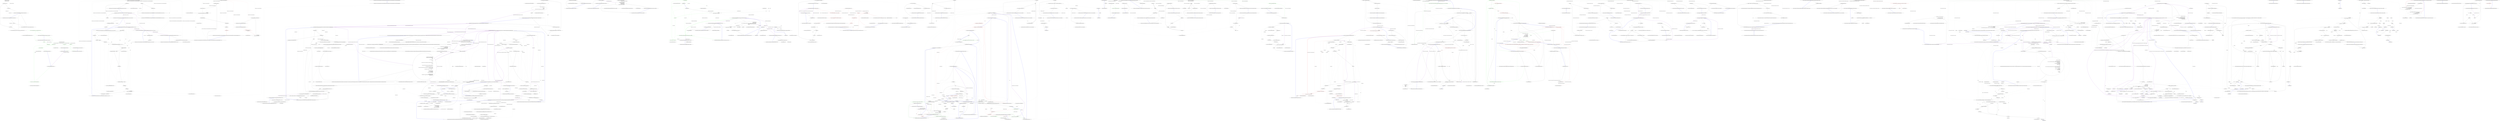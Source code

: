 digraph  {
n9 [label="Nancy.Testing.BrowserResponse", span=""];
n0 [cluster="Nancy.Testing.BrowserResponse.BrowserResponse(Nancy.NancyContext, Nancy.Testing.Browser)", label="Entry Nancy.Testing.BrowserResponse.BrowserResponse(Nancy.NancyContext, Nancy.Testing.Browser)", span="22-22"];
n1 [cluster="Nancy.Testing.BrowserResponse.BrowserResponse(Nancy.NancyContext, Nancy.Testing.Browser)", label="context == null", span="24-24"];
n3 [cluster="Nancy.Testing.BrowserResponse.BrowserResponse(Nancy.NancyContext, Nancy.Testing.Browser)", label="hostBrowser == null", span="29-29"];
n5 [cluster="Nancy.Testing.BrowserResponse.BrowserResponse(Nancy.NancyContext, Nancy.Testing.Browser)", label="this.hostBrowser = hostBrowser", span="34-34"];
n6 [cluster="Nancy.Testing.BrowserResponse.BrowserResponse(Nancy.NancyContext, Nancy.Testing.Browser)", label="this.Context = context", span="36-36"];
n2 [cluster="Nancy.Testing.BrowserResponse.BrowserResponse(Nancy.NancyContext, Nancy.Testing.Browser)", label="throw new ArgumentNullException(''context'', ''The value of the context parameter cannot be null.'');", span="26-26"];
n4 [cluster="Nancy.Testing.BrowserResponse.BrowserResponse(Nancy.NancyContext, Nancy.Testing.Browser)", label="throw new ArgumentNullException(''hostBrowser'', ''The value of the hostBrowser parameter cannot be null.'');", span="31-31"];
n7 [cluster="Nancy.Testing.BrowserResponse.BrowserResponse(Nancy.NancyContext, Nancy.Testing.Browser)", label="Exit Nancy.Testing.BrowserResponse.BrowserResponse(Nancy.NancyContext, Nancy.Testing.Browser)", span="22-22"];
n8 [cluster="System.ArgumentNullException.ArgumentNullException(string, string)", label="Entry System.ArgumentNullException.ArgumentNullException(string, string)", span="0-0"];
m0_42 [cluster="System.IO.Stream.CopyTo(System.IO.Stream)", file="BrowserContextMultipartFormData.cs", label="Entry System.IO.Stream.CopyTo(System.IO.Stream)", span="0-0"];
m0_58 [cluster="System.Text.StringBuilder.Append(string)", file="BrowserContextMultipartFormData.cs", label="Entry System.Text.StringBuilder.Append(string)", span="0-0"];
m0_60 [cluster="string.IsNullOrWhiteSpace(string)", file="BrowserContextMultipartFormData.cs", label="Entry string.IsNullOrWhiteSpace(string)", span="0-0"];
m0_19 [cluster="string.Format(string, object)", file="BrowserContextMultipartFormData.cs", label="Entry string.Format(string, object)", span="0-0"];
m0_34 [cluster="System.IO.MemoryStream.MemoryStream(byte[])", file="BrowserContextMultipartFormData.cs", label="Entry System.IO.MemoryStream.MemoryStream(byte[])", span="0-0"];
m0_29 [cluster="Nancy.Testing.BrowserContextMultipartFormData.BrowserContextMultipartFormDataConfigurator.AddFieldHeaders(string, string, string)", file="BrowserContextMultipartFormData.cs", label="Entry Nancy.Testing.BrowserContextMultipartFormData.BrowserContextMultipartFormDataConfigurator.AddFieldHeaders(string, string, string)", span="109-109"];
m0_43 [cluster="Nancy.Testing.BrowserContextMultipartFormData.BrowserContextMultipartFormDataConfigurator.AddFieldHeaders(string, string, string)", file="BrowserContextMultipartFormData.cs", label="var builder = new StringBuilder()", span="111-111"];
m0_47 [cluster="Nancy.Testing.BrowserContextMultipartFormData.BrowserContextMultipartFormDataConfigurator.AddFieldHeaders(string, string, string)", file="BrowserContextMultipartFormData.cs", label="builder.AppendFormat(@''Content-Disposition: form-data; name=''''{0}'''''', name)", span="116-116"];
m0_48 [cluster="Nancy.Testing.BrowserContextMultipartFormData.BrowserContextMultipartFormDataConfigurator.AddFieldHeaders(string, string, string)", file="BrowserContextMultipartFormData.cs", label="!String.IsNullOrWhiteSpace(filename)", span="117-117"];
m0_49 [cluster="Nancy.Testing.BrowserContextMultipartFormData.BrowserContextMultipartFormDataConfigurator.AddFieldHeaders(string, string, string)", file="BrowserContextMultipartFormData.cs", label="builder.AppendFormat(@''; filename=''''{0}'''''', filename)", span="119-119"];
m0_51 [cluster="Nancy.Testing.BrowserContextMultipartFormData.BrowserContextMultipartFormDataConfigurator.AddFieldHeaders(string, string, string)", file="BrowserContextMultipartFormData.cs", label="builder.AppendFormat(@''Content-Type: {0}'', contentType)", span="122-122"];
m0_44 [cluster="Nancy.Testing.BrowserContextMultipartFormData.BrowserContextMultipartFormDataConfigurator.AddFieldHeaders(string, string, string)", file="BrowserContextMultipartFormData.cs", label="builder.Append(CRLF)", span="113-113"];
m0_45 [cluster="Nancy.Testing.BrowserContextMultipartFormData.BrowserContextMultipartFormDataConfigurator.AddFieldHeaders(string, string, string)", file="BrowserContextMultipartFormData.cs", label="builder.Append(''--'' + this.boundary)", span="114-114"];
m0_46 [cluster="Nancy.Testing.BrowserContextMultipartFormData.BrowserContextMultipartFormDataConfigurator.AddFieldHeaders(string, string, string)", file="BrowserContextMultipartFormData.cs", label="builder.Append(CRLF)", span="115-115"];
m0_50 [cluster="Nancy.Testing.BrowserContextMultipartFormData.BrowserContextMultipartFormDataConfigurator.AddFieldHeaders(string, string, string)", file="BrowserContextMultipartFormData.cs", label="builder.Append(CRLF)", span="121-121"];
m0_52 [cluster="Nancy.Testing.BrowserContextMultipartFormData.BrowserContextMultipartFormDataConfigurator.AddFieldHeaders(string, string, string)", file="BrowserContextMultipartFormData.cs", label="builder.Append(CRLF)", span="123-123"];
m0_53 [cluster="Nancy.Testing.BrowserContextMultipartFormData.BrowserContextMultipartFormDataConfigurator.AddFieldHeaders(string, string, string)", file="BrowserContextMultipartFormData.cs", label="builder.Append(CRLF)", span="124-124"];
m0_54 [cluster="Nancy.Testing.BrowserContextMultipartFormData.BrowserContextMultipartFormDataConfigurator.AddFieldHeaders(string, string, string)", file="BrowserContextMultipartFormData.cs", label="var encodedHeaders =\r\n                    Encoding.ASCII.GetBytes(builder.ToString())", span="126-127"];
m0_55 [cluster="Nancy.Testing.BrowserContextMultipartFormData.BrowserContextMultipartFormDataConfigurator.AddFieldHeaders(string, string, string)", file="BrowserContextMultipartFormData.cs", label="this.body.Write(encodedHeaders, 0, encodedHeaders.Length)", span="129-129"];
m0_56 [cluster="Nancy.Testing.BrowserContextMultipartFormData.BrowserContextMultipartFormDataConfigurator.AddFieldHeaders(string, string, string)", file="BrowserContextMultipartFormData.cs", label="Exit Nancy.Testing.BrowserContextMultipartFormData.BrowserContextMultipartFormDataConfigurator.AddFieldHeaders(string, string, string)", span="109-109"];
m0_57 [cluster="System.Text.StringBuilder.StringBuilder()", file="BrowserContextMultipartFormData.cs", label="Entry System.Text.StringBuilder.StringBuilder()", span="0-0"];
m0_61 [cluster="System.Text.StringBuilder.ToString()", file="BrowserContextMultipartFormData.cs", label="Entry System.Text.StringBuilder.ToString()", span="0-0"];
m0_21 [cluster="System.IO.Stream.Write(byte[], int, int)", file="BrowserContextMultipartFormData.cs", label="Entry System.IO.Stream.Write(byte[], int, int)", span="0-0"];
m0_25 [cluster="Nancy.Testing.BrowserContextMultipartFormData.BrowserContextMultipartFormDataConfigurator.AddFile(string, string, string, System.IO.Stream)", file="BrowserContextMultipartFormData.cs", label="Entry Nancy.Testing.BrowserContextMultipartFormData.BrowserContextMultipartFormDataConfigurator.AddFile(string, string, string, System.IO.Stream)", span="86-86"];
m0_26 [cluster="Nancy.Testing.BrowserContextMultipartFormData.BrowserContextMultipartFormDataConfigurator.AddFile(string, string, string, System.IO.Stream)", file="BrowserContextMultipartFormData.cs", label="this.AddFieldHeaders(name, contentType, fileName)", span="88-88"];
m0_27 [cluster="Nancy.Testing.BrowserContextMultipartFormData.BrowserContextMultipartFormDataConfigurator.AddFile(string, string, string, System.IO.Stream)", file="BrowserContextMultipartFormData.cs", label="this.AddContent(file)", span="89-89"];
m0_28 [cluster="Nancy.Testing.BrowserContextMultipartFormData.BrowserContextMultipartFormDataConfigurator.AddFile(string, string, string, System.IO.Stream)", file="BrowserContextMultipartFormData.cs", label="Exit Nancy.Testing.BrowserContextMultipartFormData.BrowserContextMultipartFormDataConfigurator.AddFile(string, string, string, System.IO.Stream)", span="86-86"];
m0_13 [cluster="System.Action<T>.Invoke(T)", file="BrowserContextMultipartFormData.cs", label="Entry System.Action<T>.Invoke(T)", span="0-0"];
m0_59 [cluster="System.Text.StringBuilder.AppendFormat(string, object)", file="BrowserContextMultipartFormData.cs", label="Entry System.Text.StringBuilder.AppendFormat(string, object)", span="0-0"];
m0_12 [cluster="Nancy.Testing.BrowserContextMultipartFormData.BrowserContextMultipartFormDataConfigurator.BrowserContextMultipartFormDataConfigurator(System.IO.Stream, string)", file="BrowserContextMultipartFormData.cs", label="Entry Nancy.Testing.BrowserContextMultipartFormData.BrowserContextMultipartFormDataConfigurator.BrowserContextMultipartFormDataConfigurator(System.IO.Stream, string)", span="73-73"];
m0_22 [cluster="Nancy.Testing.BrowserContextMultipartFormData.BrowserContextMultipartFormDataConfigurator.BrowserContextMultipartFormDataConfigurator(System.IO.Stream, string)", file="BrowserContextMultipartFormData.cs", label="this.body = body", span="75-75"];
m0_23 [cluster="Nancy.Testing.BrowserContextMultipartFormData.BrowserContextMultipartFormDataConfigurator.BrowserContextMultipartFormDataConfigurator(System.IO.Stream, string)", file="BrowserContextMultipartFormData.cs", label="this.boundary = boundary", span="76-76"];
m0_24 [cluster="Nancy.Testing.BrowserContextMultipartFormData.BrowserContextMultipartFormDataConfigurator.BrowserContextMultipartFormDataConfigurator(System.IO.Stream, string)", file="BrowserContextMultipartFormData.cs", label="Exit Nancy.Testing.BrowserContextMultipartFormData.BrowserContextMultipartFormDataConfigurator.BrowserContextMultipartFormDataConfigurator(System.IO.Stream, string)", span="73-73"];
m0_30 [cluster="Nancy.Testing.BrowserContextMultipartFormData.BrowserContextMultipartFormDataConfigurator.AddContent(System.IO.Stream)", file="BrowserContextMultipartFormData.cs", label="Entry Nancy.Testing.BrowserContextMultipartFormData.BrowserContextMultipartFormDataConfigurator.AddContent(System.IO.Stream)", span="103-103"];
m0_39 [cluster="Nancy.Testing.BrowserContextMultipartFormData.BrowserContextMultipartFormDataConfigurator.AddContent(System.IO.Stream)", file="BrowserContextMultipartFormData.cs", label="data.Position = 0", span="105-105"];
m0_40 [cluster="Nancy.Testing.BrowserContextMultipartFormData.BrowserContextMultipartFormDataConfigurator.AddContent(System.IO.Stream)", file="BrowserContextMultipartFormData.cs", label="data.CopyTo(this.body)", span="106-106"];
m0_41 [cluster="Nancy.Testing.BrowserContextMultipartFormData.BrowserContextMultipartFormDataConfigurator.AddContent(System.IO.Stream)", file="BrowserContextMultipartFormData.cs", label="Exit Nancy.Testing.BrowserContextMultipartFormData.BrowserContextMultipartFormDataConfigurator.AddContent(System.IO.Stream)", span="103-103"];
m0_14 [cluster="Nancy.Testing.BrowserContextMultipartFormData.TerminateBoundary()", file="BrowserContextMultipartFormData.cs", label="Entry Nancy.Testing.BrowserContextMultipartFormData.TerminateBoundary()", span="49-49"];
m0_15 [cluster="Nancy.Testing.BrowserContextMultipartFormData.TerminateBoundary()", color=red, community=0, file="BrowserContextMultipartFormData.cs", label="1: var endBoundary = String.Format(''--{0}--\r\n'', this.boundaryName)", span="51-51"];
m0_16 [cluster="Nancy.Testing.BrowserContextMultipartFormData.TerminateBoundary()", file="BrowserContextMultipartFormData.cs", label="var encodedHeaders =\r\n                Encoding.ASCII.GetBytes(endBoundary)", span="53-54"];
m0_17 [cluster="Nancy.Testing.BrowserContextMultipartFormData.TerminateBoundary()", file="BrowserContextMultipartFormData.cs", label="this.Body.Write(encodedHeaders, 0, encodedHeaders.Length)", span="56-56"];
m0_18 [cluster="Nancy.Testing.BrowserContextMultipartFormData.TerminateBoundary()", file="BrowserContextMultipartFormData.cs", label="Exit Nancy.Testing.BrowserContextMultipartFormData.TerminateBoundary()", span="49-49"];
m0_2 [cluster="Nancy.Testing.BrowserContextMultipartFormData.BrowserContextMultipartFormData(System.Action<Nancy.Testing.BrowserContextMultipartFormData.BrowserContextMultipartFormDataConfigurator>, string)", file="BrowserContextMultipartFormData.cs", label="Entry Nancy.Testing.BrowserContextMultipartFormData.BrowserContextMultipartFormData(System.Action<Nancy.Testing.BrowserContextMultipartFormData.BrowserContextMultipartFormDataConfigurator>, string)", span="28-28"];
m0_3 [cluster="Nancy.Testing.BrowserContextMultipartFormData.BrowserContextMultipartFormData(System.Action<Nancy.Testing.BrowserContextMultipartFormData.BrowserContextMultipartFormDataConfigurator>, string)", file="BrowserContextMultipartFormData.cs", label="this.boundaryName = boundaryName", span="30-30"];
m0_5 [cluster="Nancy.Testing.BrowserContextMultipartFormData.BrowserContextMultipartFormData(System.Action<Nancy.Testing.BrowserContextMultipartFormData.BrowserContextMultipartFormDataConfigurator>, string)", file="BrowserContextMultipartFormData.cs", label="var configurator =\r\n                new BrowserContextMultipartFormDataConfigurator(this.Body, boundaryName)", span="33-34"];
m0_6 [cluster="Nancy.Testing.BrowserContextMultipartFormData.BrowserContextMultipartFormData(System.Action<Nancy.Testing.BrowserContextMultipartFormData.BrowserContextMultipartFormDataConfigurator>, string)", file="BrowserContextMultipartFormData.cs", label="configuration.Invoke(configurator)", span="36-36"];
m0_4 [cluster="Nancy.Testing.BrowserContextMultipartFormData.BrowserContextMultipartFormData(System.Action<Nancy.Testing.BrowserContextMultipartFormData.BrowserContextMultipartFormDataConfigurator>, string)", file="BrowserContextMultipartFormData.cs", label="this.Body = new MemoryStream()", span="31-31"];
m0_7 [cluster="Nancy.Testing.BrowserContextMultipartFormData.BrowserContextMultipartFormData(System.Action<Nancy.Testing.BrowserContextMultipartFormData.BrowserContextMultipartFormDataConfigurator>, string)", file="BrowserContextMultipartFormData.cs", label="this.TerminateBoundary()", span="37-37"];
m0_8 [cluster="Nancy.Testing.BrowserContextMultipartFormData.BrowserContextMultipartFormData(System.Action<Nancy.Testing.BrowserContextMultipartFormData.BrowserContextMultipartFormDataConfigurator>, string)", file="BrowserContextMultipartFormData.cs", label="this.Body.Position = 0", span="38-38"];
m0_9 [cluster="Nancy.Testing.BrowserContextMultipartFormData.BrowserContextMultipartFormData(System.Action<Nancy.Testing.BrowserContextMultipartFormData.BrowserContextMultipartFormDataConfigurator>, string)", color=red, community=0, file="BrowserContextMultipartFormData.cs", label="0: this.Body.Position = 0", span="40-40"];
m0_10 [cluster="Nancy.Testing.BrowserContextMultipartFormData.BrowserContextMultipartFormData(System.Action<Nancy.Testing.BrowserContextMultipartFormData.BrowserContextMultipartFormDataConfigurator>, string)", file="BrowserContextMultipartFormData.cs", label="Exit Nancy.Testing.BrowserContextMultipartFormData.BrowserContextMultipartFormData(System.Action<Nancy.Testing.BrowserContextMultipartFormData.BrowserContextMultipartFormDataConfigurator>, string)", span="28-28"];
m0_0 [cluster="Nancy.Testing.BrowserContextMultipartFormData.BrowserContextMultipartFormData(System.Action<Nancy.Testing.BrowserContextMultipartFormData.BrowserContextMultipartFormDataConfigurator>)", file="BrowserContextMultipartFormData.cs", label="Entry Nancy.Testing.BrowserContextMultipartFormData.BrowserContextMultipartFormData(System.Action<Nancy.Testing.BrowserContextMultipartFormData.BrowserContextMultipartFormDataConfigurator>)", span="18-18"];
m0_1 [cluster="Nancy.Testing.BrowserContextMultipartFormData.BrowserContextMultipartFormData(System.Action<Nancy.Testing.BrowserContextMultipartFormData.BrowserContextMultipartFormDataConfigurator>)", file="BrowserContextMultipartFormData.cs", label="Exit Nancy.Testing.BrowserContextMultipartFormData.BrowserContextMultipartFormData(System.Action<Nancy.Testing.BrowserContextMultipartFormData.BrowserContextMultipartFormDataConfigurator>)", span="18-18"];
m0_11 [cluster="System.IO.MemoryStream.MemoryStream()", file="BrowserContextMultipartFormData.cs", label="Entry System.IO.MemoryStream.MemoryStream()", span="0-0"];
m0_20 [cluster="System.Text.Encoding.GetBytes(string)", file="BrowserContextMultipartFormData.cs", label="Entry System.Text.Encoding.GetBytes(string)", span="0-0"];
m0_35 [cluster="Nancy.Testing.BrowserContextMultipartFormData.BrowserContextMultipartFormDataConfigurator.AddFormField(string, string, System.IO.Stream)", file="BrowserContextMultipartFormData.cs", label="Entry Nancy.Testing.BrowserContextMultipartFormData.BrowserContextMultipartFormDataConfigurator.AddFormField(string, string, System.IO.Stream)", span="97-97"];
m0_36 [cluster="Nancy.Testing.BrowserContextMultipartFormData.BrowserContextMultipartFormDataConfigurator.AddFormField(string, string, System.IO.Stream)", file="BrowserContextMultipartFormData.cs", label="this.AddFieldHeaders(name, contentType)", span="99-99"];
m0_37 [cluster="Nancy.Testing.BrowserContextMultipartFormData.BrowserContextMultipartFormDataConfigurator.AddFormField(string, string, System.IO.Stream)", file="BrowserContextMultipartFormData.cs", label="this.AddContent(data)", span="100-100"];
m0_38 [cluster="Nancy.Testing.BrowserContextMultipartFormData.BrowserContextMultipartFormDataConfigurator.AddFormField(string, string, System.IO.Stream)", file="BrowserContextMultipartFormData.cs", label="Exit Nancy.Testing.BrowserContextMultipartFormData.BrowserContextMultipartFormDataConfigurator.AddFormField(string, string, System.IO.Stream)", span="97-97"];
m0_31 [cluster="Nancy.Testing.BrowserContextMultipartFormData.BrowserContextMultipartFormDataConfigurator.AddFormField(string, string, string)", file="BrowserContextMultipartFormData.cs", label="Entry Nancy.Testing.BrowserContextMultipartFormData.BrowserContextMultipartFormDataConfigurator.AddFormField(string, string, string)", span="92-92"];
m0_32 [cluster="Nancy.Testing.BrowserContextMultipartFormData.BrowserContextMultipartFormDataConfigurator.AddFormField(string, string, string)", file="BrowserContextMultipartFormData.cs", label="this.AddFormField(name, contentType, new MemoryStream(Encoding.ASCII.GetBytes(data)))", span="94-94"];
m0_33 [cluster="Nancy.Testing.BrowserContextMultipartFormData.BrowserContextMultipartFormDataConfigurator.AddFormField(string, string, string)", file="BrowserContextMultipartFormData.cs", label="Exit Nancy.Testing.BrowserContextMultipartFormData.BrowserContextMultipartFormDataConfigurator.AddFormField(string, string, string)", span="92-92"];
m0_62 [file="BrowserContextMultipartFormData.cs", label="Nancy.Testing.BrowserContextMultipartFormData", span=""];
m0_63 [file="BrowserContextMultipartFormData.cs", label="Nancy.Testing.BrowserContextMultipartFormData.BrowserContextMultipartFormDataConfigurator", span=""];
m2_146 [cluster="Nancy.Diagnostics.DiagnosticsSession.GenerateRandomSalt()", file="DiagnosticsHook.cs", label="Entry Nancy.Diagnostics.DiagnosticsSession.GenerateRandomSalt()", span="15-15"];
m2_72 [cluster="Nancy.Diagnostics.DiagnosticsHook.GetSession(Nancy.NancyContext, Nancy.Diagnostics.DiagnosticsConfiguration, Nancy.DefaultObjectSerializer)", file="DiagnosticsHook.cs", label="Entry Nancy.Diagnostics.DiagnosticsHook.GetSession(Nancy.NancyContext, Nancy.Diagnostics.DiagnosticsConfiguration, Nancy.DefaultObjectSerializer)", span="157-157"];
m2_99 [cluster="Nancy.Diagnostics.DiagnosticsHook.GetSession(Nancy.NancyContext, Nancy.Diagnostics.DiagnosticsConfiguration, Nancy.DefaultObjectSerializer)", file="DiagnosticsHook.cs", label="context.Request == null", span="159-159"];
m2_101 [cluster="Nancy.Diagnostics.DiagnosticsHook.GetSession(Nancy.NancyContext, Nancy.Diagnostics.DiagnosticsConfiguration, Nancy.DefaultObjectSerializer)", file="DiagnosticsHook.cs", label="IsLoginRequest(context)", span="164-164"];
m2_102 [cluster="Nancy.Diagnostics.DiagnosticsHook.GetSession(Nancy.NancyContext, Nancy.Diagnostics.DiagnosticsConfiguration, Nancy.DefaultObjectSerializer)", file="DiagnosticsHook.cs", label="return ProcessLogin(context, diagnosticsConfiguration, serializer);", span="166-166"];
m2_103 [cluster="Nancy.Diagnostics.DiagnosticsHook.GetSession(Nancy.NancyContext, Nancy.Diagnostics.DiagnosticsConfiguration, Nancy.DefaultObjectSerializer)", file="DiagnosticsHook.cs", label="!context.Request.Cookies.ContainsKey(DiagsCookieName)", span="169-169"];
m2_105 [cluster="Nancy.Diagnostics.DiagnosticsHook.GetSession(Nancy.NancyContext, Nancy.Diagnostics.DiagnosticsConfiguration, Nancy.DefaultObjectSerializer)", file="DiagnosticsHook.cs", label="var encryptedValue = HttpUtility.UrlDecode(context.Request.Cookies[DiagsCookieName])", span="174-174"];
m2_106 [cluster="Nancy.Diagnostics.DiagnosticsHook.GetSession(Nancy.NancyContext, Nancy.Diagnostics.DiagnosticsConfiguration, Nancy.DefaultObjectSerializer)", file="DiagnosticsHook.cs", label="var hmacStringLength = Base64Helpers.GetBase64Length(diagnosticsConfiguration.CryptographyConfiguration.HmacProvider.HmacLength)", span="175-175"];
m2_110 [cluster="Nancy.Diagnostics.DiagnosticsHook.GetSession(Nancy.NancyContext, Nancy.Diagnostics.DiagnosticsConfiguration, Nancy.DefaultObjectSerializer)", file="DiagnosticsHook.cs", label="var newHmac = diagnosticsConfiguration.CryptographyConfiguration.HmacProvider.GenerateHmac(encryptedSession)", span="180-180"];
m2_111 [cluster="Nancy.Diagnostics.DiagnosticsHook.GetSession(Nancy.NancyContext, Nancy.Diagnostics.DiagnosticsConfiguration, Nancy.DefaultObjectSerializer)", file="DiagnosticsHook.cs", label="var hmacValid = HmacComparer.Compare(newHmac, hmacBytes, diagnosticsConfiguration.CryptographyConfiguration.HmacProvider.HmacLength)", span="181-181"];
m2_114 [cluster="Nancy.Diagnostics.DiagnosticsHook.GetSession(Nancy.NancyContext, Nancy.Diagnostics.DiagnosticsConfiguration, Nancy.DefaultObjectSerializer)", file="DiagnosticsHook.cs", label="var decryptedValue = diagnosticsConfiguration.CryptographyConfiguration.EncryptionProvider.Decrypt(encryptedSession)", span="188-188"];
m2_115 [cluster="Nancy.Diagnostics.DiagnosticsHook.GetSession(Nancy.NancyContext, Nancy.Diagnostics.DiagnosticsConfiguration, Nancy.DefaultObjectSerializer)", file="DiagnosticsHook.cs", label="var session = serializer.Deserialize(decryptedValue) as DiagnosticsSession", span="189-189"];
m2_116 [cluster="Nancy.Diagnostics.DiagnosticsHook.GetSession(Nancy.NancyContext, Nancy.Diagnostics.DiagnosticsConfiguration, Nancy.DefaultObjectSerializer)", file="DiagnosticsHook.cs", label="session == null || session.Expiry < DateTime.Now || !SessionPasswordValid(session, diagnosticsConfiguration.Password)", span="191-191"];
m2_100 [cluster="Nancy.Diagnostics.DiagnosticsHook.GetSession(Nancy.NancyContext, Nancy.Diagnostics.DiagnosticsConfiguration, Nancy.DefaultObjectSerializer)", file="DiagnosticsHook.cs", label="return null;", span="161-161"];
m2_104 [cluster="Nancy.Diagnostics.DiagnosticsHook.GetSession(Nancy.NancyContext, Nancy.Diagnostics.DiagnosticsConfiguration, Nancy.DefaultObjectSerializer)", file="DiagnosticsHook.cs", label="return null;", span="171-171"];
m2_107 [cluster="Nancy.Diagnostics.DiagnosticsHook.GetSession(Nancy.NancyContext, Nancy.Diagnostics.DiagnosticsConfiguration, Nancy.DefaultObjectSerializer)", file="DiagnosticsHook.cs", label="var encryptedSession = encryptedValue.Substring(hmacStringLength)", span="176-176"];
m2_108 [cluster="Nancy.Diagnostics.DiagnosticsHook.GetSession(Nancy.NancyContext, Nancy.Diagnostics.DiagnosticsConfiguration, Nancy.DefaultObjectSerializer)", file="DiagnosticsHook.cs", label="var hmacString = encryptedValue.Substring(0, hmacStringLength)", span="177-177"];
m2_109 [cluster="Nancy.Diagnostics.DiagnosticsHook.GetSession(Nancy.NancyContext, Nancy.Diagnostics.DiagnosticsConfiguration, Nancy.DefaultObjectSerializer)", file="DiagnosticsHook.cs", label="var hmacBytes = Convert.FromBase64String(hmacString)", span="179-179"];
m2_112 [cluster="Nancy.Diagnostics.DiagnosticsHook.GetSession(Nancy.NancyContext, Nancy.Diagnostics.DiagnosticsConfiguration, Nancy.DefaultObjectSerializer)", file="DiagnosticsHook.cs", label="!hmacValid", span="183-183"];
m2_113 [cluster="Nancy.Diagnostics.DiagnosticsHook.GetSession(Nancy.NancyContext, Nancy.Diagnostics.DiagnosticsConfiguration, Nancy.DefaultObjectSerializer)", file="DiagnosticsHook.cs", label="return null;", span="185-185"];
m2_118 [cluster="Nancy.Diagnostics.DiagnosticsHook.GetSession(Nancy.NancyContext, Nancy.Diagnostics.DiagnosticsConfiguration, Nancy.DefaultObjectSerializer)", file="DiagnosticsHook.cs", label="return session;", span="196-196"];
m2_117 [cluster="Nancy.Diagnostics.DiagnosticsHook.GetSession(Nancy.NancyContext, Nancy.Diagnostics.DiagnosticsConfiguration, Nancy.DefaultObjectSerializer)", file="DiagnosticsHook.cs", label="return null;", span="193-193"];
m2_119 [cluster="Nancy.Diagnostics.DiagnosticsHook.GetSession(Nancy.NancyContext, Nancy.Diagnostics.DiagnosticsConfiguration, Nancy.DefaultObjectSerializer)", file="DiagnosticsHook.cs", label="Exit Nancy.Diagnostics.DiagnosticsHook.GetSession(Nancy.NancyContext, Nancy.Diagnostics.DiagnosticsConfiguration, Nancy.DefaultObjectSerializer)", span="157-157"];
m2_93 [cluster="System.DateTime.AddMinutes(double)", file="DiagnosticsHook.cs", label="Entry System.DateTime.AddMinutes(double)", span="0-0"];
m2_131 [cluster="Nancy.Diagnostics.DiagnosticsHook.SessionPasswordValid(Nancy.Diagnostics.DiagnosticsSession, string)", file="DiagnosticsHook.cs", label="Entry Nancy.Diagnostics.DiagnosticsHook.SessionPasswordValid(Nancy.Diagnostics.DiagnosticsSession, string)", span="199-199"];
m2_132 [cluster="Nancy.Diagnostics.DiagnosticsHook.SessionPasswordValid(Nancy.Diagnostics.DiagnosticsSession, string)", file="DiagnosticsHook.cs", label="var newHash = DiagnosticsSession.GenerateSaltedHash(realPassword, session.Salt)", span="201-201"];
m2_133 [cluster="Nancy.Diagnostics.DiagnosticsHook.SessionPasswordValid(Nancy.Diagnostics.DiagnosticsSession, string)", file="DiagnosticsHook.cs", label="return (newHash.Length == session.Hash.Length && newHash.SequenceEqual(session.Hash));", span="203-203"];
m2_134 [cluster="Nancy.Diagnostics.DiagnosticsHook.SessionPasswordValid(Nancy.Diagnostics.DiagnosticsSession, string)", file="DiagnosticsHook.cs", label="Exit Nancy.Diagnostics.DiagnosticsHook.SessionPasswordValid(Nancy.Diagnostics.DiagnosticsSession, string)", span="199-199"];
m2_48 [cluster="Nancy.Diagnostics.DiagnosticsViewRenderer.DiagnosticsViewRenderer(Nancy.NancyContext)", file="DiagnosticsHook.cs", label="Entry Nancy.Diagnostics.DiagnosticsViewRenderer.DiagnosticsViewRenderer(Nancy.NancyContext)", span="14-14"];
m2_98 [cluster="string.Format(string, object, object)", file="DiagnosticsHook.cs", label="Entry string.Format(string, object, object)", span="0-0"];
m2_39 [cluster="Nancy.Diagnostics.DiagnosticsHook.ExecuteDiagnostics(Nancy.NancyContext, Nancy.Routing.IRouteResolver, Nancy.Diagnostics.DiagnosticsConfiguration, Nancy.DefaultObjectSerializer)", file="DiagnosticsHook.cs", label="Entry Nancy.Diagnostics.DiagnosticsHook.ExecuteDiagnostics(Nancy.NancyContext, Nancy.Routing.IRouteResolver, Nancy.Diagnostics.DiagnosticsConfiguration, Nancy.DefaultObjectSerializer)", span="95-95"];
m2_53 [cluster="Nancy.Diagnostics.DiagnosticsHook.ExecuteDiagnostics(Nancy.NancyContext, Nancy.Routing.IRouteResolver, Nancy.Diagnostics.DiagnosticsConfiguration, Nancy.DefaultObjectSerializer)", file="DiagnosticsHook.cs", label="var session = GetSession(ctx, diagnosticsConfiguration, serializer)", span="97-97"];
m2_55 [cluster="Nancy.Diagnostics.DiagnosticsHook.ExecuteDiagnostics(Nancy.NancyContext, Nancy.Routing.IRouteResolver, Nancy.Diagnostics.DiagnosticsConfiguration, Nancy.DefaultObjectSerializer)", file="DiagnosticsHook.cs", label="var view = GetDiagnosticsLoginView(ctx)", span="101-101"];
m2_58 [cluster="Nancy.Diagnostics.DiagnosticsHook.ExecuteDiagnostics(Nancy.NancyContext, Nancy.Routing.IRouteResolver, Nancy.Diagnostics.DiagnosticsConfiguration, Nancy.DefaultObjectSerializer)", file="DiagnosticsHook.cs", label="var resolveResult = routeResolver.Resolve(ctx)", span="110-110"];
m2_59 [cluster="Nancy.Diagnostics.DiagnosticsHook.ExecuteDiagnostics(Nancy.NancyContext, Nancy.Routing.IRouteResolver, Nancy.Diagnostics.DiagnosticsConfiguration, Nancy.DefaultObjectSerializer)", file="DiagnosticsHook.cs", label="ctx.Parameters = resolveResult.Item2", span="112-112"];
m2_62 [cluster="Nancy.Diagnostics.DiagnosticsHook.ExecuteDiagnostics(Nancy.NancyContext, Nancy.Routing.IRouteResolver, Nancy.Diagnostics.DiagnosticsConfiguration, Nancy.DefaultObjectSerializer)", file="DiagnosticsHook.cs", label="ExecuteRoutePreReq(ctx, resolveResultPreReq)", span="115-115"];
m2_63 [cluster="Nancy.Diagnostics.DiagnosticsHook.ExecuteDiagnostics(Nancy.NancyContext, Nancy.Routing.IRouteResolver, Nancy.Diagnostics.DiagnosticsConfiguration, Nancy.DefaultObjectSerializer)", file="DiagnosticsHook.cs", label="ctx.Response == null", span="117-117"];
m2_64 [cluster="Nancy.Diagnostics.DiagnosticsHook.ExecuteDiagnostics(Nancy.NancyContext, Nancy.Routing.IRouteResolver, Nancy.Diagnostics.DiagnosticsConfiguration, Nancy.DefaultObjectSerializer)", file="DiagnosticsHook.cs", label="ctx.Response = resolveResult.Item1.Invoke(resolveResult.Item2)", span="119-119"];
m2_65 [cluster="Nancy.Diagnostics.DiagnosticsHook.ExecuteDiagnostics(Nancy.NancyContext, Nancy.Routing.IRouteResolver, Nancy.Diagnostics.DiagnosticsConfiguration, Nancy.DefaultObjectSerializer)", file="DiagnosticsHook.cs", label="ctx.Request.Method.ToUpperInvariant() == ''HEAD''", span="122-122"];
m2_66 [cluster="Nancy.Diagnostics.DiagnosticsHook.ExecuteDiagnostics(Nancy.NancyContext, Nancy.Routing.IRouteResolver, Nancy.Diagnostics.DiagnosticsConfiguration, Nancy.DefaultObjectSerializer)", file="DiagnosticsHook.cs", label="ctx.Response = new HeadResponse(ctx.Response)", span="124-124"];
m2_68 [cluster="Nancy.Diagnostics.DiagnosticsHook.ExecuteDiagnostics(Nancy.NancyContext, Nancy.Routing.IRouteResolver, Nancy.Diagnostics.DiagnosticsConfiguration, Nancy.DefaultObjectSerializer)", file="DiagnosticsHook.cs", label="resolveResultPostReq.Invoke(ctx)", span="129-129"];
m2_69 [cluster="Nancy.Diagnostics.DiagnosticsHook.ExecuteDiagnostics(Nancy.NancyContext, Nancy.Routing.IRouteResolver, Nancy.Diagnostics.DiagnosticsConfiguration, Nancy.DefaultObjectSerializer)", file="DiagnosticsHook.cs", label="AddUpdateSessionCookie(session, ctx, diagnosticsConfiguration, serializer)", span="132-132"];
m2_70 [cluster="Nancy.Diagnostics.DiagnosticsHook.ExecuteDiagnostics(Nancy.NancyContext, Nancy.Routing.IRouteResolver, Nancy.Diagnostics.DiagnosticsConfiguration, Nancy.DefaultObjectSerializer)", file="DiagnosticsHook.cs", label="return ctx.Response;", span="135-135"];
m2_54 [cluster="Nancy.Diagnostics.DiagnosticsHook.ExecuteDiagnostics(Nancy.NancyContext, Nancy.Routing.IRouteResolver, Nancy.Diagnostics.DiagnosticsConfiguration, Nancy.DefaultObjectSerializer)", file="DiagnosticsHook.cs", label="session == null", span="99-99"];
m2_56 [cluster="Nancy.Diagnostics.DiagnosticsHook.ExecuteDiagnostics(Nancy.NancyContext, Nancy.Routing.IRouteResolver, Nancy.Diagnostics.DiagnosticsConfiguration, Nancy.DefaultObjectSerializer)", file="DiagnosticsHook.cs", label="view.AddCookie(\r\n                    new NancyCookie(DiagsCookieName, String.Empty, true) { Expires = DateTime.Now.AddDays(-1) })", span="103-104"];
m2_57 [cluster="Nancy.Diagnostics.DiagnosticsHook.ExecuteDiagnostics(Nancy.NancyContext, Nancy.Routing.IRouteResolver, Nancy.Diagnostics.DiagnosticsConfiguration, Nancy.DefaultObjectSerializer)", file="DiagnosticsHook.cs", label="return view;", span="106-106"];
m2_60 [cluster="Nancy.Diagnostics.DiagnosticsHook.ExecuteDiagnostics(Nancy.NancyContext, Nancy.Routing.IRouteResolver, Nancy.Diagnostics.DiagnosticsConfiguration, Nancy.DefaultObjectSerializer)", file="DiagnosticsHook.cs", label="var resolveResultPreReq = resolveResult.Item3", span="113-113"];
m2_61 [cluster="Nancy.Diagnostics.DiagnosticsHook.ExecuteDiagnostics(Nancy.NancyContext, Nancy.Routing.IRouteResolver, Nancy.Diagnostics.DiagnosticsConfiguration, Nancy.DefaultObjectSerializer)", file="DiagnosticsHook.cs", label="var resolveResultPostReq = resolveResult.Item4", span="114-114"];
m2_67 [cluster="Nancy.Diagnostics.DiagnosticsHook.ExecuteDiagnostics(Nancy.NancyContext, Nancy.Routing.IRouteResolver, Nancy.Diagnostics.DiagnosticsConfiguration, Nancy.DefaultObjectSerializer)", file="DiagnosticsHook.cs", label="resolveResultPostReq != null", span="127-127"];
m2_71 [cluster="Nancy.Diagnostics.DiagnosticsHook.ExecuteDiagnostics(Nancy.NancyContext, Nancy.Routing.IRouteResolver, Nancy.Diagnostics.DiagnosticsConfiguration, Nancy.DefaultObjectSerializer)", file="DiagnosticsHook.cs", label="Exit Nancy.Diagnostics.DiagnosticsHook.ExecuteDiagnostics(Nancy.NancyContext, Nancy.Routing.IRouteResolver, Nancy.Diagnostics.DiagnosticsConfiguration, Nancy.DefaultObjectSerializer)", span="95-95"];
m2_8 [cluster="Nancy.Bootstrapper.DefaultModuleKeyGenerator.DefaultModuleKeyGenerator()", file="DiagnosticsHook.cs", label="Entry Nancy.Bootstrapper.DefaultModuleKeyGenerator.DefaultModuleKeyGenerator()", span="7-7"];
m2_80 [cluster="Nancy.HeadResponse.HeadResponse(Nancy.Response)", file="DiagnosticsHook.cs", label="Entry Nancy.HeadResponse.HeadResponse(Nancy.Response)", span="13-13"];
m2_12 [cluster="Nancy.Routing.DefaultRouteResolver.DefaultRouteResolver(Nancy.INancyModuleCatalog, Nancy.Routing.IRoutePatternMatcher, Nancy.Routing.INancyModuleBuilder, Nancy.Routing.IRouteCache)", file="DiagnosticsHook.cs", label="Entry Nancy.Routing.DefaultRouteResolver.DefaultRouteResolver(Nancy.INancyModuleCatalog, Nancy.Routing.IRoutePatternMatcher, Nancy.Routing.INancyModuleBuilder, Nancy.Routing.IRouteCache)", span="26-26"];
m2_38 [cluster="System.IO.Path.GetFileName(string)", file="DiagnosticsHook.cs", label="Entry System.IO.Path.GetFileName(string)", span="0-0"];
m2_124 [cluster="Nancy.Cryptography.Base64Helpers.GetBase64Length(int)", file="DiagnosticsHook.cs", label="Entry Nancy.Cryptography.Base64Helpers.GetBase64Length(int)", span="11-11"];
m2_49 [cluster="Nancy.Diagnostics.DiagnosticsHook.GetDiagnosticsLoginView(Nancy.NancyContext)", file="DiagnosticsHook.cs", label="Entry Nancy.Diagnostics.DiagnosticsHook.GetDiagnosticsLoginView(Nancy.NancyContext)", span="88-88"];
m2_50 [cluster="Nancy.Diagnostics.DiagnosticsHook.GetDiagnosticsLoginView(Nancy.NancyContext)", file="DiagnosticsHook.cs", label="var renderer = new DiagnosticsViewRenderer(ctx)", span="90-90"];
m2_51 [cluster="Nancy.Diagnostics.DiagnosticsHook.GetDiagnosticsLoginView(Nancy.NancyContext)", file="DiagnosticsHook.cs", label="return renderer[''login''];", span="92-92"];
m2_52 [cluster="Nancy.Diagnostics.DiagnosticsHook.GetDiagnosticsLoginView(Nancy.NancyContext)", file="DiagnosticsHook.cs", label="Exit Nancy.Diagnostics.DiagnosticsHook.GetDiagnosticsLoginView(Nancy.NancyContext)", span="88-88"];
m2_36 [cluster="string.Format(string, object)", file="DiagnosticsHook.cs", label="Entry string.Format(string, object)", span="0-0"];
m2_73 [cluster="Nancy.Cookies.NancyCookie.NancyCookie(string, string, bool)", file="DiagnosticsHook.cs", label="Entry Nancy.Cookies.NancyCookie.NancyCookie(string, string, bool)", span="15-15"];
m2_130 [cluster="Nancy.DefaultObjectSerializer.Deserialize(string)", file="DiagnosticsHook.cs", label="Entry Nancy.DefaultObjectSerializer.Deserialize(string)", span="38-38"];
m2_32 [cluster="string.Replace(string, string)", file="DiagnosticsHook.cs", label="Entry string.Replace(string, string)", span="0-0"];
m2_123 [cluster="Nancy.Helpers.HttpUtility.UrlDecode(string)", file="DiagnosticsHook.cs", label="Entry Nancy.Helpers.HttpUtility.UrlDecode(string)", span="103-103"];
m2_33 [cluster="System.IO.Path.GetDirectoryName(string)", file="DiagnosticsHook.cs", label="Entry System.IO.Path.GetDirectoryName(string)", span="0-0"];
m2_35 [cluster="string.Replace(char, char)", file="DiagnosticsHook.cs", label="Entry string.Replace(char, char)", span="0-0"];
m2_37 [cluster="Nancy.Diagnostics.EmbeddedFileResponse.EmbeddedFileResponse(System.Reflection.Assembly, string, string)", file="DiagnosticsHook.cs", label="Entry Nancy.Diagnostics.EmbeddedFileResponse.EmbeddedFileResponse(System.Reflection.Assembly, string, string)", span="17-17"];
m2_156 [cluster="System.Func<T, TResult>.Invoke(T)", file="DiagnosticsHook.cs", label="Entry System.Func<T, TResult>.Invoke(T)", span="0-0"];
m2_15 [cluster="Nancy.DefaultObjectSerializer.DefaultObjectSerializer()", file="DiagnosticsHook.cs", label="Entry Nancy.DefaultObjectSerializer.DefaultObjectSerializer()", span="7-7"];
m2_79 [cluster="string.ToUpperInvariant()", file="DiagnosticsHook.cs", label="Entry string.ToUpperInvariant()", span="0-0"];
m2_121 [cluster="Nancy.Diagnostics.DiagnosticsHook.ProcessLogin(Nancy.NancyContext, Nancy.Diagnostics.DiagnosticsConfiguration, Nancy.DefaultObjectSerializer)", file="DiagnosticsHook.cs", label="Entry Nancy.Diagnostics.DiagnosticsHook.ProcessLogin(Nancy.NancyContext, Nancy.Diagnostics.DiagnosticsConfiguration, Nancy.DefaultObjectSerializer)", span="206-206"];
m2_137 [cluster="Nancy.Diagnostics.DiagnosticsHook.ProcessLogin(Nancy.NancyContext, Nancy.Diagnostics.DiagnosticsConfiguration, Nancy.DefaultObjectSerializer)", file="DiagnosticsHook.cs", label="string password = context.Request.Form.Password", span="208-208"];
m2_138 [cluster="Nancy.Diagnostics.DiagnosticsHook.ProcessLogin(Nancy.NancyContext, Nancy.Diagnostics.DiagnosticsConfiguration, Nancy.DefaultObjectSerializer)", file="DiagnosticsHook.cs", label="!string.Equals(password, diagnosticsConfiguration.Password, StringComparison.Ordinal)", span="210-210"];
m2_141 [cluster="Nancy.Diagnostics.DiagnosticsHook.ProcessLogin(Nancy.NancyContext, Nancy.Diagnostics.DiagnosticsConfiguration, Nancy.DefaultObjectSerializer)", file="DiagnosticsHook.cs", label="var hash = DiagnosticsSession.GenerateSaltedHash(password, salt)", span="216-216"];
m2_139 [cluster="Nancy.Diagnostics.DiagnosticsHook.ProcessLogin(Nancy.NancyContext, Nancy.Diagnostics.DiagnosticsConfiguration, Nancy.DefaultObjectSerializer)", file="DiagnosticsHook.cs", label="return null;", span="212-212"];
m2_140 [cluster="Nancy.Diagnostics.DiagnosticsHook.ProcessLogin(Nancy.NancyContext, Nancy.Diagnostics.DiagnosticsConfiguration, Nancy.DefaultObjectSerializer)", file="DiagnosticsHook.cs", label="var salt = DiagnosticsSession.GenerateRandomSalt()", span="215-215"];
m2_142 [cluster="Nancy.Diagnostics.DiagnosticsHook.ProcessLogin(Nancy.NancyContext, Nancy.Diagnostics.DiagnosticsConfiguration, Nancy.DefaultObjectSerializer)", file="DiagnosticsHook.cs", label="var session = new DiagnosticsSession\r\n            {\r\n                Hash = hash,\r\n                Salt = salt,\r\n                Expiry = DateTime.Now.AddMinutes(DiagnosticsSessionTimeoutMinutes),\r\n            }", span="217-222"];
m2_143 [cluster="Nancy.Diagnostics.DiagnosticsHook.ProcessLogin(Nancy.NancyContext, Nancy.Diagnostics.DiagnosticsConfiguration, Nancy.DefaultObjectSerializer)", file="DiagnosticsHook.cs", label="return session;", span="224-224"];
m2_144 [cluster="Nancy.Diagnostics.DiagnosticsHook.ProcessLogin(Nancy.NancyContext, Nancy.Diagnostics.DiagnosticsConfiguration, Nancy.DefaultObjectSerializer)", file="DiagnosticsHook.cs", label="Exit Nancy.Diagnostics.DiagnosticsHook.ProcessLogin(Nancy.NancyContext, Nancy.Diagnostics.DiagnosticsConfiguration, Nancy.DefaultObjectSerializer)", span="206-206"];
m2_17 [cluster="Nancy.NamedPipelineBase<TDelegate>.AddItemToStartOfPipeline(Nancy.PipelineItem<TDelegate>, bool)", file="DiagnosticsHook.cs", label="Entry Nancy.NamedPipelineBase<TDelegate>.AddItemToStartOfPipeline(Nancy.PipelineItem<TDelegate>, bool)", span="58-58"];
m2_44 [cluster="Nancy.NamedPipelineBase<TDelegate>.RemoveByName(string)", file="DiagnosticsHook.cs", label="Entry Nancy.NamedPipelineBase<TDelegate>.RemoveByName(string)", span="196-196"];
m2_16 [cluster="Nancy.PipelineItem<TDelegate>.PipelineItem(string, TDelegate)", file="DiagnosticsHook.cs", label="Entry Nancy.PipelineItem<TDelegate>.PipelineItem(string, TDelegate)", span="10-10"];
m2_81 [cluster="System.Action<T>.Invoke(T)", file="DiagnosticsHook.cs", label="Entry System.Action<T>.Invoke(T)", span="0-0"];
m2_97 [cluster="System.Convert.ToBase64String(byte[])", file="DiagnosticsHook.cs", label="Entry System.Convert.ToBase64String(byte[])", span="0-0"];
m2_147 [cluster="Nancy.Diagnostics.DiagnosticsSession.DiagnosticsSession()", file="DiagnosticsHook.cs", label="Entry Nancy.Diagnostics.DiagnosticsSession.DiagnosticsSession()", span="7-7"];
m2_126 [cluster="string.Substring(int, int)", file="DiagnosticsHook.cs", label="Entry string.Substring(int, int)", span="0-0"];
m2_13 [cluster="Nancy.Routing.DefaultRoutePatternMatcher.DefaultRoutePatternMatcher()", file="DiagnosticsHook.cs", label="Entry Nancy.Routing.DefaultRoutePatternMatcher.DefaultRoutePatternMatcher()", span="13-13"];
m2_74 [cluster="System.DateTime.AddDays(double)", file="DiagnosticsHook.cs", label="Entry System.DateTime.AddDays(double)", span="0-0"];
m2_125 [cluster="string.Substring(int)", file="DiagnosticsHook.cs", label="Entry string.Substring(int)", span="0-0"];
m2_31 [cluster="string.StartsWith(string, System.StringComparison)", file="DiagnosticsHook.cs", label="Entry string.StartsWith(string, System.StringComparison)", span="0-0"];
m2_9 [cluster="Nancy.Diagnostics.DiagnosticsModuleCatalog.DiagnosticsModuleCatalog(Nancy.Bootstrapper.IModuleKeyGenerator, System.Collections.Generic.IEnumerable<Nancy.Diagnostics.IDiagnosticsProvider>, Nancy.IRootPathProvider, Nancy.Diagnostics.IRequestTracing, Nancy.Bootstrapper.NancyInternalConfiguration, Nancy.Diagnostics.DiagnosticsConfiguration)", file="DiagnosticsHook.cs", label="Entry Nancy.Diagnostics.DiagnosticsModuleCatalog.DiagnosticsModuleCatalog(Nancy.Bootstrapper.IModuleKeyGenerator, System.Collections.Generic.IEnumerable<Nancy.Diagnostics.IDiagnosticsProvider>, Nancy.IRootPathProvider, Nancy.Diagnostics.IRequestTracing, Nancy.Bootstrapper.NancyInternalConfiguration, Nancy.Diagnostics.DiagnosticsConfiguration)", span="13-13"];
m2_11 [cluster="Nancy.DefaultNancyContextFactory.DefaultNancyContextFactory()", file="DiagnosticsHook.cs", label="Entry Nancy.DefaultNancyContextFactory.DefaultNancyContextFactory()", span="5-5"];
m2_128 [cluster="Nancy.Cryptography.HmacComparer.Compare(byte[], byte[], int)", file="DiagnosticsHook.cs", label="Entry Nancy.Cryptography.HmacComparer.Compare(byte[], byte[], int)", span="15-15"];
m2_95 [cluster="Nancy.Cryptography.IEncryptionProvider.Encrypt(string)", file="DiagnosticsHook.cs", label="Entry Nancy.Cryptography.IEncryptionProvider.Encrypt(string)", span="12-12"];
m2_129 [cluster="Nancy.Cryptography.IEncryptionProvider.Decrypt(string)", file="DiagnosticsHook.cs", label="Entry Nancy.Cryptography.IEncryptionProvider.Decrypt(string)", span="19-19"];
m2_136 [cluster="Unk.SequenceEqual", file="DiagnosticsHook.cs", label="Entry Unk.SequenceEqual", span=""];
m2_0 [cluster="Nancy.Diagnostics.DiagnosticsHook.Enable(Nancy.Diagnostics.DiagnosticsConfiguration, Nancy.Bootstrapper.IPipelines, System.Collections.Generic.IEnumerable<Nancy.Diagnostics.IDiagnosticsProvider>, Nancy.IRootPathProvider, System.Collections.Generic.IEnumerable<Nancy.ISerializer>, Nancy.Diagnostics.IRequestTracing, Nancy.Bootstrapper.NancyInternalConfiguration, Nancy.ModelBinding.IModelBinderLocator)", file="DiagnosticsHook.cs", label="Entry Nancy.Diagnostics.DiagnosticsHook.Enable(Nancy.Diagnostics.DiagnosticsConfiguration, Nancy.Bootstrapper.IPipelines, System.Collections.Generic.IEnumerable<Nancy.Diagnostics.IDiagnosticsProvider>, Nancy.IRootPathProvider, System.Collections.Generic.IEnumerable<Nancy.ISerializer>, Nancy.Diagnostics.IRequestTracing, Nancy.Bootstrapper.NancyInternalConfiguration, Nancy.ModelBinding.IModelBinderLocator)", span="24-24"];
m2_1 [cluster="Nancy.Diagnostics.DiagnosticsHook.Enable(Nancy.Diagnostics.DiagnosticsConfiguration, Nancy.Bootstrapper.IPipelines, System.Collections.Generic.IEnumerable<Nancy.Diagnostics.IDiagnosticsProvider>, Nancy.IRootPathProvider, System.Collections.Generic.IEnumerable<Nancy.ISerializer>, Nancy.Diagnostics.IRequestTracing, Nancy.Bootstrapper.NancyInternalConfiguration, Nancy.ModelBinding.IModelBinderLocator)", file="DiagnosticsHook.cs", label="var keyGenerator = new DefaultModuleKeyGenerator()", span="26-26"];
m2_2 [cluster="Nancy.Diagnostics.DiagnosticsHook.Enable(Nancy.Diagnostics.DiagnosticsConfiguration, Nancy.Bootstrapper.IPipelines, System.Collections.Generic.IEnumerable<Nancy.Diagnostics.IDiagnosticsProvider>, Nancy.IRootPathProvider, System.Collections.Generic.IEnumerable<Nancy.ISerializer>, Nancy.Diagnostics.IRequestTracing, Nancy.Bootstrapper.NancyInternalConfiguration, Nancy.ModelBinding.IModelBinderLocator)", file="DiagnosticsHook.cs", label="var diagnosticsModuleCatalog = new DiagnosticsModuleCatalog(keyGenerator, providers, rootPathProvider, requestTracing, configuration, diagnosticsConfiguration)", span="27-27"];
m2_4 [cluster="Nancy.Diagnostics.DiagnosticsHook.Enable(Nancy.Diagnostics.DiagnosticsConfiguration, Nancy.Bootstrapper.IPipelines, System.Collections.Generic.IEnumerable<Nancy.Diagnostics.IDiagnosticsProvider>, Nancy.IRootPathProvider, System.Collections.Generic.IEnumerable<Nancy.ISerializer>, Nancy.Diagnostics.IRequestTracing, Nancy.Bootstrapper.NancyInternalConfiguration, Nancy.ModelBinding.IModelBinderLocator)", file="DiagnosticsHook.cs", label="var diagnosticsRouteResolver = new DefaultRouteResolver(\r\n                diagnosticsModuleCatalog,\r\n                new DefaultRoutePatternMatcher(),\r\n                new DiagnosticsModuleBuilder(rootPathProvider, serializers, modelBinderLocator),\r\n                diagnosticsRouteCache)", span="31-35"];
m2_6 [cluster="Nancy.Diagnostics.DiagnosticsHook.Enable(Nancy.Diagnostics.DiagnosticsConfiguration, Nancy.Bootstrapper.IPipelines, System.Collections.Generic.IEnumerable<Nancy.Diagnostics.IDiagnosticsProvider>, Nancy.IRootPathProvider, System.Collections.Generic.IEnumerable<Nancy.ISerializer>, Nancy.Diagnostics.IRequestTracing, Nancy.Bootstrapper.NancyInternalConfiguration, Nancy.ModelBinding.IModelBinderLocator)", file="DiagnosticsHook.cs", label="pipelines.BeforeRequest.AddItemToStartOfPipeline(\r\n                new PipelineItem<Func<NancyContext, Response>>(\r\n                    PipelineKey,\r\n                    ctx =>\r\n                    {\r\n                        if (!ctx.ControlPanelEnabled)\r\n                        {\r\n                            return null;\r\n                        }\r\n\r\n                        if (!ctx.Request.Path.StartsWith(ControlPanelPrefix, StringComparison.OrdinalIgnoreCase))\r\n                        {\r\n                            return null;\r\n                        }\r\n\r\n                        if (ctx.Request.Path.StartsWith(ResourcePrefix, StringComparison.OrdinalIgnoreCase))\r\n                        {\r\n                            var resourceNamespace = ''Nancy.Diagnostics.Resources'';\r\n\r\n                            var path = Path.GetDirectoryName(ctx.Request.Url.Path.Replace(ResourcePrefix, string.Empty)) ?? string.Empty;\r\n                            if (!string.IsNullOrEmpty(path))\r\n                            {\r\n                                resourceNamespace += string.Format(''.{0}'', path.Replace('\\', '.'));\r\n                            }\r\n\r\n                            return new EmbeddedFileResponse(\r\n                                typeof(DiagnosticsHook).Assembly,\r\n                                resourceNamespace,\r\n                                Path.GetFileName(ctx.Request.Url.Path));\r\n                        }\r\n\r\n                        return diagnosticsConfiguration.Valid\r\n                                   ? ExecuteDiagnostics(ctx, diagnosticsRouteResolver, diagnosticsConfiguration, serializer)\r\n                                   : GetDiagnosticsHelpView(ctx);\r\n                    }))", span="39-73"];
m2_3 [cluster="Nancy.Diagnostics.DiagnosticsHook.Enable(Nancy.Diagnostics.DiagnosticsConfiguration, Nancy.Bootstrapper.IPipelines, System.Collections.Generic.IEnumerable<Nancy.Diagnostics.IDiagnosticsProvider>, Nancy.IRootPathProvider, System.Collections.Generic.IEnumerable<Nancy.ISerializer>, Nancy.Diagnostics.IRequestTracing, Nancy.Bootstrapper.NancyInternalConfiguration, Nancy.ModelBinding.IModelBinderLocator)", file="DiagnosticsHook.cs", label="var diagnosticsRouteCache = new RouteCache(diagnosticsModuleCatalog, keyGenerator, new DefaultNancyContextFactory())", span="29-29"];
m2_5 [cluster="Nancy.Diagnostics.DiagnosticsHook.Enable(Nancy.Diagnostics.DiagnosticsConfiguration, Nancy.Bootstrapper.IPipelines, System.Collections.Generic.IEnumerable<Nancy.Diagnostics.IDiagnosticsProvider>, Nancy.IRootPathProvider, System.Collections.Generic.IEnumerable<Nancy.ISerializer>, Nancy.Diagnostics.IRequestTracing, Nancy.Bootstrapper.NancyInternalConfiguration, Nancy.ModelBinding.IModelBinderLocator)", file="DiagnosticsHook.cs", label="var serializer = new DefaultObjectSerializer()", span="37-37"];
m2_7 [cluster="Nancy.Diagnostics.DiagnosticsHook.Enable(Nancy.Diagnostics.DiagnosticsConfiguration, Nancy.Bootstrapper.IPipelines, System.Collections.Generic.IEnumerable<Nancy.Diagnostics.IDiagnosticsProvider>, Nancy.IRootPathProvider, System.Collections.Generic.IEnumerable<Nancy.ISerializer>, Nancy.Diagnostics.IRequestTracing, Nancy.Bootstrapper.NancyInternalConfiguration, Nancy.ModelBinding.IModelBinderLocator)", file="DiagnosticsHook.cs", label="Exit Nancy.Diagnostics.DiagnosticsHook.Enable(Nancy.Diagnostics.DiagnosticsConfiguration, Nancy.Bootstrapper.IPipelines, System.Collections.Generic.IEnumerable<Nancy.Diagnostics.IDiagnosticsProvider>, Nancy.IRootPathProvider, System.Collections.Generic.IEnumerable<Nancy.ISerializer>, Nancy.Diagnostics.IRequestTracing, Nancy.Bootstrapper.NancyInternalConfiguration, Nancy.ModelBinding.IModelBinderLocator)", span="24-24"];
m2_10 [cluster="Nancy.Routing.RouteCache.RouteCache(Nancy.INancyModuleCatalog, Nancy.Bootstrapper.IModuleKeyGenerator, Nancy.INancyContextFactory)", file="DiagnosticsHook.cs", label="Entry Nancy.Routing.RouteCache.RouteCache(Nancy.INancyModuleCatalog, Nancy.Bootstrapper.IModuleKeyGenerator, Nancy.INancyContextFactory)", span="20-20"];
m2_34 [cluster="string.IsNullOrEmpty(string)", file="DiagnosticsHook.cs", label="Entry string.IsNullOrEmpty(string)", span="0-0"];
m2_96 [cluster="Nancy.Cryptography.IHmacProvider.GenerateHmac(string)", file="DiagnosticsHook.cs", label="Entry Nancy.Cryptography.IHmacProvider.GenerateHmac(string)", span="17-17"];
m2_94 [cluster="Nancy.DefaultObjectSerializer.Serialize(object)", file="DiagnosticsHook.cs", label="Entry Nancy.DefaultObjectSerializer.Serialize(object)", span="14-14"];
m2_82 [cluster="Nancy.Diagnostics.DiagnosticsHook.AddUpdateSessionCookie(Nancy.Diagnostics.DiagnosticsSession, Nancy.NancyContext, Nancy.Diagnostics.DiagnosticsConfiguration, Nancy.DefaultObjectSerializer)", file="DiagnosticsHook.cs", label="Entry Nancy.Diagnostics.DiagnosticsHook.AddUpdateSessionCookie(Nancy.Diagnostics.DiagnosticsSession, Nancy.NancyContext, Nancy.Diagnostics.DiagnosticsConfiguration, Nancy.DefaultObjectSerializer)", span="138-138"];
m2_83 [cluster="Nancy.Diagnostics.DiagnosticsHook.AddUpdateSessionCookie(Nancy.Diagnostics.DiagnosticsSession, Nancy.NancyContext, Nancy.Diagnostics.DiagnosticsConfiguration, Nancy.DefaultObjectSerializer)", file="DiagnosticsHook.cs", label="context.Response == null", span="140-140"];
m2_85 [cluster="Nancy.Diagnostics.DiagnosticsHook.AddUpdateSessionCookie(Nancy.Diagnostics.DiagnosticsSession, Nancy.NancyContext, Nancy.Diagnostics.DiagnosticsConfiguration, Nancy.DefaultObjectSerializer)", file="DiagnosticsHook.cs", label="session.Expiry = DateTime.Now.AddMinutes(DiagnosticsSessionTimeoutMinutes)", span="145-145"];
m2_86 [cluster="Nancy.Diagnostics.DiagnosticsHook.AddUpdateSessionCookie(Nancy.Diagnostics.DiagnosticsSession, Nancy.NancyContext, Nancy.Diagnostics.DiagnosticsConfiguration, Nancy.DefaultObjectSerializer)", file="DiagnosticsHook.cs", label="var serializedSession = serializer.Serialize(session)", span="146-146"];
m2_87 [cluster="Nancy.Diagnostics.DiagnosticsHook.AddUpdateSessionCookie(Nancy.Diagnostics.DiagnosticsSession, Nancy.NancyContext, Nancy.Diagnostics.DiagnosticsConfiguration, Nancy.DefaultObjectSerializer)", file="DiagnosticsHook.cs", label="var encryptedSession = diagnosticsConfiguration.CryptographyConfiguration.EncryptionProvider.Encrypt(serializedSession)", span="148-148"];
m2_88 [cluster="Nancy.Diagnostics.DiagnosticsHook.AddUpdateSessionCookie(Nancy.Diagnostics.DiagnosticsSession, Nancy.NancyContext, Nancy.Diagnostics.DiagnosticsConfiguration, Nancy.DefaultObjectSerializer)", file="DiagnosticsHook.cs", label="var hmacBytes = diagnosticsConfiguration.CryptographyConfiguration.HmacProvider.GenerateHmac(encryptedSession)", span="149-149"];
m2_91 [cluster="Nancy.Diagnostics.DiagnosticsHook.AddUpdateSessionCookie(Nancy.Diagnostics.DiagnosticsSession, Nancy.NancyContext, Nancy.Diagnostics.DiagnosticsConfiguration, Nancy.DefaultObjectSerializer)", file="DiagnosticsHook.cs", label="context.Response.AddCookie(cookie)", span="154-154"];
m2_84 [cluster="Nancy.Diagnostics.DiagnosticsHook.AddUpdateSessionCookie(Nancy.Diagnostics.DiagnosticsSession, Nancy.NancyContext, Nancy.Diagnostics.DiagnosticsConfiguration, Nancy.DefaultObjectSerializer)", file="DiagnosticsHook.cs", label="return;", span="142-142"];
m2_90 [cluster="Nancy.Diagnostics.DiagnosticsHook.AddUpdateSessionCookie(Nancy.Diagnostics.DiagnosticsSession, Nancy.NancyContext, Nancy.Diagnostics.DiagnosticsConfiguration, Nancy.DefaultObjectSerializer)", file="DiagnosticsHook.cs", label="var cookie = new NancyCookie(DiagsCookieName, String.Format(''{1}{0}'', encryptedSession, hmacString), true)", span="152-152"];
m2_89 [cluster="Nancy.Diagnostics.DiagnosticsHook.AddUpdateSessionCookie(Nancy.Diagnostics.DiagnosticsSession, Nancy.NancyContext, Nancy.Diagnostics.DiagnosticsConfiguration, Nancy.DefaultObjectSerializer)", file="DiagnosticsHook.cs", label="var hmacString = Convert.ToBase64String(hmacBytes)", span="150-150"];
m2_92 [cluster="Nancy.Diagnostics.DiagnosticsHook.AddUpdateSessionCookie(Nancy.Diagnostics.DiagnosticsSession, Nancy.NancyContext, Nancy.Diagnostics.DiagnosticsConfiguration, Nancy.DefaultObjectSerializer)", file="DiagnosticsHook.cs", label="Exit Nancy.Diagnostics.DiagnosticsHook.AddUpdateSessionCookie(Nancy.Diagnostics.DiagnosticsSession, Nancy.NancyContext, Nancy.Diagnostics.DiagnosticsConfiguration, Nancy.DefaultObjectSerializer)", span="138-138"];
m2_122 [cluster="System.Collections.Generic.IDictionary<TKey, TValue>.ContainsKey(TKey)", file="DiagnosticsHook.cs", label="Entry System.Collections.Generic.IDictionary<TKey, TValue>.ContainsKey(TKey)", span="0-0"];
m2_14 [cluster="Nancy.Diagnostics.DiagnosticsModuleBuilder.DiagnosticsModuleBuilder(Nancy.IRootPathProvider, System.Collections.Generic.IEnumerable<Nancy.ISerializer>, Nancy.ModelBinding.IModelBinderLocator)", file="DiagnosticsHook.cs", label="Entry Nancy.Diagnostics.DiagnosticsModuleBuilder.DiagnosticsModuleBuilder(Nancy.IRootPathProvider, System.Collections.Generic.IEnumerable<Nancy.ISerializer>, Nancy.ModelBinding.IModelBinderLocator)", span="13-13"];
m2_18 [cluster="lambda expression", file="DiagnosticsHook.cs", label="Entry lambda expression", span="42-73"];
m2_29 [cluster="lambda expression", file="DiagnosticsHook.cs", label="return diagnosticsConfiguration.Valid\r\n                                   ? ExecuteDiagnostics(ctx, diagnosticsRouteResolver, diagnosticsConfiguration, serializer)\r\n                                   : GetDiagnosticsHelpView(ctx);", span="70-72"];
m2_19 [cluster="lambda expression", file="DiagnosticsHook.cs", label="!ctx.ControlPanelEnabled", span="44-44"];
m2_21 [cluster="lambda expression", file="DiagnosticsHook.cs", label="!ctx.Request.Path.StartsWith(ControlPanelPrefix, StringComparison.OrdinalIgnoreCase)", span="49-49"];
m2_23 [cluster="lambda expression", file="DiagnosticsHook.cs", label="ctx.Request.Path.StartsWith(ResourcePrefix, StringComparison.OrdinalIgnoreCase)", span="54-54"];
m2_25 [cluster="lambda expression", file="DiagnosticsHook.cs", label="var path = Path.GetDirectoryName(ctx.Request.Url.Path.Replace(ResourcePrefix, string.Empty)) ?? string.Empty", span="58-58"];
m2_28 [cluster="lambda expression", file="DiagnosticsHook.cs", label="return new EmbeddedFileResponse(\r\n                                typeof(DiagnosticsHook).Assembly,\r\n                                resourceNamespace,\r\n                                Path.GetFileName(ctx.Request.Url.Path));", span="64-67"];
m2_20 [cluster="lambda expression", file="DiagnosticsHook.cs", label="return null;", span="46-46"];
m2_22 [cluster="lambda expression", file="DiagnosticsHook.cs", label="return null;", span="51-51"];
m2_24 [cluster="lambda expression", file="DiagnosticsHook.cs", label="var resourceNamespace = ''Nancy.Diagnostics.Resources''", span="56-56"];
m2_27 [cluster="lambda expression", file="DiagnosticsHook.cs", label="resourceNamespace += string.Format(''.{0}'', path.Replace('\\', '.'))", span="61-61"];
m2_26 [cluster="lambda expression", file="DiagnosticsHook.cs", label="!string.IsNullOrEmpty(path)", span="59-59"];
m2_30 [cluster="lambda expression", file="DiagnosticsHook.cs", label="Exit lambda expression", span="42-73"];
m2_127 [cluster="System.Convert.FromBase64String(string)", file="DiagnosticsHook.cs", label="Entry System.Convert.FromBase64String(string)", span="0-0"];
m2_145 [cluster="string.Equals(string, string, System.StringComparison)", file="DiagnosticsHook.cs", label="Entry string.Equals(string, string, System.StringComparison)", span="0-0"];
m2_78 [cluster="Nancy.Routing.Route.Invoke(Nancy.DynamicDictionary)", file="DiagnosticsHook.cs", label="Entry Nancy.Routing.Route.Invoke(Nancy.DynamicDictionary)", span="54-54"];
m2_75 [cluster="Nancy.Response.AddCookie(Nancy.Cookies.INancyCookie)", file="DiagnosticsHook.cs", label="Entry Nancy.Response.AddCookie(Nancy.Cookies.INancyCookie)", span="72-72"];
m2_120 [cluster="Nancy.Diagnostics.DiagnosticsHook.IsLoginRequest(Nancy.NancyContext)", file="DiagnosticsHook.cs", label="Entry Nancy.Diagnostics.DiagnosticsHook.IsLoginRequest(Nancy.NancyContext)", span="227-227"];
m2_148 [cluster="Nancy.Diagnostics.DiagnosticsHook.IsLoginRequest(Nancy.NancyContext)", file="DiagnosticsHook.cs", label="return context.Request.Method == ''POST'' && context.Request.Path == ''/_Nancy/'';", span="230-230"];
m2_149 [cluster="Nancy.Diagnostics.DiagnosticsHook.IsLoginRequest(Nancy.NancyContext)", file="DiagnosticsHook.cs", label="Exit Nancy.Diagnostics.DiagnosticsHook.IsLoginRequest(Nancy.NancyContext)", span="227-227"];
m2_41 [cluster="Nancy.Diagnostics.DiagnosticsHook.Disable(Nancy.Bootstrapper.IPipelines)", file="DiagnosticsHook.cs", label="Entry Nancy.Diagnostics.DiagnosticsHook.Disable(Nancy.Bootstrapper.IPipelines)", span="76-76"];
m2_42 [cluster="Nancy.Diagnostics.DiagnosticsHook.Disable(Nancy.Bootstrapper.IPipelines)", file="DiagnosticsHook.cs", label="pipelines.BeforeRequest.RemoveByName(PipelineKey)", span="78-78"];
m2_43 [cluster="Nancy.Diagnostics.DiagnosticsHook.Disable(Nancy.Bootstrapper.IPipelines)", file="DiagnosticsHook.cs", label="Exit Nancy.Diagnostics.DiagnosticsHook.Disable(Nancy.Bootstrapper.IPipelines)", span="76-76"];
m2_135 [cluster="Nancy.Diagnostics.DiagnosticsSession.GenerateSaltedHash(string, byte[])", file="DiagnosticsHook.cs", label="Entry Nancy.Diagnostics.DiagnosticsSession.GenerateSaltedHash(string, byte[])", span="44-44"];
m2_40 [cluster="Nancy.Diagnostics.DiagnosticsHook.GetDiagnosticsHelpView(Nancy.NancyContext)", file="DiagnosticsHook.cs", label="Entry Nancy.Diagnostics.DiagnosticsHook.GetDiagnosticsHelpView(Nancy.NancyContext)", span="81-81"];
m2_45 [cluster="Nancy.Diagnostics.DiagnosticsHook.GetDiagnosticsHelpView(Nancy.NancyContext)", file="DiagnosticsHook.cs", label="var renderer = new DiagnosticsViewRenderer(ctx)", span="83-83"];
m2_46 [cluster="Nancy.Diagnostics.DiagnosticsHook.GetDiagnosticsHelpView(Nancy.NancyContext)", file="DiagnosticsHook.cs", label="return renderer[''help''];", span="85-85"];
m2_47 [cluster="Nancy.Diagnostics.DiagnosticsHook.GetDiagnosticsHelpView(Nancy.NancyContext)", file="DiagnosticsHook.cs", label="Exit Nancy.Diagnostics.DiagnosticsHook.GetDiagnosticsHelpView(Nancy.NancyContext)", span="81-81"];
m2_77 [cluster="Nancy.Diagnostics.DiagnosticsHook.ExecuteRoutePreReq(Nancy.NancyContext, System.Func<Nancy.NancyContext, Nancy.Response>)", file="DiagnosticsHook.cs", label="Entry Nancy.Diagnostics.DiagnosticsHook.ExecuteRoutePreReq(Nancy.NancyContext, System.Func<Nancy.NancyContext, Nancy.Response>)", span="233-233"];
m2_150 [cluster="Nancy.Diagnostics.DiagnosticsHook.ExecuteRoutePreReq(Nancy.NancyContext, System.Func<Nancy.NancyContext, Nancy.Response>)", file="DiagnosticsHook.cs", label="resolveResultPreReq == null", span="235-235"];
m2_152 [cluster="Nancy.Diagnostics.DiagnosticsHook.ExecuteRoutePreReq(Nancy.NancyContext, System.Func<Nancy.NancyContext, Nancy.Response>)", file="DiagnosticsHook.cs", label="var resolveResultPreReqResponse = resolveResultPreReq.Invoke(context)", span="240-240"];
m2_154 [cluster="Nancy.Diagnostics.DiagnosticsHook.ExecuteRoutePreReq(Nancy.NancyContext, System.Func<Nancy.NancyContext, Nancy.Response>)", file="DiagnosticsHook.cs", label="context.Response = resolveResultPreReqResponse", span="244-244"];
m2_151 [cluster="Nancy.Diagnostics.DiagnosticsHook.ExecuteRoutePreReq(Nancy.NancyContext, System.Func<Nancy.NancyContext, Nancy.Response>)", file="DiagnosticsHook.cs", label="return;", span="237-237"];
m2_153 [cluster="Nancy.Diagnostics.DiagnosticsHook.ExecuteRoutePreReq(Nancy.NancyContext, System.Func<Nancy.NancyContext, Nancy.Response>)", file="DiagnosticsHook.cs", label="resolveResultPreReqResponse != null", span="242-242"];
m2_155 [cluster="Nancy.Diagnostics.DiagnosticsHook.ExecuteRoutePreReq(Nancy.NancyContext, System.Func<Nancy.NancyContext, Nancy.Response>)", file="DiagnosticsHook.cs", label="Exit Nancy.Diagnostics.DiagnosticsHook.ExecuteRoutePreReq(Nancy.NancyContext, System.Func<Nancy.NancyContext, Nancy.Response>)", span="233-233"];
m2_76 [cluster="Nancy.Routing.IRouteResolver.Resolve(Nancy.NancyContext)", file="DiagnosticsHook.cs", label="Entry Nancy.Routing.IRouteResolver.Resolve(Nancy.NancyContext)", span="14-14"];
m2_157 [file="DiagnosticsHook.cs", label="Nancy.Diagnostics.DiagnosticsConfiguration", span=""];
m2_158 [file="DiagnosticsHook.cs", label=diagnosticsRouteResolver, span=""];
m2_159 [file="DiagnosticsHook.cs", label=serializer, span=""];
m3_7 [cluster="Nancy.Validation.FluentValidation.AdapterBase.FormatMessage(PropertyRule, IPropertyValidator)", file="DiagnosticsViewRenderer.cs", label="Entry Nancy.Validation.FluentValidation.AdapterBase.FormatMessage(PropertyRule, IPropertyValidator)", span="38-38"];
m3_8 [cluster="Nancy.Validation.FluentValidation.AdapterBase.GetMemberNames(PropertyRule)", file="DiagnosticsViewRenderer.cs", label="Entry Nancy.Validation.FluentValidation.AdapterBase.GetMemberNames(PropertyRule)", span="29-29"];
m3_6 [cluster="ComparisonValidationRule.cstr", file="DiagnosticsViewRenderer.cs", label="Entry ComparisonValidationRule.cstr", span=""];
m3_0 [cluster="Nancy.Validation.FluentValidation.LessThanAdapter.CanHandle(IPropertyValidator)", file="DiagnosticsViewRenderer.cs", label="Entry Nancy.Validation.FluentValidation.LessThanAdapter.CanHandle(IPropertyValidator)", span="17-17"];
m3_1 [cluster="Nancy.Validation.FluentValidation.LessThanAdapter.CanHandle(IPropertyValidator)", file="DiagnosticsViewRenderer.cs", label="return validator is LessThanValidator;", span="19-19"];
m3_2 [cluster="Nancy.Validation.FluentValidation.LessThanAdapter.CanHandle(IPropertyValidator)", file="DiagnosticsViewRenderer.cs", label="Exit Nancy.Validation.FluentValidation.LessThanAdapter.CanHandle(IPropertyValidator)", span="17-17"];
m3_3 [cluster="Nancy.Validation.FluentValidation.LessThanAdapter.GetRules(PropertyRule, IPropertyValidator)", file="DiagnosticsViewRenderer.cs", label="Entry Nancy.Validation.FluentValidation.LessThanAdapter.GetRules(PropertyRule, IPropertyValidator)", span="26-26"];
m3_4 [cluster="Nancy.Validation.FluentValidation.LessThanAdapter.GetRules(PropertyRule, IPropertyValidator)", file="DiagnosticsViewRenderer.cs", label="yield return new ComparisonValidationRule(\r\n                base.FormatMessage(rule, validator),\r\n                base.GetMemberNames(rule),\r\n                ComparisonOperator.LessThan,\r\n                ((LessThanValidator)validator).ValueToCompare);", span="28-32"];
m3_5 [cluster="Nancy.Validation.FluentValidation.LessThanAdapter.GetRules(PropertyRule, IPropertyValidator)", file="DiagnosticsViewRenderer.cs", label="Exit Nancy.Validation.FluentValidation.LessThanAdapter.GetRules(PropertyRule, IPropertyValidator)", span="26-26"];
m3_9 [file="DiagnosticsViewRenderer.cs", label="Nancy.Validation.FluentValidation.LessThanAdapter", span=""];
m4_17 [cluster="System.IO.Stream.CopyTo(System.IO.Stream)", file="EmbeddedFileResponse.cs", label="Entry System.IO.Stream.CopyTo(System.IO.Stream)", span="0-0"];
m4_8 [cluster="Nancy.Diagnostics.EmbeddedFileResponse.EmbeddedFileResponse(System.Reflection.Assembly, string, string)", file="EmbeddedFileResponse.cs", label="Exit Nancy.Diagnostics.EmbeddedFileResponse.EmbeddedFileResponse(System.Reflection.Assembly, string, string)", span="17-17"];
m4_3 [cluster="Nancy.Validation.FluentValidation.GreaterThanAdapter.GetRules(PropertyRule, IPropertyValidator)", file="EmbeddedFileResponse.cs", label="Entry Nancy.Validation.FluentValidation.GreaterThanAdapter.GetRules(PropertyRule, IPropertyValidator)", span="26-26"];
m4_4 [cluster="Nancy.Diagnostics.EmbeddedFileResponse.EmbeddedFileResponse(System.Reflection.Assembly, string, string)", file="EmbeddedFileResponse.cs", label="Entry Nancy.Diagnostics.EmbeddedFileResponse.EmbeddedFileResponse(System.Reflection.Assembly, string, string)", span="17-17"];
m4_5 [cluster="Nancy.Diagnostics.EmbeddedFileResponse.EmbeddedFileResponse(System.Reflection.Assembly, string, string)", file="EmbeddedFileResponse.cs", label="this.ContentType = MimeTypes.GetMimeType(name)", span="19-19"];
m4_40 [cluster="string.Replace(string, string)", file="EmbeddedFileResponse.cs", label="Entry string.Replace(string, string)", span="0-0"];
m4_7 [cluster="Nancy.Validation.FluentValidation.AdapterBase.FormatMessage(PropertyRule, IPropertyValidator)", color=green, community=1, file="EmbeddedFileResponse.cs", label="0: Entry Nancy.Validation.FluentValidation.AdapterBase.FormatMessage(PropertyRule, IPropertyValidator)", span="38-38"];
m4_6 [cluster="ComparisonValidationRule.cstr", file="EmbeddedFileResponse.cs", label="Entry ComparisonValidationRule.cstr", span=""];
m4_0 [cluster="Nancy.Validation.FluentValidation.GreaterThanAdapter.CanHandle(IPropertyValidator)", file="EmbeddedFileResponse.cs", label="Entry Nancy.Validation.FluentValidation.GreaterThanAdapter.CanHandle(IPropertyValidator)", span="17-17"];
m4_1 [cluster="Nancy.Validation.FluentValidation.GreaterThanAdapter.CanHandle(IPropertyValidator)", file="EmbeddedFileResponse.cs", label="return validator is GreaterThanValidator;", span="19-19"];
m4_2 [cluster="Nancy.Validation.FluentValidation.GreaterThanAdapter.CanHandle(IPropertyValidator)", file="EmbeddedFileResponse.cs", label="Exit Nancy.Validation.FluentValidation.GreaterThanAdapter.CanHandle(IPropertyValidator)", span="17-17"];
m4_37 [cluster="Unk.GetFileNameFromResourceName", file="EmbeddedFileResponse.cs", label="Entry Unk.GetFileNameFromResourceName", span=""];
m4_18 [cluster="System.IO.Stream.Write(byte[], int, int)", file="EmbeddedFileResponse.cs", label="Entry System.IO.Stream.Write(byte[], int, int)", span="0-0"];
m4_24 [cluster="Unk.Where", file="EmbeddedFileResponse.cs", label="Entry Unk.Where", span=""];
m4_28 [cluster="Unk.GetManifestResourceStream", file="EmbeddedFileResponse.cs", label="Entry Unk.GetManifestResourceStream", span=""];
m4_16 [cluster="Nancy.Diagnostics.EmbeddedFileResponse.GetResourceContent(System.Reflection.Assembly, string, string)", file="EmbeddedFileResponse.cs", label="Entry Nancy.Diagnostics.EmbeddedFileResponse.GetResourceContent(System.Reflection.Assembly, string, string)", span="38-38"];
m4_19 [cluster="Nancy.Diagnostics.EmbeddedFileResponse.GetResourceContent(System.Reflection.Assembly, string, string)", file="EmbeddedFileResponse.cs", label="var resourceName = assembly\r\n                .GetManifestResourceNames()\r\n                .Where(x => GetFileNameFromResourceName(resourcePath, x).Equals(name, StringComparison.OrdinalIgnoreCase))\r\n                .Select(x => GetFileNameFromResourceName(resourcePath, x))\r\n                .FirstOrDefault()", span="40-44"];
m4_20 [cluster="Nancy.Diagnostics.EmbeddedFileResponse.GetResourceContent(System.Reflection.Assembly, string, string)", file="EmbeddedFileResponse.cs", label="resourceName =\r\n                string.Concat(resourcePath, ''.'', resourceName)", span="46-47"];
m4_21 [cluster="Nancy.Diagnostics.EmbeddedFileResponse.GetResourceContent(System.Reflection.Assembly, string, string)", file="EmbeddedFileResponse.cs", label="return assembly.GetManifestResourceStream(resourceName);", span="49-49"];
m4_22 [cluster="Nancy.Diagnostics.EmbeddedFileResponse.GetResourceContent(System.Reflection.Assembly, string, string)", file="EmbeddedFileResponse.cs", label="Exit Nancy.Diagnostics.EmbeddedFileResponse.GetResourceContent(System.Reflection.Assembly, string, string)", span="38-38"];
m4_32 [cluster="Nancy.Diagnostics.EmbeddedFileResponse.GetFileNameFromResourceName(string, string)", file="EmbeddedFileResponse.cs", label="Entry Nancy.Diagnostics.EmbeddedFileResponse.GetFileNameFromResourceName(string, string)", span="52-52"];
m4_38 [cluster="Nancy.Diagnostics.EmbeddedFileResponse.GetFileNameFromResourceName(string, string)", file="EmbeddedFileResponse.cs", label="return resourceName.Replace(resourcePath, string.Empty).Substring(1);", span="54-54"];
m4_39 [cluster="Nancy.Diagnostics.EmbeddedFileResponse.GetFileNameFromResourceName(string, string)", file="EmbeddedFileResponse.cs", label="Exit Nancy.Diagnostics.EmbeddedFileResponse.GetFileNameFromResourceName(string, string)", span="52-52"];
m4_33 [cluster="string.Equals(string, System.StringComparison)", file="EmbeddedFileResponse.cs", label="Entry string.Equals(string, System.StringComparison)", span="0-0"];
m4_34 [cluster="lambda expression", file="EmbeddedFileResponse.cs", label="Entry lambda expression", span="43-43"];
m4_13 [cluster="lambda expression", color=green, community=0, file="EmbeddedFileResponse.cs", label="0: content.CopyTo(stream)", span="29-29"];
m4_14 [cluster="lambda expression", color=green, community=0, file="EmbeddedFileResponse.cs", label="0: stream.Write(ErrorText, 0, ErrorText.Length)", span="33-33"];
m4_11 [cluster="lambda expression", file="EmbeddedFileResponse.cs", label="var content = \r\n                    GetResourceContent(assembly, resourcePath, name)", span="24-25"];
m4_10 [cluster="lambda expression", file="EmbeddedFileResponse.cs", label="Entry lambda expression", span="22-35"];
m4_12 [cluster="lambda expression", color=green, community=1, file="EmbeddedFileResponse.cs", label="1: content != null", span="27-27"];
m4_15 [cluster="lambda expression", file="EmbeddedFileResponse.cs", label="Exit lambda expression", span="22-35"];
m4_35 [cluster="lambda expression", file="EmbeddedFileResponse.cs", label="GetFileNameFromResourceName(resourcePath, x)", span="43-43"];
m4_30 [cluster="lambda expression", file="EmbeddedFileResponse.cs", label="GetFileNameFromResourceName(resourcePath, x).Equals(name, StringComparison.OrdinalIgnoreCase)", span="42-42"];
m4_29 [cluster="lambda expression", file="EmbeddedFileResponse.cs", label="Entry lambda expression", span="42-42"];
m4_36 [cluster="lambda expression", file="EmbeddedFileResponse.cs", label="Exit lambda expression", span="43-43"];
m4_31 [cluster="lambda expression", file="EmbeddedFileResponse.cs", label="Exit lambda expression", span="42-42"];
m4_26 [cluster="Unk.FirstOrDefault", file="EmbeddedFileResponse.cs", label="Entry Unk.FirstOrDefault", span=""];
m4_25 [cluster="Unk.Select", file="EmbeddedFileResponse.cs", label="Entry Unk.Select", span=""];
m4_27 [cluster="Unk.Concat", file="EmbeddedFileResponse.cs", label="Entry Unk.Concat", span=""];
m4_23 [cluster="System.Reflection.Assembly.GetManifestResourceNames()", file="EmbeddedFileResponse.cs", label="Entry System.Reflection.Assembly.GetManifestResourceNames()", span="0-0"];
m4_9 [cluster="Nancy.MimeTypes.GetMimeType(string)", file="EmbeddedFileResponse.cs", label="Nancy.Validation.FluentValidation.GreaterThanAdapter", span=""];
m4_41 [cluster="string.Substring(int)", file="EmbeddedFileResponse.cs", label="Entry string.Substring(int)", span="0-0"];
m4_42 [file="EmbeddedFileResponse.cs", label="Nancy.Diagnostics.EmbeddedFileResponse", span=""];
m4_43 [file="EmbeddedFileResponse.cs", label="System.Reflection.Assembly", span=""];
m4_44 [file="EmbeddedFileResponse.cs", label=string, span=""];
m4_45 [file="EmbeddedFileResponse.cs", label=string, span=""];
m4_46 [file="EmbeddedFileResponse.cs", label=string, span=""];
m4_47 [file="EmbeddedFileResponse.cs", label=string, span=""];
m6_17 [cluster="Nancy.ViewEngines.Razor.HelperResult.WriteTo(System.IO.TextWriter)", file="HelperResult.cs", label="Entry Nancy.ViewEngines.Razor.HelperResult.WriteTo(System.IO.TextWriter)", span="54-54"];
m6_18 [cluster="Nancy.ViewEngines.Razor.HelperResult.WriteTo(System.IO.TextWriter)", color=green, community=0, file="HelperResult.cs", label="1: this.action(writer)", span="56-56"];
m6_19 [cluster="Nancy.ViewEngines.Razor.HelperResult.WriteTo(System.IO.TextWriter)", file="HelperResult.cs", label="Exit Nancy.ViewEngines.Razor.HelperResult.WriteTo(System.IO.TextWriter)", span="54-54"];
m6_9 [cluster="Nancy.ViewEngines.Razor.HelperResult.ToString()", file="HelperResult.cs", label="Entry Nancy.ViewEngines.Razor.HelperResult.ToString()", span="41-41"];
m6_10 [cluster="Nancy.ViewEngines.Razor.HelperResult.ToString()", color=green, community=0, file="HelperResult.cs", label="0: var stringWriter = new StringWriter(CultureInfo.InvariantCulture)", span="43-43"];
m6_11 [cluster="Nancy.ViewEngines.Razor.HelperResult.ToString()", color=green, community=0, file="HelperResult.cs", label="1: this.action(stringWriter)", span="45-45"];
m6_12 [cluster="Nancy.ViewEngines.Razor.HelperResult.ToString()", color=green, community=0, file="HelperResult.cs", label="1: return stringWriter.ToString();", span="46-46"];
m6_13 [cluster="Nancy.ViewEngines.Razor.HelperResult.ToString()", file="HelperResult.cs", label="Exit Nancy.ViewEngines.Razor.HelperResult.ToString()", span="41-41"];
m6_0 [cluster="Nancy.ViewEngines.Razor.HelperResult.HelperResult(System.Action<System.IO.TextWriter>)", file="HelperResult.cs", label="Entry Nancy.ViewEngines.Razor.HelperResult.HelperResult(System.Action<System.IO.TextWriter>)", span="18-18"];
m6_1 [cluster="Nancy.ViewEngines.Razor.HelperResult.HelperResult(System.Action<System.IO.TextWriter>)", color=green, community=0, file="HelperResult.cs", label="1: action == null", span="20-20"];
m6_2 [cluster="Nancy.ViewEngines.Razor.HelperResult.HelperResult(System.Action<System.IO.TextWriter>)", color=green, community=0, file="HelperResult.cs", label="0: throw new ArgumentNullException(''action'', ''The action parameter cannot be null.'');", span="22-22"];
m6_3 [cluster="Nancy.ViewEngines.Razor.HelperResult.HelperResult(System.Action<System.IO.TextWriter>)", color=green, community=0, file="HelperResult.cs", label="0: this.action = action", span="25-25"];
m6_4 [cluster="Nancy.ViewEngines.Razor.HelperResult.HelperResult(System.Action<System.IO.TextWriter>)", file="HelperResult.cs", label="Exit Nancy.ViewEngines.Razor.HelperResult.HelperResult(System.Action<System.IO.TextWriter>)", span="18-18"];
m6_14 [cluster="System.IO.StringWriter.StringWriter(System.IFormatProvider)", file="HelperResult.cs", label="Entry System.IO.StringWriter.StringWriter(System.IFormatProvider)", span="0-0"];
m6_15 [cluster="System.Action<T>.Invoke(T)", file="HelperResult.cs", label="Entry System.Action<T>.Invoke(T)", span="0-0"];
m6_6 [cluster="Nancy.ViewEngines.Razor.HelperResult.ToHtmlString()", file="HelperResult.cs", label="Entry Nancy.ViewEngines.Razor.HelperResult.ToHtmlString()", span="32-32"];
m6_7 [cluster="Nancy.ViewEngines.Razor.HelperResult.ToHtmlString()", color=green, community=0, file="HelperResult.cs", label="0: return this.ToString();", span="34-34"];
m6_8 [cluster="Nancy.ViewEngines.Razor.HelperResult.ToHtmlString()", file="HelperResult.cs", label="Exit Nancy.ViewEngines.Razor.HelperResult.ToHtmlString()", span="32-32"];
m6_16 [cluster="System.IO.StringWriter.ToString()", file="HelperResult.cs", label="Entry System.IO.StringWriter.ToString()", span="0-0"];
m6_20 [file="HelperResult.cs", label="Nancy.ViewEngines.Razor.HelperResult", span=""];
m7_32 [cluster="Nancy.ViewEngines.IRenderContext.GetCsrfToken()", file="HtmlHelpers.cs", label="Entry Nancy.ViewEngines.IRenderContext.GetCsrfToken()", span="50-50"];
m7_22 [cluster="System.IO.StreamReader.StreamReader(System.IO.Stream)", file="HtmlHelpers.cs", label="Entry System.IO.StreamReader.StreamReader(System.IO.Stream)", span="0-0"];
m7_19 [cluster="Nancy.ViewEngines.Razor.RazorViewEngine.RenderView(Nancy.ViewEngines.ViewLocationResult, dynamic, Nancy.ViewEngines.IRenderContext)", file="HtmlHelpers.cs", label="Entry Nancy.ViewEngines.Razor.RazorViewEngine.RenderView(Nancy.ViewEngines.ViewLocationResult, dynamic, Nancy.ViewEngines.IRenderContext)", span="72-72"];
m7_33 [cluster="string.Format(string, object, object)", file="HtmlHelpers.cs", label="Entry string.Format(string, object, object)", span="0-0"];
m7_0 [cluster="Nancy.ViewEngines.Razor.HtmlHelpers<TModel>.HtmlHelpers(Nancy.ViewEngines.Razor.RazorViewEngine, Nancy.ViewEngines.IRenderContext, TModel)", file="HtmlHelpers.cs", label="Entry Nancy.ViewEngines.Razor.HtmlHelpers<TModel>.HtmlHelpers(Nancy.ViewEngines.Razor.RazorViewEngine, Nancy.ViewEngines.IRenderContext, TModel)", span="18-18"];
m7_1 [cluster="Nancy.ViewEngines.Razor.HtmlHelpers<TModel>.HtmlHelpers(Nancy.ViewEngines.Razor.RazorViewEngine, Nancy.ViewEngines.IRenderContext, TModel)", color=red, community=0, file="HtmlHelpers.cs", label="1: this.Engine = engine", span="20-20"];
m7_2 [cluster="Nancy.ViewEngines.Razor.HtmlHelpers<TModel>.HtmlHelpers(Nancy.ViewEngines.Razor.RazorViewEngine, Nancy.ViewEngines.IRenderContext, TModel)", color=red, community=0, file="HtmlHelpers.cs", label="1: this.RenderContext = renderContext", span="21-21"];
m7_3 [cluster="Nancy.ViewEngines.Razor.HtmlHelpers<TModel>.HtmlHelpers(Nancy.ViewEngines.Razor.RazorViewEngine, Nancy.ViewEngines.IRenderContext, TModel)", color=red, community=0, file="HtmlHelpers.cs", label="0: this.Model = model", span="22-22"];
m7_4 [cluster="Nancy.ViewEngines.Razor.HtmlHelpers<TModel>.HtmlHelpers(Nancy.ViewEngines.Razor.RazorViewEngine, Nancy.ViewEngines.IRenderContext, TModel)", file="HtmlHelpers.cs", label="Exit Nancy.ViewEngines.Razor.HtmlHelpers<TModel>.HtmlHelpers(Nancy.ViewEngines.Razor.RazorViewEngine, Nancy.ViewEngines.IRenderContext, TModel)", span="18-18"];
m7_28 [cluster="Nancy.ViewEngines.Razor.HtmlHelpers<TModel>.AntiForgeryToken()", file="HtmlHelpers.cs", label="Entry Nancy.ViewEngines.Razor.HtmlHelpers<TModel>.AntiForgeryToken()", span="89-89"];
m7_29 [cluster="Nancy.ViewEngines.Razor.HtmlHelpers<TModel>.AntiForgeryToken()", color=red, community=0, file="HtmlHelpers.cs", label="1: var tokenKeyValue = \r\n                this.RenderContext.GetCsrfToken()", span="91-92"];
m7_30 [cluster="Nancy.ViewEngines.Razor.HtmlHelpers<TModel>.AntiForgeryToken()", file="HtmlHelpers.cs", label="return new NonEncodedHtmlString(String.Format(''<input type=\''hidden\'' name=\''{0}\'' value=\''{1}\''/>'', tokenKeyValue.Key, tokenKeyValue.Value));", span="94-94"];
m7_31 [cluster="Nancy.ViewEngines.Razor.HtmlHelpers<TModel>.AntiForgeryToken()", file="HtmlHelpers.cs", label="Exit Nancy.ViewEngines.Razor.HtmlHelpers<TModel>.AntiForgeryToken()", span="89-89"];
m7_23 [cluster="Nancy.ViewEngines.Razor.NonEncodedHtmlString.NonEncodedHtmlString(string)", file="HtmlHelpers.cs", label="Entry Nancy.ViewEngines.Razor.NonEncodedHtmlString.NonEncodedHtmlString(string)", span="13-13"];
m7_24 [cluster="System.IO.StreamReader.ReadToEnd()", file="HtmlHelpers.cs", label="Entry System.IO.StreamReader.ReadToEnd()", span="0-0"];
m7_5 [cluster="Nancy.ViewEngines.Razor.HtmlHelpers<TModel>.Partial(string)", file="HtmlHelpers.cs", label="Entry Nancy.ViewEngines.Razor.HtmlHelpers<TModel>.Partial(string)", span="48-48"];
m7_6 [cluster="Nancy.ViewEngines.Razor.HtmlHelpers<TModel>.Partial(string)", file="HtmlHelpers.cs", label="return this.Partial(viewName, null);", span="50-50"];
m7_7 [cluster="Nancy.ViewEngines.Razor.HtmlHelpers<TModel>.Partial(string)", file="HtmlHelpers.cs", label="Exit Nancy.ViewEngines.Razor.HtmlHelpers<TModel>.Partial(string)", span="48-48"];
m7_8 [cluster="Nancy.ViewEngines.Razor.HtmlHelpers<TModel>.Partial(string, dynamic)", file="HtmlHelpers.cs", label="Entry Nancy.ViewEngines.Razor.HtmlHelpers<TModel>.Partial(string, dynamic)", span="59-59"];
m7_9 [cluster="Nancy.ViewEngines.Razor.HtmlHelpers<TModel>.Partial(string, dynamic)", color=red, community=0, file="HtmlHelpers.cs", label="0: var view = this.RenderContext.LocateView(viewName, modelForPartial)", span="61-61"];
m7_10 [cluster="Nancy.ViewEngines.Razor.HtmlHelpers<TModel>.Partial(string, dynamic)", color=red, community=0, file="HtmlHelpers.cs", label="1: var response = this.Engine.RenderView(view, modelForPartial, this.RenderContext)", span="63-63"];
m7_11 [cluster="Nancy.ViewEngines.Razor.HtmlHelpers<TModel>.Partial(string, dynamic)", file="HtmlHelpers.cs", label="Action<Stream> action = response.Contents", span="64-64"];
m7_12 [cluster="Nancy.ViewEngines.Razor.HtmlHelpers<TModel>.Partial(string, dynamic)", file="HtmlHelpers.cs", label="var mem = new MemoryStream()", span="65-65"];
m7_13 [cluster="Nancy.ViewEngines.Razor.HtmlHelpers<TModel>.Partial(string, dynamic)", file="HtmlHelpers.cs", label="action.Invoke(mem)", span="67-67"];
m7_14 [cluster="Nancy.ViewEngines.Razor.HtmlHelpers<TModel>.Partial(string, dynamic)", file="HtmlHelpers.cs", label="mem.Position = 0", span="68-68"];
m7_15 [cluster="Nancy.ViewEngines.Razor.HtmlHelpers<TModel>.Partial(string, dynamic)", file="HtmlHelpers.cs", label="var reader = new StreamReader(mem)", span="70-70"];
m7_16 [cluster="Nancy.ViewEngines.Razor.HtmlHelpers<TModel>.Partial(string, dynamic)", file="HtmlHelpers.cs", label="return new NonEncodedHtmlString(reader.ReadToEnd());", span="72-72"];
m7_17 [cluster="Nancy.ViewEngines.Razor.HtmlHelpers<TModel>.Partial(string, dynamic)", file="HtmlHelpers.cs", label="Exit Nancy.ViewEngines.Razor.HtmlHelpers<TModel>.Partial(string, dynamic)", span="59-59"];
m7_21 [cluster="System.Action<T>.Invoke(T)", file="HtmlHelpers.cs", label="Entry System.Action<T>.Invoke(T)", span="0-0"];
m7_18 [cluster="Nancy.ViewEngines.IRenderContext.LocateView(string, dynamic)", file="HtmlHelpers.cs", label="Entry Nancy.ViewEngines.IRenderContext.LocateView(string, dynamic)", span="42-42"];
m7_25 [cluster="Nancy.ViewEngines.Razor.HtmlHelpers<TModel>.Raw(string)", file="HtmlHelpers.cs", label="Entry Nancy.ViewEngines.Razor.HtmlHelpers<TModel>.Raw(string)", span="80-80"];
m7_26 [cluster="Nancy.ViewEngines.Razor.HtmlHelpers<TModel>.Raw(string)", file="HtmlHelpers.cs", label="return new NonEncodedHtmlString(text);", span="82-82"];
m7_27 [cluster="Nancy.ViewEngines.Razor.HtmlHelpers<TModel>.Raw(string)", file="HtmlHelpers.cs", label="Exit Nancy.ViewEngines.Razor.HtmlHelpers<TModel>.Raw(string)", span="80-80"];
m7_20 [cluster="System.IO.MemoryStream.MemoryStream()", file="HtmlHelpers.cs", label="Entry System.IO.MemoryStream.MemoryStream()", span="0-0"];
m7_34 [file="HtmlHelpers.cs", label="Nancy.ViewEngines.Razor.HtmlHelpers<TModel>", span=""];
m8_82 [cluster="Nancy.Testing.NodeWrapper.HasAttribute(string)", file="HttpMultipart.cs", label="Entry Nancy.Testing.NodeWrapper.HasAttribute(string)", span="26-26"];
m8_30 [cluster="Nancy.HttpMultipart.CheckIfFoundEndOfStream()", file="HttpMultipart.cs", label="Entry Nancy.HttpMultipart.CheckIfFoundEndOfStream()", span="70-70"];
m8_32 [cluster="Nancy.HttpMultipart.CheckIfFoundEndOfStream()", file="HttpMultipart.cs", label="Exit Nancy.HttpMultipart.CheckIfFoundEndOfStream()", span="70-70"];
m8_31 [cluster="Nancy.HttpMultipart.CheckIfFoundEndOfStream()", file="HttpMultipart.cs", label="return this.requestStream.Position.Equals(this.requestStream.Length);", span="72-72"];
m8_33 [cluster="long.Equals(long)", file="HttpMultipart.cs", label="Entry long.Equals(long)", span="0-0"];
m8_0 [cluster="Nancy.HttpMultipart.HttpMultipart(System.IO.Stream, string)", file="HttpMultipart.cs", label="Entry Nancy.HttpMultipart.HttpMultipart(System.IO.Stream, string)", span="22-22"];
m8_2 [cluster="Nancy.HttpMultipart.HttpMultipart(System.IO.Stream, string)", color=red, community=0, file="HttpMultipart.cs", label="1: this.boundaryAsBytes = GetBoundaryAsBytes(boundary)", span="25-25"];
m8_1 [cluster="Nancy.HttpMultipart.HttpMultipart(System.IO.Stream, string)", file="HttpMultipart.cs", label="this.requestStream = requestStream", span="24-24"];
m8_3 [cluster="Nancy.HttpMultipart.HttpMultipart(System.IO.Stream, string)", color=red, community=0, file="HttpMultipart.cs", label="0: this.readBuffer = new HttpMultipartBuffer(this.boundaryAsBytes)", span="26-26"];
m8_21 [cluster="Nancy.Testing.AssertExtensions.ShouldExistOnce(Nancy.Testing.QueryWrapper)", file="HttpMultipart.cs", label="Entry Nancy.Testing.AssertExtensions.ShouldExistOnce(Nancy.Testing.QueryWrapper)", span="52-52"];
m8_4 [cluster="Nancy.HttpMultipart.HttpMultipart(System.IO.Stream, string)", file="HttpMultipart.cs", label="Exit Nancy.HttpMultipart.HttpMultipart(System.IO.Stream, string)", span="22-22"];
m8_71 [cluster="Unk.Any", file="HttpMultipart.cs", label="Entry Unk.Any", span=""];
m8_58 [cluster="Unk.All", file="HttpMultipart.cs", label="Entry Unk.All", span=""];
m8_22 [cluster="Nancy.HttpMultipart.GetNextBoundaryPosition()", file="HttpMultipart.cs", label="Entry Nancy.HttpMultipart.GetNextBoundaryPosition()", span="90-90"];
m8_23 [cluster="Nancy.HttpMultipartSubStream.HttpMultipartSubStream(System.IO.Stream, long, long)", file="HttpMultipart.cs", label="Entry Nancy.HttpMultipartSubStream.HttpMultipartSubStream(System.IO.Stream, long, long)", span="21-21"];
m8_43 [cluster="Nancy.Testing.AssertExtensions.ShouldContain(Nancy.Testing.NodeWrapper, string, System.StringComparison)", file="HttpMultipart.cs", label="Entry Nancy.Testing.AssertExtensions.ShouldContain(Nancy.Testing.NodeWrapper, string, System.StringComparison)", span="95-95"];
m8_89 [cluster="Nancy.Testing.AssertExtensions.ShouldContainAttribute(Nancy.Testing.QueryWrapper, string)", file="HttpMultipart.cs", label="Entry Nancy.Testing.AssertExtensions.ShouldContainAttribute(Nancy.Testing.QueryWrapper, string)", span="158-158"];
m8_93 [cluster="Nancy.Testing.AssertExtensions.ShouldContainAttribute(Nancy.Testing.QueryWrapper, string)", file="HttpMultipart.cs", label="return new AndConnector<QueryWrapper>(query);", span="167-167"];
m8_90 [cluster="Nancy.Testing.AssertExtensions.ShouldContainAttribute(Nancy.Testing.QueryWrapper, string)", file="HttpMultipart.cs", label="query.ShouldExist()", span="160-160"];
m8_91 [cluster="Nancy.Testing.AssertExtensions.ShouldContainAttribute(Nancy.Testing.QueryWrapper, string)", file="HttpMultipart.cs", label=query, span="162-162"];
m8_92 [cluster="Nancy.Testing.AssertExtensions.ShouldContainAttribute(Nancy.Testing.QueryWrapper, string)", file="HttpMultipart.cs", label="node.ShouldContainAttribute(name)", span="164-164"];
m8_94 [cluster="Nancy.Testing.AssertExtensions.ShouldContainAttribute(Nancy.Testing.QueryWrapper, string)", file="HttpMultipart.cs", label="Exit Nancy.Testing.AssertExtensions.ShouldContainAttribute(Nancy.Testing.QueryWrapper, string)", span="158-158"];
m8_96 [cluster="Nancy.Testing.AssertExtensions.ShouldContainAttribute(Nancy.Testing.QueryWrapper, string, string, System.StringComparison)", file="HttpMultipart.cs", label="Entry Nancy.Testing.AssertExtensions.ShouldContainAttribute(Nancy.Testing.QueryWrapper, string, string, System.StringComparison)", span="173-173"];
m8_100 [cluster="Nancy.Testing.AssertExtensions.ShouldContainAttribute(Nancy.Testing.QueryWrapper, string, string, System.StringComparison)", file="HttpMultipart.cs", label="return new AndConnector<QueryWrapper>(query);", span="182-182"];
m8_97 [cluster="Nancy.Testing.AssertExtensions.ShouldContainAttribute(Nancy.Testing.QueryWrapper, string, string, System.StringComparison)", file="HttpMultipart.cs", label="query.ShouldExist()", span="175-175"];
m8_98 [cluster="Nancy.Testing.AssertExtensions.ShouldContainAttribute(Nancy.Testing.QueryWrapper, string, string, System.StringComparison)", file="HttpMultipart.cs", label=query, span="177-177"];
m8_99 [cluster="Nancy.Testing.AssertExtensions.ShouldContainAttribute(Nancy.Testing.QueryWrapper, string, string, System.StringComparison)", file="HttpMultipart.cs", label="node.ShouldContainAttribute(name, value)", span="179-179"];
m8_101 [cluster="Nancy.Testing.AssertExtensions.ShouldContainAttribute(Nancy.Testing.QueryWrapper, string, string, System.StringComparison)", file="HttpMultipart.cs", label="Exit Nancy.Testing.AssertExtensions.ShouldContainAttribute(Nancy.Testing.QueryWrapper, string, string, System.StringComparison)", span="173-173"];
m8_20 [cluster="Nancy.HttpMultipart.GetBoundarySubStreams()", file="HttpMultipart.cs", label="Exit Nancy.HttpMultipart.GetBoundarySubStreams()", span="40-40"];
m8_52 [cluster="Nancy.HttpMultipart.GetNextBoundaryPosition()", file="HttpMultipart.cs", label="this.readBuffer.Insert((byte)byteReadFromStream)", span="102-102"];
m8_55 [cluster="Nancy.HttpMultipart.GetNextBoundaryPosition()", file="HttpMultipart.cs", label="byteReadFromStream.Equals(LF) || this.readBuffer.IsFull", span="109-109"];
m8_53 [cluster="Nancy.HttpMultipart.GetNextBoundaryPosition()", color=red, community=0, file="HttpMultipart.cs", label="0: this.readBuffer.IsFull && this.readBuffer.IsBoundary", span="104-104"];
m8_54 [cluster="Nancy.HttpMultipart.GetNextBoundaryPosition()", file="HttpMultipart.cs", label="return this.requestStream.Position;", span="106-106"];
m8_56 [cluster="Nancy.HttpMultipart.GetNextBoundaryPosition()", file="HttpMultipart.cs", label="this.readBuffer.Reset()", span="111-111"];
m8_44 [cluster="System.Text.StringBuilder.Append(char)", color=green, community=0, file="HttpMultipart.cs", label="1: Entry System.Text.StringBuilder.Append(char)", span="0-0"];
m8_45 [cluster="System.Text.StringBuilder.ToString()", file="HttpMultipart.cs", label="Entry System.Text.StringBuilder.ToString()", span="0-0"];
m8_46 [cluster="System.Text.Encoding.GetBytes(string)", file="HttpMultipart.cs", label="Entry System.Text.Encoding.GetBytes(string)", span="0-0"];
m8_42 [cluster="Nancy.Testing.NodeWrapper.ShouldBeOfClass(string)", file="HttpMultipart.cs", label="Entry Nancy.Testing.NodeWrapper.ShouldBeOfClass(string)", span="70-70"];
m8_34 [cluster="Nancy.HttpMultipart.GetBoundaryAsBytes(string)", file="HttpMultipart.cs", label="var boundaryBuilder = new StringBuilder()", span="77-77"];
m8_7 [cluster="Nancy.Testing.AssertExtensions.ShouldExist(Nancy.Testing.QueryWrapper)", file="HttpMultipart.cs", label="!query.Any()", span="27-27"];
m8_8 [cluster="Nancy.Testing.AssertExtensions.ShouldExist(Nancy.Testing.QueryWrapper)", color=green, community=0, file="HttpMultipart.cs", label="0: throw new AssertException(''The selector did not match any elements in the document.'');", span="29-29"];
m8_9 [cluster="Nancy.Testing.AssertExtensions.ShouldExist(Nancy.Testing.QueryWrapper)", file="HttpMultipart.cs", label="return new AndConnector<QueryWrapper>(query);", span="32-32"];
m8_11 [cluster="Nancy.HttpMultipartBoundary.HttpMultipartBoundary(Nancy.HttpMultipartSubStream)", file="HttpMultipart.cs", label="Entry Nancy.HttpMultipartBoundary.HttpMultipartBoundary(Nancy.HttpMultipartSubStream)", span="19-19"];
m8_78 [cluster="Nancy.Testing.AssertExtensions.ShouldContainAttribute(Nancy.Testing.NodeWrapper, string)", file="HttpMultipart.cs", label="Entry Nancy.Testing.AssertExtensions.ShouldContainAttribute(Nancy.Testing.NodeWrapper, string)", span="138-138"];
m8_80 [cluster="Nancy.Testing.AssertExtensions.ShouldContainAttribute(Nancy.Testing.NodeWrapper, string)", file="HttpMultipart.cs", label="return new AndConnector<NodeWrapper>(node);", span="142-142"];
m8_79 [cluster="Nancy.Testing.AssertExtensions.ShouldContainAttribute(Nancy.Testing.NodeWrapper, string)", file="HttpMultipart.cs", label="Asserts.True(node.HasAttribute(name))", span="140-140"];
m8_81 [cluster="Nancy.Testing.AssertExtensions.ShouldContainAttribute(Nancy.Testing.NodeWrapper, string)", file="HttpMultipart.cs", label="Exit Nancy.Testing.AssertExtensions.ShouldContainAttribute(Nancy.Testing.NodeWrapper, string)", span="138-138"];
m8_13 [cluster="Nancy.HttpMultipart.GetBoundarySubStreams()", file="HttpMultipart.cs", label="var boundarySubStreams = new List<HttpMultipartSubStream>()", span="42-42"];
m8_16 [cluster="Nancy.HttpMultipart.GetBoundarySubStreams()", file="HttpMultipart.cs", label="var boundaryEnd = this.GetNextBoundaryPosition()", span="47-47"];
m8_17 [cluster="Nancy.HttpMultipart.GetBoundarySubStreams()", file="HttpMultipart.cs", label="boundarySubStreams.Add(new HttpMultipartSubStream(\r\n                    this.requestStream,\r\n                    boundaryStart,\r\n                    this.GetActualEndOfBoundary(boundaryEnd)))", span="49-52"];
m8_14 [cluster="Nancy.HttpMultipart.GetBoundarySubStreams()", file="HttpMultipart.cs", label="var boundaryStart = this.GetNextBoundaryPosition()", span="43-43"];
m8_15 [cluster="Nancy.HttpMultipart.GetBoundarySubStreams()", color=red, community=0, file="HttpMultipart.cs", label="1: boundaryStart > -1", span="45-45"];
m8_18 [cluster="Nancy.HttpMultipart.GetBoundarySubStreams()", file="HttpMultipart.cs", label="boundaryStart = boundaryEnd", span="54-54"];
m8_66 [cluster="Nancy.Testing.AssertExtensions.AnyShouldContain(Nancy.Testing.QueryWrapper, string, System.StringComparison)", file="HttpMultipart.cs", label="Entry Nancy.Testing.AssertExtensions.AnyShouldContain(Nancy.Testing.QueryWrapper, string, System.StringComparison)", span="126-126"];
m8_69 [cluster="Nancy.Testing.AssertExtensions.AnyShouldContain(Nancy.Testing.QueryWrapper, string, System.StringComparison)", file="HttpMultipart.cs", label="return new AndConnector<QueryWrapper>(query);", span="132-132"];
m8_67 [cluster="Nancy.Testing.AssertExtensions.AnyShouldContain(Nancy.Testing.QueryWrapper, string, System.StringComparison)", file="HttpMultipart.cs", label="query.ShouldExist()", span="128-128"];
m8_68 [cluster="Nancy.Testing.AssertExtensions.AnyShouldContain(Nancy.Testing.QueryWrapper, string, System.StringComparison)", file="HttpMultipart.cs", label="Asserts.Any(contents, query.Select(x => x.InnerText), x => x.IndexOf(contents, comparisonType) >= 0)", span="130-130"];
m8_70 [cluster="Nancy.Testing.AssertExtensions.AnyShouldContain(Nancy.Testing.QueryWrapper, string, System.StringComparison)", file="HttpMultipart.cs", label="Exit Nancy.Testing.AssertExtensions.AnyShouldContain(Nancy.Testing.QueryWrapper, string, System.StringComparison)", span="126-126"];
m8_41 [cluster="Nancy.HttpMultipart.GetBoundaryAsBytes(string)", file="HttpMultipart.cs", label="Exit Nancy.HttpMultipart.GetBoundaryAsBytes(string)", span="75-75"];
m8_88 [cluster="Nancy.Testing.Asserts.Equal(string, string, System.StringComparison)", file="HttpMultipart.cs", label="Entry Nancy.Testing.Asserts.Equal(string, string, System.StringComparison)", span="63-63"];
m8_47 [cluster="Nancy.HttpMultipart.GetNextBoundaryPosition()", file="HttpMultipart.cs", label="this.readBuffer.Reset()", span="92-92"];
m8_60 [cluster="lambda expression", file="HttpMultipart.cs", label="x.InnerText", span="118-118"];
m8_102 [cluster="Nancy.Testing.NodeWrapper.ShouldContainAttribute(string, string, System.StringComparison)", file="HttpMultipart.cs", label="Entry Nancy.Testing.NodeWrapper.ShouldContainAttribute(string, string, System.StringComparison)", span="148-148"];
m8_48 [cluster="Nancy.HttpMultipart.GetNextBoundaryPosition()", file="HttpMultipart.cs", label=true, span="93-93"];
m8_49 [cluster="Nancy.HttpMultipart.GetNextBoundaryPosition()", file="HttpMultipart.cs", label="var byteReadFromStream = this.requestStream.ReadByte()", span="95-95"];
m8_50 [cluster="Nancy.HttpMultipart.GetNextBoundaryPosition()", file="HttpMultipart.cs", label="byteReadFromStream == -1", span="97-97"];
m8_51 [cluster="Nancy.HttpMultipart.GetNextBoundaryPosition()", file="HttpMultipart.cs", label="return -1;", span="99-99"];
m8_57 [cluster="Unk.Select", file="HttpMultipart.cs", label="Entry Unk.Select", span=""];
m8_29 [cluster="Nancy.HttpMultipart.GetActualEndOfBoundary(long)", file="HttpMultipart.cs", label="Exit Nancy.HttpMultipart.GetActualEndOfBoundary(long)", span="60-60"];
m8_5 [cluster="Nancy.HttpMultipart.GetBoundaryAsBytes(string)", file="HttpMultipart.cs", label="Entry Nancy.HttpMultipart.GetBoundaryAsBytes(string)", span="75-75"];
m8_6 [cluster="Nancy.HttpMultipartBuffer.HttpMultipartBuffer(byte[])", file="HttpMultipart.cs", label="Entry Nancy.HttpMultipartBuffer.HttpMultipartBuffer(byte[])", span="18-18"];
m8_10 [cluster="Nancy.HttpMultipart.GetBoundarySubStreams()", file="HttpMultipart.cs", label="Entry Nancy.HttpMultipart.GetBoundarySubStreams()", span="40-40"];
m8_35 [cluster="Nancy.HttpMultipart.GetBoundaryAsBytes(string)", file="HttpMultipart.cs", label="boundaryBuilder.Append(''--'')", span="79-79"];
m8_36 [cluster="Nancy.HttpMultipart.GetBoundaryAsBytes(string)", color=green, community=0, file="HttpMultipart.cs", label="1: boundaryBuilder.Append(boundary)", span="80-80"];
m8_37 [cluster="Nancy.HttpMultipart.GetBoundaryAsBytes(string)", color=red, community=0, file="HttpMultipart.cs", label="0: boundaryBuilder.Append('\r')", span="81-81"];
m8_39 [cluster="Nancy.HttpMultipart.GetBoundaryAsBytes(string)", color=green, community=0, file="HttpMultipart.cs", label="1: var bytes =\r\n                Encoding.ASCII.GetBytes(boundaryBuilder.ToString())", span="84-85"];
m8_38 [cluster="Nancy.HttpMultipart.GetBoundaryAsBytes(string)", color=red, community=1, file="HttpMultipart.cs", label="1: boundaryBuilder.Append('\n')", span="82-82"];
m8_40 [cluster="Nancy.HttpMultipart.GetBoundaryAsBytes(string)", file="HttpMultipart.cs", label="return bytes;", span="87-87"];
m8_95 [cluster="Nancy.Testing.NodeWrapper.ShouldContainAttribute(string)", file="HttpMultipart.cs", label="Entry Nancy.Testing.NodeWrapper.ShouldContainAttribute(string)", span="138-138"];
m8_83 [cluster="Nancy.Testing.Asserts.True(bool)", file="HttpMultipart.cs", label="Entry Nancy.Testing.Asserts.True(bool)", span="146-146"];
m8_75 [cluster="lambda expression", file="HttpMultipart.cs", label="Entry lambda expression", span="130-130"];
m8_63 [cluster="lambda expression", file="HttpMultipart.cs", label="x.IndexOf(contents, comparisonType) >= 0", span="118-118"];
m8_59 [cluster="System.IO.Stream.ReadByte()", file="HttpMultipart.cs", label="Entry System.IO.Stream.ReadByte()", span="0-0"];
m8_62 [cluster="lambda expression", file="HttpMultipart.cs", label="Nancy.HttpMultipart", span=""];
m8_76 [cluster="lambda expression", file="HttpMultipart.cs", label="x.IndexOf(contents, comparisonType) >= 0", span="130-130"];
m8_72 [cluster="lambda expression", file="HttpMultipart.cs", label="Entry lambda expression", span="130-130"];
m8_64 [cluster="lambda expression", file="HttpMultipart.cs", label="Exit lambda expression", span="118-118"];
m8_61 [cluster="int.Equals(int)", file="HttpMultipart.cs", label="Entry int.Equals(int)", span="0-0"];
m8_77 [cluster="lambda expression", file="HttpMultipart.cs", label="Exit lambda expression", span="130-130"];
m8_73 [cluster="lambda expression", file="HttpMultipart.cs", label="x.InnerText", span="130-130"];
m8_74 [cluster="lambda expression", file="HttpMultipart.cs", label="Exit lambda expression", span="130-130"];
m8_65 [cluster="string.IndexOf(string, System.StringComparison)", file="HttpMultipart.cs", label="Entry string.IndexOf(string, System.StringComparison)", span="0-0"];
m8_19 [cluster="Nancy.HttpMultipart.GetBoundarySubStreams()", file="HttpMultipart.cs", label="return boundarySubStreams;", span="57-57"];
m8_24 [cluster="Nancy.Testing.Asserts.Single<T>(System.Collections.Generic.IEnumerable<T>)", file="HttpMultipart.cs", label="Entry Nancy.Testing.Asserts.Single<T>(System.Collections.Generic.IEnumerable<T>)", span="106-106"];
m8_26 [cluster="Nancy.Testing.AssertExtensions.ShouldExistExactly(Nancy.Testing.QueryWrapper, int)", color=green, community=0, file="HttpMultipart.cs", label="0: var nodeWrappers = Asserts.Exactly(query, expectedNumberOfOccurrances)", span="63-63"];
m8_28 [cluster="Nancy.Testing.AssertExtensions.ShouldExistExactly(Nancy.Testing.QueryWrapper, int)", file="HttpMultipart.cs", label="Exit Nancy.Testing.AssertExtensions.ShouldExistExactly(Nancy.Testing.QueryWrapper, int)", span="61-61"];
m8_27 [cluster="Nancy.Testing.AssertExtensions.ShouldExistExactly(Nancy.Testing.QueryWrapper, int)", color=green, community=0, file="HttpMultipart.cs", label="1: return new AndConnector<QueryWrapper>(nodeWrappers as QueryWrapper);", span="64-64"];
m8_12 [cluster="Unk.ToList", file="HttpMultipart.cs", label="Entry Unk.ToList", span=""];
m8_25 [cluster="Nancy.Testing.AssertExtensions.ShouldExistExactly(Nancy.Testing.QueryWrapper, int)", file="HttpMultipart.cs", label="Entry Nancy.Testing.AssertExtensions.ShouldExistExactly(Nancy.Testing.QueryWrapper, int)", span="61-61"];
m8_84 [cluster="Nancy.Testing.AssertExtensions.ShouldContainAttribute(Nancy.Testing.NodeWrapper, string, string, System.StringComparison)", file="HttpMultipart.cs", label="Entry Nancy.Testing.AssertExtensions.ShouldContainAttribute(Nancy.Testing.NodeWrapper, string, string, System.StringComparison)", span="148-148"];
m8_86 [cluster="Nancy.Testing.AssertExtensions.ShouldContainAttribute(Nancy.Testing.NodeWrapper, string, string, System.StringComparison)", file="HttpMultipart.cs", label="return new AndConnector<NodeWrapper>(node);", span="152-152"];
m8_85 [cluster="Nancy.Testing.AssertExtensions.ShouldContainAttribute(Nancy.Testing.NodeWrapper, string, string, System.StringComparison)", file="HttpMultipart.cs", label="Asserts.Equal(value, node.Attributes[name], comparisonType)", span="150-150"];
m8_87 [cluster="Nancy.Testing.AssertExtensions.ShouldContainAttribute(Nancy.Testing.NodeWrapper, string, string, System.StringComparison)", file="HttpMultipart.cs", label="Exit Nancy.Testing.AssertExtensions.ShouldContainAttribute(Nancy.Testing.NodeWrapper, string, string, System.StringComparison)", span="148-148"];
m8_103 [file="HttpMultipart.cs", label=string, span=""];
m8_104 [file="HttpMultipart.cs", label="System.StringComparison", span=""];
m8_105 [file="HttpMultipart.cs", label=string, span=""];
m8_106 [file="HttpMultipart.cs", label="System.StringComparison", span=""];
m9_4 [cluster="Nancy.HttpMultipartBuffer.Reset()", file="HttpMultipartBuffer.cs", label="Entry Nancy.HttpMultipartBuffer.Reset()", span="55-55"];
m9_5 [cluster="Nancy.HttpMultipartBuffer.Reset()", file="HttpMultipartBuffer.cs", label="this.position = 0", span="57-57"];
m9_6 [cluster="Nancy.HttpMultipartBuffer.Reset()", file="HttpMultipartBuffer.cs", label="Exit Nancy.HttpMultipartBuffer.Reset()", span="55-55"];
m9_7 [cluster="Nancy.HttpMultipartBuffer.Insert(byte)", file="HttpMultipartBuffer.cs", label="Entry Nancy.HttpMultipartBuffer.Insert(byte)", span="65-65"];
m9_8 [cluster="Nancy.HttpMultipartBuffer.Insert(byte)", file="HttpMultipartBuffer.cs", label="this.buffer[this.position++] = value", span="67-67"];
m9_9 [cluster="Nancy.HttpMultipartBuffer.Insert(byte)", file="HttpMultipartBuffer.cs", label="Exit Nancy.HttpMultipartBuffer.Insert(byte)", span="65-65"];
m9_0 [cluster="Nancy.HttpMultipartBuffer.HttpMultipartBuffer(byte[])", file="HttpMultipartBuffer.cs", label="Entry Nancy.HttpMultipartBuffer.HttpMultipartBuffer(byte[])", span="18-18"];
m9_1 [cluster="Nancy.HttpMultipartBuffer.HttpMultipartBuffer(byte[])", file="HttpMultipartBuffer.cs", label="this.boundaryAsBytes = boundaryAsBytes", span="20-20"];
m9_2 [cluster="Nancy.HttpMultipartBuffer.HttpMultipartBuffer(byte[])", color=green, community=0, file="HttpMultipartBuffer.cs", label="0: this.buffer = new byte[this.boundaryAsBytes.Length]", span="21-21"];
m9_3 [cluster="Nancy.HttpMultipartBuffer.HttpMultipartBuffer(byte[])", file="HttpMultipartBuffer.cs", label="Exit Nancy.HttpMultipartBuffer.HttpMultipartBuffer(byte[])", span="18-18"];
m9_10 [file="HttpMultipartBuffer.cs", label="Nancy.HttpMultipartBuffer", span=""];
m10_25 [cluster="Nancy.Tests.Unit.HttpMultipartBufferFixture.Should_return_false_for_isboundary_when_boundary_does_not_exist_in_buffer()", file="HttpMultipartBufferFixture.cs", label="Entry Nancy.Tests.Unit.HttpMultipartBufferFixture.Should_return_false_for_isboundary_when_boundary_does_not_exist_in_buffer()", span="51-51"];
m10_26 [cluster="Nancy.Tests.Unit.HttpMultipartBufferFixture.Should_return_false_for_isboundary_when_boundary_does_not_exist_in_buffer()", file="HttpMultipartBufferFixture.cs", label="this.buffer.IsBoundary.ShouldBeFalse()", span="54-54"];
m10_27 [cluster="Nancy.Tests.Unit.HttpMultipartBufferFixture.Should_return_false_for_isboundary_when_boundary_does_not_exist_in_buffer()", file="HttpMultipartBufferFixture.cs", label="Exit Nancy.Tests.Unit.HttpMultipartBufferFixture.Should_return_false_for_isboundary_when_boundary_does_not_exist_in_buffer()", span="51-51"];
m10_19 [cluster="Nancy.Tests.Unit.HttpMultipartBufferFixture.Should_return_true_for_isfull_when_same_amount_of_contents_as_length_has_been_added()", file="HttpMultipartBufferFixture.cs", label="Entry Nancy.Tests.Unit.HttpMultipartBufferFixture.Should_return_true_for_isfull_when_same_amount_of_contents_as_length_has_been_added()", span="38-38"];
m10_20 [cluster="Nancy.Tests.Unit.HttpMultipartBufferFixture.Should_return_true_for_isfull_when_same_amount_of_contents_as_length_has_been_added()", file="HttpMultipartBufferFixture.cs", label="this.boundary", span="41-41"];
m10_21 [cluster="Nancy.Tests.Unit.HttpMultipartBufferFixture.Should_return_true_for_isfull_when_same_amount_of_contents_as_length_has_been_added()", file="HttpMultipartBufferFixture.cs", label="this.buffer.Insert(67)", span="43-43"];
m10_22 [cluster="Nancy.Tests.Unit.HttpMultipartBufferFixture.Should_return_true_for_isfull_when_same_amount_of_contents_as_length_has_been_added()", file="HttpMultipartBufferFixture.cs", label="this.buffer.IsFull.ShouldBeTrue()", span="47-47"];
m10_23 [cluster="Nancy.Tests.Unit.HttpMultipartBufferFixture.Should_return_true_for_isfull_when_same_amount_of_contents_as_length_has_been_added()", file="HttpMultipartBufferFixture.cs", label="Exit Nancy.Tests.Unit.HttpMultipartBufferFixture.Should_return_true_for_isfull_when_same_amount_of_contents_as_length_has_been_added()", span="38-38"];
m10_9 [cluster="object.ShouldEqual(object)", file="HttpMultipartBufferFixture.cs", label="Entry object.ShouldEqual(object)", span="95-95"];
m10_24 [cluster="bool.ShouldBeTrue()", file="HttpMultipartBufferFixture.cs", label="Entry bool.ShouldBeTrue()", span="85-85"];
m10_49 [cluster="System.Text.StringBuilder.StringBuilder()", file="HttpMultipartBufferFixture.cs", label="Entry System.Text.StringBuilder.StringBuilder()", span="0-0"];
m10_51 [cluster="System.Text.StringBuilder.Append(char)", file="HttpMultipartBufferFixture.cs", label="Entry System.Text.StringBuilder.Append(char)", span="0-0"];
m10_53 [cluster="System.Text.Encoding.GetBytes(string)", file="HttpMultipartBufferFixture.cs", label="Entry System.Text.Encoding.GetBytes(string)", span="0-0"];
m10_40 [cluster="Nancy.HttpMultipartBuffer.Reset()", file="HttpMultipartBufferFixture.cs", label="Entry Nancy.HttpMultipartBuffer.Reset()", span="55-55"];
m10_52 [cluster="System.Text.StringBuilder.ToString()", file="HttpMultipartBufferFixture.cs", label="Entry System.Text.StringBuilder.ToString()", span="0-0"];
m10_50 [cluster="System.Text.StringBuilder.Append(string)", file="HttpMultipartBufferFixture.cs", label="Entry System.Text.StringBuilder.Append(string)", span="0-0"];
m10_4 [cluster="Nancy.Tests.Unit.HttpMultipartBufferFixture.GetBoundaryAsBytes()", file="HttpMultipartBufferFixture.cs", label="Entry Nancy.Tests.Unit.HttpMultipartBufferFixture.GetBoundaryAsBytes()", span="88-88"];
m10_41 [cluster="Nancy.Tests.Unit.HttpMultipartBufferFixture.GetBoundaryAsBytes()", file="HttpMultipartBufferFixture.cs", label="var boundaryBuilder = new StringBuilder()", span="90-90"];
m10_46 [cluster="Nancy.Tests.Unit.HttpMultipartBufferFixture.GetBoundaryAsBytes()", file="HttpMultipartBufferFixture.cs", label="var bytes =\r\n                Encoding.ASCII.GetBytes(boundaryBuilder.ToString())", span="97-98"];
m10_47 [cluster="Nancy.Tests.Unit.HttpMultipartBufferFixture.GetBoundaryAsBytes()", file="HttpMultipartBufferFixture.cs", label="return bytes;", span="100-100"];
m10_42 [cluster="Nancy.Tests.Unit.HttpMultipartBufferFixture.GetBoundaryAsBytes()", file="HttpMultipartBufferFixture.cs", label="boundaryBuilder.Append(''--'')", span="92-92"];
m10_43 [cluster="Nancy.Tests.Unit.HttpMultipartBufferFixture.GetBoundaryAsBytes()", file="HttpMultipartBufferFixture.cs", label="boundaryBuilder.Append(''----NancyFormBoundary'')", span="93-93"];
m10_44 [cluster="Nancy.Tests.Unit.HttpMultipartBufferFixture.GetBoundaryAsBytes()", file="HttpMultipartBufferFixture.cs", label="boundaryBuilder.Append('\r')", span="94-94"];
m10_45 [cluster="Nancy.Tests.Unit.HttpMultipartBufferFixture.GetBoundaryAsBytes()", file="HttpMultipartBufferFixture.cs", label="boundaryBuilder.Append('\n')", span="95-95"];
m10_48 [cluster="Nancy.Tests.Unit.HttpMultipartBufferFixture.GetBoundaryAsBytes()", file="HttpMultipartBufferFixture.cs", label="Exit Nancy.Tests.Unit.HttpMultipartBufferFixture.GetBoundaryAsBytes()", span="88-88"];
m10_0 [cluster="Nancy.Tests.Unit.HttpMultipartBufferFixture.HttpMultipartBufferFixture()", file="HttpMultipartBufferFixture.cs", label="Entry Nancy.Tests.Unit.HttpMultipartBufferFixture.HttpMultipartBufferFixture()", span="11-11"];
m10_2 [cluster="Nancy.Tests.Unit.HttpMultipartBufferFixture.HttpMultipartBufferFixture()", color=green, community=0, file="HttpMultipartBufferFixture.cs", label="0: this.buffer = new HttpMultipartBuffer(this.boundary)", span="14-14"];
m10_1 [cluster="Nancy.Tests.Unit.HttpMultipartBufferFixture.HttpMultipartBufferFixture()", file="HttpMultipartBufferFixture.cs", label="this.boundary = GetBoundaryAsBytes()", span="13-13"];
m10_3 [cluster="Nancy.Tests.Unit.HttpMultipartBufferFixture.HttpMultipartBufferFixture()", file="HttpMultipartBufferFixture.cs", label="Exit Nancy.Tests.Unit.HttpMultipartBufferFixture.HttpMultipartBufferFixture()", span="11-11"];
m10_5 [cluster="Nancy.HttpMultipartBuffer.HttpMultipartBuffer(byte[])", file="HttpMultipartBufferFixture.cs", label="Entry Nancy.HttpMultipartBuffer.HttpMultipartBuffer(byte[])", span="18-18"];
m10_33 [cluster="Nancy.Tests.Unit.HttpMultipartBufferFixture.Should_reset_buffer_when_reset_is_called()", file="HttpMultipartBufferFixture.cs", label="Entry Nancy.Tests.Unit.HttpMultipartBufferFixture.Should_reset_buffer_when_reset_is_called()", span="71-71"];
m10_34 [cluster="Nancy.Tests.Unit.HttpMultipartBufferFixture.Should_reset_buffer_when_reset_is_called()", file="HttpMultipartBufferFixture.cs", label="this.buffer.Insert(10)", span="74-74"];
m10_35 [cluster="Nancy.Tests.Unit.HttpMultipartBufferFixture.Should_reset_buffer_when_reset_is_called()", file="HttpMultipartBufferFixture.cs", label="this.buffer.Reset()", span="77-77"];
m10_36 [cluster="Nancy.Tests.Unit.HttpMultipartBufferFixture.Should_reset_buffer_when_reset_is_called()", file="HttpMultipartBufferFixture.cs", label="this.boundary", span="79-79"];
m10_37 [cluster="Nancy.Tests.Unit.HttpMultipartBufferFixture.Should_reset_buffer_when_reset_is_called()", file="HttpMultipartBufferFixture.cs", label="this.buffer.Insert(t)", span="81-81"];
m10_38 [cluster="Nancy.Tests.Unit.HttpMultipartBufferFixture.Should_reset_buffer_when_reset_is_called()", file="HttpMultipartBufferFixture.cs", label="this.buffer.IsBoundary.ShouldBeTrue()", span="85-85"];
m10_39 [cluster="Nancy.Tests.Unit.HttpMultipartBufferFixture.Should_reset_buffer_when_reset_is_called()", file="HttpMultipartBufferFixture.cs", label="Exit Nancy.Tests.Unit.HttpMultipartBufferFixture.Should_reset_buffer_when_reset_is_called()", span="71-71"];
m10_18 [cluster="bool.ShouldBeFalse()", file="HttpMultipartBufferFixture.cs", label="Entry bool.ShouldBeFalse()", span="90-90"];
m10_28 [cluster="Nancy.Tests.Unit.HttpMultipartBufferFixture.Should_return_true_for_isboundary_when_boundary_does_exist_in_buffer()", file="HttpMultipartBufferFixture.cs", label="Entry Nancy.Tests.Unit.HttpMultipartBufferFixture.Should_return_true_for_isboundary_when_boundary_does_exist_in_buffer()", span="58-58"];
m10_29 [cluster="Nancy.Tests.Unit.HttpMultipartBufferFixture.Should_return_true_for_isboundary_when_boundary_does_exist_in_buffer()", file="HttpMultipartBufferFixture.cs", label="this.boundary", span="61-61"];
m10_30 [cluster="Nancy.Tests.Unit.HttpMultipartBufferFixture.Should_return_true_for_isboundary_when_boundary_does_exist_in_buffer()", file="HttpMultipartBufferFixture.cs", label="this.buffer.Insert(t)", span="63-63"];
m10_31 [cluster="Nancy.Tests.Unit.HttpMultipartBufferFixture.Should_return_true_for_isboundary_when_boundary_does_exist_in_buffer()", file="HttpMultipartBufferFixture.cs", label="this.buffer.IsBoundary.ShouldBeTrue()", span="67-67"];
m10_32 [cluster="Nancy.Tests.Unit.HttpMultipartBufferFixture.Should_return_true_for_isboundary_when_boundary_does_exist_in_buffer()", file="HttpMultipartBufferFixture.cs", label="Exit Nancy.Tests.Unit.HttpMultipartBufferFixture.Should_return_true_for_isboundary_when_boundary_does_exist_in_buffer()", span="58-58"];
m10_17 [cluster="Nancy.HttpMultipartBuffer.Insert(byte)", file="HttpMultipartBufferFixture.cs", label="Entry Nancy.HttpMultipartBuffer.Insert(byte)", span="65-65"];
m10_6 [cluster="Nancy.Tests.Unit.HttpMultipartBufferFixture.Should_have_same_lenght_as_boundary()", file="HttpMultipartBufferFixture.cs", label="Entry Nancy.Tests.Unit.HttpMultipartBufferFixture.Should_have_same_lenght_as_boundary()", span="18-18"];
m10_7 [cluster="Nancy.Tests.Unit.HttpMultipartBufferFixture.Should_have_same_lenght_as_boundary()", file="HttpMultipartBufferFixture.cs", label="this.buffer.Length.ShouldEqual(this.boundary.Length)", span="21-21"];
m10_8 [cluster="Nancy.Tests.Unit.HttpMultipartBufferFixture.Should_have_same_lenght_as_boundary()", file="HttpMultipartBufferFixture.cs", label="Exit Nancy.Tests.Unit.HttpMultipartBufferFixture.Should_have_same_lenght_as_boundary()", span="18-18"];
m10_10 [cluster="Nancy.Tests.Unit.HttpMultipartBufferFixture.Should_return_false_for_isfull_when_less_contents_than_length_has_been_added()", file="HttpMultipartBufferFixture.cs", label="Entry Nancy.Tests.Unit.HttpMultipartBufferFixture.Should_return_false_for_isfull_when_less_contents_than_length_has_been_added()", span="25-25"];
m10_12 [cluster="Nancy.Tests.Unit.HttpMultipartBufferFixture.Should_return_false_for_isfull_when_less_contents_than_length_has_been_added()", file="HttpMultipartBufferFixture.cs", label="counter < this.boundary.Length - 1", span="28-28"];
m10_13 [cluster="Nancy.Tests.Unit.HttpMultipartBufferFixture.Should_return_false_for_isfull_when_less_contents_than_length_has_been_added()", file="HttpMultipartBufferFixture.cs", label="this.buffer.Insert(67)", span="30-30"];
m10_15 [cluster="Nancy.Tests.Unit.HttpMultipartBufferFixture.Should_return_false_for_isfull_when_less_contents_than_length_has_been_added()", file="HttpMultipartBufferFixture.cs", label="this.buffer.IsFull.ShouldBeFalse()", span="34-34"];
m10_11 [cluster="Nancy.Tests.Unit.HttpMultipartBufferFixture.Should_return_false_for_isfull_when_less_contents_than_length_has_been_added()", file="HttpMultipartBufferFixture.cs", label="var counter = 0", span="28-28"];
m10_14 [cluster="Nancy.Tests.Unit.HttpMultipartBufferFixture.Should_return_false_for_isfull_when_less_contents_than_length_has_been_added()", file="HttpMultipartBufferFixture.cs", label="counter++", span="28-28"];
m10_16 [cluster="Nancy.Tests.Unit.HttpMultipartBufferFixture.Should_return_false_for_isfull_when_less_contents_than_length_has_been_added()", file="HttpMultipartBufferFixture.cs", label="Exit Nancy.Tests.Unit.HttpMultipartBufferFixture.Should_return_false_for_isfull_when_less_contents_than_length_has_been_added()", span="25-25"];
m10_54 [file="HttpMultipartBufferFixture.cs", label="Nancy.Tests.Unit.HttpMultipartBufferFixture", span=""];
m11_7 [cluster="Nancy.HttpMultipart.HttpMultipart(System.IO.Stream, string)", file="HttpMultipartFixture.cs", label="Entry Nancy.HttpMultipart.HttpMultipart(System.IO.Stream, string)", span="22-22"];
m11_6 [cluster="Nancy.Tests.Unit.HttpMultipartFixture.BuildInputStream(string, int)", file="HttpMultipartFixture.cs", label="Entry Nancy.Tests.Unit.HttpMultipartFixture.BuildInputStream(string, int)", span="41-41"];
m11_17 [cluster="Nancy.Tests.Unit.HttpMultipartFixture.BuildInputStream(string, int)", color=red, community=1, file="HttpMultipartFixture.cs", label="1: var memory =\r\n                new MemoryStream(BuildRandomBoundaries(padding, numberOfBoundaries))", span="43-44"];
m11_18 [cluster="Nancy.Tests.Unit.HttpMultipartFixture.BuildInputStream(string, int)", file="HttpMultipartFixture.cs", label="return new HttpMultipartSubStream(memory, 0, memory.Length);", span="46-46"];
m11_19 [cluster="Nancy.Tests.Unit.HttpMultipartFixture.BuildInputStream(string, int)", file="HttpMultipartFixture.cs", label="Exit Nancy.Tests.Unit.HttpMultipartFixture.BuildInputStream(string, int)", span="41-41"];
m11_10 [cluster="object.ShouldEqual(object)", file="HttpMultipartFixture.cs", label="Entry object.ShouldEqual(object)", span="95-95"];
m11_11 [cluster="Nancy.Tests.Unit.HttpMultipartFixture.Should_locate_boundary_when_it_is_not_at_the_beginning_of_stream()", file="HttpMultipartFixture.cs", label="Entry Nancy.Tests.Unit.HttpMultipartFixture.Should_locate_boundary_when_it_is_not_at_the_beginning_of_stream()", span="28-28"];
m11_12 [cluster="Nancy.Tests.Unit.HttpMultipartFixture.Should_locate_boundary_when_it_is_not_at_the_beginning_of_stream()", file="HttpMultipartFixture.cs", label="var stream = BuildInputStream(''some padding in the stream'', 1)", span="31-31"];
m11_13 [cluster="Nancy.Tests.Unit.HttpMultipartFixture.Should_locate_boundary_when_it_is_not_at_the_beginning_of_stream()", file="HttpMultipartFixture.cs", label="var multipart = new HttpMultipart(stream, Boundary)", span="32-32"];
m11_14 [cluster="Nancy.Tests.Unit.HttpMultipartFixture.Should_locate_boundary_when_it_is_not_at_the_beginning_of_stream()", file="HttpMultipartFixture.cs", label="var boundaries = multipart.GetBoundaries()", span="35-35"];
m11_15 [cluster="Nancy.Tests.Unit.HttpMultipartFixture.Should_locate_boundary_when_it_is_not_at_the_beginning_of_stream()", file="HttpMultipartFixture.cs", label="boundaries.Count().ShouldEqual(1)", span="38-38"];
m11_16 [cluster="Nancy.Tests.Unit.HttpMultipartFixture.Should_locate_boundary_when_it_is_not_at_the_beginning_of_stream()", file="HttpMultipartFixture.cs", label="Exit Nancy.Tests.Unit.HttpMultipartFixture.Should_locate_boundary_when_it_is_not_at_the_beginning_of_stream()", span="28-28"];
m11_21 [cluster="Nancy.Tests.Unit.HttpMultipartFixture.BuildRandomBoundaries(string, int)", file="HttpMultipartFixture.cs", label="Entry Nancy.Tests.Unit.HttpMultipartFixture.BuildRandomBoundaries(string, int)", span="49-49"];
m11_23 [cluster="Nancy.Tests.Unit.HttpMultipartFixture.BuildRandomBoundaries(string, int)", file="HttpMultipartFixture.cs", label="var boundaryBuilder = new StringBuilder()", span="51-51"];
m11_24 [cluster="Nancy.Tests.Unit.HttpMultipartFixture.BuildRandomBoundaries(string, int)", file="HttpMultipartFixture.cs", label="!string.IsNullOrEmpty(padding)", span="53-53"];
m11_25 [cluster="Nancy.Tests.Unit.HttpMultipartFixture.BuildRandomBoundaries(string, int)", file="HttpMultipartFixture.cs", label="boundaryBuilder.Append(padding)", span="55-55"];
m11_29 [cluster="Nancy.Tests.Unit.HttpMultipartFixture.BuildRandomBoundaries(string, int)", file="HttpMultipartFixture.cs", label="index < numberOfBoundaries", span="60-60"];
m11_26 [cluster="Nancy.Tests.Unit.HttpMultipartFixture.BuildRandomBoundaries(string, int)", file="HttpMultipartFixture.cs", label="boundaryBuilder.Append('\r')", span="56-56"];
m11_27 [cluster="Nancy.Tests.Unit.HttpMultipartFixture.BuildRandomBoundaries(string, int)", file="HttpMultipartFixture.cs", label="boundaryBuilder.Append('\n')", span="57-57"];
m11_30 [cluster="Nancy.Tests.Unit.HttpMultipartFixture.BuildRandomBoundaries(string, int)", file="HttpMultipartFixture.cs", label="boundaryBuilder.Append(''--'')", span="62-62"];
m11_31 [cluster="Nancy.Tests.Unit.HttpMultipartFixture.BuildRandomBoundaries(string, int)", file="HttpMultipartFixture.cs", label="boundaryBuilder.Append(''----NancyFormBoundary'')", span="63-63"];
m11_32 [cluster="Nancy.Tests.Unit.HttpMultipartFixture.BuildRandomBoundaries(string, int)", file="HttpMultipartFixture.cs", label="boundaryBuilder.Append('\r')", span="64-64"];
m11_33 [cluster="Nancy.Tests.Unit.HttpMultipartFixture.BuildRandomBoundaries(string, int)", file="HttpMultipartFixture.cs", label="boundaryBuilder.Append('\n')", span="65-65"];
m11_34 [cluster="Nancy.Tests.Unit.HttpMultipartFixture.BuildRandomBoundaries(string, int)", color=red, community=0, file="HttpMultipartFixture.cs", label="1: InsertRandomContent(boundaryBuilder)", span="67-67"];
m11_35 [cluster="Nancy.Tests.Unit.HttpMultipartFixture.BuildRandomBoundaries(string, int)", file="HttpMultipartFixture.cs", label="boundaryBuilder.Append('\r')", span="69-69"];
m11_36 [cluster="Nancy.Tests.Unit.HttpMultipartFixture.BuildRandomBoundaries(string, int)", file="HttpMultipartFixture.cs", label="boundaryBuilder.Append('\n')", span="70-70"];
m11_38 [cluster="Nancy.Tests.Unit.HttpMultipartFixture.BuildRandomBoundaries(string, int)", file="HttpMultipartFixture.cs", label="boundaryBuilder.Append('\r')", span="73-73"];
m11_39 [cluster="Nancy.Tests.Unit.HttpMultipartFixture.BuildRandomBoundaries(string, int)", file="HttpMultipartFixture.cs", label="boundaryBuilder.Append('\n')", span="74-74"];
m11_40 [cluster="Nancy.Tests.Unit.HttpMultipartFixture.BuildRandomBoundaries(string, int)", color=red, community=0, file="HttpMultipartFixture.cs", label="0: boundaryBuilder.Append(''------NancyFormBoundary--'')", span="75-75"];
m11_41 [cluster="Nancy.Tests.Unit.HttpMultipartFixture.BuildRandomBoundaries(string, int)", color=red, community=1, file="HttpMultipartFixture.cs", label="1: var bytes =\r\n                Encoding.ASCII.GetBytes(boundaryBuilder.ToString())", span="77-78"];
m11_28 [cluster="Nancy.Tests.Unit.HttpMultipartFixture.BuildRandomBoundaries(string, int)", file="HttpMultipartFixture.cs", label="var index = 0", span="60-60"];
m11_37 [cluster="Nancy.Tests.Unit.HttpMultipartFixture.BuildRandomBoundaries(string, int)", file="HttpMultipartFixture.cs", label="index++", span="60-60"];
m11_42 [cluster="Nancy.Tests.Unit.HttpMultipartFixture.BuildRandomBoundaries(string, int)", file="HttpMultipartFixture.cs", label="return bytes;", span="80-80"];
m11_43 [cluster="Nancy.Tests.Unit.HttpMultipartFixture.BuildRandomBoundaries(string, int)", file="HttpMultipartFixture.cs", label="Exit Nancy.Tests.Unit.HttpMultipartFixture.BuildRandomBoundaries(string, int)", span="49-49"];
m11_44 [cluster="System.Text.StringBuilder.StringBuilder()", file="HttpMultipartFixture.cs", label="Entry System.Text.StringBuilder.StringBuilder()", span="0-0"];
m11_47 [cluster="System.Text.StringBuilder.Append(char)", file="HttpMultipartFixture.cs", label="Entry System.Text.StringBuilder.Append(char)", span="0-0"];
m11_50 [cluster="System.Text.Encoding.GetBytes(string)", file="HttpMultipartFixture.cs", label="Entry System.Text.Encoding.GetBytes(string)", span="0-0"];
m11_8 [cluster="Nancy.HttpMultipart.GetBoundaries()", file="HttpMultipartFixture.cs", label="Entry Nancy.HttpMultipart.GetBoundaries()", span="33-33"];
m11_45 [cluster="string.IsNullOrEmpty(string)", file="HttpMultipartFixture.cs", label="Entry string.IsNullOrEmpty(string)", span="0-0"];
m11_57 [cluster="System.Random.Random(int)", file="HttpMultipartFixture.cs", label="Entry System.Random.Random(int)", span="0-0"];
m11_49 [cluster="System.Text.StringBuilder.ToString()", file="HttpMultipartFixture.cs", label="Entry System.Text.StringBuilder.ToString()", span="0-0"];
m11_58 [cluster="System.Random.Next(int, int)", file="HttpMultipartFixture.cs", label="Entry System.Random.Next(int, int)", span="0-0"];
m11_46 [cluster="System.Text.StringBuilder.Append(string)", file="HttpMultipartFixture.cs", label="Entry System.Text.StringBuilder.Append(string)", span="0-0"];
m11_0 [cluster="Nancy.Tests.Unit.HttpMultipartFixture.Should_locate_all_boundaries()", file="HttpMultipartFixture.cs", label="Entry Nancy.Tests.Unit.HttpMultipartFixture.Should_locate_all_boundaries()", span="14-14"];
m11_1 [cluster="Nancy.Tests.Unit.HttpMultipartFixture.Should_locate_all_boundaries()", file="HttpMultipartFixture.cs", label="var stream = BuildInputStream(null, 10)", span="17-17"];
m11_2 [cluster="Nancy.Tests.Unit.HttpMultipartFixture.Should_locate_all_boundaries()", file="HttpMultipartFixture.cs", label="var multipart = new HttpMultipart(stream, Boundary)", span="18-18"];
m11_3 [cluster="Nancy.Tests.Unit.HttpMultipartFixture.Should_locate_all_boundaries()", file="HttpMultipartFixture.cs", label="var boundaries = multipart.GetBoundaries()", span="21-21"];
m11_4 [cluster="Nancy.Tests.Unit.HttpMultipartFixture.Should_locate_all_boundaries()", file="HttpMultipartFixture.cs", label="boundaries.Count().ShouldEqual(10)", span="24-24"];
m11_5 [cluster="Nancy.Tests.Unit.HttpMultipartFixture.Should_locate_all_boundaries()", file="HttpMultipartFixture.cs", label="Exit Nancy.Tests.Unit.HttpMultipartFixture.Should_locate_all_boundaries()", span="14-14"];
m11_20 [cluster="System.IO.MemoryStream.MemoryStream(byte[])", file="HttpMultipartFixture.cs", label="Entry System.IO.MemoryStream.MemoryStream(byte[])", span="0-0"];
m11_48 [cluster="Nancy.Tests.Unit.HttpMultipartFixture.InsertRandomContent(System.Text.StringBuilder)", file="HttpMultipartFixture.cs", label="Entry Nancy.Tests.Unit.HttpMultipartFixture.InsertRandomContent(System.Text.StringBuilder)", span="83-83"];
m11_51 [cluster="Nancy.Tests.Unit.HttpMultipartFixture.InsertRandomContent(System.Text.StringBuilder)", file="HttpMultipartFixture.cs", label="var random = \r\n                new Random((int)DateTime.Now.Ticks)", span="85-86"];
m11_54 [cluster="Nancy.Tests.Unit.HttpMultipartFixture.InsertRandomContent(System.Text.StringBuilder)", file="HttpMultipartFixture.cs", label="builder.Append((char) random.Next(0, 255))", span="90-90"];
m11_52 [cluster="Nancy.Tests.Unit.HttpMultipartFixture.InsertRandomContent(System.Text.StringBuilder)", file="HttpMultipartFixture.cs", label="var index = 0", span="88-88"];
m11_53 [cluster="Nancy.Tests.Unit.HttpMultipartFixture.InsertRandomContent(System.Text.StringBuilder)", file="HttpMultipartFixture.cs", label="index < random.Next(1, 200)", span="88-88"];
m11_55 [cluster="Nancy.Tests.Unit.HttpMultipartFixture.InsertRandomContent(System.Text.StringBuilder)", file="HttpMultipartFixture.cs", label="index++", span="88-88"];
m11_56 [cluster="Nancy.Tests.Unit.HttpMultipartFixture.InsertRandomContent(System.Text.StringBuilder)", file="HttpMultipartFixture.cs", label="Exit Nancy.Tests.Unit.HttpMultipartFixture.InsertRandomContent(System.Text.StringBuilder)", span="83-83"];
m11_9 [cluster="System.Collections.Generic.IEnumerable<TSource>.Count<TSource>()", file="HttpMultipartFixture.cs", label="Entry System.Collections.Generic.IEnumerable<TSource>.Count<TSource>()", span="0-0"];
m11_22 [cluster="Nancy.HttpMultipartSubStream.HttpMultipartSubStream(System.IO.Stream, long, long)", file="HttpMultipartFixture.cs", label="Entry Nancy.HttpMultipartSubStream.HttpMultipartSubStream(System.IO.Stream, long, long)", span="21-21"];
m14_0 [cluster="Nancy.ViewEngines.Razor.CSharp.NancyCSharpRazorCodeGenerator.NancyCSharpRazorCodeGenerator(string, string, string, RazorEngineHost)", file="NancyCSharpRazorCodeGenerator.cs", label="Entry Nancy.ViewEngines.Razor.CSharp.NancyCSharpRazorCodeGenerator.NancyCSharpRazorCodeGenerator(string, string, string, RazorEngineHost)", span="22-22"];
m14_2 [cluster="Nancy.ViewEngines.Razor.CSharp.NancyCSharpRazorCodeGenerator.NancyCSharpRazorCodeGenerator(string, string, string, RazorEngineHost)", color=green, community=0, file="NancyCSharpRazorCodeGenerator.cs", label="1: Exit Nancy.ViewEngines.Razor.CSharp.NancyCSharpRazorCodeGenerator.NancyCSharpRazorCodeGenerator(string, string, string, RazorEngineHost)", span="22-22"];
m14_1 [cluster="Nancy.ViewEngines.Razor.CSharp.NancyCSharpRazorCodeGenerator.NancyCSharpRazorCodeGenerator(string, string, string, RazorEngineHost)", file="NancyCSharpRazorCodeGenerator.cs", label="SetBaseType(DEFAULT_MODEL_TYPE_NAME)", span="25-25"];
m14_3 [cluster="Nancy.ViewEngines.Razor.CSharp.NancyCSharpRazorCodeGenerator.SetBaseType(string)", file="NancyCSharpRazorCodeGenerator.cs", label="Entry Nancy.ViewEngines.Razor.CSharp.NancyCSharpRazorCodeGenerator.SetBaseType(string)", span="38-38"];
m14_20 [cluster="Unk.Any", file="NancyCSharpRazorCodeGenerator.cs", label="Entry Unk.Any", span=""];
m14_29 [cluster="string.EndsWith(string, System.StringComparison)", file="NancyCSharpRazorCodeGenerator.cs", label="Entry string.EndsWith(string, System.StringComparison)", span="0-0"];
m14_32 [cluster="string.Replace(string, string)", file="NancyCSharpRazorCodeGenerator.cs", label="Entry string.Replace(string, string)", span="0-0"];
m14_8 [cluster="Nancy.ViewEngines.DotLiquid.LiquidNancyFileSystem.ReadTemplateFile(Context, string)", file="NancyCSharpRazorCodeGenerator.cs", label="ViewLocationResult viewLocation = null", span="47-47"];
m14_19 [cluster="Nancy.ViewEngines.DotLiquid.LiquidNancyFileSystem.GetCleanTemplateName(string)", file="NancyCSharpRazorCodeGenerator.cs", label="Entry Nancy.ViewEngines.DotLiquid.LiquidNancyFileSystem.GetCleanTemplateName(string)", span="76-76"];
m14_30 [cluster="Nancy.ViewEngines.DotLiquid.LiquidNancyFileSystem.GetCleanTemplateName(string)", file="NancyCSharpRazorCodeGenerator.cs", label="return templateName\r\n                .Replace(@'''''''', '''')\r\n                .Replace(''''', '''')\r\n                .Replace(@''\'', ''/'');", span="78-81"];
m14_31 [cluster="Nancy.ViewEngines.DotLiquid.LiquidNancyFileSystem.GetCleanTemplateName(string)", file="NancyCSharpRazorCodeGenerator.cs", label="Exit Nancy.ViewEngines.DotLiquid.LiquidNancyFileSystem.GetCleanTemplateName(string)", span="76-76"];
m14_9 [cluster="Nancy.ViewEngines.DotLiquid.LiquidNancyFileSystem.ReadTemplateFile(Context, string)", file="NancyCSharpRazorCodeGenerator.cs", label="extensions.Any(\r\n                    s => templateName.EndsWith(s, StringComparison.OrdinalIgnoreCase))", span="48-49"];
m14_10 [cluster="Nancy.ViewEngines.DotLiquid.LiquidNancyFileSystem.ReadTemplateFile(Context, string)", file="NancyCSharpRazorCodeGenerator.cs", label="viewLocation = renderContext.LocateView(templateName, null)", span="52-52"];
m14_11 [cluster="Nancy.ViewEngines.DotLiquid.LiquidNancyFileSystem.ReadTemplateFile(Context, string)", file="NancyCSharpRazorCodeGenerator.cs", label=extensions, span="57-57"];
m14_7 [cluster="Nancy.ViewEngines.DotLiquid.LiquidNancyFileSystem.ReadTemplateFile(Context, string)", file="NancyCSharpRazorCodeGenerator.cs", label="templateName = GetCleanTemplateName(templateName)", span="44-44"];
m14_4 [cluster="Nancy.ViewEngines.DotLiquid.LiquidNancyFileSystem.ReadTemplateFile(Context, string)", file="NancyCSharpRazorCodeGenerator.cs", label="Entry Nancy.ViewEngines.DotLiquid.LiquidNancyFileSystem.ReadTemplateFile(Context, string)", span="38-38"];
m14_5 [cluster="Nancy.ViewEngines.DotLiquid.LiquidNancyFileSystem.ReadTemplateFile(Context, string)", color=red, community=0, file="NancyCSharpRazorCodeGenerator.cs", label="0: IRenderContext renderContext = context.Registers[''nancy''] as IRenderContext", span="40-40"];
m14_6 [cluster="Nancy.ViewEngines.DotLiquid.LiquidNancyFileSystem.ReadTemplateFile(Context, string)", file="NancyCSharpRazorCodeGenerator.cs", label="renderContext != null", span="41-41"];
m14_17 [cluster="Nancy.ViewEngines.DotLiquid.LiquidNancyFileSystem.ReadTemplateFile(Context, string)", file="NancyCSharpRazorCodeGenerator.cs", label="throw new liquid.Exceptions.FileSystemException(''Template file {0} not found'', new[] { templateName });", span="73-73"];
m14_25 [cluster="liquid.Exceptions.FileSystemException.cstr", file="NancyCSharpRazorCodeGenerator.cs", label="Entry liquid.Exceptions.FileSystemException.cstr", span=""];
m14_26 [cluster="lambda expression", file="NancyCSharpRazorCodeGenerator.cs", label="Entry lambda expression", span="49-49"];
m14_27 [cluster="lambda expression", file="NancyCSharpRazorCodeGenerator.cs", label="templateName.EndsWith(s, StringComparison.OrdinalIgnoreCase)", span="49-49"];
m14_28 [cluster="lambda expression", file="NancyCSharpRazorCodeGenerator.cs", label="Exit lambda expression", span="49-49"];
m14_15 [cluster="Nancy.ViewEngines.DotLiquid.LiquidNancyFileSystem.ReadTemplateFile(Context, string)", file="NancyCSharpRazorCodeGenerator.cs", label="var reader = viewLocation.Contents.Invoke()", span="69-69"];
m14_16 [cluster="Nancy.ViewEngines.DotLiquid.LiquidNancyFileSystem.ReadTemplateFile(Context, string)", file="NancyCSharpRazorCodeGenerator.cs", label="return reader.ReadToEnd();", span="70-70"];
m14_12 [cluster="Nancy.ViewEngines.Razor.CSharp.NancyCSharpRazorCodeGenerator.SetBaseType(string)", file="NancyCSharpRazorCodeGenerator.cs", label="this.GeneratedClass.BaseTypes.Clear()", span="40-40"];
m14_13 [cluster="Nancy.ViewEngines.Razor.CSharp.NancyCSharpRazorCodeGenerator.SetBaseType(string)", file="NancyCSharpRazorCodeGenerator.cs", label="this.GeneratedClass.BaseTypes.Add(new CodeTypeReference(this.Host.DefaultBaseClass + ''<'' + modelTypeName + ''>''))", span="41-41"];
m14_14 [cluster="Nancy.ViewEngines.Razor.CSharp.NancyCSharpRazorCodeGenerator.SetBaseType(string)", file="NancyCSharpRazorCodeGenerator.cs", label="Exit Nancy.ViewEngines.Razor.CSharp.NancyCSharpRazorCodeGenerator.SetBaseType(string)", span="38-38"];
m14_18 [cluster="Nancy.ViewEngines.DotLiquid.LiquidNancyFileSystem.ReadTemplateFile(Context, string)", file="NancyCSharpRazorCodeGenerator.cs", label="Nancy.ViewEngines.Razor.CSharp.NancyCSharpRazorCodeGenerator", span=""];
m14_22 [cluster="string.Concat(string, string, string)", file="NancyCSharpRazorCodeGenerator.cs", label="Entry string.Concat(string, string, string)", span="0-0"];
m14_24 [cluster="System.IO.TextReader.ReadToEnd()", file="NancyCSharpRazorCodeGenerator.cs", label="Entry System.IO.TextReader.ReadToEnd()", span="0-0"];
m14_21 [cluster="Nancy.ViewEngines.IRenderContext.LocateView(string, dynamic)", file="NancyCSharpRazorCodeGenerator.cs", label="Entry Nancy.ViewEngines.IRenderContext.LocateView(string, dynamic)", span="54-54"];
m14_23 [cluster="System.Func<TResult>.Invoke()", file="NancyCSharpRazorCodeGenerator.cs", label="Entry System.Func<TResult>.Invoke()", span="0-0"];
m14_33 [file="NancyCSharpRazorCodeGenerator.cs", label="Nancy.ViewEngines.DotLiquid.LiquidNancyFileSystem", span=""];
m14_34 [file="NancyCSharpRazorCodeGenerator.cs", label=string, span=""];
m15_26 [cluster="Unk.DecorateCodeParser", file="NancyRazorEngineHost.cs", label="Entry Unk.DecorateCodeParser", span=""];
m15_6 [cluster="Nancy.Json.Converters.TimeSpanConverter.Serialize(object, Nancy.Json.JavaScriptSerializer)", file="NancyRazorEngineHost.cs", label="var timeSpan = (TimeSpan)obj", span="27-27"];
m15_4 [cluster="Nancy.ViewEngines.Razor.NancyRazorEngineHost.NancyRazorEngineHost(RazorCodeLanguage)", color=red, community=0, file="NancyRazorEngineHost.cs", label="0: this.GeneratedClassContext = new GeneratedClassContext(''Execute'', ''Write'', ''WriteLiteral'', null, null, null, ''DefineSection'')", span="22-22"];
m15_17 [cluster="Nancy.ViewEngines.Razor.NancyRazorEngineHost.DecorateCodeParser(ParserBase)", color=green, community=0, file="NancyRazorEngineHost.cs", label="1: Entry Nancy.ViewEngines.Razor.NancyRazorEngineHost.DecorateCodeParser(ParserBase)", span="45-45"];
m15_13 [cluster="Nancy.ViewEngines.Razor.NancyRazorEngineHost.DecorateCodeGenerator(RazorCodeGenerator)", file="NancyRazorEngineHost.cs", label="Exit Nancy.ViewEngines.Razor.NancyRazorEngineHost.DecorateCodeGenerator(RazorCodeGenerator)", span="30-30"];
m15_15 [cluster="VisualBasic.NancyVisualBasicRazorCodeGenerator.cstr", file="NancyRazorEngineHost.cs", label="Entry VisualBasic.NancyVisualBasicRazorCodeGenerator.cstr", span=""];
m15_18 [cluster="Nancy.ViewEngines.Razor.NancyRazorEngineHost.DecorateCodeParser(ParserBase)", color=green, community=0, file="NancyRazorEngineHost.cs", label="1: incomingCodeParser is CSharpCodeParser", span="47-47"];
m15_19 [cluster="Nancy.ViewEngines.Razor.NancyRazorEngineHost.DecorateCodeParser(ParserBase)", color=red, community=0, file="NancyRazorEngineHost.cs", label="1: return new CSharp.NancyCSharpRazorCodeParser();", span="48-48"];
m15_20 [cluster="Nancy.ViewEngines.Razor.NancyRazorEngineHost.DecorateCodeParser(ParserBase)", color=green, community=0, file="NancyRazorEngineHost.cs", label="1: incomingCodeParser is VBCodeParser", span="49-49"];
m15_23 [cluster="Nancy.ViewEngines.Razor.NancyRazorEngineHost.DecorateCodeParser(ParserBase)", file="NancyRazorEngineHost.cs", label="Exit Nancy.ViewEngines.Razor.NancyRazorEngineHost.DecorateCodeParser(ParserBase)", span="45-45"];
m15_21 [cluster="Nancy.ViewEngines.Razor.NancyRazorEngineHost.DecorateCodeParser(ParserBase)", color=red, community=0, file="NancyRazorEngineHost.cs", label="1: return new VisualBasic.NancyVisualBasicRazorCodeParser();", span="50-50"];
m15_22 [cluster="Nancy.ViewEngines.Razor.NancyRazorEngineHost.DecorateCodeParser(ParserBase)", file="NancyRazorEngineHost.cs", label="return base.DecorateCodeParser(incomingCodeParser);", span="52-52"];
m15_12 [cluster="Nancy.ViewEngines.Razor.NancyRazorEngineHost.DecorateCodeGenerator(RazorCodeGenerator)", file="NancyRazorEngineHost.cs", label="return base.DecorateCodeGenerator(incomingCodeGenerator);", span="37-37"];
m15_14 [cluster="CSharp.NancyCSharpRazorCodeGenerator.cstr", file="NancyRazorEngineHost.cs", label="Entry CSharp.NancyCSharpRazorCodeGenerator.cstr", span=""];
m15_16 [cluster="Unk.DecorateCodeGenerator", file="NancyRazorEngineHost.cs", label="Entry Unk.DecorateCodeGenerator", span=""];
m15_11 [cluster="Nancy.ViewEngines.Razor.NancyRazorEngineHost.DecorateCodeGenerator(RazorCodeGenerator)", color=red, community=0, file="NancyRazorEngineHost.cs", label="1: return new VisualBasic.NancyVisualBasicRazorCodeGenerator(incomingCodeGenerator.ClassName, incomingCodeGenerator.RootNamespaceName, incomingCodeGenerator.SourceFileName, incomingCodeGenerator.Host);", span="35-35"];
m15_24 [cluster="Nancy.ViewEngines.Razor.CSharp.NancyCSharpRazorCodeParser.NancyCSharpRazorCodeParser()", file="NancyRazorEngineHost.cs", label="Entry Nancy.ViewEngines.Razor.CSharp.NancyCSharpRazorCodeParser.NancyCSharpRazorCodeParser()", span="18-18"];
m15_10 [cluster="Nancy.ViewEngines.Razor.NancyRazorEngineHost.DecorateCodeGenerator(RazorCodeGenerator)", file="NancyRazorEngineHost.cs", label="incomingCodeGenerator is VBRazorCodeGenerator", span="34-34"];
m15_25 [cluster="Nancy.ViewEngines.Razor.VisualBasic.NancyVisualBasicRazorCodeParser.NancyVisualBasicRazorCodeParser()", file="NancyRazorEngineHost.cs", label="Entry Nancy.ViewEngines.Razor.VisualBasic.NancyVisualBasicRazorCodeParser.NancyVisualBasicRazorCodeParser()", span="18-18"];
m15_27 [cluster="int.TryParse(string, out int)", file="NancyRazorEngineHost.cs", label="Nancy.ViewEngines.Razor.NancyRazorEngineHost", span=""];
m15_0 [cluster="Nancy.ViewEngines.Razor.NancyRazorEngineHost.NancyRazorEngineHost(RazorCodeLanguage)", file="NancyRazorEngineHost.cs", label="Entry Nancy.ViewEngines.Razor.NancyRazorEngineHost.NancyRazorEngineHost(RazorCodeLanguage)", span="15-15"];
m15_1 [cluster="Nancy.ViewEngines.Razor.NancyRazorEngineHost.NancyRazorEngineHost(RazorCodeLanguage)", file="NancyRazorEngineHost.cs", label="this.DefaultBaseClass = typeof(NancyRazorViewBase).FullName", span="18-18"];
m15_2 [cluster="Nancy.ViewEngines.Razor.NancyRazorEngineHost.NancyRazorEngineHost(RazorCodeLanguage)", file="NancyRazorEngineHost.cs", label="this.DefaultNamespace = ''RazorOutput''", span="19-19"];
m15_3 [cluster="Nancy.ViewEngines.Razor.NancyRazorEngineHost.NancyRazorEngineHost(RazorCodeLanguage)", file="NancyRazorEngineHost.cs", label="this.DefaultClassName = ''RazorView''", span="20-20"];
m15_7 [cluster="Nancy.Json.Converters.TimeSpanConverter.Serialize(object, Nancy.Json.JavaScriptSerializer)", color=green, community=0, file="NancyRazorEngineHost.cs", label="0: var result = new Dictionary<string, object>\r\n                             {\r\n                                 { ''Days'', timeSpan.Days },\r\n                                 { ''Hours'', timeSpan.Hours },\r\n                                 { ''Minutes'', timeSpan.Minutes },\r\n                                 { ''Seconds'', timeSpan.Seconds },\r\n                                 { ''Milliseconds'', timeSpan.Milliseconds }\r\n                             }", span="29-36"];
m15_8 [cluster="Nancy.Json.Converters.TimeSpanConverter.Serialize(object, Nancy.Json.JavaScriptSerializer)", color=green, community=0, file="NancyRazorEngineHost.cs", label="1: return result;", span="38-38"];
m15_9 [cluster="Nancy.Json.Converters.TimeSpanConverter.Serialize(object, Nancy.Json.JavaScriptSerializer)", color=red, community=0, file="NancyRazorEngineHost.cs", label="0: Exit Nancy.Json.Converters.TimeSpanConverter.Serialize(object, Nancy.Json.JavaScriptSerializer)", span="25-25"];
m15_5 [cluster="Nancy.Json.Converters.TimeSpanConverter.Serialize(object, Nancy.Json.JavaScriptSerializer)", file="NancyRazorEngineHost.cs", label="Entry Nancy.Json.Converters.TimeSpanConverter.Serialize(object, Nancy.Json.JavaScriptSerializer)", span="25-25"];
m15_28 [file="NancyRazorEngineHost.cs", label="Nancy.Json.Converters.TimeSpanConverter", span=""];
m16_0 [cluster="Nancy.ViewEngines.Razor.NancyRazorViewBase.Execute()", file="NancyRazorViewBase.cs", label="Entry Nancy.ViewEngines.Razor.NancyRazorViewBase.Execute()", span="79-79"];
m16_1 [cluster="Nancy.ViewEngines.Razor.NancyRazorViewBase.Execute()", file="NancyRazorViewBase.cs", label="Exit Nancy.ViewEngines.Razor.NancyRazorViewBase.Execute()", span="79-79"];
m16_64 [cluster="Nancy.ViewEngines.Razor.IHtmlString.ToHtmlString()", file="NancyRazorViewBase.cs", label="Entry Nancy.ViewEngines.Razor.IHtmlString.ToHtmlString()", span="8-8"];
m16_35 [cluster="System.Text.StringBuilder.Append(string)", file="NancyRazorViewBase.cs", label="Entry System.Text.StringBuilder.Append(string)", span="0-0"];
m16_56 [cluster="System.Collections.Generic.Dictionary<TKey, TValue>.Dictionary(int)", file="NancyRazorViewBase.cs", label="Entry System.Collections.Generic.Dictionary<TKey, TValue>.Dictionary(int)", span="0-0"];
m16_22 [cluster="Nancy.ViewEngines.Razor.NancyRazorViewBase.RenderSection(string)", file="NancyRazorViewBase.cs", label="Entry Nancy.ViewEngines.Razor.NancyRazorViewBase.RenderSection(string)", span="132-132"];
m16_23 [cluster="Nancy.ViewEngines.Razor.NancyRazorViewBase.RenderSection(string)", file="NancyRazorViewBase.cs", label="return this.RenderSection(sectionName, true);", span="134-134"];
m16_24 [cluster="Nancy.ViewEngines.Razor.NancyRazorViewBase.RenderSection(string)", file="NancyRazorViewBase.cs", label="Exit Nancy.ViewEngines.Razor.NancyRazorViewBase.RenderSection(string)", span="132-132"];
m16_57 [cluster="System.Text.StringBuilder.Clear()", file="NancyRazorViewBase.cs", label="Entry System.Text.StringBuilder.Clear()", span="0-0"];
m16_9 [cluster="System.Text.StringBuilder.StringBuilder()", file="NancyRazorViewBase.cs", label="Entry System.Text.StringBuilder.StringBuilder()", span="0-0"];
m16_17 [cluster="System.Text.StringBuilder.Append(object)", file="NancyRazorViewBase.cs", label="Entry System.Text.StringBuilder.Append(object)", span="0-0"];
m16_55 [cluster="System.Text.StringBuilder.ToString()", file="NancyRazorViewBase.cs", label="Entry System.Text.StringBuilder.ToString()", span="0-0"];
m16_73 [cluster="Nancy.ViewEngines.Razor.HtmlHelpers<TModel>.HtmlHelpers(Nancy.ViewEngines.Razor.RazorViewEngine, Nancy.ViewEngines.IRenderContext, TModel)", file="NancyRazorViewBase.cs", label="Entry Nancy.ViewEngines.Razor.HtmlHelpers<TModel>.HtmlHelpers(Nancy.ViewEngines.Razor.RazorViewEngine, Nancy.ViewEngines.IRenderContext, TModel)", span="18-18"];
m16_44 [cluster="Nancy.ViewEngines.Razor.NancyRazorViewBase.ExecuteView(string, System.Collections.Generic.IDictionary<string, string>)", file="NancyRazorViewBase.cs", label="Entry Nancy.ViewEngines.Razor.NancyRazorViewBase.ExecuteView(string, System.Collections.Generic.IDictionary<string, string>)", span="181-181"];
m16_45 [cluster="Nancy.ViewEngines.Razor.NancyRazorViewBase.ExecuteView(string, System.Collections.Generic.IDictionary<string, string>)", file="NancyRazorViewBase.cs", label="this.childBody = body ?? string.Empty", span="183-183"];
m16_46 [cluster="Nancy.ViewEngines.Razor.NancyRazorViewBase.ExecuteView(string, System.Collections.Generic.IDictionary<string, string>)", file="NancyRazorViewBase.cs", label="this.childSections = sectionContents ?? new Dictionary<string, string>()", span="184-184"];
m16_47 [cluster="Nancy.ViewEngines.Razor.NancyRazorViewBase.ExecuteView(string, System.Collections.Generic.IDictionary<string, string>)", file="NancyRazorViewBase.cs", label="this.Execute()", span="186-186"];
m16_48 [cluster="Nancy.ViewEngines.Razor.NancyRazorViewBase.ExecuteView(string, System.Collections.Generic.IDictionary<string, string>)", file="NancyRazorViewBase.cs", label="this.Body = this.contents.ToString()", span="188-188"];
m16_49 [cluster="Nancy.ViewEngines.Razor.NancyRazorViewBase.ExecuteView(string, System.Collections.Generic.IDictionary<string, string>)", file="NancyRazorViewBase.cs", label="this.SectionContents = new Dictionary<string, string>(this.Sections.Count)", span="190-190"];
m16_50 [cluster="Nancy.ViewEngines.Razor.NancyRazorViewBase.ExecuteView(string, System.Collections.Generic.IDictionary<string, string>)", file="NancyRazorViewBase.cs", label="this.Sections", span="191-191"];
m16_51 [cluster="Nancy.ViewEngines.Razor.NancyRazorViewBase.ExecuteView(string, System.Collections.Generic.IDictionary<string, string>)", file="NancyRazorViewBase.cs", label="this.contents.Clear()", span="193-193"];
m16_52 [cluster="Nancy.ViewEngines.Razor.NancyRazorViewBase.ExecuteView(string, System.Collections.Generic.IDictionary<string, string>)", file="NancyRazorViewBase.cs", label="section.Value.Invoke()", span="194-194"];
m16_53 [cluster="Nancy.ViewEngines.Razor.NancyRazorViewBase.ExecuteView(string, System.Collections.Generic.IDictionary<string, string>)", file="NancyRazorViewBase.cs", label="this.SectionContents.Add(section.Key, this.contents.ToString())", span="195-195"];
m16_54 [cluster="Nancy.ViewEngines.Razor.NancyRazorViewBase.ExecuteView(string, System.Collections.Generic.IDictionary<string, string>)", file="NancyRazorViewBase.cs", label="Exit Nancy.ViewEngines.Razor.NancyRazorViewBase.ExecuteView(string, System.Collections.Generic.IDictionary<string, string>)", span="181-181"];
m16_2 [cluster="Nancy.ViewEngines.Razor.NancyRazorViewBase.Initialize(Nancy.ViewEngines.Razor.RazorViewEngine, Nancy.ViewEngines.IRenderContext, object)", file="NancyRazorViewBase.cs", label="Entry Nancy.ViewEngines.Razor.NancyRazorViewBase.Initialize(Nancy.ViewEngines.Razor.RazorViewEngine, Nancy.ViewEngines.IRenderContext, object)", span="87-87"];
m16_3 [cluster="Nancy.ViewEngines.Razor.NancyRazorViewBase.Initialize(Nancy.ViewEngines.Razor.RazorViewEngine, Nancy.ViewEngines.IRenderContext, object)", file="NancyRazorViewBase.cs", label="Exit Nancy.ViewEngines.Razor.NancyRazorViewBase.Initialize(Nancy.ViewEngines.Razor.RazorViewEngine, Nancy.ViewEngines.IRenderContext, object)", span="87-87"];
m16_40 [cluster="Nancy.ViewEngines.Razor.NancyRazorViewBase.IsSectionDefined(string)", file="NancyRazorViewBase.cs", label="Entry Nancy.ViewEngines.Razor.NancyRazorViewBase.IsSectionDefined(string)", span="171-171"];
m16_41 [cluster="Nancy.ViewEngines.Razor.NancyRazorViewBase.IsSectionDefined(string)", file="NancyRazorViewBase.cs", label="return this.childSections.ContainsKey(sectionName);", span="173-173"];
m16_42 [cluster="Nancy.ViewEngines.Razor.NancyRazorViewBase.IsSectionDefined(string)", file="NancyRazorViewBase.cs", label="Exit Nancy.ViewEngines.Razor.NancyRazorViewBase.IsSectionDefined(string)", span="171-171"];
m16_14 [cluster="Nancy.ViewEngines.Razor.NancyRazorViewBase.WriteLiteral(object)", file="NancyRazorViewBase.cs", label="Entry Nancy.ViewEngines.Razor.NancyRazorViewBase.WriteLiteral(object)", span="112-112"];
m16_15 [cluster="Nancy.ViewEngines.Razor.NancyRazorViewBase.WriteLiteral(object)", file="NancyRazorViewBase.cs", label="contents.Append(value)", span="114-114"];
m16_16 [cluster="Nancy.ViewEngines.Razor.NancyRazorViewBase.WriteLiteral(object)", file="NancyRazorViewBase.cs", label="Exit Nancy.ViewEngines.Razor.NancyRazorViewBase.WriteLiteral(object)", span="112-112"];
m16_34 [cluster="System.InvalidOperationException.InvalidOperationException(string)", file="NancyRazorViewBase.cs", label="Entry System.InvalidOperationException.InvalidOperationException(string)", span="0-0"];
m16_8 [cluster="System.Collections.Generic.Dictionary<TKey, TValue>.Dictionary()", file="NancyRazorViewBase.cs", label="Entry System.Collections.Generic.Dictionary<TKey, TValue>.Dictionary()", span="0-0"];
m16_74 [cluster="Nancy.ViewEngines.Razor.UrlHelpers<TModel>.UrlHelpers(Nancy.ViewEngines.Razor.RazorViewEngine, Nancy.ViewEngines.IRenderContext)", file="NancyRazorViewBase.cs", label="Entry Nancy.ViewEngines.Razor.UrlHelpers<TModel>.UrlHelpers(Nancy.ViewEngines.Razor.RazorViewEngine, Nancy.ViewEngines.IRenderContext)", span="13-13"];
m16_65 [cluster="System.Convert.ToString(object, System.IFormatProvider)", file="NancyRazorViewBase.cs", label="Entry System.Convert.ToString(object, System.IFormatProvider)", span="0-0"];
m16_4 [cluster="Nancy.ViewEngines.Razor.NancyRazorViewBase.NancyRazorViewBase()", file="NancyRazorViewBase.cs", label="Entry Nancy.ViewEngines.Razor.NancyRazorViewBase.NancyRazorViewBase()", span="93-93"];
m16_5 [cluster="Nancy.ViewEngines.Razor.NancyRazorViewBase.NancyRazorViewBase()", file="NancyRazorViewBase.cs", label="this.Sections = new Dictionary<string, Action>()", span="95-95"];
m16_6 [cluster="Nancy.ViewEngines.Razor.NancyRazorViewBase.NancyRazorViewBase()", file="NancyRazorViewBase.cs", label="this.contents = new StringBuilder()", span="96-96"];
m16_7 [cluster="Nancy.ViewEngines.Razor.NancyRazorViewBase.NancyRazorViewBase()", file="NancyRazorViewBase.cs", label="Exit Nancy.ViewEngines.Razor.NancyRazorViewBase.NancyRazorViewBase()", span="93-93"];
m16_13 [cluster="Nancy.ViewEngines.Razor.NancyRazorViewBase.HtmlEncode(object)", file="NancyRazorViewBase.cs", label="Entry Nancy.ViewEngines.Razor.NancyRazorViewBase.HtmlEncode(object)", span="204-204"];
m16_59 [cluster="Nancy.ViewEngines.Razor.NancyRazorViewBase.HtmlEncode(object)", file="NancyRazorViewBase.cs", label="value == null", span="206-206"];
m16_61 [cluster="Nancy.ViewEngines.Razor.NancyRazorViewBase.HtmlEncode(object)", file="NancyRazorViewBase.cs", label="var str = value as IHtmlString", span="211-211"];
m16_62 [cluster="Nancy.ViewEngines.Razor.NancyRazorViewBase.HtmlEncode(object)", file="NancyRazorViewBase.cs", label="return str != null ? str.ToHtmlString() : HttpUtility.HtmlEncode(Convert.ToString(value, CultureInfo.CurrentCulture));", span="213-213"];
m16_60 [cluster="Nancy.ViewEngines.Razor.NancyRazorViewBase.HtmlEncode(object)", file="NancyRazorViewBase.cs", label="return null;", span="208-208"];
m16_63 [cluster="Nancy.ViewEngines.Razor.NancyRazorViewBase.HtmlEncode(object)", file="NancyRazorViewBase.cs", label="Exit Nancy.ViewEngines.Razor.NancyRazorViewBase.HtmlEncode(object)", span="204-204"];
m16_43 [cluster="System.Collections.Generic.IDictionary<TKey, TValue>.ContainsKey(TKey)", file="NancyRazorViewBase.cs", label="Entry System.Collections.Generic.IDictionary<TKey, TValue>.ContainsKey(TKey)", span="0-0"];
m16_67 [cluster="Nancy.ViewEngines.Razor.NancyRazorViewBase<TModel>.Initialize(Nancy.ViewEngines.Razor.RazorViewEngine, Nancy.ViewEngines.IRenderContext, object)", file="NancyRazorViewBase.cs", label="Entry Nancy.ViewEngines.Razor.NancyRazorViewBase<TModel>.Initialize(Nancy.ViewEngines.Razor.RazorViewEngine, Nancy.ViewEngines.IRenderContext, object)", span="249-249"];
m16_68 [cluster="Nancy.ViewEngines.Razor.NancyRazorViewBase<TModel>.Initialize(Nancy.ViewEngines.Razor.RazorViewEngine, Nancy.ViewEngines.IRenderContext, object)", file="NancyRazorViewBase.cs", label="this.Html = new HtmlHelpers<TModel>(engine, renderContext, (TModel)model)", span="251-251"];
m16_69 [cluster="Nancy.ViewEngines.Razor.NancyRazorViewBase<TModel>.Initialize(Nancy.ViewEngines.Razor.RazorViewEngine, Nancy.ViewEngines.IRenderContext, object)", file="NancyRazorViewBase.cs", label="this.Model = (TModel)model", span="252-252"];
m16_70 [cluster="Nancy.ViewEngines.Razor.NancyRazorViewBase<TModel>.Initialize(Nancy.ViewEngines.Razor.RazorViewEngine, Nancy.ViewEngines.IRenderContext, object)", file="NancyRazorViewBase.cs", label="this.Url = new UrlHelpers<TModel>(engine, renderContext)", span="253-253"];
m16_71 [cluster="Nancy.ViewEngines.Razor.NancyRazorViewBase<TModel>.Initialize(Nancy.ViewEngines.Razor.RazorViewEngine, Nancy.ViewEngines.IRenderContext, object)", file="NancyRazorViewBase.cs", label="this.ViewBag = renderContext.Context.ViewBag", span="254-254"];
m16_72 [cluster="Nancy.ViewEngines.Razor.NancyRazorViewBase<TModel>.Initialize(Nancy.ViewEngines.Razor.RazorViewEngine, Nancy.ViewEngines.IRenderContext, object)", file="NancyRazorViewBase.cs", label="Exit Nancy.ViewEngines.Razor.NancyRazorViewBase<TModel>.Initialize(Nancy.ViewEngines.Razor.RazorViewEngine, Nancy.ViewEngines.IRenderContext, object)", span="249-249"];
m16_58 [cluster="System.Action.Invoke()", file="NancyRazorViewBase.cs", label="Entry System.Action.Invoke()", span="0-0"];
m16_33 [cluster="System.Collections.Generic.IDictionary<TKey, TValue>.TryGetValue(TKey, out TValue)", file="NancyRazorViewBase.cs", label="Entry System.Collections.Generic.IDictionary<TKey, TValue>.TryGetValue(TKey, out TValue)", span="0-0"];
m16_18 [cluster="Nancy.ViewEngines.Razor.NancyRazorViewBase.DefineSection(string, System.Action)", file="NancyRazorViewBase.cs", label="Entry Nancy.ViewEngines.Razor.NancyRazorViewBase.DefineSection(string, System.Action)", span="122-122"];
m16_19 [cluster="Nancy.ViewEngines.Razor.NancyRazorViewBase.DefineSection(string, System.Action)", file="NancyRazorViewBase.cs", label="this.Sections.Add(sectionName, action)", span="124-124"];
m16_20 [cluster="Nancy.ViewEngines.Razor.NancyRazorViewBase.DefineSection(string, System.Action)", file="NancyRazorViewBase.cs", label="Exit Nancy.ViewEngines.Razor.NancyRazorViewBase.DefineSection(string, System.Action)", span="122-122"];
m16_36 [cluster="Nancy.ViewEngines.Razor.NancyRazorViewBase.RenderBody()", file="NancyRazorViewBase.cs", label="Entry Nancy.ViewEngines.Razor.NancyRazorViewBase.RenderBody()", span="161-161"];
m16_37 [cluster="Nancy.ViewEngines.Razor.NancyRazorViewBase.RenderBody()", file="NancyRazorViewBase.cs", label="this.contents.Append(this.childBody)", span="163-163"];
m16_38 [cluster="Nancy.ViewEngines.Razor.NancyRazorViewBase.RenderBody()", file="NancyRazorViewBase.cs", label="return null;", span="165-165"];
m16_39 [cluster="Nancy.ViewEngines.Razor.NancyRazorViewBase.RenderBody()", file="NancyRazorViewBase.cs", label="Exit Nancy.ViewEngines.Razor.NancyRazorViewBase.RenderBody()", span="161-161"];
m16_66 [cluster="Nancy.Helpers.HttpUtility.HtmlEncode(string)", file="NancyRazorViewBase.cs", label="Entry Nancy.Helpers.HttpUtility.HtmlEncode(string)", span="541-541"];
m16_10 [cluster="Nancy.ViewEngines.Razor.NancyRazorViewBase.Write(object)", file="NancyRazorViewBase.cs", label="Entry Nancy.ViewEngines.Razor.NancyRazorViewBase.Write(object)", span="103-103"];
m16_11 [cluster="Nancy.ViewEngines.Razor.NancyRazorViewBase.Write(object)", file="NancyRazorViewBase.cs", label="WriteLiteral(HtmlEncode(value))", span="105-105"];
m16_12 [cluster="Nancy.ViewEngines.Razor.NancyRazorViewBase.Write(object)", file="NancyRazorViewBase.cs", label="Exit Nancy.ViewEngines.Razor.NancyRazorViewBase.Write(object)", span="103-103"];
m16_25 [cluster="Nancy.ViewEngines.Razor.NancyRazorViewBase.RenderSection(string, bool)", file="NancyRazorViewBase.cs", label="Entry Nancy.ViewEngines.Razor.NancyRazorViewBase.RenderSection(string, bool)", span="142-142"];
m16_26 [cluster="Nancy.ViewEngines.Razor.NancyRazorViewBase.RenderSection(string, bool)", file="NancyRazorViewBase.cs", label="string sectionContent", span="144-144"];
m16_27 [cluster="Nancy.ViewEngines.Razor.NancyRazorViewBase.RenderSection(string, bool)", file="NancyRazorViewBase.cs", label="var exists = this.childSections.TryGetValue(sectionName, out sectionContent)", span="146-146"];
m16_28 [cluster="Nancy.ViewEngines.Razor.NancyRazorViewBase.RenderSection(string, bool)", file="NancyRazorViewBase.cs", label="!exists && required", span="147-147"];
m16_29 [cluster="Nancy.ViewEngines.Razor.NancyRazorViewBase.RenderSection(string, bool)", file="NancyRazorViewBase.cs", label="throw new InvalidOperationException(''Section name '' + sectionName + '' not found and is required.'');", span="149-149"];
m16_30 [cluster="Nancy.ViewEngines.Razor.NancyRazorViewBase.RenderSection(string, bool)", file="NancyRazorViewBase.cs", label="this.contents.Append(sectionContent ?? String.Empty)", span="152-152"];
m16_31 [cluster="Nancy.ViewEngines.Razor.NancyRazorViewBase.RenderSection(string, bool)", file="NancyRazorViewBase.cs", label="return null;", span="154-154"];
m16_32 [cluster="Nancy.ViewEngines.Razor.NancyRazorViewBase.RenderSection(string, bool)", file="NancyRazorViewBase.cs", label="Exit Nancy.ViewEngines.Razor.NancyRazorViewBase.RenderSection(string, bool)", span="142-142"];
m16_21 [cluster="System.Collections.Generic.IDictionary<TKey, TValue>.Add(TKey, TValue)", file="NancyRazorViewBase.cs", label="Entry System.Collections.Generic.IDictionary<TKey, TValue>.Add(TKey, TValue)", span="0-0"];
m16_75 [file="NancyRazorViewBase.cs", label="Nancy.ViewEngines.Razor.NancyRazorViewBase", span=""];
m16_76 [file="NancyRazorViewBase.cs", label="Nancy.ViewEngines.Razor.NancyRazorViewBase<TModel>", span=""];
m17_9 [cluster="Nancy.ViewEngines.Razor.VisualBasic.NancyVisualBasicRazorCodeGenerator.VisitModelSpan(Nancy.ViewEngines.Razor.ModelSpan)", file="NancyVisualBasicRazorCodeGenerator.cs", label="Entry Nancy.ViewEngines.Razor.VisualBasic.NancyVisualBasicRazorCodeGenerator.VisitModelSpan(Nancy.ViewEngines.Razor.ModelSpan)", span="31-31"];
m17_10 [cluster="Nancy.ViewEngines.Razor.VisualBasic.NancyVisualBasicRazorCodeGenerator.VisitModelSpan(Nancy.ViewEngines.Razor.ModelSpan)", file="NancyVisualBasicRazorCodeGenerator.cs", label="this.SetBaseType(span.ModelTypeName)", span="33-33"];
m17_11 [cluster="Nancy.ViewEngines.Razor.VisualBasic.NancyVisualBasicRazorCodeGenerator.VisitModelSpan(Nancy.ViewEngines.Razor.ModelSpan)", file="NancyVisualBasicRazorCodeGenerator.cs", label="Exit Nancy.ViewEngines.Razor.VisualBasic.NancyVisualBasicRazorCodeGenerator.VisitModelSpan(Nancy.ViewEngines.Razor.ModelSpan)", span="31-31"];
m17_8 [cluster="Unk.>", file="NancyVisualBasicRazorCodeGenerator.cs", label="Entry Unk.>", span=""];
m17_15 [cluster="Unk.Clear", file="NancyVisualBasicRazorCodeGenerator.cs", label="Entry Unk.Clear", span=""];
m17_16 [cluster="CodeTypeReference.cstr", file="NancyVisualBasicRazorCodeGenerator.cs", label="Entry CodeTypeReference.cstr", span=""];
m17_4 [cluster="Nancy.ViewEngines.Razor.VisualBasic.NancyVisualBasicRazorCodeGenerator.TryVisitSpecialSpan(Span)", file="NancyVisualBasicRazorCodeGenerator.cs", label="Entry Nancy.ViewEngines.Razor.VisualBasic.NancyVisualBasicRazorCodeGenerator.TryVisitSpecialSpan(Span)", span="26-26"];
m17_5 [cluster="Nancy.ViewEngines.Razor.VisualBasic.NancyVisualBasicRazorCodeGenerator.TryVisitSpecialSpan(Span)", color=red, community=0, file="NancyVisualBasicRazorCodeGenerator.cs", label="0: return RazorCodeGenerator.TryVisit<ModelSpan>(span, new Action<ModelSpan>(this.VisitModelSpan));", span="28-28"];
m17_6 [cluster="Nancy.ViewEngines.Razor.VisualBasic.NancyVisualBasicRazorCodeGenerator.TryVisitSpecialSpan(Span)", file="NancyVisualBasicRazorCodeGenerator.cs", label="Exit Nancy.ViewEngines.Razor.VisualBasic.NancyVisualBasicRazorCodeGenerator.TryVisitSpecialSpan(Span)", span="26-26"];
m17_0 [cluster="Nancy.ViewEngines.Razor.VisualBasic.NancyVisualBasicRazorCodeGenerator.NancyVisualBasicRazorCodeGenerator(string, string, string, RazorEngineHost)", file="NancyVisualBasicRazorCodeGenerator.cs", label="Entry Nancy.ViewEngines.Razor.VisualBasic.NancyVisualBasicRazorCodeGenerator.NancyVisualBasicRazorCodeGenerator(string, string, string, RazorEngineHost)", span="20-20"];
m17_1 [cluster="Nancy.ViewEngines.Razor.VisualBasic.NancyVisualBasicRazorCodeGenerator.NancyVisualBasicRazorCodeGenerator(string, string, string, RazorEngineHost)", file="NancyVisualBasicRazorCodeGenerator.cs", label="this.SetBaseType(typeof(object).FullName)", span="23-23"];
m17_2 [cluster="Nancy.ViewEngines.Razor.VisualBasic.NancyVisualBasicRazorCodeGenerator.NancyVisualBasicRazorCodeGenerator(string, string, string, RazorEngineHost)", file="NancyVisualBasicRazorCodeGenerator.cs", label="Exit Nancy.ViewEngines.Razor.VisualBasic.NancyVisualBasicRazorCodeGenerator.NancyVisualBasicRazorCodeGenerator(string, string, string, RazorEngineHost)", span="20-20"];
m17_17 [cluster="Unk.Add", file="NancyVisualBasicRazorCodeGenerator.cs", label="Entry Unk.Add", span=""];
m17_7 [cluster="Action<ModelSpan>.cstr", file="NancyVisualBasicRazorCodeGenerator.cs", label="Entry Action<ModelSpan>.cstr", span=""];
m17_3 [cluster="Nancy.ViewEngines.Razor.VisualBasic.NancyVisualBasicRazorCodeGenerator.SetBaseType(string)", file="NancyVisualBasicRazorCodeGenerator.cs", label="Entry Nancy.ViewEngines.Razor.VisualBasic.NancyVisualBasicRazorCodeGenerator.SetBaseType(string)", span="36-36"];
m17_12 [cluster="Nancy.ViewEngines.Razor.VisualBasic.NancyVisualBasicRazorCodeGenerator.SetBaseType(string)", file="NancyVisualBasicRazorCodeGenerator.cs", label="this.GeneratedClass.BaseTypes.Clear()", span="38-38"];
m17_13 [cluster="Nancy.ViewEngines.Razor.VisualBasic.NancyVisualBasicRazorCodeGenerator.SetBaseType(string)", file="NancyVisualBasicRazorCodeGenerator.cs", label="this.GeneratedClass.BaseTypes.Add(new CodeTypeReference(this.Host.DefaultBaseClass + ''(Of '' + modelTypeName + '')''))", span="39-39"];
m17_14 [cluster="Nancy.ViewEngines.Razor.VisualBasic.NancyVisualBasicRazorCodeGenerator.SetBaseType(string)", file="NancyVisualBasicRazorCodeGenerator.cs", label="Exit Nancy.ViewEngines.Razor.VisualBasic.NancyVisualBasicRazorCodeGenerator.SetBaseType(string)", span="36-36"];
m17_18 [file="NancyVisualBasicRazorCodeGenerator.cs", label="Nancy.ViewEngines.Razor.VisualBasic.NancyVisualBasicRazorCodeGenerator", span=""];
m18_75 [cluster="Unk.GenerateRazorViewFactory", file="RazorViewEngine.cs", label="Entry Unk.GenerateRazorViewFactory", span=""];
m18_9 [cluster="System.Collections.Generic.List<T>.List()", file="RazorViewEngine.cs", label="Entry System.Collections.Generic.List<T>.List()", span="0-0"];
m18_203 [cluster="Unk.Any", file="RazorViewEngine.cs", label="Entry Unk.Any", span=""];
m18_73 [cluster="Unk.GetRazorTemplateEngine", file="RazorViewEngine.cs", label="Entry Unk.GetRazorTemplateEngine", span=""];
m18_212 [cluster="System.Uri.Uri(string)", file="RazorViewEngine.cs", label="Entry System.Uri.Uri(string)", span="0-0"];
m18_152 [cluster="Nancy.ViewEngines.Razor.NancyRazorErrorView.NancyRazorErrorView(string)", file="RazorViewEngine.cs", label="Entry Nancy.ViewEngines.Razor.NancyRazorErrorView.NancyRazorErrorView(string)", span="8-8"];
m18_188 [cluster="string.IsNullOrWhiteSpace(string)", file="RazorViewEngine.cs", label="Entry string.IsNullOrWhiteSpace(string)", span="0-0"];
m18_46 [cluster="Nancy.ViewEngines.Razor.RazorViewEngine.GetViewInstance(Nancy.ViewEngines.ViewLocationResult, Nancy.ViewEngines.IRenderContext, System.Reflection.Assembly, dynamic)", file="RazorViewEngine.cs", label="Entry Nancy.ViewEngines.Razor.RazorViewEngine.GetViewInstance(Nancy.ViewEngines.ViewLocationResult, Nancy.ViewEngines.IRenderContext, System.Reflection.Assembly, dynamic)", span="308-308"];
m18_224 [cluster="Nancy.ViewEngines.Razor.RazorViewEngine.GetViewInstance(Nancy.ViewEngines.ViewLocationResult, Nancy.ViewEngines.IRenderContext, System.Reflection.Assembly, dynamic)", file="RazorViewEngine.cs", label="var modelType = (model == null) ? null :  model.GetType()", span="310-310"];
m18_225 [cluster="Nancy.ViewEngines.Razor.RazorViewEngine.GetViewInstance(Nancy.ViewEngines.ViewLocationResult, Nancy.ViewEngines.IRenderContext, System.Reflection.Assembly, dynamic)", file="RazorViewEngine.cs", label="var view = \r\n                this.GetOrCompileView(viewLocationResult, renderContext, referencingAssembly, modelType)", span="312-313"];
m18_226 [cluster="Nancy.ViewEngines.Razor.RazorViewEngine.GetViewInstance(Nancy.ViewEngines.ViewLocationResult, Nancy.ViewEngines.IRenderContext, System.Reflection.Assembly, dynamic)", file="RazorViewEngine.cs", label="view.Initialize(this, renderContext, model)", span="315-315"];
m18_227 [cluster="Nancy.ViewEngines.Razor.RazorViewEngine.GetViewInstance(Nancy.ViewEngines.ViewLocationResult, Nancy.ViewEngines.IRenderContext, System.Reflection.Assembly, dynamic)", file="RazorViewEngine.cs", label="return view;", span="317-317"];
m18_228 [cluster="Nancy.ViewEngines.Razor.RazorViewEngine.GetViewInstance(Nancy.ViewEngines.ViewLocationResult, Nancy.ViewEngines.IRenderContext, System.Reflection.Assembly, dynamic)", file="RazorViewEngine.cs", label="Exit Nancy.ViewEngines.Razor.RazorViewEngine.GetViewInstance(Nancy.ViewEngines.ViewLocationResult, Nancy.ViewEngines.IRenderContext, System.Reflection.Assembly, dynamic)", span="308-308"];
m18_117 [cluster="Nancy.ViewEngines.Razor.RazorViewEngine.GetAssemblyPath(System.Type)", file="RazorViewEngine.cs", label="Entry Nancy.ViewEngines.Razor.RazorViewEngine.GetAssemblyPath(System.Type)", span="285-285"];
m18_208 [cluster="Nancy.ViewEngines.Razor.RazorViewEngine.GetAssemblyPath(System.Type)", file="RazorViewEngine.cs", label="return GetAssemblyPath(type.Assembly);", span="287-287"];
m18_209 [cluster="Nancy.ViewEngines.Razor.RazorViewEngine.GetAssemblyPath(System.Type)", file="RazorViewEngine.cs", label="Exit Nancy.ViewEngines.Razor.RazorViewEngine.GetAssemblyPath(System.Type)", span="285-285"];
m18_126 [cluster="Nancy.ViewEngines.Razor.RazorViewEngine.AddModelNamespace(GeneratorResults, System.Type)", file="RazorViewEngine.cs", label="Entry Nancy.ViewEngines.Razor.RazorViewEngine.AddModelNamespace(GeneratorResults, System.Type)", span="275-275"];
m18_198 [cluster="Nancy.ViewEngines.Razor.RazorViewEngine.AddModelNamespace(GeneratorResults, System.Type)", file="RazorViewEngine.cs", label="razorResult.GeneratedCode.Namespaces[0].Imports.OfType<CodeNamespaceImport>().Any(x => x.Namespace == modelType.Namespace)", span="277-277"];
m18_200 [cluster="Nancy.ViewEngines.Razor.RazorViewEngine.AddModelNamespace(GeneratorResults, System.Type)", file="RazorViewEngine.cs", label="razorResult.GeneratedCode.Namespaces[0].Imports.Add(new CodeNamespaceImport(modelType.Namespace))", span="282-282"];
m18_199 [cluster="Nancy.ViewEngines.Razor.RazorViewEngine.AddModelNamespace(GeneratorResults, System.Type)", file="RazorViewEngine.cs", label="return;", span="279-279"];
m18_201 [cluster="Nancy.ViewEngines.Razor.RazorViewEngine.AddModelNamespace(GeneratorResults, System.Type)", file="RazorViewEngine.cs", label="Exit Nancy.ViewEngines.Razor.RazorViewEngine.AddModelNamespace(GeneratorResults, System.Type)", span="275-275"];
m18_134 [cluster="System.Activator.CreateInstance(System.Type)", file="RazorViewEngine.cs", label="Entry System.Activator.CreateInstance(System.Type)", span="0-0"];
m18_3 [cluster="Nancy.ViewEngines.Razor.RazorViewEngine.RazorViewEngine()", file="RazorViewEngine.cs", label="Entry Nancy.ViewEngines.Razor.RazorViewEngine.RazorViewEngine()", span="37-37"];
m18_4 [cluster="Nancy.ViewEngines.Razor.RazorViewEngine.RazorViewEngine()", file="RazorViewEngine.cs", label="Exit Nancy.ViewEngines.Razor.RazorViewEngine.RazorViewEngine()", span="37-37"];
m18_114 [cluster="string.Format(string, object)", file="RazorViewEngine.cs", label="Entry string.Format(string, object)", span="0-0"];
m18_229 [cluster="Unk.Initialize", file="RazorViewEngine.cs", label="Entry Unk.Initialize", span=""];
m18_74 [cluster="Unk.GenerateCode", file="RazorViewEngine.cs", label="Entry Unk.GenerateCode", span=""];
m18_5 [cluster="Nancy.ViewEngines.Razor.RazorViewEngine.RazorViewEngine(Nancy.ViewEngines.Razor.IRazorConfiguration)", file="RazorViewEngine.cs", label="Entry Nancy.ViewEngines.Razor.RazorViewEngine.RazorViewEngine(Nancy.ViewEngines.Razor.IRazorConfiguration)", span="46-46"];
m18_6 [cluster="Nancy.ViewEngines.Razor.RazorViewEngine.RazorViewEngine(Nancy.ViewEngines.Razor.IRazorConfiguration)", file="RazorViewEngine.cs", label="this.viewRenderers = new List<IRazorViewRenderer>\r\n            {\r\n                new CSharp.CSharpRazorViewRenderer(),\r\n                new VisualBasic.VisualBasicRazorViewRenderer()\r\n            }", span="48-52"];
m18_7 [cluster="Nancy.ViewEngines.Razor.RazorViewEngine.RazorViewEngine(Nancy.ViewEngines.Razor.IRazorConfiguration)", file="RazorViewEngine.cs", label="this.razorConfiguration = configuration", span="54-54"];
m18_8 [cluster="Nancy.ViewEngines.Razor.RazorViewEngine.RazorViewEngine(Nancy.ViewEngines.Razor.IRazorConfiguration)", file="RazorViewEngine.cs", label="Exit Nancy.ViewEngines.Razor.RazorViewEngine.RazorViewEngine(Nancy.ViewEngines.Razor.IRazorConfiguration)", span="46-46"];
m18_62 [cluster="Nancy.ViewEngines.Razor.IRazorConfiguration.GetDefaultNamespaces()", file="RazorViewEngine.cs", label="Entry Nancy.ViewEngines.Razor.IRazorConfiguration.GetDefaultNamespaces()", span="25-25"];
m18_133 [cluster="System.Reflection.Assembly.GetType(string)", file="RazorViewEngine.cs", label="Entry System.Reflection.Assembly.GetType(string)", span="0-0"];
m18_63 [cluster="RazorTemplateEngine.cstr", file="RazorViewEngine.cs", label="Entry RazorTemplateEngine.cstr", span=""];
m18_113 [cluster="System.Guid.ToString(string)", file="RazorViewEngine.cs", label="Entry System.Guid.ToString(string)", span="0-0"];
m18_11 [cluster="Nancy.ViewEngines.Razor.VisualBasic.VisualBasicRazorViewRenderer.VisualBasicRazorViewRenderer()", file="RazorViewEngine.cs", label="Entry Nancy.ViewEngines.Razor.VisualBasic.VisualBasicRazorViewRenderer.VisualBasicRazorViewRenderer()", span="39-39"];
m18_119 [cluster="Nancy.ViewEngines.Razor.RazorViewEngine.GetAssemblyPath(System.Reflection.Assembly)", file="RazorViewEngine.cs", label="Entry Nancy.ViewEngines.Razor.RazorViewEngine.GetAssemblyPath(System.Reflection.Assembly)", span="290-290"];
m18_210 [cluster="Nancy.ViewEngines.Razor.RazorViewEngine.GetAssemblyPath(System.Reflection.Assembly)", file="RazorViewEngine.cs", label="return new Uri(assembly.EscapedCodeBase).LocalPath;", span="292-292"];
m18_211 [cluster="Nancy.ViewEngines.Razor.RazorViewEngine.GetAssemblyPath(System.Reflection.Assembly)", file="RazorViewEngine.cs", label="Exit Nancy.ViewEngines.Razor.RazorViewEngine.GetAssemblyPath(System.Reflection.Assembly)", span="290-290"];
m18_202 [cluster="Unk.>", file="RazorViewEngine.cs", label="Entry Unk.>", span=""];
m18_14 [cluster="Nancy.ViewEngines.Razor.RazorViewEngine.RenderView(Nancy.ViewEngines.ViewLocationResult, dynamic, Nancy.ViewEngines.IRenderContext)", file="RazorViewEngine.cs", label="Entry Nancy.ViewEngines.Razor.RazorViewEngine.RenderView(Nancy.ViewEngines.ViewLocationResult, dynamic, Nancy.ViewEngines.IRenderContext)", span="72-72"];
m18_15 [cluster="Nancy.ViewEngines.Razor.RazorViewEngine.RenderView(Nancy.ViewEngines.ViewLocationResult, dynamic, Nancy.ViewEngines.IRenderContext)", file="RazorViewEngine.cs", label="Assembly referencingAssembly = null", span="74-74"];
m18_16 [cluster="Nancy.ViewEngines.Razor.RazorViewEngine.RenderView(Nancy.ViewEngines.ViewLocationResult, dynamic, Nancy.ViewEngines.IRenderContext)", file="RazorViewEngine.cs", label="model != null", span="76-76"];
m18_17 [cluster="Nancy.ViewEngines.Razor.RazorViewEngine.RenderView(Nancy.ViewEngines.ViewLocationResult, dynamic, Nancy.ViewEngines.IRenderContext)", file="RazorViewEngine.cs", label="var underlyingSystemType = model.GetType().UnderlyingSystemType", span="78-78"];
m18_21 [cluster="Nancy.ViewEngines.Razor.RazorViewEngine.RenderView(Nancy.ViewEngines.ViewLocationResult, dynamic, Nancy.ViewEngines.IRenderContext)", file="RazorViewEngine.cs", label="response.Contents = stream =>\r\n            {\r\n                var writer = new StreamWriter(stream);\r\n                var view = this.GetViewInstance(viewLocationResult, renderContext, referencingAssembly, model);\r\n                view.ExecuteView(null, null);\r\n                var body = view.Body;\r\n                var sectionContents = view.SectionContents;\r\n                var root = !view.HasLayout;\r\n                var layout = view.Layout;\r\n\r\n                while (!root)\r\n                {\r\n                    view = this.GetViewInstance(renderContext.LocateView(layout, model), renderContext, referencingAssembly, model);\r\n                    view.ExecuteView(body, sectionContents);\r\n\r\n                    body = view.Body;\r\n                    sectionContents = view.SectionContents;\r\n                    root = !view.HasLayout;\r\n                    layout = view.Layout;\r\n                }\r\n\r\n                writer.Write(body);\r\n                writer.Flush();\r\n            }", span="87-110"];
m18_20 [cluster="Nancy.ViewEngines.Razor.RazorViewEngine.RenderView(Nancy.ViewEngines.ViewLocationResult, dynamic, Nancy.ViewEngines.IRenderContext)", file="RazorViewEngine.cs", label="var response = new HtmlResponse()", span="85-85"];
m18_18 [cluster="Nancy.ViewEngines.Razor.RazorViewEngine.RenderView(Nancy.ViewEngines.ViewLocationResult, dynamic, Nancy.ViewEngines.IRenderContext)", file="RazorViewEngine.cs", label="underlyingSystemType != null", span="79-79"];
m18_19 [cluster="Nancy.ViewEngines.Razor.RazorViewEngine.RenderView(Nancy.ViewEngines.ViewLocationResult, dynamic, Nancy.ViewEngines.IRenderContext)", file="RazorViewEngine.cs", label="referencingAssembly = Assembly.GetAssembly(underlyingSystemType)", span="81-81"];
m18_22 [cluster="Nancy.ViewEngines.Razor.RazorViewEngine.RenderView(Nancy.ViewEngines.ViewLocationResult, dynamic, Nancy.ViewEngines.IRenderContext)", file="RazorViewEngine.cs", label="return response;", span="112-112"];
m18_23 [cluster="Nancy.ViewEngines.Razor.RazorViewEngine.RenderView(Nancy.ViewEngines.ViewLocationResult, dynamic, Nancy.ViewEngines.IRenderContext)", file="RazorViewEngine.cs", label="Exit Nancy.ViewEngines.Razor.RazorViewEngine.RenderView(Nancy.ViewEngines.ViewLocationResult, dynamic, Nancy.ViewEngines.IRenderContext)", span="72-72"];
m18_111 [cluster="System.IO.Path.GetTempPath()", file="RazorViewEngine.cs", label="Entry System.IO.Path.GetTempPath()", span="0-0"];
m18_10 [cluster="Nancy.ViewEngines.Razor.CSharp.CSharpRazorViewRenderer.CSharpRazorViewRenderer()", file="RazorViewEngine.cs", label="Entry Nancy.ViewEngines.Razor.CSharp.CSharpRazorViewRenderer.CSharpRazorViewRenderer()", span="41-41"];
m18_118 [cluster="System.Reflection.Assembly.GetExecutingAssembly()", file="RazorViewEngine.cs", label="Entry System.Reflection.Assembly.GetExecutingAssembly()", span="0-0"];
m18_125 [cluster="Unk.AddRange", file="RazorViewEngine.cs", label="Entry Unk.AddRange", span=""];
m18_132 [cluster="System.Reflection.Assembly.LoadFrom(string)", file="RazorViewEngine.cs", label="Entry System.Reflection.Assembly.LoadFrom(string)", span="0-0"];
m18_213 [cluster="Nancy.ViewEngines.Razor.RazorViewEngine.GetOrCompileView(Nancy.ViewEngines.ViewLocationResult, Nancy.ViewEngines.IRenderContext, System.Reflection.Assembly, System.Type)", file="RazorViewEngine.cs", label="Entry Nancy.ViewEngines.Razor.RazorViewEngine.GetOrCompileView(Nancy.ViewEngines.ViewLocationResult, Nancy.ViewEngines.IRenderContext, System.Reflection.Assembly, System.Type)", span="295-295"];
m18_214 [cluster="Nancy.ViewEngines.Razor.RazorViewEngine.GetOrCompileView(Nancy.ViewEngines.ViewLocationResult, Nancy.ViewEngines.IRenderContext, System.Reflection.Assembly, System.Type)", file="RazorViewEngine.cs", label="var viewFactory = renderContext.ViewCache.GetOrAdd(\r\n                viewLocationResult,\r\n                x => this.GetCompiledViewFactory(x.Extension, x.Contents.Invoke(), referencingAssembly, passedModelType))", span="297-299"];
m18_215 [cluster="Nancy.ViewEngines.Razor.RazorViewEngine.GetOrCompileView(Nancy.ViewEngines.ViewLocationResult, Nancy.ViewEngines.IRenderContext, System.Reflection.Assembly, System.Type)", file="RazorViewEngine.cs", label="var view = viewFactory.Invoke()", span="301-301"];
m18_216 [cluster="Nancy.ViewEngines.Razor.RazorViewEngine.GetOrCompileView(Nancy.ViewEngines.ViewLocationResult, Nancy.ViewEngines.IRenderContext, System.Reflection.Assembly, System.Type)", file="RazorViewEngine.cs", label="view.Code = string.Empty", span="303-303"];
m18_217 [cluster="Nancy.ViewEngines.Razor.RazorViewEngine.GetOrCompileView(Nancy.ViewEngines.ViewLocationResult, Nancy.ViewEngines.IRenderContext, System.Reflection.Assembly, System.Type)", file="RazorViewEngine.cs", label="return view;", span="305-305"];
m18_218 [cluster="Nancy.ViewEngines.Razor.RazorViewEngine.GetOrCompileView(Nancy.ViewEngines.ViewLocationResult, Nancy.ViewEngines.IRenderContext, System.Reflection.Assembly, System.Type)", file="RazorViewEngine.cs", label="Exit Nancy.ViewEngines.Razor.RazorViewEngine.GetOrCompileView(Nancy.ViewEngines.ViewLocationResult, Nancy.ViewEngines.IRenderContext, System.Reflection.Assembly, System.Type)", span="295-295"];
m18_71 [cluster="Unk.Where", file="RazorViewEngine.cs", label="Entry Unk.Where", span=""];
m18_131 [cluster="Unk.Aggregate", file="RazorViewEngine.cs", label="Entry Unk.Aggregate", span=""];
m18_190 [cluster="System.Type.GetType(string)", file="RazorViewEngine.cs", label="Entry System.Type.GetType(string)", span="0-0"];
m18_61 [cluster="Unk.Add", file="RazorViewEngine.cs", label="Entry Unk.Add", span=""];
m18_45 [cluster="System.IO.StreamWriter.StreamWriter(System.IO.Stream)", file="RazorViewEngine.cs", label="Entry System.IO.StreamWriter.StreamWriter(System.IO.Stream)", span="0-0"];
m18_162 [cluster="Nancy.ViewEngines.Razor.RazorViewEngine.FindModelType(Block, System.Type)", file="RazorViewEngine.cs", label="Entry Nancy.ViewEngines.Razor.RazorViewEngine.FindModelType(Block, System.Type)", span="223-223"];
m18_163 [cluster="Nancy.ViewEngines.Razor.RazorViewEngine.FindModelType(Block, System.Type)", file="RazorViewEngine.cs", label="var modelFinder = new ModelFinder()", span="225-225"];
m18_164 [cluster="Nancy.ViewEngines.Razor.RazorViewEngine.FindModelType(Block, System.Type)", file="RazorViewEngine.cs", label="block.Accept(modelFinder)", span="226-226"];
m18_166 [cluster="Nancy.ViewEngines.Razor.RazorViewEngine.FindModelType(Block, System.Type)", file="RazorViewEngine.cs", label="return passedModelType ?? typeof(object);", span="230-230"];
m18_168 [cluster="Nancy.ViewEngines.Razor.RazorViewEngine.FindModelType(Block, System.Type)", file="RazorViewEngine.cs", label="passedModelType != null", span="235-235"];
m18_169 [cluster="Nancy.ViewEngines.Razor.RazorViewEngine.FindModelType(Block, System.Type)", file="RazorViewEngine.cs", label="modelType = passedModelType", span="237-237"];
m18_165 [cluster="Nancy.ViewEngines.Razor.RazorViewEngine.FindModelType(Block, System.Type)", file="RazorViewEngine.cs", label="string.IsNullOrWhiteSpace(modelFinder.ModelTypeName)", span="228-228"];
m18_171 [cluster="Nancy.ViewEngines.Razor.RazorViewEngine.FindModelType(Block, System.Type)", file="RazorViewEngine.cs", label="modelType.FullName == modelFinder.ModelTypeName || modelType.Name == modelFinder.ModelTypeName", span="240-240"];
m18_174 [cluster="Nancy.ViewEngines.Razor.RazorViewEngine.FindModelType(Block, System.Type)", file="RazorViewEngine.cs", label="throw new NotSupportedException(string.Format(''Unable to discover CLR Type for model by the name of {0}.  Ensure that the model passed to the view is assignable to the model declared in the view.'', modelFinder.ModelTypeName));", span="248-248"];
m18_175 [cluster="Nancy.ViewEngines.Razor.RazorViewEngine.FindModelType(Block, System.Type)", file="RazorViewEngine.cs", label="modelType = Type.GetType(modelFinder.ModelTypeName)", span="251-251"];
m18_178 [cluster="Nancy.ViewEngines.Razor.RazorViewEngine.FindModelType(Block, System.Type)", file="RazorViewEngine.cs", label="modelType = AppDomainAssemblyTypeScanner.Types.Where(t => t.FullName == modelFinder.ModelTypeName).FirstOrDefault()", span="258-258"];
m18_181 [cluster="Nancy.ViewEngines.Razor.RazorViewEngine.FindModelType(Block, System.Type)", file="RazorViewEngine.cs", label="modelType = AppDomainAssemblyTypeScanner.Types.Where(t => t.Name == modelFinder.ModelTypeName).FirstOrDefault()", span="265-265"];
m18_184 [cluster="Nancy.ViewEngines.Razor.RazorViewEngine.FindModelType(Block, System.Type)", file="RazorViewEngine.cs", label="throw new NotSupportedException(string.Format(''Unable to discover CLR Type for model by the name of {0}. Try using a fully qualified type name and ensure that the assembly is added to the configuration file.'', modelFinder.ModelTypeName));", span="272-272"];
m18_167 [cluster="Nancy.ViewEngines.Razor.RazorViewEngine.FindModelType(Block, System.Type)", file="RazorViewEngine.cs", label="Type modelType", span="233-233"];
m18_170 [cluster="Nancy.ViewEngines.Razor.RazorViewEngine.FindModelType(Block, System.Type)", file="RazorViewEngine.cs", label="modelType != null", span="238-238"];
m18_172 [cluster="Nancy.ViewEngines.Razor.RazorViewEngine.FindModelType(Block, System.Type)", file="RazorViewEngine.cs", label="return modelType;", span="242-242"];
m18_173 [cluster="Nancy.ViewEngines.Razor.RazorViewEngine.FindModelType(Block, System.Type)", file="RazorViewEngine.cs", label="modelType = modelType.BaseType", span="245-245"];
m18_176 [cluster="Nancy.ViewEngines.Razor.RazorViewEngine.FindModelType(Block, System.Type)", file="RazorViewEngine.cs", label="modelType != null", span="253-253"];
m18_177 [cluster="Nancy.ViewEngines.Razor.RazorViewEngine.FindModelType(Block, System.Type)", file="RazorViewEngine.cs", label="return modelType;", span="255-255"];
m18_179 [cluster="Nancy.ViewEngines.Razor.RazorViewEngine.FindModelType(Block, System.Type)", file="RazorViewEngine.cs", label="modelType != null", span="260-260"];
m18_180 [cluster="Nancy.ViewEngines.Razor.RazorViewEngine.FindModelType(Block, System.Type)", file="RazorViewEngine.cs", label="return modelType;", span="262-262"];
m18_182 [cluster="Nancy.ViewEngines.Razor.RazorViewEngine.FindModelType(Block, System.Type)", file="RazorViewEngine.cs", label="modelType != null", span="267-267"];
m18_183 [cluster="Nancy.ViewEngines.Razor.RazorViewEngine.FindModelType(Block, System.Type)", file="RazorViewEngine.cs", label="return modelType;", span="269-269"];
m18_185 [cluster="Nancy.ViewEngines.Razor.RazorViewEngine.FindModelType(Block, System.Type)", file="RazorViewEngine.cs", label="Exit Nancy.ViewEngines.Razor.RazorViewEngine.FindModelType(Block, System.Type)", span="223-223"];
m18_220 [cluster="System.Func<TResult>.Invoke()", file="RazorViewEngine.cs", label="Entry System.Func<TResult>.Invoke()", span="0-0"];
m18_128 [cluster="System.Collections.Generic.List<T>.ToArray()", file="RazorViewEngine.cs", label="Entry System.Collections.Generic.List<T>.ToArray()", span="0-0"];
m18_189 [cluster="System.NotSupportedException.NotSupportedException(string)", file="RazorViewEngine.cs", label="Entry System.NotSupportedException.NotSupportedException(string)", span="0-0"];
m18_122 [cluster="System.Collections.Generic.IEnumerable<TSource>.ToList<TSource>()", file="RazorViewEngine.cs", label="Entry System.Collections.Generic.IEnumerable<TSource>.ToList<TSource>()", span="0-0"];
m18_129 [cluster="Unk.CompileAssemblyFromDom", file="RazorViewEngine.cs", label="Entry Unk.CompileAssemblyFromDom", span=""];
m18_26 [cluster="Nancy.Responses.HtmlResponse.HtmlResponse(Nancy.HttpStatusCode, System.Action<System.IO.Stream>, System.Collections.Generic.IDictionary<string, string>, System.Collections.Generic.IEnumerable<Nancy.Cookies.INancyCookie>)", file="RazorViewEngine.cs", label="Entry Nancy.Responses.HtmlResponse.HtmlResponse(Nancy.HttpStatusCode, System.Action<System.IO.Stream>, System.Collections.Generic.IDictionary<string, string>, System.Collections.Generic.IEnumerable<Nancy.Cookies.INancyCookie>)", span="19-19"];
m18_64 [cluster="Nancy.ViewEngines.Razor.RazorViewEngine.GetCompiledViewFactory(string, System.IO.TextReader, System.Reflection.Assembly, System.Type)", file="RazorViewEngine.cs", label="Entry Nancy.ViewEngines.Razor.RazorViewEngine.GetCompiledViewFactory(string, System.IO.TextReader, System.Reflection.Assembly, System.Type)", span="135-135"];
m18_65 [cluster="Nancy.ViewEngines.Razor.RazorViewEngine.GetCompiledViewFactory(string, System.IO.TextReader, System.Reflection.Assembly, System.Type)", file="RazorViewEngine.cs", label="var renderer = this.viewRenderers\r\n                .Where(x => x.Extension.Equals(extension, StringComparison.OrdinalIgnoreCase))\r\n                .First()", span="137-139"];
m18_67 [cluster="Nancy.ViewEngines.Razor.RazorViewEngine.GetCompiledViewFactory(string, System.IO.TextReader, System.Reflection.Assembly, System.Type)", file="RazorViewEngine.cs", label="var razorResult = engine.GenerateCode(reader)", span="143-143"];
m18_68 [cluster="Nancy.ViewEngines.Razor.RazorViewEngine.GetCompiledViewFactory(string, System.IO.TextReader, System.Reflection.Assembly, System.Type)", file="RazorViewEngine.cs", label="var viewFactory = this.GenerateRazorViewFactory(renderer.Provider, razorResult, referencingAssembly, renderer.Assemblies, passedModelType)", span="145-145"];
m18_66 [cluster="Nancy.ViewEngines.Razor.RazorViewEngine.GetCompiledViewFactory(string, System.IO.TextReader, System.Reflection.Assembly, System.Type)", file="RazorViewEngine.cs", label="var engine = this.GetRazorTemplateEngine(renderer.Host)", span="141-141"];
m18_69 [cluster="Nancy.ViewEngines.Razor.RazorViewEngine.GetCompiledViewFactory(string, System.IO.TextReader, System.Reflection.Assembly, System.Type)", file="RazorViewEngine.cs", label="return viewFactory;", span="147-147"];
m18_70 [cluster="Nancy.ViewEngines.Razor.RazorViewEngine.GetCompiledViewFactory(string, System.IO.TextReader, System.Reflection.Assembly, System.Type)", file="RazorViewEngine.cs", label="Exit Nancy.ViewEngines.Razor.RazorViewEngine.GetCompiledViewFactory(string, System.IO.TextReader, System.Reflection.Assembly, System.Type)", span="135-135"];
m18_12 [cluster="Nancy.ViewEngines.Razor.RazorViewEngine.Initialize(Nancy.ViewEngines.ViewEngineStartupContext)", file="RazorViewEngine.cs", label="Entry Nancy.ViewEngines.Razor.RazorViewEngine.Initialize(Nancy.ViewEngines.ViewEngineStartupContext)", span="61-61"];
m18_13 [cluster="Nancy.ViewEngines.Razor.RazorViewEngine.Initialize(Nancy.ViewEngines.ViewEngineStartupContext)", file="RazorViewEngine.cs", label="Exit Nancy.ViewEngines.Razor.RazorViewEngine.Initialize(Nancy.ViewEngines.ViewEngineStartupContext)", span="61-61"];
m18_130 [cluster="System.Collections.IEnumerable.OfType<TResult>()", file="RazorViewEngine.cs", label="Entry System.Collections.IEnumerable.OfType<TResult>()", span="0-0"];
m18_221 [cluster="lambda expression", file="RazorViewEngine.cs", label="Entry lambda expression", span="299-299"];
m18_0 [cluster="lambda expression", file="RazorViewEngine.cs", label="Entry lambda expression", span="30-30"];
m18_1 [cluster="lambda expression", file="RazorViewEngine.cs", label="x.Extension", span="30-30"];
m18_2 [cluster="lambda expression", file="RazorViewEngine.cs", label="Exit lambda expression", span="30-30"];
m18_29 [cluster="lambda expression", file="RazorViewEngine.cs", label="var view = this.GetViewInstance(viewLocationResult, renderContext, referencingAssembly, model)", span="90-90"];
m18_36 [cluster="lambda expression", file="RazorViewEngine.cs", label="view = this.GetViewInstance(renderContext.LocateView(layout, model), renderContext, referencingAssembly, model)", span="99-99"];
m18_28 [cluster="lambda expression", file="RazorViewEngine.cs", label="var writer = new StreamWriter(stream)", span="89-89"];
m18_27 [cluster="lambda expression", file="RazorViewEngine.cs", label="Entry lambda expression", span="87-110"];
m18_42 [cluster="lambda expression", file="RazorViewEngine.cs", label="writer.Write(body)", span="108-108"];
m18_43 [cluster="lambda expression", file="RazorViewEngine.cs", label="writer.Flush()", span="109-109"];
m18_30 [cluster="lambda expression", file="RazorViewEngine.cs", label="view.ExecuteView(null, null)", span="91-91"];
m18_31 [cluster="lambda expression", file="RazorViewEngine.cs", label="var body = view.Body", span="92-92"];
m18_32 [cluster="lambda expression", file="RazorViewEngine.cs", label="var sectionContents = view.SectionContents", span="93-93"];
m18_33 [cluster="lambda expression", file="RazorViewEngine.cs", label="var root = !view.HasLayout", span="94-94"];
m18_34 [cluster="lambda expression", file="RazorViewEngine.cs", label="var layout = view.Layout", span="95-95"];
m18_37 [cluster="lambda expression", file="RazorViewEngine.cs", label="view.ExecuteView(body, sectionContents)", span="100-100"];
m18_35 [cluster="lambda expression", file="RazorViewEngine.cs", label="!root", span="97-97"];
m18_38 [cluster="lambda expression", file="RazorViewEngine.cs", label="body = view.Body", span="102-102"];
m18_39 [cluster="lambda expression", file="RazorViewEngine.cs", label="sectionContents = view.SectionContents", span="103-103"];
m18_40 [cluster="lambda expression", file="RazorViewEngine.cs", label="root = !view.HasLayout", span="104-104"];
m18_41 [cluster="lambda expression", file="RazorViewEngine.cs", label="layout = view.Layout", span="105-105"];
m18_44 [cluster="lambda expression", file="RazorViewEngine.cs", label="Exit lambda expression", span="87-110"];
m18_77 [cluster="lambda expression", file="RazorViewEngine.cs", label="x.Extension.Equals(extension, StringComparison.OrdinalIgnoreCase)", span="138-138"];
m18_76 [cluster="lambda expression", file="RazorViewEngine.cs", label="Entry lambda expression", span="138-138"];
m18_78 [cluster="lambda expression", file="RazorViewEngine.cs", label="Exit lambda expression", span="138-138"];
m18_135 [cluster="lambda expression", file="RazorViewEngine.cs", label="Entry lambda expression", span="193-193"];
m18_138 [cluster="lambda expression", file="RazorViewEngine.cs", label="Entry lambda expression", span="194-194"];
m18_142 [cluster="lambda expression", file="RazorViewEngine.cs", label="Entry lambda expression", span="195-195"];
m18_146 [cluster="lambda expression", file="RazorViewEngine.cs", label="new NancyRazorErrorView(err)", span="197-197"];
m18_150 [cluster="lambda expression", file="RazorViewEngine.cs", label="new NancyRazorErrorView(error)", span="204-204"];
m18_160 [cluster="lambda expression", file="RazorViewEngine.cs", label="(NancyRazorViewBase)Activator.CreateInstance(type)", span="220-220"];
m18_154 [cluster="lambda expression", file="RazorViewEngine.cs", label="new NancyRazorErrorView(error)", span="211-211"];
m18_157 [cluster="lambda expression", file="RazorViewEngine.cs", label="new NancyRazorErrorView(error)", span="217-217"];
m18_136 [cluster="lambda expression", file="RazorViewEngine.cs", label="!ce.IsWarning", span="193-193"];
m18_137 [cluster="lambda expression", file="RazorViewEngine.cs", label="Exit lambda expression", span="193-193"];
m18_139 [cluster="lambda expression", file="RazorViewEngine.cs", label="String.Format(''Error Compiling Template: ({0}, {1}) {2})'', error.Line, error.Column, error.ErrorText)", span="194-194"];
m18_140 [cluster="lambda expression", file="RazorViewEngine.cs", label="Exit lambda expression", span="194-194"];
m18_143 [cluster="lambda expression", file="RazorViewEngine.cs", label="s1 + ''<br/>'' + s2", span="195-195"];
m18_144 [cluster="lambda expression", file="RazorViewEngine.cs", label="Exit lambda expression", span="195-195"];
m18_145 [cluster="lambda expression", file="RazorViewEngine.cs", label="Entry lambda expression", span="197-197"];
m18_147 [cluster="lambda expression", file="RazorViewEngine.cs", label="Exit lambda expression", span="197-197"];
m18_149 [cluster="lambda expression", file="RazorViewEngine.cs", label="Entry lambda expression", span="204-204"];
m18_151 [cluster="lambda expression", file="RazorViewEngine.cs", label="Exit lambda expression", span="204-204"];
m18_153 [cluster="lambda expression", file="RazorViewEngine.cs", label="Entry lambda expression", span="211-211"];
m18_155 [cluster="lambda expression", file="RazorViewEngine.cs", label="Exit lambda expression", span="211-211"];
m18_156 [cluster="lambda expression", file="RazorViewEngine.cs", label="Entry lambda expression", span="217-217"];
m18_158 [cluster="lambda expression", file="RazorViewEngine.cs", label="Exit lambda expression", span="217-217"];
m18_159 [cluster="lambda expression", file="RazorViewEngine.cs", label="Entry lambda expression", span="220-220"];
m18_161 [cluster="lambda expression", file="RazorViewEngine.cs", label="Exit lambda expression", span="220-220"];
m18_193 [cluster="lambda expression", file="RazorViewEngine.cs", label="t.FullName == modelFinder.ModelTypeName", span="258-258"];
m18_196 [cluster="lambda expression", file="RazorViewEngine.cs", label="t.Name == modelFinder.ModelTypeName", span="265-265"];
m18_192 [cluster="lambda expression", file="RazorViewEngine.cs", label="Entry lambda expression", span="258-258"];
m18_195 [cluster="lambda expression", file="RazorViewEngine.cs", label="Entry lambda expression", span="265-265"];
m18_194 [cluster="lambda expression", file="RazorViewEngine.cs", label="Exit lambda expression", span="258-258"];
m18_197 [cluster="lambda expression", file="RazorViewEngine.cs", label="Exit lambda expression", span="265-265"];
m18_206 [cluster="lambda expression", file="RazorViewEngine.cs", label="x.Namespace == modelType.Namespace", span="277-277"];
m18_205 [cluster="lambda expression", file="RazorViewEngine.cs", label="Entry lambda expression", span="277-277"];
m18_207 [cluster="lambda expression", file="RazorViewEngine.cs", label="Exit lambda expression", span="277-277"];
m18_222 [cluster="lambda expression", file="RazorViewEngine.cs", label="this.GetCompiledViewFactory(x.Extension, x.Contents.Invoke(), referencingAssembly, passedModelType)", span="299-299"];
m18_223 [cluster="lambda expression", file="RazorViewEngine.cs", label="Exit lambda expression", span="299-299"];
m18_72 [cluster="Unk.First", file="RazorViewEngine.cs", label="Entry Unk.First", span=""];
m18_79 [cluster="string.Equals(string, System.StringComparison)", file="RazorViewEngine.cs", label="Entry string.Equals(string, System.StringComparison)", span="0-0"];
m18_80 [cluster="Nancy.ViewEngines.Razor.RazorViewEngine.GenerateRazorViewFactory(System.CodeDom.Compiler.CodeDomProvider, GeneratorResults, System.Reflection.Assembly, System.Collections.Generic.IEnumerable<string>, System.Type)", file="RazorViewEngine.cs", label="Entry Nancy.ViewEngines.Razor.RazorViewEngine.GenerateRazorViewFactory(System.CodeDom.Compiler.CodeDomProvider, GeneratorResults, System.Reflection.Assembly, System.Collections.Generic.IEnumerable<string>, System.Type)", span="150-150"];
m18_81 [cluster="Nancy.ViewEngines.Razor.RazorViewEngine.GenerateRazorViewFactory(System.CodeDom.Compiler.CodeDomProvider, GeneratorResults, System.Reflection.Assembly, System.Collections.Generic.IEnumerable<string>, System.Type)", file="RazorViewEngine.cs", label="var outputAssemblyName = Path.Combine(Path.GetTempPath(), String.Format(''Temp_{0}.dll'', Guid.NewGuid().ToString(''N'')))", span="152-152"];
m18_82 [cluster="Nancy.ViewEngines.Razor.RazorViewEngine.GenerateRazorViewFactory(System.CodeDom.Compiler.CodeDomProvider, GeneratorResults, System.Reflection.Assembly, System.Collections.Generic.IEnumerable<string>, System.Type)", file="RazorViewEngine.cs", label="var modelType = FindModelType(razorResult.Document, passedModelType)", span="154-154"];
m18_84 [cluster="Nancy.ViewEngines.Razor.RazorViewEngine.GenerateRazorViewFactory(System.CodeDom.Compiler.CodeDomProvider, GeneratorResults, System.Reflection.Assembly, System.Collections.Generic.IEnumerable<string>, System.Type)", file="RazorViewEngine.cs", label="referencingAssembly != null", span="164-164"];
m18_85 [cluster="Nancy.ViewEngines.Razor.RazorViewEngine.GenerateRazorViewFactory(System.CodeDom.Compiler.CodeDomProvider, GeneratorResults, System.Reflection.Assembly, System.Collections.Generic.IEnumerable<string>, System.Type)", file="RazorViewEngine.cs", label="assemblies.Add(GetAssemblyPath(referencingAssembly))", span="165-165"];
m18_86 [cluster="Nancy.ViewEngines.Razor.RazorViewEngine.GenerateRazorViewFactory(System.CodeDom.Compiler.CodeDomProvider, GeneratorResults, System.Reflection.Assembly, System.Collections.Generic.IEnumerable<string>, System.Type)", file="RazorViewEngine.cs", label="assemblies = assemblies\r\n                .Union(rendererSpecificAssemblies)\r\n                .ToList()", span="167-169"];
m18_92 [cluster="Nancy.ViewEngines.Razor.RazorViewEngine.GenerateRazorViewFactory(System.CodeDom.Compiler.CodeDomProvider, GeneratorResults, System.Reflection.Assembly, System.Collections.Generic.IEnumerable<string>, System.Type)", file="RazorViewEngine.cs", label="AddModelNamespace(razorResult, modelType)", span="181-181"];
m18_94 [cluster="Nancy.ViewEngines.Razor.RazorViewEngine.GenerateRazorViewFactory(System.CodeDom.Compiler.CodeDomProvider, GeneratorResults, System.Reflection.Assembly, System.Collections.Generic.IEnumerable<string>, System.Type)", file="RazorViewEngine.cs", label="var results = codeProvider.CompileAssemblyFromDom(compilerParameters, razorResult.GeneratedCode)", span="187-187"];
m18_93 [cluster="Nancy.ViewEngines.Razor.RazorViewEngine.GenerateRazorViewFactory(System.CodeDom.Compiler.CodeDomProvider, GeneratorResults, System.Reflection.Assembly, System.Collections.Generic.IEnumerable<string>, System.Type)", file="RazorViewEngine.cs", label="var compilerParameters = new CompilerParameters(assemblies.ToArray(), outputAssemblyName)", span="185-185"];
m18_98 [cluster="Nancy.ViewEngines.Razor.RazorViewEngine.GenerateRazorViewFactory(System.CodeDom.Compiler.CodeDomProvider, GeneratorResults, System.Reflection.Assembly, System.Collections.Generic.IEnumerable<string>, System.Type)", file="RazorViewEngine.cs", label="var assembly = Assembly.LoadFrom(outputAssemblyName)", span="200-200"];
m18_83 [cluster="Nancy.ViewEngines.Razor.RazorViewEngine.GenerateRazorViewFactory(System.CodeDom.Compiler.CodeDomProvider, GeneratorResults, System.Reflection.Assembly, System.Collections.Generic.IEnumerable<string>, System.Type)", file="RazorViewEngine.cs", label="var assemblies = new List<string>\r\n            {\r\n                GetAssemblyPath(typeof(System.Runtime.CompilerServices.CallSite)),\r\n                GetAssemblyPath(typeof(IHtmlString)),\r\n                GetAssemblyPath(Assembly.GetExecutingAssembly()),\r\n                GetAssemblyPath(modelType)\r\n            }", span="156-162"];
m18_87 [cluster="Nancy.ViewEngines.Razor.RazorViewEngine.GenerateRazorViewFactory(System.CodeDom.Compiler.CodeDomProvider, GeneratorResults, System.Reflection.Assembly, System.Collections.Generic.IEnumerable<string>, System.Type)", file="RazorViewEngine.cs", label="this.razorConfiguration != null", span="171-171"];
m18_90 [cluster="Nancy.ViewEngines.Razor.RazorViewEngine.GenerateRazorViewFactory(System.CodeDom.Compiler.CodeDomProvider, GeneratorResults, System.Reflection.Assembly, System.Collections.Generic.IEnumerable<string>, System.Type)", file="RazorViewEngine.cs", label="assemblies.AddRange(assemblyNames.Select(Assembly.Load).Select(GetAssemblyPath))", span="176-176"];
m18_88 [cluster="Nancy.ViewEngines.Razor.RazorViewEngine.GenerateRazorViewFactory(System.CodeDom.Compiler.CodeDomProvider, GeneratorResults, System.Reflection.Assembly, System.Collections.Generic.IEnumerable<string>, System.Type)", file="RazorViewEngine.cs", label="var assemblyNames = this.razorConfiguration.GetAssemblyNames()", span="173-173"];
m18_89 [cluster="Nancy.ViewEngines.Razor.RazorViewEngine.GenerateRazorViewFactory(System.CodeDom.Compiler.CodeDomProvider, GeneratorResults, System.Reflection.Assembly, System.Collections.Generic.IEnumerable<string>, System.Type)", file="RazorViewEngine.cs", label="assemblyNames != null", span="174-174"];
m18_91 [cluster="Nancy.ViewEngines.Razor.RazorViewEngine.GenerateRazorViewFactory(System.CodeDom.Compiler.CodeDomProvider, GeneratorResults, System.Reflection.Assembly, System.Collections.Generic.IEnumerable<string>, System.Type)", file="RazorViewEngine.cs", label="this.razorConfiguration.AutoIncludeModelNamespace", span="179-179"];
m18_95 [cluster="Nancy.ViewEngines.Razor.RazorViewEngine.GenerateRazorViewFactory(System.CodeDom.Compiler.CodeDomProvider, GeneratorResults, System.Reflection.Assembly, System.Collections.Generic.IEnumerable<string>, System.Type)", file="RazorViewEngine.cs", label="results.Errors.HasErrors", span="189-189"];
m18_96 [cluster="Nancy.ViewEngines.Razor.RazorViewEngine.GenerateRazorViewFactory(System.CodeDom.Compiler.CodeDomProvider, GeneratorResults, System.Reflection.Assembly, System.Collections.Generic.IEnumerable<string>, System.Type)", file="RazorViewEngine.cs", label="var err = results.Errors\r\n                    .OfType<CompilerError>()\r\n                    .Where(ce => !ce.IsWarning)\r\n                    .Select(error => String.Format(''Error Compiling Template: ({0}, {1}) {2})'', error.Line, error.Column, error.ErrorText))\r\n                    .Aggregate((s1, s2) => s1 + ''<br/>'' + s2)", span="191-195"];
m18_97 [cluster="Nancy.ViewEngines.Razor.RazorViewEngine.GenerateRazorViewFactory(System.CodeDom.Compiler.CodeDomProvider, GeneratorResults, System.Reflection.Assembly, System.Collections.Generic.IEnumerable<string>, System.Type)", file="RazorViewEngine.cs", label="return () => new NancyRazorErrorView(err);", span="197-197"];
m18_99 [cluster="Nancy.ViewEngines.Razor.RazorViewEngine.GenerateRazorViewFactory(System.CodeDom.Compiler.CodeDomProvider, GeneratorResults, System.Reflection.Assembly, System.Collections.Generic.IEnumerable<string>, System.Type)", file="RazorViewEngine.cs", label="assembly == null", span="201-201"];
m18_102 [cluster="Nancy.ViewEngines.Razor.RazorViewEngine.GenerateRazorViewFactory(System.CodeDom.Compiler.CodeDomProvider, GeneratorResults, System.Reflection.Assembly, System.Collections.Generic.IEnumerable<string>, System.Type)", file="RazorViewEngine.cs", label="var type = assembly.GetType(''RazorOutput.RazorView'')", span="207-207"];
m18_104 [cluster="Nancy.ViewEngines.Razor.RazorViewEngine.GenerateRazorViewFactory(System.CodeDom.Compiler.CodeDomProvider, GeneratorResults, System.Reflection.Assembly, System.Collections.Generic.IEnumerable<string>, System.Type)", file="RazorViewEngine.cs", label="var error = String.Format(''Could not find type RazorOutput.Template in assembly {0}'', assembly.FullName)", span="210-210"];
m18_100 [cluster="Nancy.ViewEngines.Razor.RazorViewEngine.GenerateRazorViewFactory(System.CodeDom.Compiler.CodeDomProvider, GeneratorResults, System.Reflection.Assembly, System.Collections.Generic.IEnumerable<string>, System.Type)", file="RazorViewEngine.cs", label="string error = ''Error loading template assembly''", span="203-203"];
m18_101 [cluster="Nancy.ViewEngines.Razor.RazorViewEngine.GenerateRazorViewFactory(System.CodeDom.Compiler.CodeDomProvider, GeneratorResults, System.Reflection.Assembly, System.Collections.Generic.IEnumerable<string>, System.Type)", file="RazorViewEngine.cs", label="return () => new NancyRazorErrorView(error);", span="204-204"];
m18_103 [cluster="Nancy.ViewEngines.Razor.RazorViewEngine.GenerateRazorViewFactory(System.CodeDom.Compiler.CodeDomProvider, GeneratorResults, System.Reflection.Assembly, System.Collections.Generic.IEnumerable<string>, System.Type)", file="RazorViewEngine.cs", label="type == null", span="208-208"];
m18_106 [cluster="Nancy.ViewEngines.Razor.RazorViewEngine.GenerateRazorViewFactory(System.CodeDom.Compiler.CodeDomProvider, GeneratorResults, System.Reflection.Assembly, System.Collections.Generic.IEnumerable<string>, System.Type)", file="RazorViewEngine.cs", label="Activator.CreateInstance(type) as NancyRazorViewBase == null", span="214-214"];
m18_109 [cluster="Nancy.ViewEngines.Razor.RazorViewEngine.GenerateRazorViewFactory(System.CodeDom.Compiler.CodeDomProvider, GeneratorResults, System.Reflection.Assembly, System.Collections.Generic.IEnumerable<string>, System.Type)", file="RazorViewEngine.cs", label="return () => (NancyRazorViewBase)Activator.CreateInstance(type);", span="220-220"];
m18_105 [cluster="Nancy.ViewEngines.Razor.RazorViewEngine.GenerateRazorViewFactory(System.CodeDom.Compiler.CodeDomProvider, GeneratorResults, System.Reflection.Assembly, System.Collections.Generic.IEnumerable<string>, System.Type)", file="RazorViewEngine.cs", label="return () => new NancyRazorErrorView(error);", span="211-211"];
m18_107 [cluster="Nancy.ViewEngines.Razor.RazorViewEngine.GenerateRazorViewFactory(System.CodeDom.Compiler.CodeDomProvider, GeneratorResults, System.Reflection.Assembly, System.Collections.Generic.IEnumerable<string>, System.Type)", file="RazorViewEngine.cs", label="string error = ''Could not construct RazorOutput.Template or it does not inherit from RazorViewBase''", span="216-216"];
m18_108 [cluster="Nancy.ViewEngines.Razor.RazorViewEngine.GenerateRazorViewFactory(System.CodeDom.Compiler.CodeDomProvider, GeneratorResults, System.Reflection.Assembly, System.Collections.Generic.IEnumerable<string>, System.Type)", file="RazorViewEngine.cs", label="return () => new NancyRazorErrorView(error);", span="217-217"];
m18_110 [cluster="Nancy.ViewEngines.Razor.RazorViewEngine.GenerateRazorViewFactory(System.CodeDom.Compiler.CodeDomProvider, GeneratorResults, System.Reflection.Assembly, System.Collections.Generic.IEnumerable<string>, System.Type)", file="RazorViewEngine.cs", label="Exit Nancy.ViewEngines.Razor.RazorViewEngine.GenerateRazorViewFactory(System.CodeDom.Compiler.CodeDomProvider, GeneratorResults, System.Reflection.Assembly, System.Collections.Generic.IEnumerable<string>, System.Type)", span="150-150"];
m18_49 [cluster="Unk.Write", file="RazorViewEngine.cs", label="Entry Unk.Write", span=""];
m18_116 [cluster="Unk.FindModelType", file="RazorViewEngine.cs", label="Entry Unk.FindModelType", span=""];
m18_124 [cluster="Unk.Select", file="RazorViewEngine.cs", label="Entry Unk.Select", span=""];
m18_191 [cluster="Unk.FirstOrDefault", file="RazorViewEngine.cs", label="Entry Unk.FirstOrDefault", span=""];
m18_24 [cluster="Unk.GetType", file="RazorViewEngine.cs", label="Entry Unk.GetType", span=""];
m18_112 [cluster="System.Guid.NewGuid()", file="RazorViewEngine.cs", label="Entry System.Guid.NewGuid()", span="0-0"];
m18_123 [cluster="Nancy.ViewEngines.Razor.IRazorConfiguration.GetAssemblyNames()", file="RazorViewEngine.cs", label="Entry Nancy.ViewEngines.Razor.IRazorConfiguration.GetAssemblyNames()", span="20-20"];
m18_148 [cluster="NancyRazorErrorView.cstr", file="RazorViewEngine.cs", label="Entry NancyRazorErrorView.cstr", span=""];
m18_127 [cluster="System.CodeDom.Compiler.CompilerParameters.CompilerParameters(string[], string)", file="RazorViewEngine.cs", label="Entry System.CodeDom.Compiler.CompilerParameters.CompilerParameters(string[], string)", span="0-0"];
m18_51 [cluster="Nancy.ViewEngines.Razor.RazorViewEngine.GetRazorTemplateEngine(RazorEngineHost)", file="RazorViewEngine.cs", label="Entry Nancy.ViewEngines.Razor.RazorViewEngine.GetRazorTemplateEngine(RazorEngineHost)", span="115-115"];
m18_52 [cluster="Nancy.ViewEngines.Razor.RazorViewEngine.GetRazorTemplateEngine(RazorEngineHost)", file="RazorViewEngine.cs", label="engineHost.NamespaceImports.Add(''System'')", span="117-117"];
m18_53 [cluster="Nancy.ViewEngines.Razor.RazorViewEngine.GetRazorTemplateEngine(RazorEngineHost)", file="RazorViewEngine.cs", label="engineHost.NamespaceImports.Add(''System.IO'')", span="118-118"];
m18_58 [cluster="Nancy.ViewEngines.Razor.RazorViewEngine.GetRazorTemplateEngine(RazorEngineHost)", file="RazorViewEngine.cs", label="engineHost.NamespaceImports.Add(n)", span="127-127"];
m18_59 [cluster="Nancy.ViewEngines.Razor.RazorViewEngine.GetRazorTemplateEngine(RazorEngineHost)", file="RazorViewEngine.cs", label="return new RazorTemplateEngine(engineHost);", span="132-132"];
m18_54 [cluster="Nancy.ViewEngines.Razor.RazorViewEngine.GetRazorTemplateEngine(RazorEngineHost)", file="RazorViewEngine.cs", label="this.razorConfiguration != null", span="120-120"];
m18_55 [cluster="Nancy.ViewEngines.Razor.RazorViewEngine.GetRazorTemplateEngine(RazorEngineHost)", file="RazorViewEngine.cs", label="var namespaces = this.razorConfiguration.GetDefaultNamespaces()", span="122-122"];
m18_56 [cluster="Nancy.ViewEngines.Razor.RazorViewEngine.GetRazorTemplateEngine(RazorEngineHost)", file="RazorViewEngine.cs", label="namespaces != null", span="123-123"];
m18_57 [cluster="Nancy.ViewEngines.Razor.RazorViewEngine.GetRazorTemplateEngine(RazorEngineHost)", file="RazorViewEngine.cs", label=namespaces, span="125-125"];
m18_60 [cluster="Nancy.ViewEngines.Razor.RazorViewEngine.GetRazorTemplateEngine(RazorEngineHost)", file="RazorViewEngine.cs", label="Exit Nancy.ViewEngines.Razor.RazorViewEngine.GetRazorTemplateEngine(RazorEngineHost)", span="115-115"];
m18_50 [cluster="System.IO.StreamWriter.Flush()", file="RazorViewEngine.cs", label="Entry System.IO.StreamWriter.Flush()", span="0-0"];
m18_115 [cluster="System.IO.Path.Combine(string, string)", file="RazorViewEngine.cs", label="Entry System.IO.Path.Combine(string, string)", span="0-0"];
m18_120 [cluster="System.Collections.Generic.List<T>.Add(T)", file="RazorViewEngine.cs", label="Entry System.Collections.Generic.List<T>.Add(T)", span="0-0"];
m18_47 [cluster="Unk.ExecuteView", file="RazorViewEngine.cs", label="Entry Unk.ExecuteView", span=""];
m18_141 [cluster="Unk.Format", file="RazorViewEngine.cs", label="Entry Unk.Format", span=""];
m18_186 [cluster="Nancy.ViewEngines.Razor.ModelFinder.ModelFinder()", file="RazorViewEngine.cs", label="Entry Nancy.ViewEngines.Razor.ModelFinder.ModelFinder()", span="8-8"];
m18_219 [cluster="Nancy.ViewEngines.IViewCache.GetOrAdd<TCompiledView>(Nancy.ViewEngines.ViewLocationResult, System.Func<Nancy.ViewEngines.ViewLocationResult, TCompiledView>)", file="RazorViewEngine.cs", label="Entry Nancy.ViewEngines.IViewCache.GetOrAdd<TCompiledView>(Nancy.ViewEngines.ViewLocationResult, System.Func<Nancy.ViewEngines.ViewLocationResult, TCompiledView>)", span="16-16"];
m18_25 [cluster="System.Reflection.Assembly.GetAssembly(System.Type)", file="RazorViewEngine.cs", label="Entry System.Reflection.Assembly.GetAssembly(System.Type)", span="0-0"];
m18_121 [cluster="System.Collections.Generic.IEnumerable<TSource>.Union<TSource>(System.Collections.Generic.IEnumerable<TSource>)", file="RazorViewEngine.cs", label="Entry System.Collections.Generic.IEnumerable<TSource>.Union<TSource>(System.Collections.Generic.IEnumerable<TSource>)", span="0-0"];
m18_187 [cluster="Unk.Accept", file="RazorViewEngine.cs", label="Entry Unk.Accept", span=""];
m18_48 [cluster="Nancy.ViewEngines.IRenderContext.LocateView(string, dynamic)", file="RazorViewEngine.cs", label="Entry Nancy.ViewEngines.IRenderContext.LocateView(string, dynamic)", span="42-42"];
m18_204 [cluster="System.CodeDom.CodeNamespaceImport.CodeNamespaceImport(string)", file="RazorViewEngine.cs", label="Entry System.CodeDom.CodeNamespaceImport.CodeNamespaceImport(string)", span="0-0"];
m18_230 [file="RazorViewEngine.cs", label="Nancy.ViewEngines.Razor.RazorViewEngine", span=""];
m18_231 [file="RazorViewEngine.cs", label="Nancy.ViewEngines.ViewLocationResult", span=""];
m18_232 [file="RazorViewEngine.cs", label=dynamic, span=""];
m18_233 [file="RazorViewEngine.cs", label="Nancy.ViewEngines.IRenderContext", span=""];
m18_234 [file="RazorViewEngine.cs", label=referencingAssembly, span=""];
m18_235 [file="RazorViewEngine.cs", label=string, span=""];
m18_236 [file="RazorViewEngine.cs", label=err, span=""];
m18_237 [file="RazorViewEngine.cs", label=error, span=""];
m18_238 [file="RazorViewEngine.cs", label=error, span=""];
m18_239 [file="RazorViewEngine.cs", label=error, span=""];
m18_240 [file="RazorViewEngine.cs", label=type, span=""];
m18_241 [file="RazorViewEngine.cs", label=modelFinder, span=""];
m18_242 [file="RazorViewEngine.cs", label="System.Type", span=""];
m18_243 [file="RazorViewEngine.cs", label="System.Reflection.Assembly", span=""];
m18_244 [file="RazorViewEngine.cs", label="System.Type", span=""];
m19_9 [cluster="Nancy.Responses.StreamResponse.StreamResponse(System.Func<System.IO.Stream>, string)", file="StreamResponseFixture.cs", label="Entry Nancy.Responses.StreamResponse.StreamResponse(System.Func<System.IO.Stream>, string)", span="16-16"];
m19_0 [cluster="Nancy.Tests.Unit.Responses.StreamResponseFixture.Should_copy_stream_to_output_when_body_invoked()", file="StreamResponseFixture.cs", label="Entry Nancy.Tests.Unit.Responses.StreamResponseFixture.Should_copy_stream_to_output_when_body_invoked()", span="11-11"];
m19_1 [cluster="Nancy.Tests.Unit.Responses.StreamResponseFixture.Should_copy_stream_to_output_when_body_invoked()", file="StreamResponseFixture.cs", label="var streamContent =\r\n                new byte[] { 1, 2, 3, 4, 5 }", span="14-15"];
m19_2 [cluster="Nancy.Tests.Unit.Responses.StreamResponseFixture.Should_copy_stream_to_output_when_body_invoked()", file="StreamResponseFixture.cs", label="var inputStream =\r\n                new MemoryStream(streamContent)", span="17-18"];
m19_6 [cluster="Nancy.Tests.Unit.Responses.StreamResponseFixture.Should_copy_stream_to_output_when_body_invoked()", file="StreamResponseFixture.cs", label="outputStream.ToArray().ShouldEqualSequence(streamContent)", span="29-29"];
m19_3 [cluster="Nancy.Tests.Unit.Responses.StreamResponseFixture.Should_copy_stream_to_output_when_body_invoked()", file="StreamResponseFixture.cs", label="var response = \r\n                new StreamResponse(() => inputStream, ''test'')", span="20-21"];
m19_4 [cluster="Nancy.Tests.Unit.Responses.StreamResponseFixture.Should_copy_stream_to_output_when_body_invoked()", file="StreamResponseFixture.cs", label="var outputStream = new MemoryStream()", span="23-23"];
m19_5 [cluster="Nancy.Tests.Unit.Responses.StreamResponseFixture.Should_copy_stream_to_output_when_body_invoked()", file="StreamResponseFixture.cs", label="response.Contents.Invoke(outputStream)", span="26-26"];
m19_7 [cluster="Nancy.Tests.Unit.Responses.StreamResponseFixture.Should_copy_stream_to_output_when_body_invoked()", file="StreamResponseFixture.cs", label="Exit Nancy.Tests.Unit.Responses.StreamResponseFixture.Should_copy_stream_to_output_when_body_invoked()", span="11-11"];
m19_29 [cluster="Nancy.Tests.Unit.Responses.StreamResponseFixture.Should_throw_exception_when_stream_is_non_readable()", file="StreamResponseFixture.cs", label="Entry Nancy.Tests.Unit.Responses.StreamResponseFixture.Should_throw_exception_when_stream_is_non_readable()", span="58-58"];
m19_30 [cluster="Nancy.Tests.Unit.Responses.StreamResponseFixture.Should_throw_exception_when_stream_is_non_readable()", file="StreamResponseFixture.cs", label="var inputStream =\r\n                A.Fake<Stream>()", span="61-62"];
m19_31 [cluster="Nancy.Tests.Unit.Responses.StreamResponseFixture.Should_throw_exception_when_stream_is_non_readable()", file="StreamResponseFixture.cs", label="A.CallTo(() => inputStream.CanRead).Returns(false)", span="64-64"];
m19_32 [cluster="Nancy.Tests.Unit.Responses.StreamResponseFixture.Should_throw_exception_when_stream_is_non_readable()", file="StreamResponseFixture.cs", label="var response =\r\n                new StreamResponse(() => inputStream, ''test'')", span="66-67"];
m19_33 [cluster="Nancy.Tests.Unit.Responses.StreamResponseFixture.Should_throw_exception_when_stream_is_non_readable()", file="StreamResponseFixture.cs", label="var outputStream = new MemoryStream()", span="69-69"];
m19_34 [cluster="Nancy.Tests.Unit.Responses.StreamResponseFixture.Should_throw_exception_when_stream_is_non_readable()", file="StreamResponseFixture.cs", label="var exception = Record.Exception(() => response.Contents.Invoke(outputStream))", span="72-72"];
m19_35 [cluster="Nancy.Tests.Unit.Responses.StreamResponseFixture.Should_throw_exception_when_stream_is_non_readable()", file="StreamResponseFixture.cs", label="exception.ShouldNotBeNull()", span="75-75"];
m19_36 [cluster="Nancy.Tests.Unit.Responses.StreamResponseFixture.Should_throw_exception_when_stream_is_non_readable()", file="StreamResponseFixture.cs", label="Exit Nancy.Tests.Unit.Responses.StreamResponseFixture.Should_throw_exception_when_stream_is_non_readable()", span="58-58"];
m19_37 [cluster="Unk.>", file="StreamResponseFixture.cs", label="Entry Unk.>", span=""];
m19_40 [cluster="Unk.Exception", file="StreamResponseFixture.cs", label="Entry Unk.Exception", span=""];
m19_13 [cluster="System.Collections.Generic.IEnumerable<T>.ShouldEqualSequence<T>(System.Collections.Generic.IEnumerable<T>)", file="StreamResponseFixture.cs", label="Entry System.Collections.Generic.IEnumerable<T>.ShouldEqualSequence<T>(System.Collections.Generic.IEnumerable<T>)", span="110-110"];
m19_12 [cluster="System.IO.MemoryStream.ToArray()", file="StreamResponseFixture.cs", label="Entry System.IO.MemoryStream.ToArray()", span="0-0"];
m19_38 [cluster="Unk.CallTo", file="StreamResponseFixture.cs", label="Entry Unk.CallTo", span=""];
m19_39 [cluster="Unk.Returns", file="StreamResponseFixture.cs", label="Entry Unk.Returns", span=""];
m19_17 [cluster="Nancy.Tests.Unit.Responses.StreamResponseFixture.Should_return_content_of_stream_from_current_location_of_stream()", file="StreamResponseFixture.cs", label="Entry Nancy.Tests.Unit.Responses.StreamResponseFixture.Should_return_content_of_stream_from_current_location_of_stream()", span="33-33"];
m19_18 [cluster="Nancy.Tests.Unit.Responses.StreamResponseFixture.Should_return_content_of_stream_from_current_location_of_stream()", file="StreamResponseFixture.cs", label="var streamContent =\r\n                new byte[] { 1, 2, 3, 4, 5 }", span="36-37"];
m19_19 [cluster="Nancy.Tests.Unit.Responses.StreamResponseFixture.Should_return_content_of_stream_from_current_location_of_stream()", file="StreamResponseFixture.cs", label="var inputStream =\r\n                new MemoryStream(streamContent) { Position = 2 }", span="39-40"];
m19_20 [cluster="Nancy.Tests.Unit.Responses.StreamResponseFixture.Should_return_content_of_stream_from_current_location_of_stream()", file="StreamResponseFixture.cs", label="var response =\r\n                new StreamResponse(() => inputStream, ''test'')", span="42-43"];
m19_21 [cluster="Nancy.Tests.Unit.Responses.StreamResponseFixture.Should_return_content_of_stream_from_current_location_of_stream()", file="StreamResponseFixture.cs", label="var outputStream = new MemoryStream()", span="45-45"];
m19_23 [cluster="Nancy.Tests.Unit.Responses.StreamResponseFixture.Should_return_content_of_stream_from_current_location_of_stream()", file="StreamResponseFixture.cs", label="response.Contents.Invoke(outputStream)", span="51-51"];
m19_22 [cluster="Nancy.Tests.Unit.Responses.StreamResponseFixture.Should_return_content_of_stream_from_current_location_of_stream()", file="StreamResponseFixture.cs", label="var expectedContent =\r\n                new byte[] { 3, 4, 5 }", span="47-48"];
m19_24 [cluster="Nancy.Tests.Unit.Responses.StreamResponseFixture.Should_return_content_of_stream_from_current_location_of_stream()", file="StreamResponseFixture.cs", label="outputStream.ToArray().ShouldEqualSequence(expectedContent)", span="54-54"];
m19_25 [cluster="Nancy.Tests.Unit.Responses.StreamResponseFixture.Should_return_content_of_stream_from_current_location_of_stream()", file="StreamResponseFixture.cs", label="Exit Nancy.Tests.Unit.Responses.StreamResponseFixture.Should_return_content_of_stream_from_current_location_of_stream()", span="33-33"];
m19_41 [cluster="Unk.ShouldNotBeNull", file="StreamResponseFixture.cs", label="Entry Unk.ShouldNotBeNull", span=""];
m19_11 [cluster="System.Action<T>.Invoke(T)", file="StreamResponseFixture.cs", label="Entry System.Action<T>.Invoke(T)", span="0-0"];
m19_45 [cluster="lambda expression", file="StreamResponseFixture.cs", label="Entry lambda expression", span="67-67"];
m19_15 [cluster="lambda expression", file="StreamResponseFixture.cs", label=inputStream, span="21-21"];
m19_14 [cluster="lambda expression", file="StreamResponseFixture.cs", label="Entry lambda expression", span="21-21"];
m19_16 [cluster="lambda expression", file="StreamResponseFixture.cs", label="Exit lambda expression", span="21-21"];
m19_27 [cluster="lambda expression", file="StreamResponseFixture.cs", label=inputStream, span="43-43"];
m19_26 [cluster="lambda expression", file="StreamResponseFixture.cs", label="Entry lambda expression", span="43-43"];
m19_28 [cluster="lambda expression", file="StreamResponseFixture.cs", label="Exit lambda expression", span="43-43"];
m19_43 [cluster="lambda expression", file="StreamResponseFixture.cs", label="inputStream.CanRead", span="64-64"];
m19_46 [cluster="lambda expression", file="StreamResponseFixture.cs", label=inputStream, span="67-67"];
m19_42 [cluster="lambda expression", file="StreamResponseFixture.cs", label="Entry lambda expression", span="64-64"];
m19_49 [cluster="lambda expression", file="StreamResponseFixture.cs", label="response.Contents.Invoke(outputStream)", span="72-72"];
m19_48 [cluster="lambda expression", file="StreamResponseFixture.cs", label="Entry lambda expression", span="72-72"];
m19_44 [cluster="lambda expression", file="StreamResponseFixture.cs", label="Exit lambda expression", span="64-64"];
m19_47 [cluster="lambda expression", file="StreamResponseFixture.cs", label="Exit lambda expression", span="67-67"];
m19_50 [cluster="lambda expression", file="StreamResponseFixture.cs", label="Exit lambda expression", span="72-72"];
m19_8 [cluster="System.IO.MemoryStream.MemoryStream(byte[])", file="StreamResponseFixture.cs", label="Entry System.IO.MemoryStream.MemoryStream(byte[])", span="0-0"];
m19_10 [cluster="System.IO.MemoryStream.MemoryStream()", file="StreamResponseFixture.cs", label="Entry System.IO.MemoryStream.MemoryStream()", span="0-0"];
m19_51 [file="StreamResponseFixture.cs", label=inputStream, span=""];
m19_52 [file="StreamResponseFixture.cs", label=inputStream, span=""];
m19_53 [file="StreamResponseFixture.cs", label=inputStream, span=""];
m19_54 [file="StreamResponseFixture.cs", label=response, span=""];
m19_55 [file="StreamResponseFixture.cs", label=outputStream, span=""];
m20_5 [cluster="Nancy.Validation.DataAnnotations.RangeValidatorAdapter.GetRules(ValidationAttribute, System.ComponentModel.PropertyDescriptor)", file="UrlHelpers.cs", label="Entry Nancy.Validation.DataAnnotations.RangeValidatorAdapter.GetRules(ValidationAttribute, System.ComponentModel.PropertyDescriptor)", span="38-38"];
m20_6 [cluster="Nancy.Validation.DataAnnotations.RangeValidatorAdapter.GetRules(ValidationAttribute, System.ComponentModel.PropertyDescriptor)", file="UrlHelpers.cs", label="var ra = (RangeAttribute)attribute", span="40-40"];
m20_7 [cluster="Nancy.Validation.DataAnnotations.RangeValidatorAdapter.GetRules(ValidationAttribute, System.ComponentModel.PropertyDescriptor)", file="UrlHelpers.cs", label="yield return new ComparisonValidationRule(attribute.FormatErrorMessage,\r\n                new[] { descriptor.Name },\r\n                ComparisonOperator.GreaterThanOrEqual,\r\n                Convert(ra.OperandType, ra.Minimum));", span="42-45"];
m20_8 [cluster="Nancy.Validation.DataAnnotations.RangeValidatorAdapter.GetRules(ValidationAttribute, System.ComponentModel.PropertyDescriptor)", file="UrlHelpers.cs", label="yield return new ComparisonValidationRule(attribute.FormatErrorMessage,\r\n                new[] { descriptor.Name },\r\n                ComparisonOperator.LessThanOrEqual,\r\n                Convert(ra.OperandType, ra.Maximum));", span="47-50"];
m20_9 [cluster="Nancy.Validation.DataAnnotations.RangeValidatorAdapter.GetRules(ValidationAttribute, System.ComponentModel.PropertyDescriptor)", file="UrlHelpers.cs", label="Exit Nancy.Validation.DataAnnotations.RangeValidatorAdapter.GetRules(ValidationAttribute, System.ComponentModel.PropertyDescriptor)", span="38-38"];
m20_0 [cluster="Nancy.Validation.DataAnnotations.RangeValidatorAdapter.RangeValidatorAdapter()", file="UrlHelpers.cs", label="Entry Nancy.Validation.DataAnnotations.RangeValidatorAdapter.RangeValidatorAdapter()", span="17-17"];
m20_1 [cluster="Nancy.Validation.DataAnnotations.RangeValidatorAdapter.RangeValidatorAdapter()", file="UrlHelpers.cs", label="Exit Nancy.Validation.DataAnnotations.RangeValidatorAdapter.RangeValidatorAdapter()", span="17-17"];
m20_21 [cluster="System.ComponentModel.TypeConverter.ConvertFromString(string)", file="UrlHelpers.cs", label="Entry System.ComponentModel.TypeConverter.ConvertFromString(string)", span="0-0"];
m20_10 [cluster="ComparisonValidationRule.cstr", file="UrlHelpers.cs", label="Entry ComparisonValidationRule.cstr", span=""];
m20_22 [cluster="System.Convert.ChangeType(object, System.Type)", file="UrlHelpers.cs", label="Entry System.Convert.ChangeType(object, System.Type)", span="0-0"];
m20_11 [cluster="Unk.Convert", file="UrlHelpers.cs", label="Entry Unk.Convert", span=""];
m20_12 [cluster="Nancy.Validation.DataAnnotations.RangeValidatorAdapter.Convert(System.Type, object)", file="UrlHelpers.cs", label="Entry Nancy.Validation.DataAnnotations.RangeValidatorAdapter.Convert(System.Type, object)", span="53-53"];
m20_13 [cluster="Nancy.Validation.DataAnnotations.RangeValidatorAdapter.Convert(System.Type, object)", file="UrlHelpers.cs", label="value == null", span="55-55"];
m20_15 [cluster="Nancy.Validation.DataAnnotations.RangeValidatorAdapter.Convert(System.Type, object)", file="UrlHelpers.cs", label="value is string", span="60-60"];
m20_16 [cluster="Nancy.Validation.DataAnnotations.RangeValidatorAdapter.Convert(System.Type, object)", file="UrlHelpers.cs", label="var converter = \r\n                    TypeDescriptor.GetConverter(type)", span="62-63"];
m20_17 [cluster="Nancy.Validation.DataAnnotations.RangeValidatorAdapter.Convert(System.Type, object)", file="UrlHelpers.cs", label="return converter.ConvertFromString((string)value);", span="65-65"];
m20_18 [cluster="Nancy.Validation.DataAnnotations.RangeValidatorAdapter.Convert(System.Type, object)", file="UrlHelpers.cs", label="return System.Convert.ChangeType(value, type);", span="68-68"];
m20_14 [cluster="Nancy.Validation.DataAnnotations.RangeValidatorAdapter.Convert(System.Type, object)", file="UrlHelpers.cs", label="return null;", span="57-57"];
m20_19 [cluster="Nancy.Validation.DataAnnotations.RangeValidatorAdapter.Convert(System.Type, object)", file="UrlHelpers.cs", label="Exit Nancy.Validation.DataAnnotations.RangeValidatorAdapter.Convert(System.Type, object)", span="53-53"];
m20_2 [cluster="Nancy.Validation.DataAnnotations.RangeValidatorAdapter.CanHandle(ValidationAttribute)", file="UrlHelpers.cs", label="Entry Nancy.Validation.DataAnnotations.RangeValidatorAdapter.CanHandle(ValidationAttribute)", span="27-27"];
m20_3 [cluster="Nancy.Validation.DataAnnotations.RangeValidatorAdapter.CanHandle(ValidationAttribute)", color=red, community=0, file="UrlHelpers.cs", label="1: return attribute is RangeAttribute;", span="29-29"];
m20_4 [cluster="Nancy.Validation.DataAnnotations.RangeValidatorAdapter.CanHandle(ValidationAttribute)", file="UrlHelpers.cs", label="Exit Nancy.Validation.DataAnnotations.RangeValidatorAdapter.CanHandle(ValidationAttribute)", span="27-27"];
m20_20 [cluster="System.ComponentModel.TypeDescriptor.GetConverter(System.Type)", file="UrlHelpers.cs", label="Entry System.ComponentModel.TypeDescriptor.GetConverter(System.Type)", span="0-0"];
m20_23 [file="UrlHelpers.cs", label="Nancy.Validation.DataAnnotations.RangeValidatorAdapter", span=""];
n9 -> n5  [color=darkseagreen4, key=1, label="Nancy.Testing.BrowserResponse", style=dashed];
n9 -> n6  [color=darkseagreen4, key=1, label="Nancy.Testing.BrowserResponse", style=dashed];
n0 -> n1  [key=0, style=solid];
n0 -> n3  [color=darkseagreen4, key=1, label="Nancy.Testing.Browser", style=dashed];
n0 -> n5  [color=darkseagreen4, key=1, label="Nancy.Testing.Browser", style=dashed];
n0 -> n6  [color=darkseagreen4, key=1, label="Nancy.NancyContext", style=dashed];
n1 -> n2  [key=0, style=solid];
n1 -> n3  [key=0, style=solid];
n3 -> n4  [key=0, style=solid];
n3 -> n5  [key=0, style=solid];
n5 -> n6  [key=0, style=solid];
n6 -> n7  [key=0, style=solid];
n2 -> n7  [key=0, style=solid];
n2 -> n8  [key=2, style=dotted];
n4 -> n7  [key=0, style=solid];
n4 -> n8  [key=2, style=dotted];
n7 -> n0  [color=blue, key=0, style=bold];
m0_29 -> m0_43  [key=0, style=solid];
m0_29 -> m0_47  [color=darkseagreen4, key=1, label=string, style=dashed];
m0_29 -> m0_48  [color=darkseagreen4, key=1, label=string, style=dashed];
m0_29 -> m0_49  [color=darkseagreen4, key=1, label=string, style=dashed];
m0_29 -> m0_51  [color=darkseagreen4, key=1, label=string, style=dashed];
m0_29 -> m0_25  [color=darkorchid, key=3, label="Parameter variable string filename", style=bold];
m0_29 -> m0_35  [color=darkorchid, key=3, label="Parameter variable string contentType", style=bold];
m0_43 -> m0_44  [key=0, style=solid];
m0_43 -> m0_57  [key=2, style=dotted];
m0_43 -> m0_45  [color=darkseagreen4, key=1, label=builder, style=dashed];
m0_43 -> m0_46  [color=darkseagreen4, key=1, label=builder, style=dashed];
m0_43 -> m0_47  [color=darkseagreen4, key=1, label=builder, style=dashed];
m0_43 -> m0_49  [color=darkseagreen4, key=1, label=builder, style=dashed];
m0_43 -> m0_50  [color=darkseagreen4, key=1, label=builder, style=dashed];
m0_43 -> m0_51  [color=darkseagreen4, key=1, label=builder, style=dashed];
m0_43 -> m0_52  [color=darkseagreen4, key=1, label=builder, style=dashed];
m0_43 -> m0_53  [color=darkseagreen4, key=1, label=builder, style=dashed];
m0_43 -> m0_54  [color=darkseagreen4, key=1, label=builder, style=dashed];
m0_47 -> m0_48  [key=0, style=solid];
m0_47 -> m0_59  [key=2, style=dotted];
m0_48 -> m0_49  [key=0, style=solid];
m0_48 -> m0_50  [key=0, style=solid];
m0_48 -> m0_60  [key=2, style=dotted];
m0_49 -> m0_50  [key=0, style=solid];
m0_49 -> m0_59  [key=2, style=dotted];
m0_51 -> m0_52  [key=0, style=solid];
m0_51 -> m0_59  [key=2, style=dotted];
m0_44 -> m0_45  [key=0, style=solid];
m0_44 -> m0_58  [key=2, style=dotted];
m0_45 -> m0_46  [key=0, style=solid];
m0_45 -> m0_58  [key=2, style=dotted];
m0_46 -> m0_47  [key=0, style=solid];
m0_46 -> m0_58  [key=2, style=dotted];
m0_50 -> m0_51  [key=0, style=solid];
m0_50 -> m0_58  [key=2, style=dotted];
m0_52 -> m0_53  [key=0, style=solid];
m0_52 -> m0_58  [key=2, style=dotted];
m0_53 -> m0_54  [key=0, style=solid];
m0_53 -> m0_58  [key=2, style=dotted];
m0_54 -> m0_55  [key=0, style=solid];
m0_54 -> m0_61  [key=2, style=dotted];
m0_54 -> m0_20  [key=2, style=dotted];
m0_55 -> m0_56  [key=0, style=solid];
m0_55 -> m0_21  [key=2, style=dotted];
m0_56 -> m0_29  [color=blue, key=0, style=bold];
m0_25 -> m0_26  [key=0, style=solid];
m0_25 -> m0_27  [color=darkseagreen4, key=1, label="System.IO.Stream", style=dashed];
m0_26 -> m0_27  [key=0, style=solid];
m0_26 -> m0_29  [key=2, style=dotted];
m0_27 -> m0_28  [key=0, style=solid];
m0_27 -> m0_30  [key=2, style=dotted];
m0_28 -> m0_25  [color=blue, key=0, style=bold];
m0_12 -> m0_22  [key=0, style=solid];
m0_12 -> m0_23  [color=darkseagreen4, key=1, label=string, style=dashed];
m0_22 -> m0_23  [key=0, style=solid];
m0_23 -> m0_24  [key=0, style=solid];
m0_24 -> m0_12  [color=blue, key=0, style=bold];
m0_30 -> m0_39  [key=0, style=solid];
m0_30 -> m0_40  [color=darkseagreen4, key=1, label="System.IO.Stream", style=dashed];
m0_30 -> m0_25  [color=darkorchid, key=3, label="Parameter variable System.IO.Stream data", style=bold];
m0_30 -> m0_35  [color=darkorchid, key=3, label="Parameter variable System.IO.Stream data", style=bold];
m0_39 -> m0_40  [key=0, style=solid];
m0_40 -> m0_41  [key=0, style=solid];
m0_40 -> m0_42  [key=2, style=dotted];
m0_41 -> m0_30  [color=blue, key=0, style=bold];
m0_14 -> m0_15  [color=red, key=0, style=solid];
m0_15 -> m0_16  [color=red, key=0, style=solid];
m0_15 -> m0_19  [color=red, key=2, style=dotted];
m0_16 -> m0_17  [key=0, style=solid];
m0_16 -> m0_20  [key=2, style=dotted];
m0_17 -> m0_18  [key=0, style=solid];
m0_17 -> m0_21  [key=2, style=dotted];
m0_18 -> m0_14  [color=blue, key=0, style=bold];
m0_2 -> m0_3  [key=0, style=solid];
m0_2 -> m0_5  [color=darkseagreen4, key=1, label=string, style=dashed];
m0_2 -> m0_6  [color=darkseagreen4, key=1, label="System.Action<Nancy.Testing.BrowserContextMultipartFormData.BrowserContextMultipartFormDataConfigurator>", style=dashed];
m0_3 -> m0_4  [key=0, style=solid];
m0_5 -> m0_6  [key=0, style=solid];
m0_5 -> m0_12  [key=2, style=dotted];
m0_6 -> m0_7  [key=0, style=solid];
m0_6 -> m0_13  [key=2, style=dotted];
m0_4 -> m0_5  [key=0, style=solid];
m0_4 -> m0_11  [key=2, style=dotted];
m0_7 -> m0_8  [key=0, style=solid];
m0_7 -> m0_14  [key=2, style=dotted];
m0_8 -> m0_9  [color=red, key=0, style=solid];
m0_9 -> m0_10  [color=red, key=0, style=solid];
m0_10 -> m0_2  [color=blue, key=0, style=bold];
m0_0 -> m0_1  [key=0, style=solid];
m0_1 -> m0_0  [color=blue, key=0, style=bold];
m0_35 -> m0_36  [key=0, style=solid];
m0_35 -> m0_37  [color=darkseagreen4, key=1, label="System.IO.Stream", style=dashed];
m0_35 -> m0_31  [color=darkorchid, key=3, label="Parameter variable string contentType", style=bold];
m0_36 -> m0_37  [key=0, style=solid];
m0_36 -> m0_29  [key=2, style=dotted];
m0_37 -> m0_38  [key=0, style=solid];
m0_37 -> m0_30  [key=2, style=dotted];
m0_38 -> m0_35  [color=blue, key=0, style=bold];
m0_31 -> m0_32  [key=0, style=solid];
m0_32 -> m0_33  [key=0, style=solid];
m0_32 -> m0_34  [key=2, style=dotted];
m0_32 -> m0_20  [key=2, style=dotted];
m0_32 -> m0_35  [key=2, style=dotted];
m0_33 -> m0_31  [color=blue, key=0, style=bold];
m0_62 -> m0_3  [color=darkseagreen4, key=1, label="Nancy.Testing.BrowserContextMultipartFormData", style=dashed];
m0_62 -> m0_4  [color=darkseagreen4, key=1, label="Nancy.Testing.BrowserContextMultipartFormData", style=dashed];
m0_62 -> m0_5  [color=darkseagreen4, key=1, label="Nancy.Testing.BrowserContextMultipartFormData", style=dashed];
m0_62 -> m0_7  [color=darkseagreen4, key=1, label="Nancy.Testing.BrowserContextMultipartFormData", style=dashed];
m0_62 -> m0_8  [color=darkseagreen4, key=1, label="Nancy.Testing.BrowserContextMultipartFormData", style=dashed];
m0_62 -> m0_9  [color=red, key=1, label="Nancy.Testing.BrowserContextMultipartFormData", style=dashed];
m0_62 -> m0_15  [color=red, key=1, label="Nancy.Testing.BrowserContextMultipartFormData", style=dashed];
m0_62 -> m0_17  [color=darkseagreen4, key=1, label="Nancy.Testing.BrowserContextMultipartFormData", style=dashed];
m0_63 -> m0_22  [color=darkseagreen4, key=1, label="Nancy.Testing.BrowserContextMultipartFormData.BrowserContextMultipartFormDataConfigurator", style=dashed];
m0_63 -> m0_23  [color=darkseagreen4, key=1, label="Nancy.Testing.BrowserContextMultipartFormData.BrowserContextMultipartFormDataConfigurator", style=dashed];
m0_63 -> m0_26  [color=darkseagreen4, key=1, label="Nancy.Testing.BrowserContextMultipartFormData.BrowserContextMultipartFormDataConfigurator", style=dashed];
m0_63 -> m0_27  [color=darkseagreen4, key=1, label="Nancy.Testing.BrowserContextMultipartFormData.BrowserContextMultipartFormDataConfigurator", style=dashed];
m0_63 -> m0_32  [color=darkseagreen4, key=1, label="Nancy.Testing.BrowserContextMultipartFormData.BrowserContextMultipartFormDataConfigurator", style=dashed];
m0_63 -> m0_36  [color=darkseagreen4, key=1, label="Nancy.Testing.BrowserContextMultipartFormData.BrowserContextMultipartFormDataConfigurator", style=dashed];
m0_63 -> m0_37  [color=darkseagreen4, key=1, label="Nancy.Testing.BrowserContextMultipartFormData.BrowserContextMultipartFormDataConfigurator", style=dashed];
m0_63 -> m0_40  [color=darkseagreen4, key=1, label="Nancy.Testing.BrowserContextMultipartFormData.BrowserContextMultipartFormDataConfigurator", style=dashed];
m0_63 -> m0_45  [color=darkseagreen4, key=1, label="Nancy.Testing.BrowserContextMultipartFormData.BrowserContextMultipartFormDataConfigurator", style=dashed];
m0_63 -> m0_55  [color=darkseagreen4, key=1, label="Nancy.Testing.BrowserContextMultipartFormData.BrowserContextMultipartFormDataConfigurator", style=dashed];
m2_72 -> m2_99  [key=0, style=solid];
m2_72 -> m2_101  [color=darkseagreen4, key=1, label="Nancy.NancyContext", style=dashed];
m2_72 -> m2_102  [color=darkseagreen4, key=1, label="Nancy.NancyContext", style=dashed];
m2_72 -> m2_103  [color=darkseagreen4, key=1, label="Nancy.NancyContext", style=dashed];
m2_72 -> m2_105  [color=darkseagreen4, key=1, label="Nancy.NancyContext", style=dashed];
m2_72 -> m2_106  [color=darkseagreen4, key=1, label="Nancy.Diagnostics.DiagnosticsConfiguration", style=dashed];
m2_72 -> m2_110  [color=darkseagreen4, key=1, label="Nancy.Diagnostics.DiagnosticsConfiguration", style=dashed];
m2_72 -> m2_111  [color=darkseagreen4, key=1, label="Nancy.Diagnostics.DiagnosticsConfiguration", style=dashed];
m2_72 -> m2_114  [color=darkseagreen4, key=1, label="Nancy.Diagnostics.DiagnosticsConfiguration", style=dashed];
m2_72 -> m2_115  [color=darkseagreen4, key=1, label="Nancy.DefaultObjectSerializer", style=dashed];
m2_72 -> m2_116  [color=darkseagreen4, key=1, label="Nancy.Diagnostics.DiagnosticsConfiguration", style=dashed];
m2_72 -> m2_39  [color=darkorchid, key=3, label="Parameter variable Nancy.DefaultObjectSerializer serializer", style=bold];
m2_72 -> m2_6  [color=darkorchid, key=3, label="method methodReturn Nancy.Diagnostics.DiagnosticsSession GetSession", style=bold];
m2_72 -> m2_121  [color=darkorchid, key=3, label="method methodReturn Nancy.Diagnostics.DiagnosticsSession GetSession", style=bold];
m2_99 -> m2_100  [key=0, style=solid];
m2_99 -> m2_101  [key=0, style=solid];
m2_101 -> m2_102  [key=0, style=solid];
m2_101 -> m2_103  [key=0, style=solid];
m2_101 -> m2_120  [key=2, style=dotted];
m2_102 -> m2_119  [key=0, style=solid];
m2_102 -> m2_121  [key=2, style=dotted];
m2_103 -> m2_104  [key=0, style=solid];
m2_103 -> m2_105  [key=0, style=solid];
m2_103 -> m2_122  [key=2, style=dotted];
m2_105 -> m2_106  [key=0, style=solid];
m2_105 -> m2_123  [key=2, style=dotted];
m2_105 -> m2_107  [color=darkseagreen4, key=1, label=encryptedValue, style=dashed];
m2_105 -> m2_108  [color=darkseagreen4, key=1, label=encryptedValue, style=dashed];
m2_106 -> m2_107  [key=0, style=solid];
m2_106 -> m2_124  [key=2, style=dotted];
m2_106 -> m2_108  [color=darkseagreen4, key=1, label=hmacStringLength, style=dashed];
m2_110 -> m2_111  [key=0, style=solid];
m2_110 -> m2_96  [key=2, style=dotted];
m2_111 -> m2_112  [key=0, style=solid];
m2_111 -> m2_128  [key=2, style=dotted];
m2_114 -> m2_115  [key=0, style=solid];
m2_114 -> m2_129  [key=2, style=dotted];
m2_115 -> m2_116  [key=0, style=solid];
m2_115 -> m2_130  [key=2, style=dotted];
m2_115 -> m2_118  [color=darkseagreen4, key=1, label=session, style=dashed];
m2_116 -> m2_117  [key=0, style=solid];
m2_116 -> m2_118  [key=0, style=solid];
m2_116 -> m2_131  [key=2, style=dotted];
m2_100 -> m2_119  [key=0, style=solid];
m2_104 -> m2_119  [key=0, style=solid];
m2_107 -> m2_108  [key=0, style=solid];
m2_107 -> m2_125  [key=2, style=dotted];
m2_107 -> m2_110  [color=darkseagreen4, key=1, label=encryptedSession, style=dashed];
m2_107 -> m2_114  [color=darkseagreen4, key=1, label=encryptedSession, style=dashed];
m2_108 -> m2_109  [key=0, style=solid];
m2_108 -> m2_126  [key=2, style=dotted];
m2_109 -> m2_110  [key=0, style=solid];
m2_109 -> m2_127  [key=2, style=dotted];
m2_109 -> m2_111  [color=darkseagreen4, key=1, label=hmacBytes, style=dashed];
m2_112 -> m2_113  [key=0, style=solid];
m2_112 -> m2_114  [key=0, style=solid];
m2_113 -> m2_119  [key=0, style=solid];
m2_118 -> m2_119  [key=0, style=solid];
m2_117 -> m2_119  [key=0, style=solid];
m2_119 -> m2_72  [color=blue, key=0, style=bold];
m2_131 -> m2_132  [key=0, style=solid];
m2_131 -> m2_133  [color=darkseagreen4, key=1, label="Nancy.Diagnostics.DiagnosticsSession", style=dashed];
m2_131 -> m2_115  [color=darkorchid, key=3, label="Parameter variable Nancy.Diagnostics.DiagnosticsSession session", style=bold];
m2_132 -> m2_133  [key=0, style=solid];
m2_132 -> m2_135  [key=2, style=dotted];
m2_133 -> m2_134  [key=0, style=solid];
m2_133 -> m2_136  [key=2, style=dotted];
m2_134 -> m2_131  [color=blue, key=0, style=bold];
m2_39 -> m2_53  [key=0, style=solid];
m2_39 -> m2_55  [color=darkseagreen4, key=1, label="Nancy.NancyContext", style=dashed];
m2_39 -> m2_58  [color=darkseagreen4, key=1, label="Nancy.NancyContext", style=dashed];
m2_39 -> m2_59  [color=darkseagreen4, key=1, label="Nancy.NancyContext", style=dashed];
m2_39 -> m2_62  [color=darkseagreen4, key=1, label="Nancy.NancyContext", style=dashed];
m2_39 -> m2_63  [color=darkseagreen4, key=1, label="Nancy.NancyContext", style=dashed];
m2_39 -> m2_64  [color=darkseagreen4, key=1, label="Nancy.NancyContext", style=dashed];
m2_39 -> m2_65  [color=darkseagreen4, key=1, label="Nancy.NancyContext", style=dashed];
m2_39 -> m2_66  [color=darkseagreen4, key=1, label="Nancy.NancyContext", style=dashed];
m2_39 -> m2_68  [color=darkseagreen4, key=1, label="Nancy.NancyContext", style=dashed];
m2_39 -> m2_69  [color=darkseagreen4, key=1, label="Nancy.NancyContext", style=dashed];
m2_39 -> m2_70  [color=darkseagreen4, key=1, label="Nancy.NancyContext", style=dashed];
m2_39 -> m2_6  [color=darkorchid, key=3, label="Parameter variable Nancy.NancyContext ctx", style=bold];
m2_39 -> m2_4  [color=darkorchid, key=3, label="Parameter variable Nancy.Routing.IRouteResolver routeResolver", style=bold];
m2_39 -> m2_0  [color=darkorchid, key=3, label="Parameter variable Nancy.Diagnostics.DiagnosticsConfiguration diagnosticsConfiguration", style=bold];
m2_39 -> m2_5  [color=darkorchid, key=3, label="Parameter variable Nancy.DefaultObjectSerializer serializer", style=bold];
m2_53 -> m2_54  [key=0, style=solid];
m2_53 -> m2_72  [key=2, style=dotted];
m2_53 -> m2_69  [color=darkseagreen4, key=1, label=session, style=dashed];
m2_55 -> m2_56  [key=0, style=solid];
m2_55 -> m2_49  [key=2, style=dotted];
m2_55 -> m2_57  [color=darkseagreen4, key=1, label=view, style=dashed];
m2_58 -> m2_59  [key=0, style=solid];
m2_58 -> m2_76  [key=2, style=dotted];
m2_58 -> m2_60  [color=darkseagreen4, key=1, label=resolveResult, style=dashed];
m2_58 -> m2_61  [color=darkseagreen4, key=1, label=resolveResult, style=dashed];
m2_58 -> m2_64  [color=darkseagreen4, key=1, label=resolveResult, style=dashed];
m2_59 -> m2_60  [key=0, style=solid];
m2_62 -> m2_63  [key=0, style=solid];
m2_62 -> m2_77  [key=2, style=dotted];
m2_63 -> m2_64  [key=0, style=solid];
m2_63 -> m2_65  [key=0, style=solid];
m2_64 -> m2_65  [key=0, style=solid];
m2_64 -> m2_78  [key=2, style=dotted];
m2_65 -> m2_66  [key=0, style=solid];
m2_65 -> m2_67  [key=0, style=solid];
m2_65 -> m2_79  [key=2, style=dotted];
m2_66 -> m2_67  [key=0, style=solid];
m2_66 -> m2_80  [key=2, style=dotted];
m2_68 -> m2_69  [key=0, style=solid];
m2_68 -> m2_81  [key=2, style=dotted];
m2_69 -> m2_70  [key=0, style=solid];
m2_69 -> m2_82  [key=2, style=dotted];
m2_70 -> m2_71  [key=0, style=solid];
m2_54 -> m2_55  [key=0, style=solid];
m2_54 -> m2_58  [key=0, style=solid];
m2_56 -> m2_57  [key=0, style=solid];
m2_56 -> m2_73  [key=2, style=dotted];
m2_56 -> m2_74  [key=2, style=dotted];
m2_56 -> m2_75  [key=2, style=dotted];
m2_57 -> m2_71  [key=0, style=solid];
m2_60 -> m2_61  [key=0, style=solid];
m2_60 -> m2_62  [color=darkseagreen4, key=1, label=resolveResultPreReq, style=dashed];
m2_61 -> m2_62  [key=0, style=solid];
m2_61 -> m2_67  [color=darkseagreen4, key=1, label=resolveResultPostReq, style=dashed];
m2_61 -> m2_68  [color=darkseagreen4, key=1, label=resolveResultPostReq, style=dashed];
m2_67 -> m2_68  [key=0, style=solid];
m2_67 -> m2_69  [key=0, style=solid];
m2_71 -> m2_39  [color=blue, key=0, style=bold];
m2_49 -> m2_50  [key=0, style=solid];
m2_49 -> m2_39  [color=darkorchid, key=3, label="Parameter variable Nancy.NancyContext ctx", style=bold];
m2_50 -> m2_51  [key=0, style=solid];
m2_50 -> m2_48  [key=2, style=dotted];
m2_51 -> m2_52  [key=0, style=solid];
m2_52 -> m2_49  [color=blue, key=0, style=bold];
m2_73 -> m2_73  [color=darkorchid, key=3, label="Field variable string ControlPanelPrefix", style=bold];
m2_37 -> m2_37  [color=darkorchid, key=3, label="Field variable string ResourcePrefix", style=bold];
m2_121 -> m2_137  [key=0, style=solid];
m2_121 -> m2_138  [color=darkseagreen4, key=1, label="Nancy.Diagnostics.DiagnosticsConfiguration", style=dashed];
m2_121 -> m2_72  [color=darkorchid, key=3, label="Parameter variable Nancy.DefaultObjectSerializer serializer", style=bold];
m2_121 -> m2_6  [color=darkorchid, key=3, label="method methodReturn Nancy.Diagnostics.DiagnosticsSession ProcessLogin", style=bold];
m2_121 -> m2_142  [color=darkorchid, key=3, label="method methodReturn Nancy.Diagnostics.DiagnosticsSession ProcessLogin", style=bold];
m2_137 -> m2_138  [key=0, style=solid];
m2_137 -> m2_141  [color=darkseagreen4, key=1, label=password, style=dashed];
m2_138 -> m2_139  [key=0, style=solid];
m2_138 -> m2_140  [key=0, style=solid];
m2_138 -> m2_145  [key=2, style=dotted];
m2_141 -> m2_142  [key=0, style=solid];
m2_141 -> m2_135  [key=2, style=dotted];
m2_139 -> m2_144  [key=0, style=solid];
m2_140 -> m2_141  [key=0, style=solid];
m2_140 -> m2_146  [key=2, style=dotted];
m2_140 -> m2_142  [color=darkseagreen4, key=1, label=salt, style=dashed];
m2_142 -> m2_143  [key=0, style=solid];
m2_142 -> m2_147  [key=2, style=dotted];
m2_142 -> m2_93  [key=2, style=dotted];
m2_143 -> m2_144  [key=0, style=solid];
m2_144 -> m2_121  [color=blue, key=0, style=bold];
m2_129 -> m2_129  [color=darkorchid, key=3, label="Field variable string PipelineKey", style=bold];
m2_0 -> m2_1  [key=0, style=solid];
m2_0 -> m2_2  [color=darkseagreen4, key=1, label="Nancy.Diagnostics.DiagnosticsConfiguration", style=dashed];
m2_0 -> m2_4  [color=darkseagreen4, key=1, label="Nancy.IRootPathProvider", style=dashed];
m2_0 -> m2_6  [color=darkseagreen4, key=1, label="Nancy.Diagnostics.DiagnosticsConfiguration", style=dashed];
m2_0 -> m2_29  [color=darkseagreen4, key=1, label="Nancy.Diagnostics.DiagnosticsConfiguration", style=dashed];
m2_1 -> m2_2  [key=0, style=solid];
m2_1 -> m2_8  [key=2, style=dotted];
m2_1 -> m2_3  [color=darkseagreen4, key=1, label=keyGenerator, style=dashed];
m2_2 -> m2_3  [key=0, style=solid];
m2_2 -> m2_9  [key=2, style=dotted];
m2_2 -> m2_4  [color=darkseagreen4, key=1, label=diagnosticsModuleCatalog, style=dashed];
m2_4 -> m2_5  [key=0, style=solid];
m2_4 -> m2_12  [key=2, style=dotted];
m2_4 -> m2_13  [key=2, style=dotted];
m2_4 -> m2_14  [key=2, style=dotted];
m2_4 -> m2_6  [color=darkseagreen4, key=1, label=diagnosticsRouteResolver, style=dashed];
m2_4 -> m2_29  [color=darkseagreen4, key=1, label=diagnosticsRouteResolver, style=dashed];
m2_6 -> m2_7  [key=0, style=solid];
m2_6 -> m2_16  [key=2, style=dotted];
m2_6 -> m2_17  [key=2, style=dotted];
m2_6 -> m2_19  [color=darkseagreen4, key=1, label="Nancy.NancyContext", style=dashed];
m2_6 -> m2_21  [color=darkseagreen4, key=1, label="Nancy.NancyContext", style=dashed];
m2_6 -> m2_23  [color=darkseagreen4, key=1, label="Nancy.NancyContext", style=dashed];
m2_6 -> m2_25  [color=darkseagreen4, key=1, label="Nancy.NancyContext", style=dashed];
m2_6 -> m2_28  [color=darkseagreen4, key=1, label="Nancy.NancyContext", style=dashed];
m2_6 -> m2_29  [color=darkseagreen4, key=1, label="Nancy.NancyContext", style=dashed];
m2_6 -> m2_6  [color=darkorchid, key=3, label="Local variable string resourceNamespace", style=bold];
m2_3 -> m2_4  [key=0, style=solid];
m2_3 -> m2_10  [key=2, style=dotted];
m2_3 -> m2_11  [key=2, style=dotted];
m2_5 -> m2_6  [key=0, style=solid];
m2_5 -> m2_15  [key=2, style=dotted];
m2_5 -> m2_29  [color=darkseagreen4, key=1, label=serializer, style=dashed];
m2_7 -> m2_0  [color=blue, key=0, style=bold];
m2_82 -> m2_83  [key=0, style=solid];
m2_82 -> m2_85  [color=darkseagreen4, key=1, label="Nancy.Diagnostics.DiagnosticsSession", style=dashed];
m2_82 -> m2_86  [color=darkseagreen4, key=1, label="Nancy.Diagnostics.DiagnosticsSession", style=dashed];
m2_82 -> m2_87  [color=darkseagreen4, key=1, label="Nancy.Diagnostics.DiagnosticsConfiguration", style=dashed];
m2_82 -> m2_88  [color=darkseagreen4, key=1, label="Nancy.Diagnostics.DiagnosticsConfiguration", style=dashed];
m2_82 -> m2_91  [color=darkseagreen4, key=1, label="Nancy.NancyContext", style=dashed];
m2_82 -> m2_53  [color=darkorchid, key=3, label="Parameter variable Nancy.Diagnostics.DiagnosticsSession session", style=bold];
m2_82 -> m2_39  [color=darkorchid, key=3, label="Parameter variable Nancy.DefaultObjectSerializer serializer", style=bold];
m2_83 -> m2_84  [key=0, style=solid];
m2_83 -> m2_85  [key=0, style=solid];
m2_85 -> m2_86  [key=0, style=solid];
m2_85 -> m2_93  [key=2, style=dotted];
m2_86 -> m2_87  [key=0, style=solid];
m2_86 -> m2_94  [key=2, style=dotted];
m2_87 -> m2_88  [key=0, style=solid];
m2_87 -> m2_95  [key=2, style=dotted];
m2_87 -> m2_90  [color=darkseagreen4, key=1, label=encryptedSession, style=dashed];
m2_88 -> m2_89  [key=0, style=solid];
m2_88 -> m2_96  [key=2, style=dotted];
m2_91 -> m2_92  [key=0, style=solid];
m2_91 -> m2_75  [key=2, style=dotted];
m2_84 -> m2_92  [key=0, style=solid];
m2_90 -> m2_91  [key=0, style=solid];
m2_90 -> m2_73  [key=2, style=dotted];
m2_90 -> m2_98  [key=2, style=dotted];
m2_89 -> m2_90  [key=0, style=solid];
m2_89 -> m2_97  [key=2, style=dotted];
m2_92 -> m2_82  [color=blue, key=0, style=bold];
m2_18 -> m2_19  [key=0, style=solid];
m2_18 -> m2_21  [color=darkseagreen4, key=1, label="Nancy.NancyContext", style=dashed];
m2_18 -> m2_23  [color=darkseagreen4, key=1, label="Nancy.NancyContext", style=dashed];
m2_18 -> m2_25  [color=darkseagreen4, key=1, label="Nancy.NancyContext", style=dashed];
m2_18 -> m2_28  [color=darkseagreen4, key=1, label="Nancy.NancyContext", style=dashed];
m2_18 -> m2_29  [color=darkseagreen4, key=1, label="Nancy.NancyContext", style=dashed];
m2_29 -> m2_30  [key=0, style=solid];
m2_29 -> m2_39  [key=2, style=dotted];
m2_29 -> m2_40  [key=2, style=dotted];
m2_19 -> m2_20  [key=0, style=solid];
m2_19 -> m2_21  [key=0, style=solid];
m2_21 -> m2_22  [key=0, style=solid];
m2_21 -> m2_23  [key=0, style=solid];
m2_21 -> m2_31  [key=2, style=dotted];
m2_23 -> m2_24  [key=0, style=solid];
m2_23 -> m2_29  [key=0, style=solid];
m2_23 -> m2_31  [key=2, style=dotted];
m2_25 -> m2_26  [key=0, style=solid];
m2_25 -> m2_32  [key=2, style=dotted];
m2_25 -> m2_33  [key=2, style=dotted];
m2_25 -> m2_27  [color=darkseagreen4, key=1, label=path, style=dashed];
m2_28 -> m2_30  [key=0, style=solid];
m2_28 -> m2_37  [key=2, style=dotted];
m2_28 -> m2_38  [key=2, style=dotted];
m2_20 -> m2_30  [key=0, style=solid];
m2_22 -> m2_30  [key=0, style=solid];
m2_24 -> m2_25  [key=0, style=solid];
m2_24 -> m2_27  [color=darkseagreen4, key=1, label=resourceNamespace, style=dashed];
m2_24 -> m2_28  [color=darkseagreen4, key=1, label=resourceNamespace, style=dashed];
m2_27 -> m2_28  [key=0, style=solid];
m2_27 -> m2_35  [key=2, style=dotted];
m2_27 -> m2_36  [key=2, style=dotted];
m2_27 -> m2_27  [color=darkseagreen4, key=1, label=resourceNamespace, style=dashed];
m2_26 -> m2_27  [key=0, style=solid];
m2_26 -> m2_28  [key=0, style=solid];
m2_26 -> m2_34  [key=2, style=dotted];
m2_30 -> m2_18  [color=blue, key=0, style=bold];
m2_120 -> m2_148  [key=0, style=solid];
m2_120 -> m2_72  [color=darkorchid, key=3, label="Parameter variable Nancy.NancyContext context", style=bold];
m2_148 -> m2_149  [key=0, style=solid];
m2_149 -> m2_120  [color=blue, key=0, style=bold];
m2_41 -> m2_42  [key=0, style=solid];
m2_42 -> m2_43  [key=0, style=solid];
m2_42 -> m2_44  [key=2, style=dotted];
m2_43 -> m2_41  [color=blue, key=0, style=bold];
m2_40 -> m2_45  [key=0, style=solid];
m2_40 -> m2_6  [color=darkorchid, key=3, label="Parameter variable Nancy.NancyContext ctx", style=bold];
m2_45 -> m2_46  [key=0, style=solid];
m2_45 -> m2_48  [key=2, style=dotted];
m2_46 -> m2_47  [key=0, style=solid];
m2_47 -> m2_40  [color=blue, key=0, style=bold];
m2_77 -> m2_150  [key=0, style=solid];
m2_77 -> m2_152  [color=darkseagreen4, key=1, label="Nancy.NancyContext", style=dashed];
m2_77 -> m2_154  [color=darkseagreen4, key=1, label="Nancy.NancyContext", style=dashed];
m2_77 -> m2_39  [color=darkorchid, key=3, label="Parameter variable Nancy.NancyContext context", style=bold];
m2_77 -> m2_60  [color=darkorchid, key=3, label="Parameter variable System.Func<Nancy.NancyContext, Nancy.Response> resolveResultPreReq", style=bold];
m2_150 -> m2_151  [key=0, style=solid];
m2_150 -> m2_152  [key=0, style=solid];
m2_152 -> m2_153  [key=0, style=solid];
m2_152 -> m2_156  [key=2, style=dotted];
m2_152 -> m2_154  [color=darkseagreen4, key=1, label=resolveResultPreReqResponse, style=dashed];
m2_154 -> m2_155  [key=0, style=solid];
m2_151 -> m2_155  [key=0, style=solid];
m2_153 -> m2_154  [key=0, style=solid];
m2_153 -> m2_155  [key=0, style=solid];
m2_155 -> m2_77  [color=blue, key=0, style=bold];
m2_157 -> m2_29  [color=darkseagreen4, key=1, label="Nancy.Diagnostics.DiagnosticsConfiguration", style=dashed];
m2_158 -> m2_29  [color=darkseagreen4, key=1, label=diagnosticsRouteResolver, style=dashed];
m2_159 -> m2_29  [color=darkseagreen4, key=1, label=serializer, style=dashed];
m3_0 -> m3_1  [key=0, style=solid];
m3_1 -> m3_2  [key=0, style=solid];
m3_1 -> m3_4  [color=darkorchid, key=3, label="Property variable Nancy.Response this[]", style=bold];
m3_2 -> m3_0  [color=blue, key=0, style=bold];
m3_3 -> m3_4  [key=0, style=solid];
m3_4 -> m3_5  [key=0, style=solid];
m3_4 -> m3_6  [key=2, style=dotted];
m3_4 -> m3_7  [key=2, style=dotted];
m3_4 -> m3_8  [key=2, style=dotted];
m3_5 -> m3_3  [color=blue, key=0, style=bold];
m3_9 -> m3_4  [color=darkseagreen4, key=1, label="Nancy.Validation.FluentValidation.LessThanAdapter", style=dashed];
m4_8 -> m4_4  [color=blue, key=0, style=bold];
m4_3 -> m4_4  [key=0, style=solid];
m4_4 -> m4_5  [key=0, style=solid];
m4_4 -> m4_6  [key=2, style=dotted];
m4_4 -> m4_7  [key=2, style=dotted];
m4_4 -> m4_8  [key=2, style=dotted];
m4_4 -> m4_11  [color=darkseagreen4, key=1, label="System.Reflection.Assembly", style=dashed];
m4_5 -> m4_3  [color=blue, key=0, style=bold];
m4_5 -> m4_6  [key=0, style=solid];
m4_5 -> m4_9  [key=2, style=dotted];
m4_7 -> m4_8  [color=green, key=0, style=solid];
m4_7 -> m4_13  [color=green, key=1, label="System.IO.Stream", style=dashed];
m4_7 -> m4_14  [color=green, key=1, label="System.IO.Stream", style=dashed];
m4_7 -> m4_16  [color=green, key=3, label="Local variable System.IO.Stream content", style=bold];
m4_7 -> m4_0  [color=darkorchid, key=3, label="Parameter variable string name", style=bold];
m4_6 -> m4_7  [color=green, key=0, style=solid];
m4_0 -> m4_1  [key=0, style=solid];
m4_1 -> m4_2  [key=0, style=solid];
m4_2 -> m4_0  [color=blue, key=0, style=bold];
m4_16 -> m4_4  [color=darkorchid, key=3, label="Parameter variable string name", style=bold];
m4_16 -> m4_19  [key=0, style=solid];
m4_16 -> m4_30  [color=darkseagreen4, key=1, label=string, style=dashed];
m4_16 -> m4_35  [color=darkseagreen4, key=1, label=string, style=dashed];
m4_16 -> m4_20  [color=darkseagreen4, key=1, label=string, style=dashed];
m4_16 -> m4_21  [color=darkseagreen4, key=1, label="System.Reflection.Assembly", style=dashed];
m4_19 -> m4_20  [key=0, style=solid];
m4_19 -> m4_23  [key=2, style=dotted];
m4_19 -> m4_24  [key=2, style=dotted];
m4_19 -> m4_25  [key=2, style=dotted];
m4_19 -> m4_26  [key=2, style=dotted];
m4_19 -> m4_29  [color=darkseagreen4, key=1, label="lambda expression", style=dashed];
m4_19 -> m4_34  [color=darkseagreen4, key=1, label="lambda expression", style=dashed];
m4_20 -> m4_20  [color=darkseagreen4, key=1, label=resourceName, style=dashed];
m4_20 -> m4_21  [key=0, style=solid];
m4_20 -> m4_27  [key=2, style=dotted];
m4_21 -> m4_22  [key=0, style=solid];
m4_21 -> m4_28  [key=2, style=dotted];
m4_22 -> m4_16  [color=blue, key=0, style=bold];
m4_32 -> m4_16  [color=darkorchid, key=3, label="Parameter variable string resourcePath", style=bold];
m4_32 -> m4_19  [color=darkorchid, key=3, label="Parameter variable string resourceName", style=bold];
m4_32 -> m4_38  [key=0, style=solid];
m4_38 -> m4_39  [key=0, style=solid];
m4_38 -> m4_40  [key=2, style=dotted];
m4_38 -> m4_41  [key=2, style=dotted];
m4_39 -> m4_32  [color=blue, key=0, style=bold];
m4_34 -> m4_35  [key=0, style=solid];
m4_13 -> m4_15  [color=green, key=0, style=solid];
m4_13 -> m4_17  [color=green, key=2, style=dotted];
m4_14 -> m4_15  [color=green, key=0, style=solid];
m4_14 -> m4_18  [color=green, key=2, style=dotted];
m4_11 -> m4_13  [color=green, key=1, label=content, style=dashed];
m4_11 -> m4_12  [color=green, key=0, style=solid];
m4_11 -> m4_16  [key=2, style=dotted];
m4_10 -> m4_13  [color=green, key=1, label="System.IO.Stream", style=dashed];
m4_10 -> m4_14  [color=green, key=1, label="System.IO.Stream", style=dashed];
m4_10 -> m4_11  [key=0, style=solid];
m4_12 -> m4_13  [color=green, key=0, style=solid];
m4_12 -> m4_14  [color=green, key=0, style=solid];
m4_15 -> m4_10  [color=blue, key=0, style=bold];
m4_35 -> m4_36  [key=0, style=solid];
m4_35 -> m4_37  [key=2, style=dotted];
m4_30 -> m4_32  [key=2, style=dotted];
m4_30 -> m4_31  [key=0, style=solid];
m4_30 -> m4_33  [key=2, style=dotted];
m4_29 -> m4_30  [key=0, style=solid];
m4_36 -> m4_34  [color=blue, key=0, style=bold];
m4_31 -> m4_29  [color=blue, key=0, style=bold];
m4_9 -> m4_4  [color=darkseagreen4, key=1, label="Nancy.Validation.FluentValidation.GreaterThanAdapter", style=dashed];
m4_42 -> m4_7  [color=green, key=1, label="Nancy.Diagnostics.EmbeddedFileResponse", style=dashed];
m4_42 -> m4_5  [color=darkseagreen4, key=1, label="Nancy.Diagnostics.EmbeddedFileResponse", style=dashed];
m4_42 -> m4_6  [color=darkseagreen4, key=1, label="Nancy.Diagnostics.EmbeddedFileResponse", style=dashed];
m4_42 -> m4_11  [color=darkseagreen4, key=1, label="Nancy.Diagnostics.EmbeddedFileResponse", style=dashed];
m4_42 -> m4_19  [color=darkseagreen4, key=1, label="Nancy.Diagnostics.EmbeddedFileResponse", style=dashed];
m4_42 -> m4_35  [color=darkseagreen4, key=1, label="Nancy.Diagnostics.EmbeddedFileResponse", style=dashed];
m4_43 -> m4_11  [color=darkseagreen4, key=1, label="System.Reflection.Assembly", style=dashed];
m4_44 -> m4_11  [color=darkseagreen4, key=1, label=string, style=dashed];
m4_45 -> m4_11  [color=darkseagreen4, key=1, label=string, style=dashed];
m4_46 -> m4_35  [color=darkseagreen4, key=1, label=string, style=dashed];
m4_46 -> m4_30  [color=darkseagreen4, key=1, label=string, style=dashed];
m4_47 -> m4_30  [color=darkseagreen4, key=1, label=string, style=dashed];
m6_17 -> m6_18  [color=green, key=0, style=solid];
m6_18 -> m6_19  [color=green, key=0, style=solid];
m6_18 -> m6_15  [color=green, key=2, style=dotted];
m6_19 -> m6_17  [color=blue, key=0, style=bold];
m6_9 -> m6_10  [color=green, key=0, style=solid];
m6_10 -> m6_11  [color=green, key=0, style=solid];
m6_10 -> m6_14  [color=green, key=2, style=dotted];
m6_10 -> m6_12  [color=green, key=1, label=stringWriter, style=dashed];
m6_11 -> m6_12  [color=green, key=0, style=solid];
m6_11 -> m6_15  [color=green, key=2, style=dotted];
m6_12 -> m6_13  [color=green, key=0, style=solid];
m6_12 -> m6_16  [color=green, key=2, style=dotted];
m6_13 -> m6_9  [color=blue, key=0, style=bold];
m6_0 -> m6_1  [color=green, key=0, style=solid];
m6_0 -> m6_3  [color=green, key=1, label="System.Action<System.IO.TextWriter>", style=dashed];
m6_1 -> m6_2  [color=green, key=0, style=solid];
m6_1 -> m6_3  [color=green, key=0, style=solid];
m6_2 -> m6_4  [color=green, key=0, style=solid];
m6_2 -> n8  [color=green, key=2, style=dotted];
m6_3 -> m6_4  [color=green, key=0, style=solid];
m6_4 -> m6_0  [color=blue, key=0, style=bold];
m6_6 -> m6_7  [color=green, key=0, style=solid];
m6_6 -> m6_9  [color=darkorchid, key=3, label="method methodReturn string ToHtmlString", style=bold];
m6_7 -> m6_8  [color=green, key=0, style=solid];
m6_7 -> m6_9  [color=green, key=2, style=dotted];
m6_8 -> m6_6  [color=blue, key=0, style=bold];
m6_20 -> m6_3  [color=green, key=1, label="Nancy.ViewEngines.Razor.HelperResult", style=dashed];
m6_20 -> m6_7  [color=green, key=1, label="Nancy.ViewEngines.Razor.HelperResult", style=dashed];
m6_20 -> m6_11  [color=green, key=1, label="Nancy.ViewEngines.Razor.HelperResult", style=dashed];
m6_20 -> m6_18  [color=green, key=1, label="Nancy.ViewEngines.Razor.HelperResult", style=dashed];
m7_0 -> m7_1  [color=red, key=0, style=solid];
m7_0 -> m7_2  [color=red, key=1, label="Nancy.ViewEngines.IRenderContext", style=dashed];
m7_0 -> m7_3  [color=red, key=1, label=TModel, style=dashed];
m7_1 -> m7_2  [color=red, key=0, style=solid];
m7_2 -> m7_3  [color=red, key=0, style=solid];
m7_3 -> m7_4  [color=red, key=0, style=solid];
m7_4 -> m7_0  [color=blue, key=0, style=bold];
m7_28 -> m7_29  [color=red, key=0, style=solid];
m7_29 -> m7_30  [color=red, key=0, style=solid];
m7_29 -> m7_32  [color=red, key=2, style=dotted];
m7_30 -> m7_31  [key=0, style=solid];
m7_30 -> m7_23  [key=2, style=dotted];
m7_30 -> m7_33  [key=2, style=dotted];
m7_30 -> m7_30  [color=darkseagreen4, key=1, label=tokenKeyValue, style=dashed];
m7_31 -> m7_28  [color=blue, key=0, style=bold];
m7_5 -> m7_6  [key=0, style=solid];
m7_5 -> m7_8  [color=darkorchid, key=3, label="method methodReturn Nancy.ViewEngines.Razor.IHtmlString Partial", style=bold];
m7_6 -> m7_7  [key=0, style=solid];
m7_6 -> m7_8  [key=2, style=dotted];
m7_7 -> m7_5  [color=blue, key=0, style=bold];
m7_8 -> m7_9  [color=red, key=0, style=solid];
m7_8 -> m7_10  [color=red, key=1, label=dynamic, style=dashed];
m7_8 -> m7_5  [color=darkorchid, key=3, label="Parameter variable string viewName", style=bold];
m7_8 -> m7_6  [color=darkorchid, key=3, label="Parameter variable dynamic modelForPartial", style=bold];
m7_9 -> m7_10  [color=red, key=0, style=solid];
m7_9 -> m7_18  [color=red, key=2, style=dotted];
m7_10 -> m7_11  [color=red, key=0, style=solid];
m7_10 -> m7_19  [color=red, key=2, style=dotted];
m7_11 -> m7_12  [key=0, style=solid];
m7_11 -> m7_13  [color=darkseagreen4, key=1, label=action, style=dashed];
m7_12 -> m7_13  [key=0, style=solid];
m7_12 -> m7_20  [key=2, style=dotted];
m7_12 -> m7_14  [color=darkseagreen4, key=1, label=mem, style=dashed];
m7_12 -> m7_15  [color=darkseagreen4, key=1, label=mem, style=dashed];
m7_13 -> m7_14  [key=0, style=solid];
m7_13 -> m7_21  [key=2, style=dotted];
m7_14 -> m7_15  [key=0, style=solid];
m7_15 -> m7_16  [key=0, style=solid];
m7_15 -> m7_22  [key=2, style=dotted];
m7_16 -> m7_17  [key=0, style=solid];
m7_16 -> m7_23  [key=2, style=dotted];
m7_16 -> m7_24  [key=2, style=dotted];
m7_17 -> m7_8  [color=blue, key=0, style=bold];
m7_25 -> m7_26  [key=0, style=solid];
m7_26 -> m7_27  [key=0, style=solid];
m7_26 -> m7_23  [key=2, style=dotted];
m7_27 -> m7_25  [color=blue, key=0, style=bold];
m7_34 -> m7_1  [color=red, key=1, label="Nancy.ViewEngines.Razor.HtmlHelpers<TModel>", style=dashed];
m7_34 -> m7_2  [color=red, key=1, label="Nancy.ViewEngines.Razor.HtmlHelpers<TModel>", style=dashed];
m7_34 -> m7_3  [color=red, key=1, label="Nancy.ViewEngines.Razor.HtmlHelpers<TModel>", style=dashed];
m7_34 -> m7_6  [color=darkseagreen4, key=1, label="Nancy.ViewEngines.Razor.HtmlHelpers<TModel>", style=dashed];
m7_34 -> m7_9  [color=red, key=1, label="Nancy.ViewEngines.Razor.HtmlHelpers<TModel>", style=dashed];
m7_34 -> m7_10  [color=red, key=1, label="Nancy.ViewEngines.Razor.HtmlHelpers<TModel>", style=dashed];
m7_34 -> m7_29  [color=red, key=1, label="Nancy.ViewEngines.Razor.HtmlHelpers<TModel>", style=dashed];
m8_30 -> m8_32  [color=darkseagreen4, key=1, label="Nancy.Testing.NodeWrapper", style=dashed];
m8_30 -> m8_31  [key=0, style=solid];
m8_32 -> m8_5  [key=2, style=dotted];
m8_32 -> m8_33  [key=0, style=solid];
m8_32 -> m8_30  [color=blue, key=0, style=bold];
m8_31 -> m8_32  [key=0, style=solid];
m8_31 -> m8_34  [key=2, style=dotted];
m8_31 -> m8_33  [key=2, style=dotted];
m8_33 -> m8_30  [color=blue, key=0, style=bold];
m8_0 -> m8_2  [color=red, key=1, label=string, style=dashed];
m8_0 -> m8_1  [key=0, style=solid];
m8_2 -> m8_5  [color=red, key=2, style=dotted];
m8_2 -> m8_3  [color=red, key=0, style=solid];
m8_1 -> m8_2  [color=red, key=0, style=solid];
m8_1 -> m8_4  [key=2, style=dotted];
m8_3 -> m8_0  [color=blue, key=0, style=bold];
m8_3 -> m8_4  [color=red, key=0, style=solid];
m8_3 -> m8_6  [color=red, key=2, style=dotted];
m8_21 -> m8_22  [key=0, style=solid];
m8_4 -> m8_0  [color=blue, key=0, style=bold];
m8_22 -> m8_5  [key=2, style=dotted];
m8_22 -> m8_23  [key=0, style=solid];
m8_22 -> m8_24  [key=2, style=dotted];
m8_22 -> m8_47  [key=0, style=solid];
m8_22 -> m8_51  [color=darkorchid, key=3, label="method methodReturn long GetNextBoundaryPosition", style=bold];
m8_23 -> m8_21  [color=blue, key=0, style=bold];
m8_43 -> m8_44  [color=green, key=0, style=solid];
m8_43 -> m8_45  [color=darkseagreen4, key=1, label="Nancy.Testing.NodeWrapper", style=dashed];
m8_89 -> m8_93  [color=darkseagreen4, key=1, label="Nancy.Testing.QueryWrapper", style=dashed];
m8_89 -> m8_90  [key=0, style=solid];
m8_89 -> m8_91  [color=darkseagreen4, key=1, label="Nancy.Testing.QueryWrapper", style=dashed];
m8_89 -> m8_92  [color=darkseagreen4, key=1, label=string, style=dashed];
m8_93 -> m8_5  [key=2, style=dotted];
m8_93 -> m8_94  [key=0, style=solid];
m8_90 -> m8_41  [key=2, style=dotted];
m8_90 -> m8_91  [key=0, style=solid];
m8_91 -> m8_93  [key=0, style=solid];
m8_91 -> m8_92  [key=0, style=solid];
m8_92 -> m8_91  [key=0, style=solid];
m8_92 -> m8_95  [key=2, style=dotted];
m8_94 -> m8_89  [color=blue, key=0, style=bold];
m8_96 -> m8_100  [color=darkseagreen4, key=1, label="Nancy.Testing.QueryWrapper", style=dashed];
m8_96 -> m8_97  [key=0, style=solid];
m8_96 -> m8_98  [color=darkseagreen4, key=1, label="Nancy.Testing.QueryWrapper", style=dashed];
m8_96 -> m8_99  [color=darkseagreen4, key=1, label=string, style=dashed];
m8_100 -> m8_5  [key=2, style=dotted];
m8_100 -> m8_101  [key=0, style=solid];
m8_97 -> m8_41  [key=2, style=dotted];
m8_97 -> m8_98  [key=0, style=solid];
m8_98 -> m8_100  [key=0, style=solid];
m8_98 -> m8_99  [key=0, style=solid];
m8_99 -> m8_98  [key=0, style=solid];
m8_99 -> m8_102  [key=2, style=dotted];
m8_101 -> m8_96  [color=blue, key=0, style=bold];
m8_20 -> m8_10  [color=blue, key=0, style=bold];
m8_52 -> m8_55  [color=darkseagreen4, key=1, label="Nancy.Testing.QueryWrapper", style=dashed];
m8_52 -> m8_53  [color=red, key=0, style=solid];
m8_52 -> m8_54  [color=darkseagreen4, key=1, label="Nancy.Testing.QueryWrapper", style=dashed];
m8_52 -> m8_63  [color=darkseagreen4, key=1, label=string, style=dashed];
m8_52 -> m8_60  [key=2, style=dotted];
m8_55 -> m8_5  [key=2, style=dotted];
m8_55 -> m8_56  [key=0, style=solid];
m8_55 -> m8_48  [key=0, style=solid];
m8_55 -> m8_61  [key=2, style=dotted];
m8_53 -> m8_41  [key=2, style=dotted];
m8_53 -> m8_54  [color=red, key=0, style=solid];
m8_53 -> m8_55  [color=red, key=0, style=solid];
m8_54 -> m8_55  [key=0, style=solid];
m8_54 -> m8_57  [key=2, style=dotted];
m8_54 -> m8_58  [key=2, style=dotted];
m8_54 -> m8_59  [color=darkseagreen4, key=1, label="lambda expression", style=dashed];
m8_54 -> m8_62  [color=darkseagreen4, key=1, label="lambda expression", style=dashed];
m8_56 -> m8_52  [color=blue, key=0, style=bold];
m8_56 -> m8_48  [key=0, style=solid];
m8_56 -> m8_58  [key=2, style=dotted];
m8_44 -> m8_45  [color=green, key=0, style=solid];
m8_44 -> m8_47  [color=green, key=2, style=dotted];
m8_45 -> m8_5  [key=2, style=dotted];
m8_45 -> m8_46  [key=0, style=solid];
m8_46 -> m8_43  [color=blue, key=0, style=bold];
m8_34 -> m8_35  [key=0, style=solid];
m8_34 -> m8_42  [key=2, style=dotted];
m8_34 -> m8_36  [color=darkseagreen4, key=1, label=boundaryBuilder, style=dashed];
m8_34 -> m8_37  [color=red, key=1, label=boundaryBuilder, style=dashed];
m8_34 -> m8_38  [color=red, key=1, label=boundaryBuilder, style=dashed];
m8_34 -> m8_39  [color=darkseagreen4, key=1, label=boundaryBuilder, style=dashed];
m8_7 -> m8_8  [color=green, key=0, style=solid];
m8_7 -> m8_9  [key=0, style=solid];
m8_7 -> m8_11  [key=2, style=dotted];
m8_8 -> m8_9  [key=0, style=solid];
m8_8 -> m8_10  [key=2, style=dotted];
m8_8 -> m8_11  [key=2, style=dotted];
m8_8 -> m8_12  [color=green, key=2, style=dotted];
m8_8 -> m8_8  [color=darkseagreen4, key=1, label=boundaryStream, style=dashed];
m8_9 -> m8_7  [color=blue, key=0, style=bold];
m8_9 -> m8_10  [key=0, style=solid];
m8_9 -> m8_5  [key=2, style=dotted];
m8_78 -> m8_80  [color=darkseagreen4, key=1, label="Nancy.Testing.NodeWrapper", style=dashed];
m8_78 -> m8_79  [key=0, style=solid];
m8_80 -> m8_5  [key=2, style=dotted];
m8_80 -> m8_81  [key=0, style=solid];
m8_79 -> m8_80  [key=0, style=solid];
m8_79 -> m8_82  [key=2, style=dotted];
m8_79 -> m8_83  [key=2, style=dotted];
m8_81 -> m8_78  [color=blue, key=0, style=bold];
m8_13 -> m8_17  [color=darkseagreen4, key=1, label=boundarySubStreams, style=dashed];
m8_13 -> m8_14  [key=0, style=solid];
m8_13 -> m8_15  [color=darkseagreen4, key=1, label="Nancy.Testing.QueryWrapper", style=dashed];
m8_13 -> m8_21  [key=2, style=dotted];
m8_13 -> m8_19  [color=darkseagreen4, key=1, label=boundarySubStreams, style=dashed];
m8_16 -> m8_12  [key=2, style=dotted];
m8_16 -> m8_18  [key=0, style=solid];
m8_16 -> m8_17  [key=0, style=solid];
m8_16 -> m8_22  [key=2, style=dotted];
m8_17 -> m8_5  [key=2, style=dotted];
m8_17 -> m8_18  [key=0, style=solid];
m8_17 -> m8_23  [key=2, style=dotted];
m8_17 -> m8_24  [key=2, style=dotted];
m8_17 -> m8_25  [key=2, style=dotted];
m8_14 -> m8_11  [key=2, style=dotted];
m8_14 -> m8_17  [key=0, style=solid];
m8_14 -> m8_15  [color=red, key=0, style=solid];
m8_14 -> m8_22  [key=2, style=dotted];
m8_14 -> m8_16  [color=darkorchid, key=3, label="Local variable long boundaryStart", style=bold];
m8_15 -> m8_16  [color=red, key=0, style=solid];
m8_15 -> m8_19  [key=2, style=dotted];
m8_15 -> m8_20  [key=2, style=dotted];
m8_18 -> m8_13  [color=blue, key=0, style=bold];
m8_18 -> m8_15  [color=red, key=0, style=solid];
m8_66 -> m8_69  [color=darkseagreen4, key=1, label="Nancy.Testing.QueryWrapper", style=dashed];
m8_66 -> m8_67  [key=0, style=solid];
m8_66 -> m8_68  [color=darkseagreen4, key=1, label="Nancy.Testing.QueryWrapper", style=dashed];
m8_66 -> m8_76  [color=darkseagreen4, key=1, label=string, style=dashed];
m8_69 -> m8_5  [key=2, style=dotted];
m8_69 -> m8_70  [key=0, style=solid];
m8_67 -> m8_41  [key=2, style=dotted];
m8_67 -> m8_68  [key=0, style=solid];
m8_68 -> m8_69  [key=0, style=solid];
m8_68 -> m8_57  [key=2, style=dotted];
m8_68 -> m8_71  [key=2, style=dotted];
m8_68 -> m8_72  [color=darkseagreen4, key=1, label="lambda expression", style=dashed];
m8_68 -> m8_75  [color=darkseagreen4, key=1, label="lambda expression", style=dashed];
m8_70 -> m8_66  [color=blue, key=0, style=bold];
m8_41 -> m8_5  [color=blue, key=0, style=bold];
m8_47 -> m8_48  [key=0, style=solid];
m8_47 -> m8_58  [key=2, style=dotted];
m8_60 -> m8_61  [key=0, style=solid];
m8_48 -> m8_49  [key=0, style=solid];
m8_48 -> m8_57  [key=0, style=solid];
m8_49 -> m8_50  [key=0, style=solid];
m8_49 -> m8_59  [key=2, style=dotted];
m8_49 -> m8_52  [color=darkseagreen4, key=1, label=byteReadFromStream, style=dashed];
m8_49 -> m8_55  [color=darkseagreen4, key=1, label=byteReadFromStream, style=dashed];
m8_50 -> m8_51  [key=0, style=solid];
m8_50 -> m8_52  [key=0, style=solid];
m8_51 -> m8_57  [key=0, style=solid];
m8_57 -> m8_22  [color=blue, key=0, style=bold];
m8_29 -> m8_24  [color=blue, key=0, style=bold];
m8_5 -> m8_34  [key=0, style=solid];
m8_5 -> m8_36  [color=darkseagreen4, key=1, label=string, style=dashed];
m8_5 -> m8_0  [color=darkorchid, key=3, label="Parameter variable string boundary", style=bold];
m8_5 -> m8_39  [color=darkorchid, key=3, label="method methodReturn byte[] GetBoundaryAsBytes", style=bold];
m8_6 -> m8_7  [key=0, style=solid];
m8_6 -> m8_9  [color=darkseagreen4, key=1, label="Nancy.Testing.QueryWrapper", style=dashed];
m8_10 -> m8_6  [color=blue, key=0, style=bold];
m8_10 -> m8_13  [key=0, style=solid];
m8_35 -> m8_36  [color=green, key=0, style=solid];
m8_35 -> m8_39  [color=green, key=1, label="Nancy.Testing.QueryWrapper", style=dashed];
m8_35 -> m8_37  [color=darkseagreen4, key=1, label="Nancy.Testing.QueryWrapper", style=dashed];
m8_35 -> m8_38  [color=darkseagreen4, key=1, label=string, style=dashed];
m8_35 -> m8_43  [key=2, style=dotted];
m8_36 -> m8_37  [color=red, key=0, style=solid];
m8_36 -> m8_41  [color=green, key=2, style=dotted];
m8_36 -> m8_43  [key=2, style=dotted];
m8_37 -> m8_39  [color=green, key=0, style=solid];
m8_37 -> m8_38  [color=red, key=0, style=solid];
m8_37 -> m8_44  [color=red, key=2, style=dotted];
m8_39 -> m8_40  [color=green, key=0, style=solid];
m8_39 -> m8_5  [color=green, key=2, style=dotted];
m8_39 -> m8_45  [key=2, style=dotted];
m8_39 -> m8_46  [key=2, style=dotted];
m8_38 -> m8_37  [key=0, style=solid];
m8_38 -> m8_42  [key=2, style=dotted];
m8_38 -> m8_39  [color=red, key=0, style=solid];
m8_38 -> m8_44  [color=red, key=2, style=dotted];
m8_40 -> m8_35  [color=blue, key=0, style=bold];
m8_40 -> m8_41  [key=0, style=solid];
m8_75 -> m8_76  [key=0, style=solid];
m8_63 -> m8_64  [key=0, style=solid];
m8_63 -> m8_65  [key=2, style=dotted];
m8_59 -> m8_60  [key=0, style=solid];
m8_62 -> m8_63  [key=0, style=solid];
m8_62 -> m8_1  [color=darkseagreen4, key=1, label="Nancy.HttpMultipart", style=dashed];
m8_62 -> m8_2  [color=red, key=1, label="Nancy.HttpMultipart", style=dashed];
m8_62 -> m8_3  [color=red, key=1, label="Nancy.HttpMultipart", style=dashed];
m8_62 -> m8_8  [color=darkseagreen4, key=1, label="Nancy.HttpMultipart", style=dashed];
m8_62 -> m8_14  [color=darkseagreen4, key=1, label="Nancy.HttpMultipart", style=dashed];
m8_62 -> m8_16  [color=darkseagreen4, key=1, label="Nancy.HttpMultipart", style=dashed];
m8_62 -> m8_17  [color=darkseagreen4, key=1, label="Nancy.HttpMultipart", style=dashed];
m8_62 -> m8_26  [color=darkseagreen4, key=1, label="Nancy.HttpMultipart", style=dashed];
m8_62 -> m8_27  [color=darkseagreen4, key=1, label="Nancy.HttpMultipart", style=dashed];
m8_62 -> m8_28  [color=darkseagreen4, key=1, label="Nancy.HttpMultipart", style=dashed];
m8_62 -> m8_31  [color=darkseagreen4, key=1, label="Nancy.HttpMultipart", style=dashed];
m8_62 -> m8_47  [color=darkseagreen4, key=1, label="Nancy.HttpMultipart", style=dashed];
m8_62 -> m8_49  [color=darkseagreen4, key=1, label="Nancy.HttpMultipart", style=dashed];
m8_62 -> m8_52  [color=darkseagreen4, key=1, label="Nancy.HttpMultipart", style=dashed];
m8_62 -> m8_53  [color=red, key=1, label="Nancy.HttpMultipart", style=dashed];
m8_62 -> m8_54  [color=darkseagreen4, key=1, label="Nancy.HttpMultipart", style=dashed];
m8_62 -> m8_55  [color=darkseagreen4, key=1, label="Nancy.HttpMultipart", style=dashed];
m8_62 -> m8_56  [color=darkseagreen4, key=1, label="Nancy.HttpMultipart", style=dashed];
m8_76 -> m8_77  [key=0, style=solid];
m8_76 -> m8_65  [key=2, style=dotted];
m8_72 -> m8_73  [key=0, style=solid];
m8_64 -> m8_62  [color=blue, key=0, style=bold];
m8_61 -> m8_59  [color=blue, key=0, style=bold];
m8_77 -> m8_75  [color=blue, key=0, style=bold];
m8_73 -> m8_74  [key=0, style=solid];
m8_74 -> m8_72  [color=blue, key=0, style=bold];
m8_19 -> m8_20  [key=0, style=solid];
m8_24 -> m8_26  [key=0, style=solid];
m8_24 -> m8_28  [color=darkseagreen4, key=1, label=long, style=dashed];
m8_24 -> m8_16  [color=darkorchid, key=3, label="Parameter variable long boundaryEnd", style=bold];
m8_26 -> m8_27  [color=green, key=0, style=solid];
m8_26 -> m8_28  [key=0, style=solid];
m8_26 -> m8_30  [key=2, style=dotted];
m8_26 -> m8_29  [color=green, key=2, style=dotted];
m8_28 -> m8_29  [key=0, style=solid];
m8_28 -> m8_25  [color=blue, key=0, style=bold];
m8_27 -> m8_29  [key=0, style=solid];
m8_27 -> m8_28  [color=green, key=0, style=solid];
m8_27 -> m8_5  [color=green, key=2, style=dotted];
m8_25 -> m8_26  [color=green, key=0, style=solid];
m8_84 -> m8_86  [color=darkseagreen4, key=1, label="Nancy.Testing.NodeWrapper", style=dashed];
m8_84 -> m8_85  [key=0, style=solid];
m8_86 -> m8_5  [key=2, style=dotted];
m8_86 -> m8_87  [key=0, style=solid];
m8_85 -> m8_86  [key=0, style=solid];
m8_85 -> m8_88  [key=2, style=dotted];
m8_87 -> m8_84  [color=blue, key=0, style=bold];
m8_103 -> m8_63  [color=darkseagreen4, key=1, label=string, style=dashed];
m8_104 -> m8_63  [color=darkseagreen4, key=1, label="System.StringComparison", style=dashed];
m8_105 -> m8_76  [color=darkseagreen4, key=1, label=string, style=dashed];
m8_106 -> m8_76  [color=darkseagreen4, key=1, label="System.StringComparison", style=dashed];
m9_4 -> m9_5  [key=0, style=solid];
m9_5 -> m9_6  [key=0, style=solid];
m9_6 -> m9_4  [color=blue, key=0, style=bold];
m9_7 -> m9_8  [key=0, style=solid];
m9_8 -> m9_9  [key=0, style=solid];
m9_9 -> m9_7  [color=blue, key=0, style=bold];
m9_0 -> m9_1  [key=0, style=solid];
m9_1 -> m9_2  [color=green, key=0, style=solid];
m9_2 -> m9_3  [color=green, key=0, style=solid];
m9_3 -> m9_0  [color=blue, key=0, style=bold];
m9_10 -> m9_1  [color=darkseagreen4, key=1, label="Nancy.HttpMultipartBuffer", style=dashed];
m9_10 -> m9_2  [color=green, key=1, label="Nancy.HttpMultipartBuffer", style=dashed];
m9_10 -> m9_5  [color=darkseagreen4, key=1, label="Nancy.HttpMultipartBuffer", style=dashed];
m9_10 -> m9_8  [color=darkseagreen4, key=1, label="Nancy.HttpMultipartBuffer", style=dashed];
m10_25 -> m10_26  [key=0, style=solid];
m10_26 -> m10_27  [key=0, style=solid];
m10_26 -> m10_18  [key=2, style=dotted];
m10_27 -> m10_25  [color=blue, key=0, style=bold];
m10_19 -> m10_20  [key=0, style=solid];
m10_20 -> m10_21  [key=0, style=solid];
m10_20 -> m10_22  [key=0, style=solid];
m10_21 -> m10_20  [key=0, style=solid];
m10_21 -> m10_17  [key=2, style=dotted];
m10_22 -> m10_23  [key=0, style=solid];
m10_22 -> m10_24  [key=2, style=dotted];
m10_23 -> m10_19  [color=blue, key=0, style=bold];
m10_4 -> m10_41  [key=0, style=solid];
m10_4 -> m10_46  [color=darkorchid, key=3, label="method methodReturn byte[] GetBoundaryAsBytes", style=bold];
m10_41 -> m10_42  [key=0, style=solid];
m10_41 -> m10_49  [key=2, style=dotted];
m10_41 -> m10_43  [color=darkseagreen4, key=1, label=boundaryBuilder, style=dashed];
m10_41 -> m10_44  [color=darkseagreen4, key=1, label=boundaryBuilder, style=dashed];
m10_41 -> m10_45  [color=darkseagreen4, key=1, label=boundaryBuilder, style=dashed];
m10_41 -> m10_46  [color=darkseagreen4, key=1, label=boundaryBuilder, style=dashed];
m10_46 -> m10_47  [key=0, style=solid];
m10_46 -> m10_52  [key=2, style=dotted];
m10_46 -> m10_53  [key=2, style=dotted];
m10_47 -> m10_48  [key=0, style=solid];
m10_42 -> m10_43  [key=0, style=solid];
m10_42 -> m10_50  [key=2, style=dotted];
m10_43 -> m10_44  [key=0, style=solid];
m10_43 -> m10_50  [key=2, style=dotted];
m10_44 -> m10_45  [key=0, style=solid];
m10_44 -> m10_51  [key=2, style=dotted];
m10_45 -> m10_46  [key=0, style=solid];
m10_45 -> m10_51  [key=2, style=dotted];
m10_48 -> m10_4  [color=blue, key=0, style=bold];
m10_0 -> m10_1  [key=0, style=solid];
m10_2 -> m10_3  [color=green, key=0, style=solid];
m10_2 -> m10_5  [color=green, key=2, style=dotted];
m10_1 -> m10_2  [color=green, key=0, style=solid];
m10_1 -> m10_4  [key=2, style=dotted];
m10_3 -> m10_0  [color=blue, key=0, style=bold];
m10_33 -> m10_34  [key=0, style=solid];
m10_34 -> m10_35  [key=0, style=solid];
m10_34 -> m10_17  [key=2, style=dotted];
m10_35 -> m10_36  [key=0, style=solid];
m10_35 -> m10_40  [key=2, style=dotted];
m10_36 -> m10_37  [key=0, style=solid];
m10_36 -> m10_38  [key=0, style=solid];
m10_37 -> m10_36  [key=0, style=solid];
m10_37 -> m10_17  [key=2, style=dotted];
m10_38 -> m10_39  [key=0, style=solid];
m10_38 -> m10_24  [key=2, style=dotted];
m10_39 -> m10_33  [color=blue, key=0, style=bold];
m10_28 -> m10_29  [key=0, style=solid];
m10_29 -> m10_30  [key=0, style=solid];
m10_29 -> m10_31  [key=0, style=solid];
m10_30 -> m10_29  [key=0, style=solid];
m10_30 -> m10_17  [key=2, style=dotted];
m10_31 -> m10_32  [key=0, style=solid];
m10_31 -> m10_24  [key=2, style=dotted];
m10_32 -> m10_28  [color=blue, key=0, style=bold];
m10_6 -> m10_7  [key=0, style=solid];
m10_7 -> m10_8  [key=0, style=solid];
m10_7 -> m10_9  [key=2, style=dotted];
m10_8 -> m10_6  [color=blue, key=0, style=bold];
m10_10 -> m10_11  [key=0, style=solid];
m10_12 -> m10_13  [key=0, style=solid];
m10_12 -> m10_15  [key=0, style=solid];
m10_13 -> m10_14  [key=0, style=solid];
m10_13 -> m10_17  [key=2, style=dotted];
m10_15 -> m10_16  [key=0, style=solid];
m10_15 -> m10_18  [key=2, style=dotted];
m10_11 -> m10_12  [key=0, style=solid];
m10_11 -> m10_11  [color=darkorchid, key=3, label="Local variable int counter", style=bold];
m10_11 -> m10_14  [color=darkseagreen4, key=1, label=counter, style=dashed];
m10_14 -> m10_12  [key=0, style=solid];
m10_14 -> m10_14  [color=darkseagreen4, key=1, label=counter, style=dashed];
m10_16 -> m10_10  [color=blue, key=0, style=bold];
m10_54 -> m10_2  [color=green, key=1, label="Nancy.Tests.Unit.HttpMultipartBufferFixture", style=dashed];
m10_54 -> m10_1  [color=darkseagreen4, key=1, label="Nancy.Tests.Unit.HttpMultipartBufferFixture", style=dashed];
m10_54 -> m10_7  [color=darkseagreen4, key=1, label="Nancy.Tests.Unit.HttpMultipartBufferFixture", style=dashed];
m10_54 -> m10_12  [color=darkseagreen4, key=1, label="Nancy.Tests.Unit.HttpMultipartBufferFixture", style=dashed];
m10_54 -> m10_13  [color=darkseagreen4, key=1, label="Nancy.Tests.Unit.HttpMultipartBufferFixture", style=dashed];
m10_54 -> m10_15  [color=darkseagreen4, key=1, label="Nancy.Tests.Unit.HttpMultipartBufferFixture", style=dashed];
m10_54 -> m10_20  [color=darkseagreen4, key=1, label="Nancy.Tests.Unit.HttpMultipartBufferFixture", style=dashed];
m10_54 -> m10_21  [color=darkseagreen4, key=1, label="Nancy.Tests.Unit.HttpMultipartBufferFixture", style=dashed];
m10_54 -> m10_22  [color=darkseagreen4, key=1, label="Nancy.Tests.Unit.HttpMultipartBufferFixture", style=dashed];
m10_54 -> m10_26  [color=darkseagreen4, key=1, label="Nancy.Tests.Unit.HttpMultipartBufferFixture", style=dashed];
m10_54 -> m10_29  [color=darkseagreen4, key=1, label="Nancy.Tests.Unit.HttpMultipartBufferFixture", style=dashed];
m10_54 -> m10_30  [color=darkseagreen4, key=1, label="Nancy.Tests.Unit.HttpMultipartBufferFixture", style=dashed];
m10_54 -> m10_31  [color=darkseagreen4, key=1, label="Nancy.Tests.Unit.HttpMultipartBufferFixture", style=dashed];
m10_54 -> m10_34  [color=darkseagreen4, key=1, label="Nancy.Tests.Unit.HttpMultipartBufferFixture", style=dashed];
m10_54 -> m10_35  [color=darkseagreen4, key=1, label="Nancy.Tests.Unit.HttpMultipartBufferFixture", style=dashed];
m10_54 -> m10_36  [color=darkseagreen4, key=1, label="Nancy.Tests.Unit.HttpMultipartBufferFixture", style=dashed];
m10_54 -> m10_37  [color=darkseagreen4, key=1, label="Nancy.Tests.Unit.HttpMultipartBufferFixture", style=dashed];
m10_54 -> m10_38  [color=darkseagreen4, key=1, label="Nancy.Tests.Unit.HttpMultipartBufferFixture", style=dashed];
m11_6 -> m11_17  [color=red, key=0, style=solid];
m11_6 -> m11_1  [color=darkorchid, key=3, label="Parameter variable int numberOfBoundaries", style=bold];
m11_6 -> m11_12  [color=darkorchid, key=3, label="Parameter variable int numberOfBoundaries", style=bold];
m11_17 -> m11_18  [color=red, key=0, style=solid];
m11_17 -> m11_20  [color=red, key=2, style=dotted];
m11_17 -> m11_21  [color=red, key=2, style=dotted];
m11_18 -> m11_19  [key=0, style=solid];
m11_18 -> m11_22  [key=2, style=dotted];
m11_19 -> m11_6  [color=blue, key=0, style=bold];
m11_11 -> m11_12  [key=0, style=solid];
m11_12 -> m11_13  [key=0, style=solid];
m11_12 -> m11_6  [key=2, style=dotted];
m11_13 -> m11_14  [key=0, style=solid];
m11_13 -> m11_7  [key=2, style=dotted];
m11_14 -> m11_15  [key=0, style=solid];
m11_14 -> m11_8  [key=2, style=dotted];
m11_15 -> m11_16  [key=0, style=solid];
m11_15 -> m11_9  [key=2, style=dotted];
m11_15 -> m11_10  [key=2, style=dotted];
m11_16 -> m11_11  [color=blue, key=0, style=bold];
m11_21 -> m11_23  [key=0, style=solid];
m11_21 -> m11_24  [color=darkseagreen4, key=1, label=string, style=dashed];
m11_21 -> m11_25  [color=darkseagreen4, key=1, label=string, style=dashed];
m11_21 -> m11_29  [color=darkseagreen4, key=1, label=int, style=dashed];
m11_21 -> m11_6  [color=darkorchid, key=3, label="Parameter variable int numberOfBoundaries", style=bold];
m11_21 -> m11_41  [color=red, key=3, label="method methodReturn byte[] BuildRandomBoundaries", style=bold];
m11_23 -> m11_24  [key=0, style=solid];
m11_23 -> m11_44  [key=2, style=dotted];
m11_23 -> m11_25  [color=darkseagreen4, key=1, label=boundaryBuilder, style=dashed];
m11_23 -> m11_26  [color=darkseagreen4, key=1, label=boundaryBuilder, style=dashed];
m11_23 -> m11_27  [color=darkseagreen4, key=1, label=boundaryBuilder, style=dashed];
m11_23 -> m11_30  [color=darkseagreen4, key=1, label=boundaryBuilder, style=dashed];
m11_23 -> m11_31  [color=darkseagreen4, key=1, label=boundaryBuilder, style=dashed];
m11_23 -> m11_32  [color=darkseagreen4, key=1, label=boundaryBuilder, style=dashed];
m11_23 -> m11_33  [color=darkseagreen4, key=1, label=boundaryBuilder, style=dashed];
m11_23 -> m11_34  [color=red, key=1, label=boundaryBuilder, style=dashed];
m11_23 -> m11_35  [color=darkseagreen4, key=1, label=boundaryBuilder, style=dashed];
m11_23 -> m11_36  [color=darkseagreen4, key=1, label=boundaryBuilder, style=dashed];
m11_23 -> m11_38  [color=darkseagreen4, key=1, label=boundaryBuilder, style=dashed];
m11_23 -> m11_39  [color=darkseagreen4, key=1, label=boundaryBuilder, style=dashed];
m11_23 -> m11_40  [color=red, key=1, label=boundaryBuilder, style=dashed];
m11_23 -> m11_41  [color=red, key=1, label=boundaryBuilder, style=dashed];
m11_24 -> m11_25  [key=0, style=solid];
m11_24 -> m11_28  [key=0, style=solid];
m11_24 -> m11_45  [key=2, style=dotted];
m11_25 -> m11_26  [key=0, style=solid];
m11_25 -> m11_46  [key=2, style=dotted];
m11_29 -> m11_30  [key=0, style=solid];
m11_29 -> m11_38  [key=0, style=solid];
m11_29 -> m11_29  [color=darkorchid, key=3, label="Local variable int index", style=bold];
m11_26 -> m11_27  [key=0, style=solid];
m11_26 -> m11_47  [key=2, style=dotted];
m11_27 -> m11_28  [key=0, style=solid];
m11_27 -> m11_47  [key=2, style=dotted];
m11_30 -> m11_31  [key=0, style=solid];
m11_30 -> m11_46  [key=2, style=dotted];
m11_31 -> m11_32  [key=0, style=solid];
m11_31 -> m11_46  [key=2, style=dotted];
m11_32 -> m11_33  [key=0, style=solid];
m11_32 -> m11_47  [key=2, style=dotted];
m11_33 -> m11_34  [color=red, key=0, style=solid];
m11_33 -> m11_47  [key=2, style=dotted];
m11_34 -> m11_35  [color=red, key=0, style=solid];
m11_34 -> m11_48  [color=red, key=2, style=dotted];
m11_35 -> m11_36  [key=0, style=solid];
m11_35 -> m11_47  [key=2, style=dotted];
m11_36 -> m11_37  [key=0, style=solid];
m11_36 -> m11_47  [key=2, style=dotted];
m11_38 -> m11_39  [key=0, style=solid];
m11_38 -> m11_47  [key=2, style=dotted];
m11_39 -> m11_40  [color=red, key=0, style=solid];
m11_39 -> m11_47  [key=2, style=dotted];
m11_40 -> m11_41  [color=red, key=0, style=solid];
m11_40 -> m11_46  [color=red, key=2, style=dotted];
m11_41 -> m11_42  [color=red, key=0, style=solid];
m11_41 -> m11_49  [color=red, key=2, style=dotted];
m11_41 -> m11_50  [color=red, key=2, style=dotted];
m11_28 -> m11_29  [key=0, style=solid];
m11_28 -> m11_37  [color=darkseagreen4, key=1, label=index, style=dashed];
m11_37 -> m11_29  [key=0, style=solid];
m11_37 -> m11_37  [color=darkseagreen4, key=1, label=index, style=dashed];
m11_42 -> m11_43  [key=0, style=solid];
m11_43 -> m11_21  [color=blue, key=0, style=bold];
m11_0 -> m11_1  [key=0, style=solid];
m11_1 -> m11_2  [key=0, style=solid];
m11_1 -> m11_6  [key=2, style=dotted];
m11_2 -> m11_3  [key=0, style=solid];
m11_2 -> m11_7  [key=2, style=dotted];
m11_3 -> m11_4  [key=0, style=solid];
m11_3 -> m11_8  [key=2, style=dotted];
m11_4 -> m11_5  [key=0, style=solid];
m11_4 -> m11_9  [key=2, style=dotted];
m11_4 -> m11_10  [key=2, style=dotted];
m11_5 -> m11_0  [color=blue, key=0, style=bold];
m11_48 -> m11_51  [key=0, style=solid];
m11_48 -> m11_54  [color=darkseagreen4, key=1, label="System.Text.StringBuilder", style=dashed];
m11_48 -> m11_23  [color=darkorchid, key=3, label="Parameter variable System.Text.StringBuilder builder", style=bold];
m11_51 -> m11_52  [key=0, style=solid];
m11_51 -> m11_57  [key=2, style=dotted];
m11_51 -> m11_53  [color=darkseagreen4, key=1, label=random, style=dashed];
m11_51 -> m11_54  [color=darkseagreen4, key=1, label=random, style=dashed];
m11_54 -> m11_55  [key=0, style=solid];
m11_54 -> m11_58  [key=2, style=dotted];
m11_54 -> m11_47  [key=2, style=dotted];
m11_52 -> m11_53  [key=0, style=solid];
m11_52 -> m11_55  [color=darkseagreen4, key=1, label=index, style=dashed];
m11_52 -> m11_29  [color=darkorchid, key=3, label="Local variable int index", style=bold];
m11_53 -> m11_54  [key=0, style=solid];
m11_53 -> m11_56  [key=0, style=solid];
m11_53 -> m11_58  [key=2, style=dotted];
m11_55 -> m11_53  [key=0, style=solid];
m11_55 -> m11_55  [color=darkseagreen4, key=1, label=index, style=dashed];
m11_56 -> m11_48  [color=blue, key=0, style=bold];
m14_0 -> m14_2  [color=green, key=1, label="System.Collections.Generic.IEnumerable<string>", style=dashed];
m14_0 -> m14_1  [key=0, style=solid];
m14_2 -> m14_3  [color=green, key=0, style=solid];
m14_2 -> m14_0  [color=blue, key=0, style=bold];
m14_1 -> m14_2  [color=green, key=0, style=solid];
m14_1 -> m14_3  [key=2, style=dotted];
m14_3 -> m14_0  [color=blue, key=0, style=bold];
m14_3 -> m14_12  [key=0, style=solid];
m14_3 -> m14_13  [color=darkseagreen4, key=1, label=string, style=dashed];
m14_8 -> m14_9  [key=0, style=solid];
m14_8 -> m14_8  [color=darkorchid, key=3, label="Local variable Nancy.ViewEngines.ViewLocationResult viewLocation", style=bold];
m14_8 -> m14_14  [color=darkseagreen4, key=1, label=viewLocation, style=dashed];
m14_8 -> m14_15  [color=darkseagreen4, key=1, label=viewLocation, style=dashed];
m14_19 -> m14_4  [color=darkorchid, key=3, label="Parameter variable string templateName", style=bold];
m14_19 -> m14_30  [key=0, style=solid];
m14_30 -> m14_31  [key=0, style=solid];
m14_30 -> m14_32  [key=2, style=dotted];
m14_31 -> m14_19  [color=blue, key=0, style=bold];
m14_9 -> m14_10  [key=0, style=solid];
m14_9 -> m14_11  [key=0, style=solid];
m14_9 -> m14_20  [key=2, style=dotted];
m14_9 -> m14_26  [color=darkseagreen4, key=1, label="lambda expression", style=dashed];
m14_10 -> m14_11  [key=0, style=solid];
m14_10 -> m14_3  [key=2, style=dotted];
m14_10 -> m14_14  [key=0, style=solid];
m14_10 -> m14_21  [key=2, style=dotted];
m14_10 -> m14_15  [color=darkseagreen4, key=1, label=viewLocation, style=dashed];
m14_11 -> m14_9  [color=blue, key=0, style=bold];
m14_11 -> m14_12  [key=0, style=solid];
m14_11 -> m14_14  [key=0, style=solid];
m14_7 -> m14_7  [color=darkseagreen4, key=1, label=string, style=dashed];
m14_7 -> m14_8  [key=0, style=solid];
m14_7 -> m14_19  [key=2, style=dotted];
m14_7 -> m14_9  [color=darkseagreen4, key=1, label=string, style=dashed];
m14_7 -> m14_27  [color=darkseagreen4, key=1, label=string, style=dashed];
m14_7 -> m14_10  [color=darkseagreen4, key=1, label=string, style=dashed];
m14_7 -> m14_12  [color=darkseagreen4, key=1, label=string, style=dashed];
m14_7 -> m14_17  [color=darkseagreen4, key=1, label=string, style=dashed];
m14_4 -> m14_5  [color=red, key=0, style=solid];
m14_4 -> m14_7  [color=darkseagreen4, key=1, label=string, style=dashed];
m14_4 -> m14_17  [color=darkseagreen4, key=1, label=string, style=dashed];
m14_4 -> m14_19  [color=darkorchid, key=3, label="Parameter variable string templateName", style=bold];
m14_5 -> m14_6  [color=red, key=0, style=solid];
m14_5 -> m14_7  [color=red, key=2, style=dotted];
m14_5 -> m14_8  [color=red, key=2, style=dotted];
m14_5 -> m14_10  [color=darkseagreen4, key=1, label=renderContext, style=dashed];
m14_5 -> m14_12  [color=darkseagreen4, key=1, label=renderContext, style=dashed];
m14_6 -> m14_4  [color=blue, key=0, style=bold];
m14_6 -> m14_7  [key=0, style=solid];
m14_6 -> m14_17  [key=0, style=solid];
m14_17 -> m14_18  [key=0, style=solid];
m14_17 -> m14_25  [key=2, style=dotted];
m14_26 -> m14_27  [key=0, style=solid];
m14_27 -> m14_28  [key=0, style=solid];
m14_27 -> m14_29  [key=2, style=dotted];
m14_28 -> m14_26  [color=blue, key=0, style=bold];
m14_15 -> m14_16  [key=0, style=solid];
m14_15 -> m14_23  [key=2, style=dotted];
m14_16 -> m14_18  [key=0, style=solid];
m14_16 -> m14_24  [key=2, style=dotted];
m14_12 -> m14_13  [key=0, style=solid];
m14_12 -> m14_22  [key=2, style=dotted];
m14_12 -> m14_21  [key=2, style=dotted];
m14_12 -> m14_14  [color=darkseagreen4, key=1, label=viewLocation, style=dashed];
m14_12 -> m14_15  [color=darkseagreen4, key=1, label=viewLocation, style=dashed];
m14_13 -> m14_11  [key=0, style=solid];
m14_13 -> m14_14  [key=0, style=solid];
m14_13 -> m14_16  [key=2, style=dotted];
m14_13 -> m14_17  [key=2, style=dotted];
m14_14 -> m14_17  [key=0, style=solid];
m14_14 -> m14_15  [key=0, style=solid];
m14_14 -> m14_3  [color=blue, key=0, style=bold];
m14_18 -> m14_4  [color=blue, key=0, style=bold];
m14_18 -> m14_1  [color=darkseagreen4, key=1, label="Nancy.ViewEngines.Razor.CSharp.NancyCSharpRazorCodeGenerator", style=dashed];
m14_18 -> m14_5  [color=red, key=1, label="Nancy.ViewEngines.Razor.CSharp.NancyCSharpRazorCodeGenerator", style=dashed];
m14_18 -> m14_10  [color=darkseagreen4, key=1, label="Nancy.ViewEngines.Razor.CSharp.NancyCSharpRazorCodeGenerator", style=dashed];
m14_18 -> m14_12  [color=darkseagreen4, key=1, label="Nancy.ViewEngines.Razor.CSharp.NancyCSharpRazorCodeGenerator", style=dashed];
m14_18 -> m14_13  [color=darkseagreen4, key=1, label="Nancy.ViewEngines.Razor.CSharp.NancyCSharpRazorCodeGenerator", style=dashed];
m14_33 -> m14_2  [color=green, key=1, label="Nancy.ViewEngines.DotLiquid.LiquidNancyFileSystem", style=dashed];
m14_33 -> m14_1  [color=darkseagreen4, key=1, label="Nancy.ViewEngines.DotLiquid.LiquidNancyFileSystem", style=dashed];
m14_33 -> m14_7  [color=darkseagreen4, key=1, label="Nancy.ViewEngines.DotLiquid.LiquidNancyFileSystem", style=dashed];
m14_33 -> m14_9  [color=darkseagreen4, key=1, label="Nancy.ViewEngines.DotLiquid.LiquidNancyFileSystem", style=dashed];
m14_33 -> m14_11  [color=darkseagreen4, key=1, label="Nancy.ViewEngines.DotLiquid.LiquidNancyFileSystem", style=dashed];
m14_34 -> m14_27  [color=darkseagreen4, key=1, label=string, style=dashed];
m15_6 -> m15_7  [color=green, key=0, style=solid];
m15_4 -> m15_13  [color=darkseagreen4, key=1, label="System.Collections.Generic.IDictionary<string, object>", style=dashed];
m15_4 -> m15_11  [key=0, style=solid];
m15_4 -> m15_5  [color=red, key=0, style=solid];
m15_4 -> m15_6  [color=red, key=2, style=dotted];
m15_4 -> m15_28  [color=red, key=1, label="Nancy.ViewEngines.Razor.NancyRazorEngineHost", style=dashed];
m15_17 -> m15_18  [color=green, key=0, style=solid];
m15_17 -> m15_19  [color=green, key=0, style=solid];
m15_17 -> m15_20  [color=darkseagreen4, key=1, label=ParserBase, style=dashed];
m15_17 -> m15_22  [color=darkseagreen4, key=1, label=ParserBase, style=dashed];
m15_13 -> m15_17  [color=green, key=1, label=value, style=dashed];
m15_13 -> m15_18  [color=green, key=1, label=value, style=dashed];
m15_13 -> m15_19  [color=green, key=1, label=value, style=dashed];
m15_13 -> m15_14  [key=0, style=solid];
m15_13 -> m15_15  [key=0, style=solid];
m15_13 -> m15_25  [key=2, style=dotted];
m15_13 -> m15_16  [color=darkseagreen4, key=1, label=value, style=dashed];
m15_13 -> m15_7  [color=blue, key=0, style=bold];
m15_15 -> m15_17  [color=green, key=0, style=solid];
m15_15 -> m15_16  [key=0, style=solid];
m15_18 -> m15_24  [color=green, key=0, style=solid];
m15_18 -> m15_26  [color=green, key=2, style=dotted];
m15_18 -> m15_19  [color=red, key=0, style=solid];
m15_18 -> m15_20  [key=0, style=solid];
m15_19 -> m15_20  [color=green, key=0, style=solid];
m15_19 -> m15_23  [color=green, key=1, label=valueString, style=dashed];
m15_19 -> m15_24  [color=red, key=2, style=dotted];
m15_20 -> m15_21  [color=red, key=0, style=solid];
m15_20 -> m15_22  [color=green, key=0, style=solid];
m15_23 -> m15_24  [key=0, style=solid];
m15_23 -> m15_23  [color=darkseagreen4, key=1, label=returnValue, style=dashed];
m15_23 -> m15_27  [key=2, style=dotted];
m15_23 -> m15_17  [color=blue, key=0, style=bold];
m15_21 -> m15_24  [key=0, style=solid];
m15_21 -> m15_23  [color=red, key=0, style=solid];
m15_21 -> m15_25  [color=red, key=2, style=dotted];
m15_22 -> m15_23  [key=0, style=solid];
m15_22 -> m15_26  [key=2, style=dotted];
m15_12 -> m15_13  [key=0, style=solid];
m15_12 -> m15_16  [key=2, style=dotted];
m15_14 -> m15_24  [key=0, style=solid];
m15_16 -> m15_24  [key=0, style=solid];
m15_11 -> m15_23  [color=darkseagreen4, key=1, label=DefaultValue, style=dashed];
m15_11 -> m15_21  [color=darkseagreen4, key=1, label=DefaultValue, style=dashed];
m15_11 -> m15_12  [key=0, style=solid];
m15_11 -> m15_14  [color=darkseagreen4, key=1, label=DefaultValue, style=dashed];
m15_11 -> m15_13  [color=red, key=0, style=solid];
m15_11 -> m15_15  [color=red, key=2, style=dotted];
m15_24 -> m15_4  [color=blue, key=0, style=bold];
m15_10 -> m15_11  [color=red, key=0, style=solid];
m15_10 -> m15_12  [key=0, style=solid];
m15_27 -> m15_1  [color=darkseagreen4, key=1, label="Nancy.ViewEngines.Razor.NancyRazorEngineHost", style=dashed];
m15_27 -> m15_2  [color=darkseagreen4, key=1, label="Nancy.ViewEngines.Razor.NancyRazorEngineHost", style=dashed];
m15_27 -> m15_3  [color=darkseagreen4, key=1, label="Nancy.ViewEngines.Razor.NancyRazorEngineHost", style=dashed];
m15_27 -> m15_4  [color=red, key=1, label="Nancy.ViewEngines.Razor.NancyRazorEngineHost", style=dashed];
m15_27 -> m15_12  [color=darkseagreen4, key=1, label="Nancy.ViewEngines.Razor.NancyRazorEngineHost", style=dashed];
m15_27 -> m15_22  [color=darkseagreen4, key=1, label="Nancy.ViewEngines.Razor.NancyRazorEngineHost", style=dashed];
m15_0 -> m15_1  [key=0, style=solid];
m15_1 -> m15_4  [key=2, style=dotted];
m15_1 -> m15_2  [key=0, style=solid];
m15_1 -> m15_3  [key=2, style=dotted];
m15_1 -> m15_28  [color=darkseagreen4, key=1, label="Nancy.ViewEngines.Razor.NancyRazorEngineHost", style=dashed];
m15_2 -> m15_0  [color=blue, key=0, style=bold];
m15_2 -> m15_3  [key=0, style=solid];
m15_2 -> m15_28  [color=darkseagreen4, key=1, label="Nancy.ViewEngines.Razor.NancyRazorEngineHost", style=dashed];
m15_3 -> m15_4  [color=red, key=0, style=solid];
m15_3 -> m15_28  [color=darkseagreen4, key=1, label="Nancy.ViewEngines.Razor.NancyRazorEngineHost", style=dashed];
m15_7 -> m15_8  [color=green, key=0, style=solid];
m15_7 -> m15_9  [color=red, key=1, label=RazorCodeGenerator, style=dashed];
m15_7 -> m15_10  [color=darkseagreen4, key=1, label=RazorCodeGenerator, style=dashed];
m15_7 -> m15_11  [color=red, key=1, label=RazorCodeGenerator, style=dashed];
m15_7 -> m15_12  [color=darkseagreen4, key=1, label=RazorCodeGenerator, style=dashed];
m15_7 -> m15_7  [color=green, key=1, label=timeSpan, style=dashed];
m15_8 -> m15_9  [color=green, key=0, style=solid];
m15_8 -> m15_10  [key=0, style=solid];
m15_9 -> m15_13  [color=red, key=0, style=solid];
m15_9 -> m15_14  [color=red, key=2, style=dotted];
m15_9 -> m15_5  [color=blue, key=0, style=bold];
m15_5 -> m15_0  [color=blue, key=0, style=bold];
m15_5 -> m15_6  [key=0, style=solid];
m15_28 -> m15_1  [color=darkseagreen4, key=1, label="Nancy.Json.Converters.TimeSpanConverter", style=dashed];
m16_0 -> m16_1  [key=0, style=solid];
m16_1 -> m16_0  [color=blue, key=0, style=bold];
m16_22 -> m16_23  [key=0, style=solid];
m16_22 -> m16_25  [color=darkorchid, key=3, label="method methodReturn object RenderSection", style=bold];
m16_23 -> m16_24  [key=0, style=solid];
m16_23 -> m16_25  [key=2, style=dotted];
m16_24 -> m16_22  [color=blue, key=0, style=bold];
m16_44 -> m16_45  [key=0, style=solid];
m16_44 -> m16_46  [color=darkseagreen4, key=1, label="System.Collections.Generic.IDictionary<string, string>", style=dashed];
m16_45 -> m16_46  [key=0, style=solid];
m16_46 -> m16_47  [key=0, style=solid];
m16_46 -> m16_8  [key=2, style=dotted];
m16_47 -> m16_48  [key=0, style=solid];
m16_47 -> m16_0  [key=2, style=dotted];
m16_48 -> m16_49  [key=0, style=solid];
m16_48 -> m16_55  [key=2, style=dotted];
m16_49 -> m16_50  [key=0, style=solid];
m16_49 -> m16_56  [key=2, style=dotted];
m16_50 -> m16_51  [key=0, style=solid];
m16_50 -> m16_54  [key=0, style=solid];
m16_50 -> m16_52  [color=darkseagreen4, key=1, label=section, style=dashed];
m16_51 -> m16_52  [key=0, style=solid];
m16_51 -> m16_57  [key=2, style=dotted];
m16_52 -> m16_53  [key=0, style=solid];
m16_52 -> m16_58  [key=2, style=dotted];
m16_52 -> m16_52  [color=darkseagreen4, key=1, label=section, style=dashed];
m16_53 -> m16_50  [key=0, style=solid];
m16_53 -> m16_55  [key=2, style=dotted];
m16_53 -> m16_21  [key=2, style=dotted];
m16_53 -> m16_53  [color=darkseagreen4, key=1, label=section, style=dashed];
m16_54 -> m16_44  [color=blue, key=0, style=bold];
m16_2 -> m16_3  [key=0, style=solid];
m16_2 -> m16_67  [color=darkorchid, key=3, label="method methodReturn void Initialize", style=bold];
m16_3 -> m16_2  [color=blue, key=0, style=bold];
m16_40 -> m16_41  [key=0, style=solid];
m16_41 -> m16_42  [key=0, style=solid];
m16_41 -> m16_43  [key=2, style=dotted];
m16_42 -> m16_40  [color=blue, key=0, style=bold];
m16_14 -> m16_15  [key=0, style=solid];
m16_14 -> m16_13  [color=darkorchid, key=3, label="Parameter variable object value", style=bold];
m16_15 -> m16_16  [key=0, style=solid];
m16_15 -> m16_17  [key=2, style=dotted];
m16_16 -> m16_14  [color=blue, key=0, style=bold];
m16_4 -> m16_5  [key=0, style=solid];
m16_5 -> m16_6  [key=0, style=solid];
m16_5 -> m16_8  [key=2, style=dotted];
m16_6 -> m16_7  [key=0, style=solid];
m16_6 -> m16_9  [key=2, style=dotted];
m16_7 -> m16_4  [color=blue, key=0, style=bold];
m16_13 -> m16_59  [key=0, style=solid];
m16_13 -> m16_61  [color=darkseagreen4, key=1, label=object, style=dashed];
m16_13 -> m16_62  [color=darkseagreen4, key=1, label=object, style=dashed];
m16_13 -> m16_10  [color=darkorchid, key=3, label="Parameter variable object value", style=bold];
m16_13 -> m16_31  [color=darkorchid, key=3, label="method methodReturn string HtmlEncode", style=bold];
m16_59 -> m16_60  [key=0, style=solid];
m16_59 -> m16_61  [key=0, style=solid];
m16_61 -> m16_62  [key=0, style=solid];
m16_62 -> m16_63  [key=0, style=solid];
m16_62 -> m16_64  [key=2, style=dotted];
m16_62 -> m16_65  [key=2, style=dotted];
m16_62 -> m16_66  [key=2, style=dotted];
m16_60 -> m16_63  [key=0, style=solid];
m16_63 -> m16_13  [color=blue, key=0, style=bold];
m16_67 -> m16_68  [key=0, style=solid];
m16_67 -> m16_69  [color=darkseagreen4, key=1, label=object, style=dashed];
m16_67 -> m16_70  [color=darkseagreen4, key=1, label="Nancy.ViewEngines.Razor.RazorViewEngine", style=dashed];
m16_67 -> m16_71  [color=darkseagreen4, key=1, label="Nancy.ViewEngines.IRenderContext", style=dashed];
m16_67 -> m16_2  [color=darkorchid, key=3, label="Parameter variable object model", style=bold];
m16_68 -> m16_69  [key=0, style=solid];
m16_68 -> m16_73  [key=2, style=dotted];
m16_69 -> m16_70  [key=0, style=solid];
m16_70 -> m16_71  [key=0, style=solid];
m16_70 -> m16_74  [key=2, style=dotted];
m16_71 -> m16_72  [key=0, style=solid];
m16_72 -> m16_67  [color=blue, key=0, style=bold];
m16_18 -> m16_19  [key=0, style=solid];
m16_19 -> m16_20  [key=0, style=solid];
m16_19 -> m16_21  [key=2, style=dotted];
m16_20 -> m16_18  [color=blue, key=0, style=bold];
m16_36 -> m16_37  [key=0, style=solid];
m16_36 -> m16_31  [color=darkorchid, key=3, label="method methodReturn object RenderBody", style=bold];
m16_37 -> m16_38  [key=0, style=solid];
m16_37 -> m16_35  [key=2, style=dotted];
m16_38 -> m16_39  [key=0, style=solid];
m16_39 -> m16_36  [color=blue, key=0, style=bold];
m16_10 -> m16_11  [key=0, style=solid];
m16_11 -> m16_12  [key=0, style=solid];
m16_11 -> m16_13  [key=2, style=dotted];
m16_11 -> m16_14  [key=2, style=dotted];
m16_12 -> m16_10  [color=blue, key=0, style=bold];
m16_25 -> m16_26  [key=0, style=solid];
m16_25 -> m16_27  [color=darkseagreen4, key=1, label=string, style=dashed];
m16_25 -> m16_28  [color=darkseagreen4, key=1, label=bool, style=dashed];
m16_25 -> m16_29  [color=darkseagreen4, key=1, label=string, style=dashed];
m16_25 -> m16_22  [color=darkorchid, key=3, label="Parameter variable string sectionName", style=bold];
m16_25 -> m16_23  [color=darkorchid, key=3, label="Parameter variable bool required", style=bold];
m16_25 -> m16_31  [color=darkorchid, key=3, label="method methodReturn object RenderSection", style=bold];
m16_26 -> m16_27  [key=0, style=solid];
m16_27 -> m16_28  [key=0, style=solid];
m16_27 -> m16_33  [key=2, style=dotted];
m16_27 -> m16_30  [color=darkseagreen4, key=1, label=sectionContent, style=dashed];
m16_28 -> m16_29  [key=0, style=solid];
m16_28 -> m16_30  [key=0, style=solid];
m16_29 -> m16_32  [key=0, style=solid];
m16_29 -> m16_34  [key=2, style=dotted];
m16_30 -> m16_31  [key=0, style=solid];
m16_30 -> m16_35  [key=2, style=dotted];
m16_31 -> m16_32  [key=0, style=solid];
m16_32 -> m16_25  [color=blue, key=0, style=bold];
m16_75 -> m16_5  [color=darkseagreen4, key=1, label="Nancy.ViewEngines.Razor.NancyRazorViewBase", style=dashed];
m16_75 -> m16_6  [color=darkseagreen4, key=1, label="Nancy.ViewEngines.Razor.NancyRazorViewBase", style=dashed];
m16_75 -> m16_11  [color=darkseagreen4, key=1, label="Nancy.ViewEngines.Razor.NancyRazorViewBase", style=dashed];
m16_75 -> m16_15  [color=darkseagreen4, key=1, label="Nancy.ViewEngines.Razor.NancyRazorViewBase", style=dashed];
m16_75 -> m16_19  [color=darkseagreen4, key=1, label="Nancy.ViewEngines.Razor.NancyRazorViewBase", style=dashed];
m16_75 -> m16_23  [color=darkseagreen4, key=1, label="Nancy.ViewEngines.Razor.NancyRazorViewBase", style=dashed];
m16_75 -> m16_27  [color=darkseagreen4, key=1, label="Nancy.ViewEngines.Razor.NancyRazorViewBase", style=dashed];
m16_75 -> m16_30  [color=darkseagreen4, key=1, label="Nancy.ViewEngines.Razor.NancyRazorViewBase", style=dashed];
m16_75 -> m16_37  [color=darkseagreen4, key=1, label="Nancy.ViewEngines.Razor.NancyRazorViewBase", style=dashed];
m16_75 -> m16_41  [color=darkseagreen4, key=1, label="Nancy.ViewEngines.Razor.NancyRazorViewBase", style=dashed];
m16_75 -> m16_45  [color=darkseagreen4, key=1, label="Nancy.ViewEngines.Razor.NancyRazorViewBase", style=dashed];
m16_75 -> m16_46  [color=darkseagreen4, key=1, label="Nancy.ViewEngines.Razor.NancyRazorViewBase", style=dashed];
m16_75 -> m16_47  [color=darkseagreen4, key=1, label="Nancy.ViewEngines.Razor.NancyRazorViewBase", style=dashed];
m16_75 -> m16_48  [color=darkseagreen4, key=1, label="Nancy.ViewEngines.Razor.NancyRazorViewBase", style=dashed];
m16_75 -> m16_49  [color=darkseagreen4, key=1, label="Nancy.ViewEngines.Razor.NancyRazorViewBase", style=dashed];
m16_75 -> m16_50  [color=darkseagreen4, key=1, label="Nancy.ViewEngines.Razor.NancyRazorViewBase", style=dashed];
m16_75 -> m16_51  [color=darkseagreen4, key=1, label="Nancy.ViewEngines.Razor.NancyRazorViewBase", style=dashed];
m16_75 -> m16_53  [color=darkseagreen4, key=1, label="Nancy.ViewEngines.Razor.NancyRazorViewBase", style=dashed];
m16_76 -> m16_68  [color=darkseagreen4, key=1, label="Nancy.ViewEngines.Razor.NancyRazorViewBase<TModel>", style=dashed];
m16_76 -> m16_69  [color=darkseagreen4, key=1, label="Nancy.ViewEngines.Razor.NancyRazorViewBase<TModel>", style=dashed];
m16_76 -> m16_70  [color=darkseagreen4, key=1, label="Nancy.ViewEngines.Razor.NancyRazorViewBase<TModel>", style=dashed];
m16_76 -> m16_71  [color=darkseagreen4, key=1, label="Nancy.ViewEngines.Razor.NancyRazorViewBase<TModel>", style=dashed];
m17_9 -> m17_10  [key=0, style=solid];
m17_10 -> m17_11  [key=0, style=solid];
m17_10 -> m17_3  [key=2, style=dotted];
m17_11 -> m17_9  [color=blue, key=0, style=bold];
m17_4 -> m17_5  [color=red, key=0, style=solid];
m17_5 -> m17_6  [color=red, key=0, style=solid];
m17_5 -> m17_7  [color=red, key=2, style=dotted];
m17_5 -> m17_8  [color=red, key=2, style=dotted];
m17_6 -> m17_4  [color=blue, key=0, style=bold];
m17_0 -> m17_1  [key=0, style=solid];
m17_1 -> m17_2  [key=0, style=solid];
m17_1 -> m17_3  [key=2, style=dotted];
m17_2 -> m17_0  [color=blue, key=0, style=bold];
m17_3 -> m17_12  [key=0, style=solid];
m17_3 -> m17_13  [color=darkseagreen4, key=1, label=string, style=dashed];
m17_12 -> m17_13  [key=0, style=solid];
m17_12 -> m17_15  [key=2, style=dotted];
m17_13 -> m17_14  [key=0, style=solid];
m17_13 -> m17_16  [key=2, style=dotted];
m17_13 -> m17_17  [key=2, style=dotted];
m17_14 -> m17_3  [color=blue, key=0, style=bold];
m17_18 -> m17_1  [color=darkseagreen4, key=1, label="Nancy.ViewEngines.Razor.VisualBasic.NancyVisualBasicRazorCodeGenerator", style=dashed];
m17_18 -> m17_5  [color=red, key=1, label="Nancy.ViewEngines.Razor.VisualBasic.NancyVisualBasicRazorCodeGenerator", style=dashed];
m17_18 -> m17_10  [color=darkseagreen4, key=1, label="Nancy.ViewEngines.Razor.VisualBasic.NancyVisualBasicRazorCodeGenerator", style=dashed];
m17_18 -> m17_12  [color=darkseagreen4, key=1, label="Nancy.ViewEngines.Razor.VisualBasic.NancyVisualBasicRazorCodeGenerator", style=dashed];
m17_18 -> m17_13  [color=darkseagreen4, key=1, label="Nancy.ViewEngines.Razor.VisualBasic.NancyVisualBasicRazorCodeGenerator", style=dashed];
m18_46 -> m18_224  [key=0, style=solid];
m18_46 -> m18_225  [color=darkseagreen4, key=1, label="Nancy.ViewEngines.ViewLocationResult", style=dashed];
m18_46 -> m18_226  [color=darkseagreen4, key=1, label="Nancy.ViewEngines.IRenderContext", style=dashed];
m18_46 -> m18_14  [color=darkorchid, key=3, label="Parameter variable dynamic model", style=bold];
m18_46 -> m18_15  [color=darkorchid, key=3, label="Parameter variable System.Reflection.Assembly referencingAssembly", style=bold];
m18_224 -> m18_225  [key=0, style=solid];
m18_224 -> m18_24  [key=2, style=dotted];
m18_225 -> m18_226  [key=0, style=solid];
m18_225 -> m18_213  [key=2, style=dotted];
m18_225 -> m18_227  [color=darkseagreen4, key=1, label=view, style=dashed];
m18_226 -> m18_227  [key=0, style=solid];
m18_226 -> m18_229  [key=2, style=dotted];
m18_227 -> m18_228  [key=0, style=solid];
m18_228 -> m18_46  [color=blue, key=0, style=bold];
m18_117 -> m18_208  [key=0, style=solid];
m18_117 -> m18_82  [color=darkorchid, key=3, label="Parameter variable System.Type type", style=bold];
m18_117 -> m18_119  [color=darkorchid, key=3, label="method methodReturn string GetAssemblyPath", style=bold];
m18_208 -> m18_209  [key=0, style=solid];
m18_208 -> m18_119  [key=2, style=dotted];
m18_209 -> m18_117  [color=blue, key=0, style=bold];
m18_126 -> m18_198  [key=0, style=solid];
m18_126 -> m18_206  [color=darkseagreen4, key=1, label="System.Type", style=dashed];
m18_126 -> m18_200  [color=darkseagreen4, key=1, label=GeneratorResults, style=dashed];
m18_126 -> m18_80  [color=darkorchid, key=3, label="Parameter variable GeneratorResults razorResult", style=bold];
m18_126 -> m18_82  [color=darkorchid, key=3, label="Parameter variable System.Type modelType", style=bold];
m18_198 -> m18_199  [key=0, style=solid];
m18_198 -> m18_200  [key=0, style=solid];
m18_198 -> m18_202  [key=2, style=dotted];
m18_198 -> m18_203  [key=2, style=dotted];
m18_198 -> m18_205  [color=darkseagreen4, key=1, label="lambda expression", style=dashed];
m18_200 -> m18_201  [key=0, style=solid];
m18_200 -> m18_204  [key=2, style=dotted];
m18_200 -> m18_61  [key=2, style=dotted];
m18_199 -> m18_201  [key=0, style=solid];
m18_201 -> m18_126  [color=blue, key=0, style=bold];
m18_3 -> m18_4  [key=0, style=solid];
m18_4 -> m18_3  [color=blue, key=0, style=bold];
m18_5 -> m18_6  [key=0, style=solid];
m18_5 -> m18_7  [color=darkseagreen4, key=1, label="Nancy.ViewEngines.Razor.IRazorConfiguration", style=dashed];
m18_6 -> m18_7  [key=0, style=solid];
m18_6 -> m18_9  [key=2, style=dotted];
m18_6 -> m18_10  [key=2, style=dotted];
m18_6 -> m18_11  [key=2, style=dotted];
m18_7 -> m18_8  [key=0, style=solid];
m18_8 -> m18_5  [color=blue, key=0, style=bold];
m18_119 -> m18_210  [key=0, style=solid];
m18_119 -> m18_80  [color=darkorchid, key=3, label="Parameter variable System.Reflection.Assembly assembly", style=bold];
m18_210 -> m18_211  [key=0, style=solid];
m18_210 -> m18_212  [key=2, style=dotted];
m18_211 -> m18_119  [color=blue, key=0, style=bold];
m18_14 -> m18_15  [key=0, style=solid];
m18_14 -> m18_16  [color=darkseagreen4, key=1, label=dynamic, style=dashed];
m18_14 -> m18_17  [color=darkseagreen4, key=1, label=dynamic, style=dashed];
m18_14 -> m18_21  [color=darkseagreen4, key=1, label="Nancy.ViewEngines.ViewLocationResult", style=dashed];
m18_14 -> m18_29  [color=darkseagreen4, key=1, label="Nancy.ViewEngines.ViewLocationResult", style=dashed];
m18_14 -> m18_36  [color=darkseagreen4, key=1, label=dynamic, style=dashed];
m18_14 -> m18_20  [color=darkorchid, key=3, label="method methodReturn Nancy.Response RenderView", style=bold];
m18_15 -> m18_16  [key=0, style=solid];
m18_15 -> m18_21  [color=darkseagreen4, key=1, label=referencingAssembly, style=dashed];
m18_15 -> m18_29  [color=darkseagreen4, key=1, label=referencingAssembly, style=dashed];
m18_15 -> m18_36  [color=darkseagreen4, key=1, label=referencingAssembly, style=dashed];
m18_15 -> m18_15  [color=darkorchid, key=3, label="Local variable System.Reflection.Assembly referencingAssembly", style=bold];
m18_16 -> m18_17  [key=0, style=solid];
m18_16 -> m18_20  [key=0, style=solid];
m18_17 -> m18_18  [key=0, style=solid];
m18_17 -> m18_24  [key=2, style=dotted];
m18_17 -> m18_19  [color=darkseagreen4, key=1, label=underlyingSystemType, style=dashed];
m18_21 -> m18_22  [key=0, style=solid];
m18_21 -> m18_28  [color=darkseagreen4, key=1, label="System.IO.Stream", style=dashed];
m18_21 -> m18_46  [color=darkorchid, key=3, label="Local variable dynamic view", style=bold];
m18_20 -> m18_21  [key=0, style=solid];
m18_20 -> m18_26  [key=2, style=dotted];
m18_20 -> m18_22  [color=darkseagreen4, key=1, label=response, style=dashed];
m18_18 -> m18_19  [key=0, style=solid];
m18_18 -> m18_20  [key=0, style=solid];
m18_19 -> m18_20  [key=0, style=solid];
m18_19 -> m18_25  [key=2, style=dotted];
m18_19 -> m18_21  [color=darkseagreen4, key=1, label=referencingAssembly, style=dashed];
m18_19 -> m18_29  [color=darkseagreen4, key=1, label=referencingAssembly, style=dashed];
m18_19 -> m18_36  [color=darkseagreen4, key=1, label=referencingAssembly, style=dashed];
m18_22 -> m18_23  [key=0, style=solid];
m18_23 -> m18_14  [color=blue, key=0, style=bold];
m18_213 -> m18_214  [key=0, style=solid];
m18_213 -> m18_222  [color=darkseagreen4, key=1, label="System.Reflection.Assembly", style=dashed];
m18_213 -> m18_215  [color=darkorchid, key=3, label="method methodReturn Nancy.ViewEngines.Razor.NancyRazorViewBase GetOrCompileView", style=bold];
m18_213 -> m18_46  [color=darkorchid, key=3, label="Parameter variable System.Reflection.Assembly referencingAssembly", style=bold];
m18_213 -> m18_224  [color=darkorchid, key=3, label="Parameter variable System.Type passedModelType", style=bold];
m18_214 -> m18_215  [key=0, style=solid];
m18_214 -> m18_219  [key=2, style=dotted];
m18_214 -> m18_221  [color=darkseagreen4, key=1, label="lambda expression", style=dashed];
m18_215 -> m18_216  [key=0, style=solid];
m18_215 -> m18_220  [key=2, style=dotted];
m18_215 -> m18_217  [color=darkseagreen4, key=1, label=view, style=dashed];
m18_216 -> m18_217  [key=0, style=solid];
m18_217 -> m18_218  [key=0, style=solid];
m18_218 -> m18_213  [color=blue, key=0, style=bold];
m18_162 -> m18_163  [key=0, style=solid];
m18_162 -> m18_164  [color=darkseagreen4, key=1, label=Block, style=dashed];
m18_162 -> m18_166  [color=darkseagreen4, key=1, label="System.Type", style=dashed];
m18_162 -> m18_168  [color=darkseagreen4, key=1, label="System.Type", style=dashed];
m18_162 -> m18_169  [color=darkseagreen4, key=1, label="System.Type", style=dashed];
m18_162 -> m18_167  [color=darkorchid, key=3, label="method methodReturn System.Type FindModelType", style=bold];
m18_163 -> m18_164  [key=0, style=solid];
m18_163 -> m18_186  [key=2, style=dotted];
m18_163 -> m18_165  [color=darkseagreen4, key=1, label=modelFinder, style=dashed];
m18_163 -> m18_171  [color=darkseagreen4, key=1, label=modelFinder, style=dashed];
m18_163 -> m18_174  [color=darkseagreen4, key=1, label=modelFinder, style=dashed];
m18_163 -> m18_175  [color=darkseagreen4, key=1, label=modelFinder, style=dashed];
m18_163 -> m18_178  [color=darkseagreen4, key=1, label=modelFinder, style=dashed];
m18_163 -> m18_193  [color=darkseagreen4, key=1, label=modelFinder, style=dashed];
m18_163 -> m18_181  [color=darkseagreen4, key=1, label=modelFinder, style=dashed];
m18_163 -> m18_196  [color=darkseagreen4, key=1, label=modelFinder, style=dashed];
m18_163 -> m18_184  [color=darkseagreen4, key=1, label=modelFinder, style=dashed];
m18_164 -> m18_165  [key=0, style=solid];
m18_164 -> m18_187  [key=2, style=dotted];
m18_166 -> m18_185  [key=0, style=solid];
m18_168 -> m18_169  [key=0, style=solid];
m18_168 -> m18_175  [key=0, style=solid];
m18_169 -> m18_170  [key=0, style=solid];
m18_169 -> m18_171  [color=darkseagreen4, key=1, label=modelType, style=dashed];
m18_169 -> m18_172  [color=darkseagreen4, key=1, label=modelType, style=dashed];
m18_169 -> m18_173  [color=darkseagreen4, key=1, label=modelType, style=dashed];
m18_165 -> m18_166  [key=0, style=solid];
m18_165 -> m18_167  [key=0, style=solid];
m18_165 -> m18_188  [key=2, style=dotted];
m18_171 -> m18_172  [key=0, style=solid];
m18_171 -> m18_173  [key=0, style=solid];
m18_174 -> m18_185  [key=0, style=solid];
m18_174 -> m18_189  [key=2, style=dotted];
m18_174 -> m18_114  [key=2, style=dotted];
m18_175 -> m18_176  [key=0, style=solid];
m18_175 -> m18_190  [key=2, style=dotted];
m18_175 -> m18_177  [color=darkseagreen4, key=1, label=modelType, style=dashed];
m18_178 -> m18_179  [key=0, style=solid];
m18_178 -> m18_71  [key=2, style=dotted];
m18_178 -> m18_191  [key=2, style=dotted];
m18_178 -> m18_192  [color=darkseagreen4, key=1, label="lambda expression", style=dashed];
m18_178 -> m18_180  [color=darkseagreen4, key=1, label=modelType, style=dashed];
m18_181 -> m18_182  [key=0, style=solid];
m18_181 -> m18_71  [key=2, style=dotted];
m18_181 -> m18_191  [key=2, style=dotted];
m18_181 -> m18_195  [color=darkseagreen4, key=1, label="lambda expression", style=dashed];
m18_181 -> m18_183  [color=darkseagreen4, key=1, label=modelType, style=dashed];
m18_184 -> m18_185  [key=0, style=solid];
m18_184 -> m18_189  [key=2, style=dotted];
m18_184 -> m18_114  [key=2, style=dotted];
m18_167 -> m18_168  [key=0, style=solid];
m18_167 -> m18_162  [color=darkorchid, key=3, label="Local variable System.Type modelType", style=bold];
m18_170 -> m18_171  [key=0, style=solid];
m18_170 -> m18_174  [key=0, style=solid];
m18_172 -> m18_185  [key=0, style=solid];
m18_173 -> m18_170  [key=0, style=solid];
m18_173 -> m18_173  [color=darkseagreen4, key=1, label=modelType, style=dashed];
m18_176 -> m18_177  [key=0, style=solid];
m18_176 -> m18_178  [key=0, style=solid];
m18_177 -> m18_185  [key=0, style=solid];
m18_179 -> m18_180  [key=0, style=solid];
m18_179 -> m18_181  [key=0, style=solid];
m18_180 -> m18_185  [key=0, style=solid];
m18_182 -> m18_183  [key=0, style=solid];
m18_182 -> m18_184  [key=0, style=solid];
m18_183 -> m18_185  [key=0, style=solid];
m18_185 -> m18_162  [color=blue, key=0, style=bold];
m18_64 -> m18_65  [key=0, style=solid];
m18_64 -> m18_77  [color=darkseagreen4, key=1, label=string, style=dashed];
m18_64 -> m18_67  [color=darkseagreen4, key=1, label="System.IO.TextReader", style=dashed];
m18_64 -> m18_68  [color=darkseagreen4, key=1, label="System.Reflection.Assembly", style=dashed];
m18_64 -> m18_213  [color=darkorchid, key=3, label="Parameter variable System.Type passedModelType", style=bold];
m18_65 -> m18_66  [key=0, style=solid];
m18_65 -> m18_71  [key=2, style=dotted];
m18_65 -> m18_72  [key=2, style=dotted];
m18_65 -> m18_76  [color=darkseagreen4, key=1, label="lambda expression", style=dashed];
m18_65 -> m18_68  [color=darkseagreen4, key=1, label=renderer, style=dashed];
m18_67 -> m18_68  [key=0, style=solid];
m18_67 -> m18_74  [key=2, style=dotted];
m18_68 -> m18_69  [key=0, style=solid];
m18_68 -> m18_75  [key=2, style=dotted];
m18_66 -> m18_67  [key=0, style=solid];
m18_66 -> m18_73  [key=2, style=dotted];
m18_69 -> m18_70  [key=0, style=solid];
m18_70 -> m18_64  [color=blue, key=0, style=bold];
m18_12 -> m18_13  [key=0, style=solid];
m18_13 -> m18_12  [color=blue, key=0, style=bold];
m18_221 -> m18_222  [key=0, style=solid];
m18_0 -> m18_1  [key=0, style=solid];
m18_1 -> m18_2  [key=0, style=solid];
m18_2 -> m18_0  [color=blue, key=0, style=bold];
m18_29 -> m18_30  [key=0, style=solid];
m18_29 -> m18_46  [key=2, style=dotted];
m18_29 -> m18_31  [color=darkseagreen4, key=1, label=view, style=dashed];
m18_29 -> m18_32  [color=darkseagreen4, key=1, label=view, style=dashed];
m18_29 -> m18_33  [color=darkseagreen4, key=1, label=view, style=dashed];
m18_29 -> m18_34  [color=darkseagreen4, key=1, label=view, style=dashed];
m18_36 -> m18_37  [key=0, style=solid];
m18_36 -> m18_48  [key=2, style=dotted];
m18_36 -> m18_46  [key=2, style=dotted];
m18_36 -> m18_38  [color=darkseagreen4, key=1, label=view, style=dashed];
m18_36 -> m18_39  [color=darkseagreen4, key=1, label=view, style=dashed];
m18_36 -> m18_40  [color=darkseagreen4, key=1, label=view, style=dashed];
m18_36 -> m18_41  [color=darkseagreen4, key=1, label=view, style=dashed];
m18_28 -> m18_29  [key=0, style=solid];
m18_28 -> m18_45  [key=2, style=dotted];
m18_28 -> m18_42  [color=darkseagreen4, key=1, label=writer, style=dashed];
m18_28 -> m18_43  [color=darkseagreen4, key=1, label=writer, style=dashed];
m18_27 -> m18_28  [key=0, style=solid];
m18_42 -> m18_43  [key=0, style=solid];
m18_42 -> m18_49  [key=2, style=dotted];
m18_43 -> m18_44  [key=0, style=solid];
m18_43 -> m18_50  [key=2, style=dotted];
m18_30 -> m18_31  [key=0, style=solid];
m18_30 -> m18_47  [key=2, style=dotted];
m18_31 -> m18_32  [key=0, style=solid];
m18_31 -> m18_37  [color=darkseagreen4, key=1, label=body, style=dashed];
m18_31 -> m18_42  [color=darkseagreen4, key=1, label=body, style=dashed];
m18_32 -> m18_33  [key=0, style=solid];
m18_32 -> m18_37  [color=darkseagreen4, key=1, label=sectionContents, style=dashed];
m18_33 -> m18_34  [key=0, style=solid];
m18_33 -> m18_35  [color=darkseagreen4, key=1, label=root, style=dashed];
m18_34 -> m18_35  [key=0, style=solid];
m18_34 -> m18_36  [color=darkseagreen4, key=1, label=layout, style=dashed];
m18_37 -> m18_38  [key=0, style=solid];
m18_37 -> m18_47  [key=2, style=dotted];
m18_35 -> m18_36  [key=0, style=solid];
m18_35 -> m18_42  [key=0, style=solid];
m18_38 -> m18_39  [key=0, style=solid];
m18_38 -> m18_42  [color=darkseagreen4, key=1, label=body, style=dashed];
m18_39 -> m18_40  [key=0, style=solid];
m18_40 -> m18_41  [key=0, style=solid];
m18_41 -> m18_35  [key=0, style=solid];
m18_44 -> m18_27  [color=blue, key=0, style=bold];
m18_77 -> m18_78  [key=0, style=solid];
m18_77 -> m18_79  [key=2, style=dotted];
m18_76 -> m18_77  [key=0, style=solid];
m18_78 -> m18_76  [color=blue, key=0, style=bold];
m18_135 -> m18_136  [key=0, style=solid];
m18_138 -> m18_139  [key=0, style=solid];
m18_142 -> m18_143  [key=0, style=solid];
m18_146 -> m18_147  [key=0, style=solid];
m18_146 -> m18_148  [key=2, style=dotted];
m18_150 -> m18_151  [key=0, style=solid];
m18_150 -> m18_152  [key=2, style=dotted];
m18_160 -> m18_161  [key=0, style=solid];
m18_160 -> m18_134  [key=2, style=dotted];
m18_154 -> m18_155  [key=0, style=solid];
m18_154 -> m18_152  [key=2, style=dotted];
m18_157 -> m18_158  [key=0, style=solid];
m18_157 -> m18_152  [key=2, style=dotted];
m18_136 -> m18_137  [key=0, style=solid];
m18_137 -> m18_135  [color=blue, key=0, style=bold];
m18_139 -> m18_140  [key=0, style=solid];
m18_139 -> m18_141  [key=2, style=dotted];
m18_140 -> m18_138  [color=blue, key=0, style=bold];
m18_143 -> m18_144  [key=0, style=solid];
m18_144 -> m18_142  [color=blue, key=0, style=bold];
m18_145 -> m18_146  [key=0, style=solid];
m18_147 -> m18_145  [color=blue, key=0, style=bold];
m18_149 -> m18_150  [key=0, style=solid];
m18_151 -> m18_149  [color=blue, key=0, style=bold];
m18_153 -> m18_154  [key=0, style=solid];
m18_155 -> m18_153  [color=blue, key=0, style=bold];
m18_156 -> m18_157  [key=0, style=solid];
m18_158 -> m18_156  [color=blue, key=0, style=bold];
m18_159 -> m18_160  [key=0, style=solid];
m18_161 -> m18_159  [color=blue, key=0, style=bold];
m18_193 -> m18_194  [key=0, style=solid];
m18_196 -> m18_197  [key=0, style=solid];
m18_192 -> m18_193  [key=0, style=solid];
m18_195 -> m18_196  [key=0, style=solid];
m18_194 -> m18_192  [color=blue, key=0, style=bold];
m18_197 -> m18_195  [color=blue, key=0, style=bold];
m18_206 -> m18_207  [key=0, style=solid];
m18_205 -> m18_206  [key=0, style=solid];
m18_207 -> m18_205  [color=blue, key=0, style=bold];
m18_222 -> m18_223  [key=0, style=solid];
m18_222 -> m18_220  [key=2, style=dotted];
m18_222 -> m18_64  [key=2, style=dotted];
m18_223 -> m18_221  [color=blue, key=0, style=bold];
m18_80 -> m18_81  [key=0, style=solid];
m18_80 -> m18_82  [color=darkseagreen4, key=1, label=GeneratorResults, style=dashed];
m18_80 -> m18_84  [color=darkseagreen4, key=1, label="System.Reflection.Assembly", style=dashed];
m18_80 -> m18_85  [color=darkseagreen4, key=1, label="System.Reflection.Assembly", style=dashed];
m18_80 -> m18_86  [color=darkseagreen4, key=1, label="System.Collections.Generic.IEnumerable<string>", style=dashed];
m18_80 -> m18_92  [color=darkseagreen4, key=1, label=GeneratorResults, style=dashed];
m18_80 -> m18_94  [color=darkseagreen4, key=1, label="System.CodeDom.Compiler.CodeDomProvider", style=dashed];
m18_80 -> m18_97  [color=darkorchid, key=3, label="method methodReturn System.Func<Nancy.ViewEngines.Razor.NancyRazorViewBase> GenerateRazorViewFactory", style=bold];
m18_80 -> m18_101  [color=darkorchid, key=3, label="method methodReturn System.Func<Nancy.ViewEngines.Razor.NancyRazorViewBase> GenerateRazorViewFactory", style=bold];
m18_80 -> m18_105  [color=darkorchid, key=3, label="method methodReturn System.Func<Nancy.ViewEngines.Razor.NancyRazorViewBase> GenerateRazorViewFactory", style=bold];
m18_80 -> m18_108  [color=darkorchid, key=3, label="method methodReturn System.Func<Nancy.ViewEngines.Razor.NancyRazorViewBase> GenerateRazorViewFactory", style=bold];
m18_80 -> m18_109  [color=darkorchid, key=3, label="method methodReturn System.Func<Nancy.ViewEngines.Razor.NancyRazorViewBase> GenerateRazorViewFactory", style=bold];
m18_81 -> m18_82  [key=0, style=solid];
m18_81 -> m18_111  [key=2, style=dotted];
m18_81 -> m18_112  [key=2, style=dotted];
m18_81 -> m18_113  [key=2, style=dotted];
m18_81 -> m18_114  [key=2, style=dotted];
m18_81 -> m18_115  [key=2, style=dotted];
m18_81 -> m18_93  [color=darkseagreen4, key=1, label=outputAssemblyName, style=dashed];
m18_81 -> m18_98  [color=darkseagreen4, key=1, label=outputAssemblyName, style=dashed];
m18_82 -> m18_83  [key=0, style=solid];
m18_82 -> m18_116  [key=2, style=dotted];
m18_82 -> m18_92  [color=darkseagreen4, key=1, label=modelType, style=dashed];
m18_84 -> m18_85  [key=0, style=solid];
m18_84 -> m18_86  [key=0, style=solid];
m18_85 -> m18_86  [key=0, style=solid];
m18_85 -> m18_119  [key=2, style=dotted];
m18_85 -> m18_120  [key=2, style=dotted];
m18_86 -> m18_87  [key=0, style=solid];
m18_86 -> m18_121  [key=2, style=dotted];
m18_86 -> m18_122  [key=2, style=dotted];
m18_86 -> m18_86  [color=darkseagreen4, key=1, label=assemblies, style=dashed];
m18_86 -> m18_90  [color=darkseagreen4, key=1, label=assemblies, style=dashed];
m18_86 -> m18_93  [color=darkseagreen4, key=1, label=assemblies, style=dashed];
m18_92 -> m18_93  [key=0, style=solid];
m18_92 -> m18_126  [key=2, style=dotted];
m18_94 -> m18_95  [key=0, style=solid];
m18_94 -> m18_129  [key=2, style=dotted];
m18_94 -> m18_96  [color=darkseagreen4, key=1, label=results, style=dashed];
m18_93 -> m18_94  [key=0, style=solid];
m18_93 -> m18_127  [key=2, style=dotted];
m18_93 -> m18_128  [key=2, style=dotted];
m18_98 -> m18_99  [key=0, style=solid];
m18_98 -> m18_132  [key=2, style=dotted];
m18_98 -> m18_102  [color=darkseagreen4, key=1, label=assembly, style=dashed];
m18_98 -> m18_104  [color=darkseagreen4, key=1, label=assembly, style=dashed];
m18_83 -> m18_84  [key=0, style=solid];
m18_83 -> m18_9  [key=2, style=dotted];
m18_83 -> m18_117  [key=2, style=dotted];
m18_83 -> m18_118  [key=2, style=dotted];
m18_83 -> m18_119  [key=2, style=dotted];
m18_83 -> m18_85  [color=darkseagreen4, key=1, label=assemblies, style=dashed];
m18_83 -> m18_86  [color=darkseagreen4, key=1, label=assemblies, style=dashed];
m18_87 -> m18_88  [key=0, style=solid];
m18_87 -> m18_93  [key=0, style=solid];
m18_90 -> m18_91  [key=0, style=solid];
m18_90 -> m18_124  [key=2, style=dotted];
m18_90 -> m18_125  [key=2, style=dotted];
m18_88 -> m18_89  [key=0, style=solid];
m18_88 -> m18_123  [key=2, style=dotted];
m18_88 -> m18_90  [color=darkseagreen4, key=1, label=assemblyNames, style=dashed];
m18_89 -> m18_90  [key=0, style=solid];
m18_89 -> m18_91  [key=0, style=solid];
m18_91 -> m18_92  [key=0, style=solid];
m18_91 -> m18_93  [key=0, style=solid];
m18_95 -> m18_96  [key=0, style=solid];
m18_95 -> m18_98  [key=0, style=solid];
m18_96 -> m18_97  [key=0, style=solid];
m18_96 -> m18_130  [key=2, style=dotted];
m18_96 -> m18_71  [key=2, style=dotted];
m18_96 -> m18_124  [key=2, style=dotted];
m18_96 -> m18_131  [key=2, style=dotted];
m18_96 -> m18_135  [color=darkseagreen4, key=1, label="lambda expression", style=dashed];
m18_96 -> m18_138  [color=darkseagreen4, key=1, label="lambda expression", style=dashed];
m18_96 -> m18_142  [color=darkseagreen4, key=1, label="lambda expression", style=dashed];
m18_96 -> m18_146  [color=darkseagreen4, key=1, label=err, style=dashed];
m18_97 -> m18_110  [key=0, style=solid];
m18_99 -> m18_100  [key=0, style=solid];
m18_99 -> m18_102  [key=0, style=solid];
m18_102 -> m18_103  [key=0, style=solid];
m18_102 -> m18_133  [key=2, style=dotted];
m18_102 -> m18_106  [color=darkseagreen4, key=1, label=type, style=dashed];
m18_102 -> m18_109  [color=darkseagreen4, key=1, label=type, style=dashed];
m18_102 -> m18_160  [color=darkseagreen4, key=1, label=type, style=dashed];
m18_104 -> m18_105  [key=0, style=solid];
m18_104 -> m18_114  [key=2, style=dotted];
m18_104 -> m18_154  [color=darkseagreen4, key=1, label=error, style=dashed];
m18_100 -> m18_101  [key=0, style=solid];
m18_100 -> m18_150  [color=darkseagreen4, key=1, label=error, style=dashed];
m18_100 -> m18_100  [color=darkorchid, key=3, label="Local variable string error", style=bold];
m18_101 -> m18_110  [key=0, style=solid];
m18_103 -> m18_104  [key=0, style=solid];
m18_103 -> m18_106  [key=0, style=solid];
m18_106 -> m18_107  [key=0, style=solid];
m18_106 -> m18_109  [key=0, style=solid];
m18_106 -> m18_134  [key=2, style=dotted];
m18_109 -> m18_110  [key=0, style=solid];
m18_105 -> m18_110  [key=0, style=solid];
m18_107 -> m18_108  [key=0, style=solid];
m18_107 -> m18_157  [color=darkseagreen4, key=1, label=error, style=dashed];
m18_107 -> m18_107  [color=darkorchid, key=3, label="Local variable string error", style=bold];
m18_108 -> m18_110  [key=0, style=solid];
m18_110 -> m18_80  [color=blue, key=0, style=bold];
m18_123 -> m18_5  [color=darkorchid, key=3, label="Field variable Nancy.ViewEngines.Razor.IRazorConfiguration razorConfiguration", style=bold];
m18_51 -> m18_52  [key=0, style=solid];
m18_51 -> m18_53  [color=darkseagreen4, key=1, label=RazorEngineHost, style=dashed];
m18_51 -> m18_58  [color=darkseagreen4, key=1, label=RazorEngineHost, style=dashed];
m18_51 -> m18_59  [color=darkseagreen4, key=1, label=RazorEngineHost, style=dashed];
m18_52 -> m18_53  [key=0, style=solid];
m18_52 -> m18_61  [key=2, style=dotted];
m18_53 -> m18_54  [key=0, style=solid];
m18_53 -> m18_61  [key=2, style=dotted];
m18_58 -> m18_57  [key=0, style=solid];
m18_58 -> m18_61  [key=2, style=dotted];
m18_59 -> m18_60  [key=0, style=solid];
m18_59 -> m18_63  [key=2, style=dotted];
m18_54 -> m18_55  [key=0, style=solid];
m18_54 -> m18_59  [key=0, style=solid];
m18_55 -> m18_56  [key=0, style=solid];
m18_55 -> m18_62  [key=2, style=dotted];
m18_55 -> m18_57  [color=darkseagreen4, key=1, label=namespaces, style=dashed];
m18_56 -> m18_57  [key=0, style=solid];
m18_56 -> m18_59  [key=0, style=solid];
m18_57 -> m18_58  [key=0, style=solid];
m18_57 -> m18_59  [key=0, style=solid];
m18_60 -> m18_51  [color=blue, key=0, style=bold];
m18_230 -> m18_6  [color=darkseagreen4, key=1, label="Nancy.ViewEngines.Razor.RazorViewEngine", style=dashed];
m18_230 -> m18_7  [color=darkseagreen4, key=1, label="Nancy.ViewEngines.Razor.RazorViewEngine", style=dashed];
m18_230 -> m18_21  [color=darkseagreen4, key=1, label="Nancy.ViewEngines.Razor.RazorViewEngine", style=dashed];
m18_230 -> m18_29  [color=darkseagreen4, key=1, label="Nancy.ViewEngines.Razor.RazorViewEngine", style=dashed];
m18_230 -> m18_36  [color=darkseagreen4, key=1, label="Nancy.ViewEngines.Razor.RazorViewEngine", style=dashed];
m18_230 -> m18_54  [color=darkseagreen4, key=1, label="Nancy.ViewEngines.Razor.RazorViewEngine", style=dashed];
m18_230 -> m18_55  [color=darkseagreen4, key=1, label="Nancy.ViewEngines.Razor.RazorViewEngine", style=dashed];
m18_230 -> m18_65  [color=darkseagreen4, key=1, label="Nancy.ViewEngines.Razor.RazorViewEngine", style=dashed];
m18_230 -> m18_66  [color=darkseagreen4, key=1, label="Nancy.ViewEngines.Razor.RazorViewEngine", style=dashed];
m18_230 -> m18_68  [color=darkseagreen4, key=1, label="Nancy.ViewEngines.Razor.RazorViewEngine", style=dashed];
m18_230 -> m18_82  [color=darkseagreen4, key=1, label="Nancy.ViewEngines.Razor.RazorViewEngine", style=dashed];
m18_230 -> m18_87  [color=darkseagreen4, key=1, label="Nancy.ViewEngines.Razor.RazorViewEngine", style=dashed];
m18_230 -> m18_88  [color=darkseagreen4, key=1, label="Nancy.ViewEngines.Razor.RazorViewEngine", style=dashed];
m18_230 -> m18_90  [color=darkseagreen4, key=1, label="Nancy.ViewEngines.Razor.RazorViewEngine", style=dashed];
m18_230 -> m18_91  [color=darkseagreen4, key=1, label="Nancy.ViewEngines.Razor.RazorViewEngine", style=dashed];
m18_230 -> m18_214  [color=darkseagreen4, key=1, label="Nancy.ViewEngines.Razor.RazorViewEngine", style=dashed];
m18_230 -> m18_222  [color=darkseagreen4, key=1, label="Nancy.ViewEngines.Razor.RazorViewEngine", style=dashed];
m18_230 -> m18_225  [color=darkseagreen4, key=1, label="Nancy.ViewEngines.Razor.RazorViewEngine", style=dashed];
m18_230 -> m18_226  [color=darkseagreen4, key=1, label="Nancy.ViewEngines.Razor.RazorViewEngine", style=dashed];
m18_231 -> m18_29  [color=darkseagreen4, key=1, label="Nancy.ViewEngines.ViewLocationResult", style=dashed];
m18_232 -> m18_29  [color=darkseagreen4, key=1, label=dynamic, style=dashed];
m18_232 -> m18_36  [color=darkseagreen4, key=1, label=dynamic, style=dashed];
m18_233 -> m18_29  [color=darkseagreen4, key=1, label="Nancy.ViewEngines.IRenderContext", style=dashed];
m18_233 -> m18_36  [color=darkseagreen4, key=1, label="Nancy.ViewEngines.IRenderContext", style=dashed];
m18_234 -> m18_29  [color=darkseagreen4, key=1, label=referencingAssembly, style=dashed];
m18_234 -> m18_36  [color=darkseagreen4, key=1, label=referencingAssembly, style=dashed];
m18_235 -> m18_77  [color=darkseagreen4, key=1, label=string, style=dashed];
m18_236 -> m18_146  [color=darkseagreen4, key=1, label=err, style=dashed];
m18_237 -> m18_150  [color=darkseagreen4, key=1, label=error, style=dashed];
m18_238 -> m18_154  [color=darkseagreen4, key=1, label=error, style=dashed];
m18_239 -> m18_157  [color=darkseagreen4, key=1, label=error, style=dashed];
m18_240 -> m18_160  [color=darkseagreen4, key=1, label=type, style=dashed];
m18_241 -> m18_193  [color=darkseagreen4, key=1, label=modelFinder, style=dashed];
m18_241 -> m18_196  [color=darkseagreen4, key=1, label=modelFinder, style=dashed];
m18_242 -> m18_206  [color=darkseagreen4, key=1, label="System.Type", style=dashed];
m18_243 -> m18_222  [color=darkseagreen4, key=1, label="System.Reflection.Assembly", style=dashed];
m18_244 -> m18_222  [color=darkseagreen4, key=1, label="System.Type", style=dashed];
m19_0 -> m19_1  [key=0, style=solid];
m19_1 -> m19_2  [key=0, style=solid];
m19_1 -> m19_6  [color=darkseagreen4, key=1, label=streamContent, style=dashed];
m19_2 -> m19_3  [key=0, style=solid];
m19_2 -> m19_8  [key=2, style=dotted];
m19_2 -> m19_15  [color=darkseagreen4, key=1, label=inputStream, style=dashed];
m19_6 -> m19_7  [key=0, style=solid];
m19_6 -> m19_12  [key=2, style=dotted];
m19_6 -> m19_13  [key=2, style=dotted];
m19_3 -> m19_4  [key=0, style=solid];
m19_3 -> m19_9  [key=2, style=dotted];
m19_3 -> m19_5  [color=darkseagreen4, key=1, label=response, style=dashed];
m19_4 -> m19_5  [key=0, style=solid];
m19_4 -> m19_10  [key=2, style=dotted];
m19_4 -> m19_6  [color=darkseagreen4, key=1, label=outputStream, style=dashed];
m19_5 -> m19_6  [key=0, style=solid];
m19_5 -> m19_11  [key=2, style=dotted];
m19_7 -> m19_0  [color=blue, key=0, style=bold];
m19_29 -> m19_30  [key=0, style=solid];
m19_30 -> m19_31  [key=0, style=solid];
m19_30 -> m19_37  [key=2, style=dotted];
m19_30 -> m19_43  [color=darkseagreen4, key=1, label=inputStream, style=dashed];
m19_30 -> m19_32  [color=darkseagreen4, key=1, label=inputStream, style=dashed];
m19_30 -> m19_46  [color=darkseagreen4, key=1, label=inputStream, style=dashed];
m19_31 -> m19_32  [key=0, style=solid];
m19_31 -> m19_38  [key=2, style=dotted];
m19_31 -> m19_39  [key=2, style=dotted];
m19_31 -> m19_42  [color=darkseagreen4, key=1, label="lambda expression", style=dashed];
m19_32 -> m19_33  [key=0, style=solid];
m19_32 -> m19_9  [key=2, style=dotted];
m19_32 -> m19_34  [color=darkseagreen4, key=1, label=response, style=dashed];
m19_32 -> m19_49  [color=darkseagreen4, key=1, label=response, style=dashed];
m19_33 -> m19_34  [key=0, style=solid];
m19_33 -> m19_10  [key=2, style=dotted];
m19_33 -> m19_49  [color=darkseagreen4, key=1, label=outputStream, style=dashed];
m19_34 -> m19_35  [key=0, style=solid];
m19_34 -> m19_40  [key=2, style=dotted];
m19_34 -> m19_48  [color=darkseagreen4, key=1, label="lambda expression", style=dashed];
m19_35 -> m19_36  [key=0, style=solid];
m19_35 -> m19_41  [key=2, style=dotted];
m19_36 -> m19_29  [color=blue, key=0, style=bold];
m19_17 -> m19_18  [key=0, style=solid];
m19_18 -> m19_19  [key=0, style=solid];
m19_19 -> m19_20  [key=0, style=solid];
m19_19 -> m19_8  [key=2, style=dotted];
m19_19 -> m19_27  [color=darkseagreen4, key=1, label=inputStream, style=dashed];
m19_20 -> m19_21  [key=0, style=solid];
m19_20 -> m19_9  [key=2, style=dotted];
m19_20 -> m19_23  [color=darkseagreen4, key=1, label=response, style=dashed];
m19_21 -> m19_22  [key=0, style=solid];
m19_21 -> m19_10  [key=2, style=dotted];
m19_21 -> m19_23  [color=darkseagreen4, key=1, label=outputStream, style=dashed];
m19_21 -> m19_24  [color=darkseagreen4, key=1, label=outputStream, style=dashed];
m19_23 -> m19_24  [key=0, style=solid];
m19_23 -> m19_11  [key=2, style=dotted];
m19_22 -> m19_23  [key=0, style=solid];
m19_22 -> m19_24  [color=darkseagreen4, key=1, label=expectedContent, style=dashed];
m19_24 -> m19_25  [key=0, style=solid];
m19_24 -> m19_12  [key=2, style=dotted];
m19_24 -> m19_13  [key=2, style=dotted];
m19_25 -> m19_17  [color=blue, key=0, style=bold];
m19_45 -> m19_46  [key=0, style=solid];
m19_15 -> m19_16  [key=0, style=solid];
m19_14 -> m19_15  [key=0, style=solid];
m19_16 -> m19_14  [color=blue, key=0, style=bold];
m19_27 -> m19_28  [key=0, style=solid];
m19_26 -> m19_27  [key=0, style=solid];
m19_28 -> m19_26  [color=blue, key=0, style=bold];
m19_43 -> m19_44  [key=0, style=solid];
m19_46 -> m19_47  [key=0, style=solid];
m19_42 -> m19_43  [key=0, style=solid];
m19_49 -> m19_50  [key=0, style=solid];
m19_49 -> m19_11  [key=2, style=dotted];
m19_48 -> m19_49  [key=0, style=solid];
m19_44 -> m19_42  [color=blue, key=0, style=bold];
m19_47 -> m19_45  [color=blue, key=0, style=bold];
m19_50 -> m19_48  [color=blue, key=0, style=bold];
m19_51 -> m19_15  [color=darkseagreen4, key=1, label=inputStream, style=dashed];
m19_52 -> m19_27  [color=darkseagreen4, key=1, label=inputStream, style=dashed];
m19_53 -> m19_43  [color=darkseagreen4, key=1, label=inputStream, style=dashed];
m19_53 -> m19_46  [color=darkseagreen4, key=1, label=inputStream, style=dashed];
m19_54 -> m19_49  [color=darkseagreen4, key=1, label=response, style=dashed];
m19_55 -> m19_49  [color=darkseagreen4, key=1, label=outputStream, style=dashed];
m20_5 -> m20_6  [key=0, style=solid];
m20_5 -> m20_7  [color=crimson, key=0, style=bold];
m20_5 -> m20_8  [color=crimson, key=0, style=bold];
m20_6 -> m20_7  [key=0, style=solid];
m20_6 -> m20_8  [color=darkseagreen4, key=1, label=ra, style=dashed];
m20_7 -> m20_8  [key=0, style=solid];
m20_7 -> m20_10  [key=2, style=dotted];
m20_7 -> m20_11  [key=2, style=dotted];
m20_8 -> m20_9  [key=0, style=solid];
m20_8 -> m20_10  [key=2, style=dotted];
m20_8 -> m20_11  [key=2, style=dotted];
m20_9 -> m20_5  [color=blue, key=0, style=bold];
m20_0 -> m20_1  [key=0, style=solid];
m20_1 -> m20_0  [color=blue, key=0, style=bold];
m20_12 -> m20_13  [key=0, style=solid];
m20_12 -> m20_15  [color=darkseagreen4, key=1, label=object, style=dashed];
m20_12 -> m20_16  [color=darkseagreen4, key=1, label="System.Type", style=dashed];
m20_12 -> m20_17  [color=darkseagreen4, key=1, label=object, style=dashed];
m20_12 -> m20_18  [color=darkseagreen4, key=1, label="System.Type", style=dashed];
m20_12 -> m20_14  [color=darkorchid, key=3, label="method methodReturn object Convert", style=bold];
m20_13 -> m20_14  [key=0, style=solid];
m20_13 -> m20_15  [key=0, style=solid];
m20_15 -> m20_16  [key=0, style=solid];
m20_15 -> m20_18  [key=0, style=solid];
m20_16 -> m20_17  [key=0, style=solid];
m20_16 -> m20_20  [key=2, style=dotted];
m20_17 -> m20_19  [key=0, style=solid];
m20_17 -> m20_21  [key=2, style=dotted];
m20_18 -> m20_19  [key=0, style=solid];
m20_18 -> m20_22  [key=2, style=dotted];
m20_14 -> m20_19  [key=0, style=solid];
m20_19 -> m20_12  [color=blue, key=0, style=bold];
m20_2 -> m20_3  [color=red, key=0, style=solid];
m20_3 -> m20_4  [color=red, key=0, style=solid];
m20_4 -> m20_2  [color=blue, key=0, style=bold];
m20_23 -> m20_7  [color=darkseagreen4, key=1, label="Nancy.Validation.DataAnnotations.RangeValidatorAdapter", style=dashed];
m20_23 -> m20_8  [color=darkseagreen4, key=1, label="Nancy.Validation.DataAnnotations.RangeValidatorAdapter", style=dashed];
}
